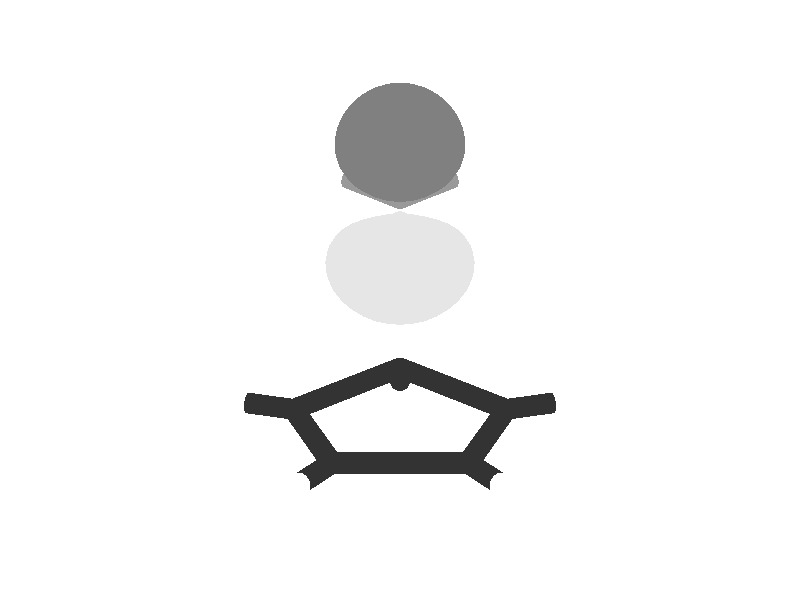 camera {
 location <0.0, -3.6, 1.8>
 look_at <0.0, 0.35, 0.0>
 sky <0.0, 0.1, 0.0>
 angle 15
}
 light_source { <0, -9, 0> color rgb<0.7, 0.7, 0.7> shadowless}
 light_source { <0, 0, 9> color rgb<0.7, 0.7, 0.7> shadowless}
 background {<1, 1, 1>}
 #declare MeshRed = texture {
 pigment { color rgb<0.9, 0.9, 0.9> }
 finish { ambient 0.2 diffuse 0.6 specular 0.9}
 }
 #declare MeshBlue = texture {
 pigment { color rgb<0.5, 0.5, 0.5> }
 finish { ambient 0.2 diffuse 0.6 specular 0.9}
 }
 #declare BSAMBI = 0.2;
 #declare BSDIFF = 0.8;
 #declare BSSPEC = 0.8;
#declare colorA = 
 texture { 
 pigment { rgb<  1.0000  0.0000  0.0000 >}
 finish {ambient BSAMBI diffuse BSDIFF specular BSSPEC}
 }
#declare colorK = 
 texture { 
 pigment { rgb<  0.6  0.6  0.6 >}
 finish {ambient BSAMBI diffuse BSDIFF specular BSSPEC}
 }
#declare colorN = 
 texture { 
 pigment { rgb<  0.2  0.2  0.2 >}
 finish {ambient BSAMBI diffuse BSDIFF specular BSSPEC}
 }
#declare colorO = 
 texture { 
 pigment { rgb<  1.0  1.0  1.0 >}
 finish {ambient BSAMBI diffuse BSDIFF specular BSSPEC}
 }
 # declare molecule = union { 
 mesh {
 smooth_triangle {
<  0.000000,  0.183333,  0.228792>, < -0.380380, -0.427498, -0.820096>,
<  0.000000,  0.176931,  0.233333>, < -0.339008, -0.471169, -0.814293>,
< -0.015094,  0.183333,  0.233333>, < -0.482376, -0.258746, -0.836877>
 }
 smooth_triangle {
<  0.000000,  0.176931,  0.233333>, < -0.339008, -0.471169, -0.814293>,
<  0.000000,  0.183333,  0.228792>, < -0.380380, -0.427498, -0.820096>,
<  0.015094,  0.183333,  0.233333>, < -0.041265, -0.700093, -0.712859>
 }
 smooth_triangle {
< -0.016667,  0.200000,  0.227705>, < -0.558414, -0.033711, -0.828877>,
< -0.016667,  0.184493,  0.233333>, < -0.499448, -0.219297, -0.838129>,
< -0.024965,  0.200000,  0.233333>, < -0.572040, -0.028140, -0.819743>
 }
 smooth_triangle {
< -0.015094,  0.183333,  0.233333>, < -0.482376, -0.258746, -0.836877>,
< -0.016667,  0.184493,  0.233333>, < -0.499448, -0.219297, -0.838129>,
< -0.016667,  0.200000,  0.227705>, < -0.558414, -0.033711, -0.828877>
 }
 smooth_triangle {
< -0.015094,  0.183333,  0.233333>, < -0.482376, -0.258746, -0.836877>,
< -0.016667,  0.200000,  0.227705>, < -0.558414, -0.033711, -0.828877>,
<  0.000000,  0.183333,  0.228792>, < -0.380380, -0.427498, -0.820096>
 }
 smooth_triangle {
<  0.000000,  0.183333,  0.228792>, < -0.380380, -0.427498, -0.820096>,
< -0.016667,  0.200000,  0.227705>, < -0.558414, -0.033711, -0.828877>,
<  0.000000,  0.200000,  0.223449>, < -0.383406,  0.062679, -0.921451>
 }
 smooth_triangle {
<  0.016667,  0.184493,  0.233333>, <  0.000000, -0.688060, -0.725654>,
<  0.015094,  0.183333,  0.233333>, < -0.041265, -0.700093, -0.712859>,
<  0.000000,  0.183333,  0.228792>, < -0.380380, -0.427498, -0.820096>
 }
 smooth_triangle {
<  0.016667,  0.184493,  0.233333>, <  0.000000, -0.688060, -0.725654>,
<  0.000000,  0.183333,  0.228792>, < -0.380380, -0.427498, -0.820096>,
<  0.016667,  0.200000,  0.227705>, <  0.000000,  0.262211, -0.965011>
 }
 smooth_triangle {
<  0.016667,  0.200000,  0.227705>, <  0.000000,  0.262211, -0.965011>,
<  0.000000,  0.183333,  0.228792>, < -0.380380, -0.427498, -0.820096>,
<  0.000000,  0.200000,  0.223449>, < -0.383406,  0.062679, -0.921451>
 }
 smooth_triangle {
<  0.016667,  0.184493,  0.233333>, <  0.000000, -0.688060, -0.725654>,
<  0.016667,  0.200000,  0.227705>, <  0.000000,  0.262211, -0.965011>,
<  0.024965,  0.200000,  0.233333>, <  0.423608, -0.046720, -0.904640>
 }
 smooth_triangle {
< -0.016667,  0.216667,  0.232897>, < -0.532524,  0.216928, -0.818145>,
< -0.016667,  0.200000,  0.227705>, < -0.558414, -0.033711, -0.828877>,
< -0.024965,  0.200000,  0.233333>, < -0.572040, -0.028140, -0.819743>
 }
 smooth_triangle {
< -0.017782,  0.216667,  0.233333>, < -0.537598,  0.212398, -0.816012>,
< -0.016667,  0.216667,  0.232897>, < -0.532524,  0.216928, -0.818145>,
< -0.024965,  0.200000,  0.233333>, < -0.572040, -0.028140, -0.819743>
 }
 smooth_triangle {
<  0.000000,  0.200000,  0.223449>, < -0.383406,  0.062679, -0.921451>,
< -0.016667,  0.200000,  0.227705>, < -0.558414, -0.033711, -0.828877>,
<  0.000000,  0.216667,  0.231373>, < -0.285548,  0.419157, -0.861841>
 }
 smooth_triangle {
<  0.000000,  0.216667,  0.231373>, < -0.285548,  0.419157, -0.861841>,
< -0.016667,  0.200000,  0.227705>, < -0.558414, -0.033711, -0.828877>,
< -0.016667,  0.216667,  0.232897>, < -0.532524,  0.216928, -0.818145>
 }
 smooth_triangle {
<  0.016667,  0.200000,  0.227705>, <  0.000000,  0.262211, -0.965011>,
<  0.000000,  0.200000,  0.223449>, < -0.383406,  0.062679, -0.921451>,
<  0.016667,  0.216667,  0.232897>, <  0.000000,  0.386361, -0.922348>
 }
 smooth_triangle {
<  0.016667,  0.216667,  0.232897>, <  0.000000,  0.386361, -0.922348>,
<  0.000000,  0.200000,  0.223449>, < -0.383406,  0.062679, -0.921451>,
<  0.000000,  0.216667,  0.231373>, < -0.285548,  0.419157, -0.861841>
 }
 smooth_triangle {
<  0.017782,  0.216667,  0.233333>, <  0.016933,  0.393174, -0.919308>,
<  0.024965,  0.200000,  0.233333>, <  0.423608, -0.046720, -0.904640>,
<  0.016667,  0.200000,  0.227705>, <  0.000000,  0.262211, -0.965011>
 }
 smooth_triangle {
<  0.016667,  0.216667,  0.232897>, <  0.000000,  0.386361, -0.922348>,
<  0.017782,  0.216667,  0.233333>, <  0.016933,  0.393174, -0.919308>,
<  0.016667,  0.200000,  0.227705>, <  0.000000,  0.262211, -0.965011>
 }
 smooth_triangle {
< -0.016667,  0.216667,  0.232897>, < -0.532524,  0.216928, -0.818145>,
< -0.017782,  0.216667,  0.233333>, < -0.537598,  0.212398, -0.816012>,
< -0.016667,  0.217726,  0.233333>, < -0.532613,  0.226171, -0.815580>
 }
 smooth_triangle {
<  0.000000,  0.216667,  0.231373>, < -0.285548,  0.419157, -0.861841>,
< -0.016667,  0.216667,  0.232897>, < -0.532524,  0.216928, -0.818145>,
< -0.016667,  0.217726,  0.233333>, < -0.532613,  0.226171, -0.815580>
 }
 smooth_triangle {
<  0.000000,  0.224135,  0.233333>, < -0.319663,  0.468279, -0.823729>,
<  0.000000,  0.216667,  0.231373>, < -0.285548,  0.419157, -0.861841>,
< -0.016667,  0.217726,  0.233333>, < -0.532613,  0.226171, -0.815580>
 }
 smooth_triangle {
<  0.016667,  0.216667,  0.232897>, <  0.000000,  0.386361, -0.922348>,
<  0.000000,  0.216667,  0.231373>, < -0.285548,  0.419157, -0.861841>,
<  0.000000,  0.224135,  0.233333>, < -0.319663,  0.468279, -0.823729>
 }
 smooth_triangle {
<  0.016667,  0.217726,  0.233333>, <  0.000000,  0.397590, -0.917563>,
<  0.016667,  0.216667,  0.232897>, <  0.000000,  0.386361, -0.922348>,
<  0.000000,  0.224135,  0.233333>, < -0.319663,  0.468279, -0.823729>
 }
 smooth_triangle {
<  0.017782,  0.216667,  0.233333>, <  0.016933,  0.393174, -0.919308>,
<  0.016667,  0.216667,  0.232897>, <  0.000000,  0.386361, -0.922348>,
<  0.016667,  0.217726,  0.233333>, <  0.000000,  0.397590, -0.917563>
 }
 smooth_triangle {
< -0.016667,  0.166667,  0.246342>, < -0.340058, -0.222574, -0.913686>,
< -0.016667,  0.154855,  0.250000>, < -0.281967, -0.183369, -0.941738>,
< -0.027682,  0.166667,  0.250000>, < -0.377578, -0.143432, -0.914802>
 }
 smooth_triangle {
< -0.016667,  0.166667,  0.246342>, < -0.340058, -0.222574, -0.913686>,
<  0.000000,  0.166667,  0.243799>, < -0.224838, -0.399486, -0.888740>,
<  0.000000,  0.150175,  0.250000>, < -0.147673, -0.244746, -0.958275>
 }
 smooth_triangle {
< -0.016667,  0.154855,  0.250000>, < -0.281967, -0.183369, -0.941738>,
< -0.016667,  0.166667,  0.246342>, < -0.340058, -0.222574, -0.913686>,
<  0.000000,  0.150175,  0.250000>, < -0.147673, -0.244746, -0.958275>
 }
 smooth_triangle {
<  0.000000,  0.166667,  0.243799>, < -0.224838, -0.399486, -0.888740>,
<  0.016667,  0.166667,  0.246342>, <  0.000000, -0.486054, -0.873929>,
<  0.016667,  0.154855,  0.250000>, <  0.000000, -0.327935, -0.944700>
 }
 smooth_triangle {
<  0.000000,  0.150175,  0.250000>, < -0.147673, -0.244746, -0.958275>,
<  0.000000,  0.166667,  0.243799>, < -0.224838, -0.399486, -0.888740>,
<  0.016667,  0.154855,  0.250000>, <  0.000000, -0.327935, -0.944700>
 }
 smooth_triangle {
<  0.016667,  0.154855,  0.250000>, <  0.000000, -0.327935, -0.944700>,
<  0.016667,  0.166667,  0.246342>, <  0.000000, -0.486054, -0.873929>,
<  0.027682,  0.166667,  0.250000>, <  0.169273, -0.402993, -0.899413>
 }
 smooth_triangle {
< -0.033333,  0.183333,  0.248145>, < -0.480861, -0.063323, -0.874507>,
< -0.033333,  0.175656,  0.250000>, < -0.444606, -0.079624, -0.892180>,
< -0.036580,  0.183333,  0.250000>, < -0.485567, -0.048155, -0.872872>
 }
 smooth_triangle {
< -0.027682,  0.166667,  0.250000>, < -0.377578, -0.143432, -0.914802>,
< -0.033333,  0.175656,  0.250000>, < -0.444606, -0.079624, -0.892180>,
< -0.033333,  0.183333,  0.248145>, < -0.480861, -0.063323, -0.874507>
 }
 smooth_triangle {
< -0.027682,  0.166667,  0.250000>, < -0.377578, -0.143432, -0.914802>,
< -0.033333,  0.183333,  0.248145>, < -0.480861, -0.063323, -0.874507>,
< -0.016667,  0.166667,  0.246342>, < -0.340058, -0.222574, -0.913686>
 }
 smooth_triangle {
< -0.016667,  0.166667,  0.246342>, < -0.340058, -0.222574, -0.913686>,
< -0.033333,  0.183333,  0.248145>, < -0.480861, -0.063323, -0.874507>,
< -0.016667,  0.183333,  0.234360>, < -0.490102, -0.230381, -0.840669>
 }
 smooth_triangle {
<  0.000000,  0.176931,  0.233333>, < -0.339008, -0.471169, -0.814293>,
< -0.016667,  0.183333,  0.234360>, < -0.490102, -0.230381, -0.840669>,
< -0.015094,  0.183333,  0.233333>, < -0.482376, -0.258746, -0.836877>
 }
 smooth_triangle {
<  0.000000,  0.176931,  0.233333>, < -0.339008, -0.471169, -0.814293>,
<  0.000000,  0.166667,  0.243799>, < -0.224838, -0.399486, -0.888740>,
< -0.016667,  0.183333,  0.234360>, < -0.490102, -0.230381, -0.840669>
 }
 smooth_triangle {
<  0.000000,  0.166667,  0.243799>, < -0.224838, -0.399486, -0.888740>,
< -0.016667,  0.166667,  0.246342>, < -0.340058, -0.222574, -0.913686>,
< -0.016667,  0.183333,  0.234360>, < -0.490102, -0.230381, -0.840669>
 }
 smooth_triangle {
<  0.015094,  0.183333,  0.233333>, < -0.041265, -0.700093, -0.712859>,
<  0.000000,  0.166667,  0.243799>, < -0.224838, -0.399486, -0.888740>,
<  0.000000,  0.176931,  0.233333>, < -0.339008, -0.471169, -0.814293>
 }
 smooth_triangle {
<  0.015094,  0.183333,  0.233333>, < -0.041265, -0.700093, -0.712859>,
<  0.016667,  0.183333,  0.234360>, <  0.000000, -0.714659, -0.699473>,
<  0.000000,  0.166667,  0.243799>, < -0.224838, -0.399486, -0.888740>
 }
 smooth_triangle {
<  0.016667,  0.183333,  0.234360>, <  0.000000, -0.714659, -0.699473>,
<  0.016667,  0.166667,  0.246342>, <  0.000000, -0.486054, -0.873929>,
<  0.000000,  0.166667,  0.243799>, < -0.224838, -0.399486, -0.888740>
 }
 smooth_triangle {
<  0.033333,  0.175656,  0.250000>, <  0.388115, -0.398202, -0.831145>,
<  0.027682,  0.166667,  0.250000>, <  0.169273, -0.402993, -0.899413>,
<  0.016667,  0.166667,  0.246342>, <  0.000000, -0.486054, -0.873929>
 }
 smooth_triangle {
<  0.033333,  0.175656,  0.250000>, <  0.388115, -0.398202, -0.831145>,
<  0.016667,  0.166667,  0.246342>, <  0.000000, -0.486054, -0.873929>,
<  0.033333,  0.183333,  0.248145>, <  0.513770, -0.434490, -0.739769>
 }
 smooth_triangle {
<  0.033333,  0.183333,  0.248145>, <  0.513770, -0.434490, -0.739769>,
<  0.016667,  0.166667,  0.246342>, <  0.000000, -0.486054, -0.873929>,
<  0.016667,  0.183333,  0.234360>, <  0.000000, -0.714659, -0.699473>
 }
 smooth_triangle {
<  0.033333,  0.175656,  0.250000>, <  0.388115, -0.398202, -0.831145>,
<  0.033333,  0.183333,  0.248145>, <  0.513770, -0.434490, -0.739769>,
<  0.036580,  0.183333,  0.250000>, <  0.545892, -0.362723, -0.755271>
 }
 smooth_triangle {
< -0.033333,  0.200000,  0.245987>, < -0.549156,  0.038353, -0.834839>,
< -0.033333,  0.183333,  0.248145>, < -0.480861, -0.063323, -0.874507>,
< -0.036580,  0.183333,  0.250000>, < -0.485567, -0.048155, -0.872872>
 }
 smooth_triangle {
< -0.038368,  0.200000,  0.250000>, < -0.550432,  0.062696, -0.832522>,
< -0.033333,  0.200000,  0.245987>, < -0.549156,  0.038353, -0.834839>,
< -0.036580,  0.183333,  0.250000>, < -0.485567, -0.048155, -0.872872>
 }
 smooth_triangle {
< -0.016667,  0.184493,  0.233333>, < -0.499448, -0.219297, -0.838129>,
< -0.033333,  0.200000,  0.245987>, < -0.549156,  0.038353, -0.834839>,
< -0.024965,  0.200000,  0.233333>, < -0.572040, -0.028140, -0.819743>
 }
 smooth_triangle {
< -0.016667,  0.184493,  0.233333>, < -0.499448, -0.219297, -0.838129>,
< -0.016667,  0.183333,  0.234360>, < -0.490102, -0.230381, -0.840669>,
< -0.033333,  0.200000,  0.245987>, < -0.549156,  0.038353, -0.834839>
 }
 smooth_triangle {
< -0.016667,  0.183333,  0.234360>, < -0.490102, -0.230381, -0.840669>,
< -0.033333,  0.183333,  0.248145>, < -0.480861, -0.063323, -0.874507>,
< -0.033333,  0.200000,  0.245987>, < -0.549156,  0.038353, -0.834839>
 }
 smooth_triangle {
< -0.015094,  0.183333,  0.233333>, < -0.482376, -0.258746, -0.836877>,
< -0.016667,  0.183333,  0.234360>, < -0.490102, -0.230381, -0.840669>,
< -0.016667,  0.184493,  0.233333>, < -0.499448, -0.219297, -0.838129>
 }
 smooth_triangle {
<  0.015094,  0.183333,  0.233333>, < -0.041265, -0.700093, -0.712859>,
<  0.016667,  0.184493,  0.233333>, <  0.000000, -0.688060, -0.725654>,
<  0.016667,  0.183333,  0.234360>, <  0.000000, -0.714659, -0.699473>
 }
 smooth_triangle {
<  0.024965,  0.200000,  0.233333>, <  0.423608, -0.046720, -0.904640>,
<  0.016667,  0.183333,  0.234360>, <  0.000000, -0.714659, -0.699473>,
<  0.016667,  0.184493,  0.233333>, <  0.000000, -0.688060, -0.725654>
 }
 smooth_triangle {
<  0.024965,  0.200000,  0.233333>, <  0.423608, -0.046720, -0.904640>,
<  0.033333,  0.200000,  0.245987>, <  0.844653,  0.034210, -0.534220>,
<  0.016667,  0.183333,  0.234360>, <  0.000000, -0.714659, -0.699473>
 }
 smooth_triangle {
<  0.033333,  0.200000,  0.245987>, <  0.844653,  0.034210, -0.534220>,
<  0.033333,  0.183333,  0.248145>, <  0.513770, -0.434490, -0.739769>,
<  0.016667,  0.183333,  0.234360>, <  0.000000, -0.714659, -0.699473>
 }
 smooth_triangle {
<  0.038368,  0.200000,  0.250000>, <  0.861792,  0.083635, -0.500320>,
<  0.036580,  0.183333,  0.250000>, <  0.545892, -0.362723, -0.755271>,
<  0.033333,  0.183333,  0.248145>, <  0.513770, -0.434490, -0.739769>
 }
 smooth_triangle {
<  0.033333,  0.200000,  0.245987>, <  0.844653,  0.034210, -0.534220>,
<  0.038368,  0.200000,  0.250000>, <  0.861792,  0.083635, -0.500320>,
<  0.033333,  0.183333,  0.248145>, <  0.513770, -0.434490, -0.739769>
 }
 smooth_triangle {
< -0.033333,  0.200000,  0.245987>, < -0.549156,  0.038353, -0.834839>,
< -0.038368,  0.200000,  0.250000>, < -0.550432,  0.062696, -0.832522>,
< -0.033333,  0.214357,  0.250000>, < -0.564619,  0.196352, -0.801656>
 }
 smooth_triangle {
< -0.033333,  0.214357,  0.250000>, < -0.564619,  0.196352, -0.801656>,
< -0.024965,  0.200000,  0.233333>, < -0.572040, -0.028140, -0.819743>,
< -0.033333,  0.200000,  0.245987>, < -0.549156,  0.038353, -0.834839>
 }
 smooth_triangle {
< -0.033333,  0.214357,  0.250000>, < -0.564619,  0.196352, -0.801656>,
< -0.032491,  0.216667,  0.250000>, < -0.566581,  0.227122, -0.792087>,
< -0.024965,  0.200000,  0.233333>, < -0.572040, -0.028140, -0.819743>
 }
 smooth_triangle {
< -0.032491,  0.216667,  0.250000>, < -0.566581,  0.227122, -0.792087>,
< -0.017782,  0.216667,  0.233333>, < -0.537598,  0.212398, -0.816012>,
< -0.024965,  0.200000,  0.233333>, < -0.572040, -0.028140, -0.819743>
 }
 smooth_triangle {
<  0.033333,  0.200000,  0.245987>, <  0.844653,  0.034210, -0.534220>,
<  0.032491,  0.216667,  0.250000>, <  0.587424,  0.687389, -0.427118>,
<  0.033333,  0.214357,  0.250000>, <  0.657370,  0.615984, -0.434084>
 }
 smooth_triangle {
<  0.033333,  0.200000,  0.245987>, <  0.844653,  0.034210, -0.534220>,
<  0.024965,  0.200000,  0.233333>, <  0.423608, -0.046720, -0.904640>,
<  0.032491,  0.216667,  0.250000>, <  0.587424,  0.687389, -0.427118>
 }
 smooth_triangle {
<  0.024965,  0.200000,  0.233333>, <  0.423608, -0.046720, -0.904640>,
<  0.017782,  0.216667,  0.233333>, <  0.016933,  0.393174, -0.919308>,
<  0.032491,  0.216667,  0.250000>, <  0.587424,  0.687389, -0.427118>
 }
 smooth_triangle {
<  0.038368,  0.200000,  0.250000>, <  0.861792,  0.083635, -0.500320>,
<  0.033333,  0.200000,  0.245987>, <  0.844653,  0.034210, -0.534220>,
<  0.033333,  0.214357,  0.250000>, <  0.657370,  0.615984, -0.434084>
 }
 smooth_triangle {
< -0.017782,  0.216667,  0.233333>, < -0.537598,  0.212398, -0.816012>,
< -0.032491,  0.216667,  0.250000>, < -0.566581,  0.227122, -0.792087>,
< -0.016667,  0.230957,  0.250000>, < -0.487838,  0.500496, -0.715205>
 }
 smooth_triangle {
< -0.016667,  0.217726,  0.233333>, < -0.532613,  0.226171, -0.815580>,
< -0.017782,  0.216667,  0.233333>, < -0.537598,  0.212398, -0.816012>,
< -0.016667,  0.230957,  0.250000>, < -0.487838,  0.500496, -0.715205>
 }
 smooth_triangle {
<  0.000000,  0.233333,  0.248566>, < -0.289206,  0.713765, -0.637887>,
< -0.016667,  0.230957,  0.250000>, < -0.487838,  0.500496, -0.715205>,
< -0.006674,  0.233333,  0.250000>, < -0.363548,  0.662072, -0.655357>
 }
 smooth_triangle {
<  0.000000,  0.233333,  0.248566>, < -0.289206,  0.713765, -0.637887>,
<  0.000000,  0.224135,  0.233333>, < -0.319663,  0.468279, -0.823729>,
< -0.016667,  0.230957,  0.250000>, < -0.487838,  0.500496, -0.715205>
 }
 smooth_triangle {
<  0.000000,  0.224135,  0.233333>, < -0.319663,  0.468279, -0.823729>,
< -0.016667,  0.217726,  0.233333>, < -0.532613,  0.226171, -0.815580>,
< -0.016667,  0.230957,  0.250000>, < -0.487838,  0.500496, -0.715205>
 }
 smooth_triangle {
<  0.006674,  0.233333,  0.250000>, < -0.180115,  0.789050, -0.587331>,
<  0.000000,  0.224135,  0.233333>, < -0.319663,  0.468279, -0.823729>,
<  0.000000,  0.233333,  0.248566>, < -0.289206,  0.713765, -0.637887>
 }
 smooth_triangle {
<  0.006674,  0.233333,  0.250000>, < -0.180115,  0.789050, -0.587331>,
<  0.016667,  0.230957,  0.250000>, <  0.000000,  0.855757, -0.517377>,
<  0.000000,  0.224135,  0.233333>, < -0.319663,  0.468279, -0.823729>
 }
 smooth_triangle {
<  0.016667,  0.230957,  0.250000>, <  0.000000,  0.855757, -0.517377>,
<  0.016667,  0.217726,  0.233333>, <  0.000000,  0.397590, -0.917563>,
<  0.000000,  0.224135,  0.233333>, < -0.319663,  0.468279, -0.823729>
 }
 smooth_triangle {
<  0.032491,  0.216667,  0.250000>, <  0.587424,  0.687389, -0.427118>,
<  0.017782,  0.216667,  0.233333>, <  0.016933,  0.393174, -0.919308>,
<  0.016667,  0.217726,  0.233333>, <  0.000000,  0.397590, -0.917563>
 }
 smooth_triangle {
<  0.016667,  0.230957,  0.250000>, <  0.000000,  0.855757, -0.517377>,
<  0.032491,  0.216667,  0.250000>, <  0.587424,  0.687389, -0.427118>,
<  0.016667,  0.217726,  0.233333>, <  0.000000,  0.397590, -0.917563>
 }
 smooth_triangle {
<  0.000000,  0.233333,  0.248566>, < -0.289206,  0.713765, -0.637887>,
< -0.006674,  0.233333,  0.250000>, < -0.363548,  0.662072, -0.655357>,
<  0.000000,  0.234927,  0.250000>, < -0.291835,  0.734113, -0.613115>
 }
 smooth_triangle {
<  0.006674,  0.233333,  0.250000>, < -0.180115,  0.789050, -0.587331>,
<  0.000000,  0.233333,  0.248566>, < -0.289206,  0.713765, -0.637887>,
<  0.000000,  0.234927,  0.250000>, < -0.291835,  0.734113, -0.613115>
 }
 smooth_triangle {
< -0.016667,  0.083333,  0.265252>, < -0.296524, -0.300471, -0.906527>,
< -0.016667,  0.079417,  0.266667>, < -0.302769, -0.325760, -0.895662>,
< -0.022343,  0.083333,  0.266667>, < -0.343324, -0.308489, -0.887109>
 }
 smooth_triangle {
< -0.016667,  0.083333,  0.265252>, < -0.296524, -0.300471, -0.906527>,
<  0.000000,  0.083333,  0.263830>, < -0.150313, -0.291069, -0.944820>,
<  0.000000,  0.075458,  0.266667>, < -0.156914, -0.345535, -0.925194>
 }
 smooth_triangle {
< -0.016667,  0.079417,  0.266667>, < -0.302769, -0.325760, -0.895662>,
< -0.016667,  0.083333,  0.265252>, < -0.296524, -0.300471, -0.906527>,
<  0.000000,  0.075458,  0.266667>, < -0.156914, -0.345535, -0.925194>
 }
 smooth_triangle {
<  0.000000,  0.083333,  0.263830>, < -0.150313, -0.291069, -0.944820>,
<  0.016667,  0.083333,  0.265252>, <  0.000000, -0.298288, -0.954476>,
<  0.016667,  0.079417,  0.266667>, <  0.000000, -0.325506, -0.945540>
 }
 smooth_triangle {
<  0.000000,  0.075458,  0.266667>, < -0.156914, -0.345535, -0.925194>,
<  0.000000,  0.083333,  0.263830>, < -0.150313, -0.291069, -0.944820>,
<  0.016667,  0.079417,  0.266667>, <  0.000000, -0.325506, -0.945540>
 }
 smooth_triangle {
<  0.016667,  0.079417,  0.266667>, <  0.000000, -0.325506, -0.945540>,
<  0.016667,  0.083333,  0.265252>, <  0.000000, -0.298288, -0.954476>,
<  0.022343,  0.083333,  0.266667>, <  0.053434, -0.307713, -0.949978>
 }
 smooth_triangle {
< -0.033333,  0.100000,  0.264779>, < -0.416598, -0.234859, -0.878230>,
< -0.033333,  0.093196,  0.266667>, < -0.430685, -0.268875, -0.861520>,
< -0.038317,  0.100000,  0.266667>, < -0.459315, -0.244616, -0.853927>
 }
 smooth_triangle {
< -0.022343,  0.083333,  0.266667>, < -0.343324, -0.308489, -0.887109>,
< -0.033333,  0.093196,  0.266667>, < -0.430685, -0.268875, -0.861520>,
< -0.033333,  0.100000,  0.264779>, < -0.416598, -0.234859, -0.878230>
 }
 smooth_triangle {
< -0.022343,  0.083333,  0.266667>, < -0.343324, -0.308489, -0.887109>,
< -0.033333,  0.100000,  0.264779>, < -0.416598, -0.234859, -0.878230>,
< -0.016667,  0.083333,  0.265252>, < -0.296524, -0.300471, -0.906527>
 }
 smooth_triangle {
< -0.016667,  0.083333,  0.265252>, < -0.296524, -0.300471, -0.906527>,
< -0.033333,  0.100000,  0.264779>, < -0.416598, -0.234859, -0.878230>,
< -0.016667,  0.100000,  0.260888>, < -0.271428, -0.212873, -0.938622>
 }
 smooth_triangle {
<  0.000000,  0.083333,  0.263830>, < -0.150313, -0.291069, -0.944820>,
< -0.016667,  0.083333,  0.265252>, < -0.296524, -0.300471, -0.906527>,
<  0.000000,  0.100000,  0.259640>, < -0.136933, -0.204084, -0.969329>
 }
 smooth_triangle {
<  0.000000,  0.100000,  0.259640>, < -0.136933, -0.204084, -0.969329>,
< -0.016667,  0.083333,  0.265252>, < -0.296524, -0.300471, -0.906527>,
< -0.016667,  0.100000,  0.260888>, < -0.271428, -0.212873, -0.938622>
 }
 smooth_triangle {
<  0.016667,  0.083333,  0.265252>, <  0.000000, -0.298288, -0.954476>,
<  0.000000,  0.083333,  0.263830>, < -0.150313, -0.291069, -0.944820>,
<  0.016667,  0.100000,  0.260888>, <  0.000000, -0.208463, -0.978030>
 }
 smooth_triangle {
<  0.016667,  0.100000,  0.260888>, <  0.000000, -0.208463, -0.978030>,
<  0.000000,  0.083333,  0.263830>, < -0.150313, -0.291069, -0.944820>,
<  0.000000,  0.100000,  0.259640>, < -0.136933, -0.204084, -0.969329>
 }
 smooth_triangle {
<  0.033333,  0.093196,  0.266667>, <  0.162817, -0.265798, -0.950180>,
<  0.022343,  0.083333,  0.266667>, <  0.053434, -0.307713, -0.949978>,
<  0.016667,  0.083333,  0.265252>, <  0.000000, -0.298288, -0.954476>
 }
 smooth_triangle {
<  0.033333,  0.093196,  0.266667>, <  0.162817, -0.265798, -0.950180>,
<  0.016667,  0.083333,  0.265252>, <  0.000000, -0.298288, -0.954476>,
<  0.033333,  0.100000,  0.264779>, <  0.157234, -0.228478, -0.960768>
 }
 smooth_triangle {
<  0.033333,  0.100000,  0.264779>, <  0.157234, -0.228478, -0.960768>,
<  0.016667,  0.083333,  0.265252>, <  0.000000, -0.298288, -0.954476>,
<  0.016667,  0.100000,  0.260888>, <  0.000000, -0.208463, -0.978030>
 }
 smooth_triangle {
<  0.033333,  0.093196,  0.266667>, <  0.162817, -0.265798, -0.950180>,
<  0.033333,  0.100000,  0.264779>, <  0.157234, -0.228478, -0.960768>,
<  0.038317,  0.100000,  0.266667>, <  0.207705, -0.239441, -0.948434>
 }
 smooth_triangle {
< -0.033333,  0.116667,  0.261422>, < -0.386356, -0.170574, -0.906440>,
< -0.033333,  0.100000,  0.264779>, < -0.416598, -0.234859, -0.878230>,
< -0.038317,  0.100000,  0.266667>, < -0.459315, -0.244616, -0.853927>
 }
 smooth_triangle {
< -0.047431,  0.116667,  0.266667>, < -0.517865, -0.193116, -0.833380>,
< -0.033333,  0.116667,  0.261422>, < -0.386356, -0.170574, -0.906440>,
< -0.038317,  0.100000,  0.266667>, < -0.459315, -0.244616, -0.853927>
 }
 smooth_triangle {
< -0.016667,  0.100000,  0.260888>, < -0.271428, -0.212873, -0.938622>,
< -0.033333,  0.100000,  0.264779>, < -0.416598, -0.234859, -0.878230>,
< -0.016667,  0.116667,  0.257852>, < -0.249618, -0.158708, -0.955250>
 }
 smooth_triangle {
< -0.016667,  0.116667,  0.257852>, < -0.249618, -0.158708, -0.955250>,
< -0.033333,  0.100000,  0.264779>, < -0.416598, -0.234859, -0.878230>,
< -0.033333,  0.116667,  0.261422>, < -0.386356, -0.170574, -0.906440>
 }
 smooth_triangle {
<  0.000000,  0.100000,  0.259640>, < -0.136933, -0.204084, -0.969329>,
< -0.016667,  0.100000,  0.260888>, < -0.271428, -0.212873, -0.938622>,
<  0.000000,  0.116667,  0.256698>, < -0.126183, -0.158313, -0.979293>
 }
 smooth_triangle {
<  0.000000,  0.116667,  0.256698>, < -0.126183, -0.158313, -0.979293>,
< -0.016667,  0.100000,  0.260888>, < -0.271428, -0.212873, -0.938622>,
< -0.016667,  0.116667,  0.257852>, < -0.249618, -0.158708, -0.955250>
 }
 smooth_triangle {
<  0.016667,  0.100000,  0.260888>, <  0.000000, -0.208463, -0.978030>,
<  0.000000,  0.100000,  0.259640>, < -0.136933, -0.204084, -0.969329>,
<  0.016667,  0.116667,  0.257852>, <  0.000000, -0.162968, -0.986631>
 }
 smooth_triangle {
<  0.016667,  0.116667,  0.257852>, <  0.000000, -0.162968, -0.986631>,
<  0.000000,  0.100000,  0.259640>, < -0.136933, -0.204084, -0.969329>,
<  0.000000,  0.116667,  0.256698>, < -0.126183, -0.158313, -0.979293>
 }
 smooth_triangle {
<  0.033333,  0.100000,  0.264779>, <  0.157234, -0.228478, -0.960768>,
<  0.016667,  0.100000,  0.260888>, <  0.000000, -0.208463, -0.978030>,
<  0.033333,  0.116667,  0.261422>, <  0.146714, -0.172286, -0.974060>
 }
 smooth_triangle {
<  0.033333,  0.116667,  0.261422>, <  0.146714, -0.172286, -0.974060>,
<  0.016667,  0.100000,  0.260888>, <  0.000000, -0.208463, -0.978030>,
<  0.016667,  0.116667,  0.257852>, <  0.000000, -0.162968, -0.986631>
 }
 smooth_triangle {
<  0.047431,  0.116667,  0.266667>, <  0.299402, -0.190475, -0.934921>,
<  0.038317,  0.100000,  0.266667>, <  0.207705, -0.239441, -0.948434>,
<  0.033333,  0.100000,  0.264779>, <  0.157234, -0.228478, -0.960768>
 }
 smooth_triangle {
<  0.033333,  0.116667,  0.261422>, <  0.146714, -0.172286, -0.974060>,
<  0.047431,  0.116667,  0.266667>, <  0.299402, -0.190475, -0.934921>,
<  0.033333,  0.100000,  0.264779>, <  0.157234, -0.228478, -0.960768>
 }
 smooth_triangle {
< -0.050000,  0.133333,  0.264953>, < -0.520351, -0.139414, -0.842495>,
< -0.050000,  0.123004,  0.266667>, < -0.536958, -0.174371, -0.825391>,
< -0.053546,  0.133333,  0.266667>, < -0.554993, -0.144938, -0.819131>
 }
 smooth_triangle {
< -0.047431,  0.116667,  0.266667>, < -0.517865, -0.193116, -0.833380>,
< -0.050000,  0.123004,  0.266667>, < -0.536958, -0.174371, -0.825391>,
< -0.050000,  0.133333,  0.264953>, < -0.520351, -0.139414, -0.842495>
 }
 smooth_triangle {
< -0.047431,  0.116667,  0.266667>, < -0.517865, -0.193116, -0.833380>,
< -0.050000,  0.133333,  0.264953>, < -0.520351, -0.139414, -0.842495>,
< -0.033333,  0.116667,  0.261422>, < -0.386356, -0.170574, -0.906440>
 }
 smooth_triangle {
< -0.033333,  0.116667,  0.261422>, < -0.386356, -0.170574, -0.906440>,
< -0.050000,  0.133333,  0.264953>, < -0.520351, -0.139414, -0.842495>,
< -0.033333,  0.133333,  0.258832>, < -0.366084, -0.129594, -0.921514>
 }
 smooth_triangle {
< -0.016667,  0.116667,  0.257852>, < -0.249618, -0.158708, -0.955250>,
< -0.033333,  0.116667,  0.261422>, < -0.386356, -0.170574, -0.906440>,
< -0.016667,  0.133333,  0.255225>, < -0.240433, -0.141898, -0.960238>
 }
 smooth_triangle {
< -0.016667,  0.133333,  0.255225>, < -0.240433, -0.141898, -0.960238>,
< -0.033333,  0.116667,  0.261422>, < -0.386356, -0.170574, -0.906440>,
< -0.033333,  0.133333,  0.258832>, < -0.366084, -0.129594, -0.921514>
 }
 smooth_triangle {
<  0.000000,  0.116667,  0.256698>, < -0.126183, -0.158313, -0.979293>,
< -0.016667,  0.116667,  0.257852>, < -0.249618, -0.158708, -0.955250>,
<  0.000000,  0.133333,  0.254017>, < -0.124720, -0.164084, -0.978530>
 }
 smooth_triangle {
<  0.000000,  0.133333,  0.254017>, < -0.124720, -0.164084, -0.978530>,
< -0.016667,  0.116667,  0.257852>, < -0.249618, -0.158708, -0.955250>,
< -0.016667,  0.133333,  0.255225>, < -0.240433, -0.141898, -0.960238>
 }
 smooth_triangle {
<  0.016667,  0.116667,  0.257852>, <  0.000000, -0.162968, -0.986631>,
<  0.000000,  0.116667,  0.256698>, < -0.126183, -0.158313, -0.979293>,
<  0.016667,  0.133333,  0.255225>, <  0.000000, -0.174699, -0.984622>
 }
 smooth_triangle {
<  0.016667,  0.133333,  0.255225>, <  0.000000, -0.174699, -0.984622>,
<  0.000000,  0.116667,  0.256698>, < -0.126183, -0.158313, -0.979293>,
<  0.000000,  0.133333,  0.254017>, < -0.124720, -0.164084, -0.978530>
 }
 smooth_triangle {
<  0.033333,  0.116667,  0.261422>, <  0.146714, -0.172286, -0.974060>,
<  0.016667,  0.116667,  0.257852>, <  0.000000, -0.162968, -0.986631>,
<  0.033333,  0.133333,  0.258832>, <  0.145612, -0.165084, -0.975471>
 }
 smooth_triangle {
<  0.033333,  0.133333,  0.258832>, <  0.145612, -0.165084, -0.975471>,
<  0.016667,  0.116667,  0.257852>, <  0.000000, -0.162968, -0.986631>,
<  0.016667,  0.133333,  0.255225>, <  0.000000, -0.174699, -0.984622>
 }
 smooth_triangle {
<  0.050000,  0.123004,  0.266667>, <  0.330695, -0.177020, -0.926987>,
<  0.047431,  0.116667,  0.266667>, <  0.299402, -0.190475, -0.934921>,
<  0.033333,  0.116667,  0.261422>, <  0.146714, -0.172286, -0.974060>
 }
 smooth_triangle {
<  0.050000,  0.123004,  0.266667>, <  0.330695, -0.177020, -0.926987>,
<  0.033333,  0.116667,  0.261422>, <  0.146714, -0.172286, -0.974060>,
<  0.050000,  0.133333,  0.264953>, <  0.325737, -0.152614, -0.933062>
 }
 smooth_triangle {
<  0.050000,  0.133333,  0.264953>, <  0.325737, -0.152614, -0.933062>,
<  0.033333,  0.116667,  0.261422>, <  0.146714, -0.172286, -0.974060>,
<  0.033333,  0.133333,  0.258832>, <  0.145612, -0.165084, -0.975471>
 }
 smooth_triangle {
<  0.050000,  0.123004,  0.266667>, <  0.330695, -0.177020, -0.926987>,
<  0.050000,  0.133333,  0.264953>, <  0.325737, -0.152614, -0.933062>,
<  0.053546,  0.133333,  0.266667>, <  0.367062, -0.152974, -0.917532>
 }
 smooth_triangle {
< -0.050000,  0.150000,  0.262896>, < -0.508393, -0.088784, -0.856536>,
< -0.050000,  0.133333,  0.264953>, < -0.520351, -0.139414, -0.842495>,
< -0.053546,  0.133333,  0.266667>, < -0.554993, -0.144938, -0.819131>
 }
 smooth_triangle {
< -0.057478,  0.150000,  0.266667>, < -0.583817, -0.092733, -0.806572>,
< -0.050000,  0.150000,  0.262896>, < -0.508393, -0.088784, -0.856536>,
< -0.053546,  0.133333,  0.266667>, < -0.554993, -0.144938, -0.819131>
 }
 smooth_triangle {
< -0.033333,  0.133333,  0.258832>, < -0.366084, -0.129594, -0.921514>,
< -0.050000,  0.133333,  0.264953>, < -0.520351, -0.139414, -0.842495>,
< -0.033333,  0.150000,  0.256229>, < -0.367987, -0.109193, -0.923397>
 }
 smooth_triangle {
< -0.033333,  0.150000,  0.256229>, < -0.367987, -0.109193, -0.923397>,
< -0.050000,  0.133333,  0.264953>, < -0.520351, -0.139414, -0.842495>,
< -0.050000,  0.150000,  0.262896>, < -0.508393, -0.088784, -0.856536>
 }
 smooth_triangle {
< -0.016667,  0.133333,  0.255225>, < -0.240433, -0.141898, -0.960238>,
< -0.033333,  0.133333,  0.258832>, < -0.366084, -0.129594, -0.921514>,
< -0.016667,  0.150000,  0.251741>, < -0.260356, -0.168769, -0.950648>
 }
 smooth_triangle {
< -0.016667,  0.150000,  0.251741>, < -0.260356, -0.168769, -0.950648>,
< -0.033333,  0.133333,  0.258832>, < -0.366084, -0.129594, -0.921514>,
< -0.033333,  0.150000,  0.256229>, < -0.367987, -0.109193, -0.923397>
 }
 smooth_triangle {
<  0.000000,  0.133333,  0.254017>, < -0.124720, -0.164084, -0.978530>,
< -0.016667,  0.133333,  0.255225>, < -0.240433, -0.141898, -0.960238>,
<  0.000000,  0.150000,  0.250073>, < -0.146919, -0.243311, -0.958757>
 }
 smooth_triangle {
<  0.000000,  0.150000,  0.250073>, < -0.146919, -0.243311, -0.958757>,
< -0.016667,  0.133333,  0.255225>, < -0.240433, -0.141898, -0.960238>,
< -0.016667,  0.150000,  0.251741>, < -0.260356, -0.168769, -0.950648>
 }
 smooth_triangle {
<  0.016667,  0.133333,  0.255225>, <  0.000000, -0.174699, -0.984622>,
<  0.000000,  0.133333,  0.254017>, < -0.124720, -0.164084, -0.978530>,
<  0.016667,  0.150000,  0.251741>, <  0.000000, -0.272102, -0.962268>
 }
 smooth_triangle {
<  0.016667,  0.150000,  0.251741>, <  0.000000, -0.272102, -0.962268>,
<  0.000000,  0.133333,  0.254017>, < -0.124720, -0.164084, -0.978530>,
<  0.000000,  0.150000,  0.250073>, < -0.146919, -0.243311, -0.958757>
 }
 smooth_triangle {
<  0.033333,  0.133333,  0.258832>, <  0.145612, -0.165084, -0.975471>,
<  0.016667,  0.133333,  0.255225>, <  0.000000, -0.174699, -0.984622>,
<  0.033333,  0.150000,  0.256229>, <  0.170780, -0.222042, -0.959964>
 }
 smooth_triangle {
<  0.033333,  0.150000,  0.256229>, <  0.170780, -0.222042, -0.959964>,
<  0.016667,  0.133333,  0.255225>, <  0.000000, -0.174699, -0.984622>,
<  0.016667,  0.150000,  0.251741>, <  0.000000, -0.272102, -0.962268>
 }
 smooth_triangle {
<  0.050000,  0.133333,  0.264953>, <  0.325737, -0.152614, -0.933062>,
<  0.033333,  0.133333,  0.258832>, <  0.145612, -0.165084, -0.975471>,
<  0.050000,  0.150000,  0.262896>, <  0.351546, -0.141613, -0.925398>
 }
 smooth_triangle {
<  0.050000,  0.150000,  0.262896>, <  0.351546, -0.141613, -0.925398>,
<  0.033333,  0.133333,  0.258832>, <  0.145612, -0.165084, -0.975471>,
<  0.033333,  0.150000,  0.256229>, <  0.170780, -0.222042, -0.959964>
 }
 smooth_triangle {
<  0.057478,  0.150000,  0.266667>, <  0.436928, -0.116266, -0.891951>,
<  0.053546,  0.133333,  0.266667>, <  0.367062, -0.152974, -0.917532>,
<  0.050000,  0.133333,  0.264953>, <  0.325737, -0.152614, -0.933062>
 }
 smooth_triangle {
<  0.050000,  0.150000,  0.262896>, <  0.351546, -0.141613, -0.925398>,
<  0.057478,  0.150000,  0.266667>, <  0.436928, -0.116266, -0.891951>,
<  0.050000,  0.133333,  0.264953>, <  0.325737, -0.152614, -0.933062>
 }
 smooth_triangle {
< -0.050000,  0.166667,  0.261346>, < -0.517492, -0.036853, -0.854894>,
< -0.050000,  0.150000,  0.262896>, < -0.508393, -0.088784, -0.856536>,
< -0.057478,  0.150000,  0.266667>, < -0.583817, -0.092733, -0.806572>
 }
 smooth_triangle {
< -0.059479,  0.166667,  0.266667>, < -0.610856, -0.028732, -0.791220>,
< -0.050000,  0.166667,  0.261346>, < -0.517492, -0.036853, -0.854894>,
< -0.057478,  0.150000,  0.266667>, < -0.583817, -0.092733, -0.806572>
 }
 smooth_triangle {
< -0.033333,  0.150000,  0.256229>, < -0.367987, -0.109193, -0.923397>,
< -0.050000,  0.150000,  0.262896>, < -0.508393, -0.088784, -0.856536>,
< -0.033333,  0.166667,  0.252600>, < -0.405523, -0.098565, -0.908755>
 }
 smooth_triangle {
< -0.033333,  0.166667,  0.252600>, < -0.405523, -0.098565, -0.908755>,
< -0.050000,  0.150000,  0.262896>, < -0.508393, -0.088784, -0.856536>,
< -0.050000,  0.166667,  0.261346>, < -0.517492, -0.036853, -0.854894>
 }
 smooth_triangle {
< -0.016667,  0.154855,  0.250000>, < -0.281967, -0.183369, -0.941738>,
< -0.033333,  0.166667,  0.252600>, < -0.405523, -0.098565, -0.908755>,
< -0.027682,  0.166667,  0.250000>, < -0.377578, -0.143432, -0.914802>
 }
 smooth_triangle {
< -0.016667,  0.154855,  0.250000>, < -0.281967, -0.183369, -0.941738>,
< -0.016667,  0.150000,  0.251741>, < -0.260356, -0.168769, -0.950648>,
< -0.033333,  0.166667,  0.252600>, < -0.405523, -0.098565, -0.908755>
 }
 smooth_triangle {
< -0.016667,  0.150000,  0.251741>, < -0.260356, -0.168769, -0.950648>,
< -0.033333,  0.150000,  0.256229>, < -0.367987, -0.109193, -0.923397>,
< -0.033333,  0.166667,  0.252600>, < -0.405523, -0.098565, -0.908755>
 }
 smooth_triangle {
<  0.000000,  0.150175,  0.250000>, < -0.147673, -0.244746, -0.958275>,
< -0.016667,  0.150000,  0.251741>, < -0.260356, -0.168769, -0.950648>,
< -0.016667,  0.154855,  0.250000>, < -0.281967, -0.183369, -0.941738>
 }
 smooth_triangle {
<  0.000000,  0.150000,  0.250073>, < -0.146919, -0.243311, -0.958757>,
< -0.016667,  0.150000,  0.251741>, < -0.260356, -0.168769, -0.950648>,
<  0.000000,  0.150175,  0.250000>, < -0.147673, -0.244746, -0.958275>
 }
 smooth_triangle {
<  0.016667,  0.154855,  0.250000>, <  0.000000, -0.327935, -0.944700>,
<  0.000000,  0.150000,  0.250073>, < -0.146919, -0.243311, -0.958757>,
<  0.000000,  0.150175,  0.250000>, < -0.147673, -0.244746, -0.958275>
 }
 smooth_triangle {
<  0.016667,  0.150000,  0.251741>, <  0.000000, -0.272102, -0.962268>,
<  0.000000,  0.150000,  0.250073>, < -0.146919, -0.243311, -0.958757>,
<  0.016667,  0.154855,  0.250000>, <  0.000000, -0.327935, -0.944700>
 }
 smooth_triangle {
<  0.027682,  0.166667,  0.250000>, <  0.169273, -0.402993, -0.899413>,
<  0.016667,  0.150000,  0.251741>, <  0.000000, -0.272102, -0.962268>,
<  0.016667,  0.154855,  0.250000>, <  0.000000, -0.327935, -0.944700>
 }
 smooth_triangle {
<  0.027682,  0.166667,  0.250000>, <  0.169273, -0.402993, -0.899413>,
<  0.033333,  0.166667,  0.252600>, <  0.261025, -0.348770, -0.900125>,
<  0.016667,  0.150000,  0.251741>, <  0.000000, -0.272102, -0.962268>
 }
 smooth_triangle {
<  0.033333,  0.166667,  0.252600>, <  0.261025, -0.348770, -0.900125>,
<  0.033333,  0.150000,  0.256229>, <  0.170780, -0.222042, -0.959964>,
<  0.016667,  0.150000,  0.251741>, <  0.000000, -0.272102, -0.962268>
 }
 smooth_triangle {
<  0.050000,  0.150000,  0.262896>, <  0.351546, -0.141613, -0.925398>,
<  0.033333,  0.150000,  0.256229>, <  0.170780, -0.222042, -0.959964>,
<  0.050000,  0.166667,  0.261346>, <  0.444600, -0.137073, -0.885179>
 }
 smooth_triangle {
<  0.050000,  0.166667,  0.261346>, <  0.444600, -0.137073, -0.885179>,
<  0.033333,  0.150000,  0.256229>, <  0.170780, -0.222042, -0.959964>,
<  0.033333,  0.166667,  0.252600>, <  0.261025, -0.348770, -0.900125>
 }
 smooth_triangle {
<  0.059479,  0.166667,  0.266667>, <  0.531275, -0.057338, -0.845257>,
<  0.057478,  0.150000,  0.266667>, <  0.436928, -0.116266, -0.891951>,
<  0.050000,  0.150000,  0.262896>, <  0.351546, -0.141613, -0.925398>
 }
 smooth_triangle {
<  0.050000,  0.166667,  0.261346>, <  0.444600, -0.137073, -0.885179>,
<  0.059479,  0.166667,  0.266667>, <  0.531275, -0.057338, -0.845257>,
<  0.050000,  0.150000,  0.262896>, <  0.351546, -0.141613, -0.925398>
 }
 smooth_triangle {
< -0.050000,  0.183333,  0.260647>, < -0.548739,  0.031664, -0.835394>,
< -0.050000,  0.166667,  0.261346>, < -0.517492, -0.036853, -0.854894>,
< -0.059479,  0.166667,  0.266667>, < -0.610856, -0.028732, -0.791220>
 }
 smooth_triangle {
< -0.059157,  0.183333,  0.266667>, < -0.632851,  0.053416, -0.772429>,
< -0.050000,  0.183333,  0.260647>, < -0.548739,  0.031664, -0.835394>,
< -0.059479,  0.166667,  0.266667>, < -0.610856, -0.028732, -0.791220>
 }
 smooth_triangle {
< -0.033333,  0.175656,  0.250000>, < -0.444606, -0.079624, -0.892180>,
< -0.050000,  0.183333,  0.260647>, < -0.548739,  0.031664, -0.835394>,
< -0.036580,  0.183333,  0.250000>, < -0.485567, -0.048155, -0.872872>
 }
 smooth_triangle {
< -0.033333,  0.175656,  0.250000>, < -0.444606, -0.079624, -0.892180>,
< -0.033333,  0.166667,  0.252600>, < -0.405523, -0.098565, -0.908755>,
< -0.050000,  0.183333,  0.260647>, < -0.548739,  0.031664, -0.835394>
 }
 smooth_triangle {
< -0.033333,  0.166667,  0.252600>, < -0.405523, -0.098565, -0.908755>,
< -0.050000,  0.166667,  0.261346>, < -0.517492, -0.036853, -0.854894>,
< -0.050000,  0.183333,  0.260647>, < -0.548739,  0.031664, -0.835394>
 }
 smooth_triangle {
< -0.027682,  0.166667,  0.250000>, < -0.377578, -0.143432, -0.914802>,
< -0.033333,  0.166667,  0.252600>, < -0.405523, -0.098565, -0.908755>,
< -0.033333,  0.175656,  0.250000>, < -0.444606, -0.079624, -0.892180>
 }
 smooth_triangle {
<  0.027682,  0.166667,  0.250000>, <  0.169273, -0.402993, -0.899413>,
<  0.033333,  0.175656,  0.250000>, <  0.388115, -0.398202, -0.831145>,
<  0.033333,  0.166667,  0.252600>, <  0.261025, -0.348770, -0.900125>
 }
 smooth_triangle {
<  0.036580,  0.183333,  0.250000>, <  0.545892, -0.362723, -0.755271>,
<  0.033333,  0.166667,  0.252600>, <  0.261025, -0.348770, -0.900125>,
<  0.033333,  0.175656,  0.250000>, <  0.388115, -0.398202, -0.831145>
 }
 smooth_triangle {
<  0.036580,  0.183333,  0.250000>, <  0.545892, -0.362723, -0.755271>,
<  0.050000,  0.183333,  0.260647>, <  0.622799, -0.048975, -0.780848>,
<  0.033333,  0.166667,  0.252600>, <  0.261025, -0.348770, -0.900125>
 }
 smooth_triangle {
<  0.050000,  0.183333,  0.260647>, <  0.622799, -0.048975, -0.780848>,
<  0.050000,  0.166667,  0.261346>, <  0.444600, -0.137073, -0.885179>,
<  0.033333,  0.166667,  0.252600>, <  0.261025, -0.348770, -0.900125>
 }
 smooth_triangle {
<  0.059157,  0.183333,  0.266667>, <  0.648032,  0.062559, -0.759039>,
<  0.059479,  0.166667,  0.266667>, <  0.531275, -0.057338, -0.845257>,
<  0.050000,  0.166667,  0.261346>, <  0.444600, -0.137073, -0.885179>
 }
 smooth_triangle {
<  0.050000,  0.183333,  0.260647>, <  0.622799, -0.048975, -0.780848>,
<  0.059157,  0.183333,  0.266667>, <  0.648032,  0.062559, -0.759039>,
<  0.050000,  0.166667,  0.261346>, <  0.444600, -0.137073, -0.885179>
 }
 smooth_triangle {
< -0.050000,  0.200000,  0.262406>, < -0.593690,  0.141216, -0.792206>,
< -0.050000,  0.183333,  0.260647>, < -0.548739,  0.031664, -0.835394>,
< -0.059157,  0.183333,  0.266667>, < -0.632851,  0.053416, -0.772429>
 }
 smooth_triangle {
< -0.055703,  0.200000,  0.266667>, < -0.642780,  0.162943, -0.748521>,
< -0.050000,  0.200000,  0.262406>, < -0.593690,  0.141216, -0.792206>,
< -0.059157,  0.183333,  0.266667>, < -0.632851,  0.053416, -0.772429>
 }
 smooth_triangle {
< -0.036580,  0.183333,  0.250000>, < -0.485567, -0.048155, -0.872872>,
< -0.050000,  0.200000,  0.262406>, < -0.593690,  0.141216, -0.792206>,
< -0.038368,  0.200000,  0.250000>, < -0.550432,  0.062696, -0.832522>
 }
 smooth_triangle {
< -0.050000,  0.183333,  0.260647>, < -0.548739,  0.031664, -0.835394>,
< -0.050000,  0.200000,  0.262406>, < -0.593690,  0.141216, -0.792206>,
< -0.036580,  0.183333,  0.250000>, < -0.485567, -0.048155, -0.872872>
 }
 smooth_triangle {
<  0.050000,  0.183333,  0.260647>, <  0.622799, -0.048975, -0.780848>,
<  0.038368,  0.200000,  0.250000>, <  0.861792,  0.083635, -0.500320>,
<  0.050000,  0.200000,  0.262406>, <  0.756006,  0.237272, -0.610046>
 }
 smooth_triangle {
<  0.036580,  0.183333,  0.250000>, <  0.545892, -0.362723, -0.755271>,
<  0.038368,  0.200000,  0.250000>, <  0.861792,  0.083635, -0.500320>,
<  0.050000,  0.183333,  0.260647>, <  0.622799, -0.048975, -0.780848>
 }
 smooth_triangle {
<  0.055703,  0.200000,  0.266667>, <  0.732444,  0.290474, -0.615752>,
<  0.059157,  0.183333,  0.266667>, <  0.648032,  0.062559, -0.759039>,
<  0.050000,  0.183333,  0.260647>, <  0.622799, -0.048975, -0.780848>
 }
 smooth_triangle {
<  0.050000,  0.200000,  0.262406>, <  0.756006,  0.237272, -0.610046>,
<  0.055703,  0.200000,  0.266667>, <  0.732444,  0.290474, -0.615752>,
<  0.050000,  0.183333,  0.260647>, <  0.622799, -0.048975, -0.780848>
 }
 smooth_triangle {
< -0.050000,  0.200000,  0.262406>, < -0.593690,  0.141216, -0.792206>,
< -0.055703,  0.200000,  0.266667>, < -0.642780,  0.162943, -0.748521>,
< -0.050000,  0.211764,  0.266667>, < -0.629331,  0.263887, -0.730963>
 }
 smooth_triangle {
< -0.033333,  0.216667,  0.251354>, < -0.566839,  0.231220, -0.790716>,
< -0.050000,  0.211764,  0.266667>, < -0.629331,  0.263887, -0.730963>,
< -0.047436,  0.216667,  0.266667>, < -0.625653,  0.320669, -0.711147>
 }
 smooth_triangle {
< -0.033333,  0.214357,  0.250000>, < -0.564619,  0.196352, -0.801656>,
< -0.050000,  0.211764,  0.266667>, < -0.629331,  0.263887, -0.730963>,
< -0.033333,  0.216667,  0.251354>, < -0.566839,  0.231220, -0.790716>
 }
 smooth_triangle {
< -0.033333,  0.214357,  0.250000>, < -0.564619,  0.196352, -0.801656>,
< -0.050000,  0.200000,  0.262406>, < -0.593690,  0.141216, -0.792206>,
< -0.050000,  0.211764,  0.266667>, < -0.629331,  0.263887, -0.730963>
 }
 smooth_triangle {
< -0.033333,  0.214357,  0.250000>, < -0.564619,  0.196352, -0.801656>,
< -0.038368,  0.200000,  0.250000>, < -0.550432,  0.062696, -0.832522>,
< -0.050000,  0.200000,  0.262406>, < -0.593690,  0.141216, -0.792206>
 }
 smooth_triangle {
< -0.033333,  0.214357,  0.250000>, < -0.564619,  0.196352, -0.801656>,
< -0.033333,  0.216667,  0.251354>, < -0.566839,  0.231220, -0.790716>,
< -0.032491,  0.216667,  0.250000>, < -0.566581,  0.227122, -0.792087>
 }
 smooth_triangle {
<  0.033333,  0.214357,  0.250000>, <  0.657370,  0.615984, -0.434084>,
<  0.032491,  0.216667,  0.250000>, <  0.587424,  0.687389, -0.427118>,
<  0.033333,  0.216667,  0.251354>, <  0.603240,  0.678974, -0.418444>
 }
 smooth_triangle {
<  0.033333,  0.214357,  0.250000>, <  0.657370,  0.615984, -0.434084>,
<  0.033333,  0.216667,  0.251354>, <  0.603240,  0.678974, -0.418444>,
<  0.047436,  0.216667,  0.266667>, <  0.643339,  0.624198, -0.443275>
 }
 smooth_triangle {
<  0.038368,  0.200000,  0.250000>, <  0.861792,  0.083635, -0.500320>,
<  0.033333,  0.214357,  0.250000>, <  0.657370,  0.615984, -0.434084>,
<  0.047436,  0.216667,  0.266667>, <  0.643339,  0.624198, -0.443275>
 }
 smooth_triangle {
<  0.038368,  0.200000,  0.250000>, <  0.861792,  0.083635, -0.500320>,
<  0.047436,  0.216667,  0.266667>, <  0.643339,  0.624198, -0.443275>,
<  0.050000,  0.211764,  0.266667>, <  0.692783,  0.510185, -0.509669>
 }
 smooth_triangle {
<  0.038368,  0.200000,  0.250000>, <  0.861792,  0.083635, -0.500320>,
<  0.050000,  0.211764,  0.266667>, <  0.692783,  0.510185, -0.509669>,
<  0.050000,  0.200000,  0.262406>, <  0.756006,  0.237272, -0.610046>
 }
 smooth_triangle {
<  0.055703,  0.200000,  0.266667>, <  0.732444,  0.290474, -0.615752>,
<  0.050000,  0.200000,  0.262406>, <  0.756006,  0.237272, -0.610046>,
<  0.050000,  0.211764,  0.266667>, <  0.692783,  0.510185, -0.509669>
 }
 smooth_triangle {
< -0.033333,  0.216667,  0.251354>, < -0.566839,  0.231220, -0.790716>,
< -0.047436,  0.216667,  0.266667>, < -0.625653,  0.320669, -0.711147>,
< -0.033333,  0.230998,  0.266667>, < -0.556121,  0.527847, -0.641955>
 }
 smooth_triangle {
< -0.016667,  0.233333,  0.255550>, < -0.463892,  0.578587, -0.670852>,
< -0.033333,  0.230998,  0.266667>, < -0.556121,  0.527847, -0.641955>,
< -0.029544,  0.233333,  0.266667>, < -0.526637,  0.590473, -0.611551>
 }
 smooth_triangle {
< -0.016667,  0.230957,  0.250000>, < -0.487838,  0.500496, -0.715205>,
< -0.033333,  0.230998,  0.266667>, < -0.556121,  0.527847, -0.641955>,
< -0.016667,  0.233333,  0.255550>, < -0.463892,  0.578587, -0.670852>
 }
 smooth_triangle {
< -0.016667,  0.230957,  0.250000>, < -0.487838,  0.500496, -0.715205>,
< -0.033333,  0.216667,  0.251354>, < -0.566839,  0.231220, -0.790716>,
< -0.033333,  0.230998,  0.266667>, < -0.556121,  0.527847, -0.641955>
 }
 smooth_triangle {
< -0.016667,  0.230957,  0.250000>, < -0.487838,  0.500496, -0.715205>,
< -0.032491,  0.216667,  0.250000>, < -0.566581,  0.227122, -0.792087>,
< -0.033333,  0.216667,  0.251354>, < -0.566839,  0.231220, -0.790716>
 }
 smooth_triangle {
< -0.016667,  0.230957,  0.250000>, < -0.487838,  0.500496, -0.715205>,
< -0.016667,  0.233333,  0.255550>, < -0.463892,  0.578587, -0.670852>,
< -0.006674,  0.233333,  0.250000>, < -0.363548,  0.662072, -0.655357>
 }
 smooth_triangle {
<  0.016667,  0.230957,  0.250000>, <  0.000000,  0.855757, -0.517377>,
<  0.006674,  0.233333,  0.250000>, < -0.180115,  0.789050, -0.587331>,
<  0.016667,  0.233333,  0.255550>, <  0.000000,  0.876620, -0.481184>
 }
 smooth_triangle {
<  0.016667,  0.230957,  0.250000>, <  0.000000,  0.855757, -0.517377>,
<  0.016667,  0.233333,  0.255550>, <  0.000000,  0.876620, -0.481184>,
<  0.029544,  0.233333,  0.266667>, <  0.235233,  0.914404, -0.329441>
 }
 smooth_triangle {
<  0.032491,  0.216667,  0.250000>, <  0.587424,  0.687389, -0.427118>,
<  0.016667,  0.230957,  0.250000>, <  0.000000,  0.855757, -0.517377>,
<  0.029544,  0.233333,  0.266667>, <  0.235233,  0.914404, -0.329441>
 }
 smooth_triangle {
<  0.032491,  0.216667,  0.250000>, <  0.587424,  0.687389, -0.427118>,
<  0.029544,  0.233333,  0.266667>, <  0.235233,  0.914404, -0.329441>,
<  0.033333,  0.230998,  0.266667>, <  0.328752,  0.885940, -0.327157>
 }
 smooth_triangle {
<  0.032491,  0.216667,  0.250000>, <  0.587424,  0.687389, -0.427118>,
<  0.033333,  0.230998,  0.266667>, <  0.328752,  0.885940, -0.327157>,
<  0.033333,  0.216667,  0.251354>, <  0.603240,  0.678974, -0.418444>
 }
 smooth_triangle {
<  0.047436,  0.216667,  0.266667>, <  0.643339,  0.624198, -0.443275>,
<  0.033333,  0.216667,  0.251354>, <  0.603240,  0.678974, -0.418444>,
<  0.033333,  0.230998,  0.266667>, <  0.328752,  0.885940, -0.327157>
 }
 smooth_triangle {
< -0.016667,  0.233333,  0.255550>, < -0.463892,  0.578587, -0.670852>,
< -0.029544,  0.233333,  0.266667>, < -0.526637,  0.590473, -0.611551>,
< -0.016667,  0.239547,  0.266667>, < -0.428679,  0.732969, -0.528196>
 }
 smooth_triangle {
< -0.006674,  0.233333,  0.250000>, < -0.363548,  0.662072, -0.655357>,
< -0.016667,  0.233333,  0.255550>, < -0.463892,  0.578587, -0.670852>,
< -0.016667,  0.239547,  0.266667>, < -0.428679,  0.732969, -0.528196>
 }
 smooth_triangle {
< -0.006674,  0.233333,  0.250000>, < -0.363548,  0.662072, -0.655357>,
< -0.016667,  0.239547,  0.266667>, < -0.428679,  0.732969, -0.528196>,
<  0.000000,  0.234927,  0.250000>, < -0.291835,  0.734113, -0.613115>
 }
 smooth_triangle {
<  0.000000,  0.234927,  0.250000>, < -0.291835,  0.734113, -0.613115>,
< -0.016667,  0.239547,  0.266667>, < -0.428679,  0.732969, -0.528196>,
<  0.000000,  0.242075,  0.266667>, < -0.244733,  0.877885, -0.411611>
 }
 smooth_triangle {
<  0.016667,  0.233333,  0.255550>, <  0.000000,  0.876620, -0.481184>,
<  0.006674,  0.233333,  0.250000>, < -0.180115,  0.789050, -0.587331>,
<  0.000000,  0.234927,  0.250000>, < -0.291835,  0.734113, -0.613115>
 }
 smooth_triangle {
<  0.016667,  0.233333,  0.255550>, <  0.000000,  0.876620, -0.481184>,
<  0.000000,  0.234927,  0.250000>, < -0.291835,  0.734113, -0.613115>,
<  0.016667,  0.239547,  0.266667>, <  0.000000,  0.945305, -0.326189>
 }
 smooth_triangle {
<  0.016667,  0.239547,  0.266667>, <  0.000000,  0.945305, -0.326189>,
<  0.000000,  0.234927,  0.250000>, < -0.291835,  0.734113, -0.613115>,
<  0.000000,  0.242075,  0.266667>, < -0.244733,  0.877885, -0.411611>
 }
 smooth_triangle {
<  0.029544,  0.233333,  0.266667>, <  0.235233,  0.914404, -0.329441>,
<  0.016667,  0.233333,  0.255550>, <  0.000000,  0.876620, -0.481184>,
<  0.016667,  0.239547,  0.266667>, <  0.000000,  0.945305, -0.326189>
 }
 smooth_triangle {
< -0.016667,  0.050000,  0.281945>, < -0.354779, -0.558640, -0.749702>,
< -0.016667,  0.048178,  0.283333>, < -0.357328, -0.574072, -0.736721>,
< -0.020537,  0.050000,  0.283333>, < -0.389355, -0.560187, -0.731159>
 }
 smooth_triangle {
< -0.016667,  0.050000,  0.281945>, < -0.354779, -0.558640, -0.749702>,
<  0.000000,  0.050000,  0.279865>, < -0.182427, -0.567296, -0.803054>,
<  0.000000,  0.045458,  0.283333>, < -0.185891, -0.609557, -0.770639>
 }
 smooth_triangle {
< -0.016667,  0.048178,  0.283333>, < -0.357328, -0.574072, -0.736721>,
< -0.016667,  0.050000,  0.281945>, < -0.354779, -0.558640, -0.749702>,
<  0.000000,  0.045458,  0.283333>, < -0.185891, -0.609557, -0.770639>
 }
 smooth_triangle {
<  0.000000,  0.050000,  0.279865>, < -0.182427, -0.567296, -0.803054>,
<  0.016667,  0.050000,  0.281945>, <  0.000000, -0.586655, -0.809837>,
<  0.016667,  0.048178,  0.283333>, <  0.000000, -0.603610, -0.797280>
 }
 smooth_triangle {
<  0.000000,  0.045458,  0.283333>, < -0.185891, -0.609557, -0.770639>,
<  0.000000,  0.050000,  0.279865>, < -0.182427, -0.567296, -0.803054>,
<  0.016667,  0.048178,  0.283333>, <  0.000000, -0.603610, -0.797280>
 }
 smooth_triangle {
<  0.016667,  0.048178,  0.283333>, <  0.000000, -0.603610, -0.797280>,
<  0.016667,  0.050000,  0.281945>, <  0.000000, -0.586655, -0.809837>,
<  0.020537,  0.050000,  0.283333>, <  0.043157, -0.594965, -0.802592>
 }
 smooth_triangle {
< -0.033333,  0.066667,  0.277255>, < -0.494424, -0.421101, -0.760407>,
< -0.033333,  0.056949,  0.283333>, < -0.513795, -0.494522, -0.701044>,
< -0.043986,  0.066667,  0.283333>, < -0.593859, -0.431126, -0.679310>
 }
 smooth_triangle {
< -0.020537,  0.050000,  0.283333>, < -0.389355, -0.560187, -0.731159>,
< -0.033333,  0.056949,  0.283333>, < -0.513795, -0.494522, -0.701044>,
< -0.033333,  0.066667,  0.277255>, < -0.494424, -0.421101, -0.760407>
 }
 smooth_triangle {
< -0.020537,  0.050000,  0.283333>, < -0.389355, -0.560187, -0.731159>,
< -0.033333,  0.066667,  0.277255>, < -0.494424, -0.421101, -0.760407>,
< -0.016667,  0.050000,  0.281945>, < -0.354779, -0.558640, -0.749702>
 }
 smooth_triangle {
< -0.016667,  0.050000,  0.281945>, < -0.354779, -0.558640, -0.749702>,
< -0.033333,  0.066667,  0.277255>, < -0.494424, -0.421101, -0.760407>,
< -0.016667,  0.066667,  0.271803>, < -0.328630, -0.410901, -0.850390>
 }
 smooth_triangle {
<  0.000000,  0.050000,  0.279865>, < -0.182427, -0.567296, -0.803054>,
< -0.016667,  0.050000,  0.281945>, < -0.354779, -0.558640, -0.749702>,
<  0.000000,  0.066667,  0.270131>, < -0.166901, -0.408964, -0.897158>
 }
 smooth_triangle {
<  0.000000,  0.066667,  0.270131>, < -0.166901, -0.408964, -0.897158>,
< -0.016667,  0.050000,  0.281945>, < -0.354779, -0.558640, -0.749702>,
< -0.016667,  0.066667,  0.271803>, < -0.328630, -0.410901, -0.850390>
 }
 smooth_triangle {
<  0.016667,  0.050000,  0.281945>, <  0.000000, -0.586655, -0.809837>,
<  0.000000,  0.050000,  0.279865>, < -0.182427, -0.567296, -0.803054>,
<  0.016667,  0.066667,  0.271803>, <  0.000000, -0.418685, -0.908132>
 }
 smooth_triangle {
<  0.016667,  0.066667,  0.271803>, <  0.000000, -0.418685, -0.908132>,
<  0.000000,  0.050000,  0.279865>, < -0.182427, -0.567296, -0.803054>,
<  0.000000,  0.066667,  0.270131>, < -0.166901, -0.408964, -0.897158>
 }
 smooth_triangle {
<  0.033333,  0.056949,  0.283333>, <  0.200812, -0.534663, -0.820859>,
<  0.020537,  0.050000,  0.283333>, <  0.043157, -0.594965, -0.802592>,
<  0.016667,  0.050000,  0.281945>, <  0.000000, -0.586655, -0.809837>
 }
 smooth_triangle {
<  0.033333,  0.056949,  0.283333>, <  0.200812, -0.534663, -0.820859>,
<  0.016667,  0.050000,  0.281945>, <  0.000000, -0.586655, -0.809837>,
<  0.033333,  0.066667,  0.277255>, <  0.192501, -0.442315, -0.875957>
 }
 smooth_triangle {
<  0.033333,  0.066667,  0.277255>, <  0.192501, -0.442315, -0.875957>,
<  0.016667,  0.050000,  0.281945>, <  0.000000, -0.586655, -0.809837>,
<  0.016667,  0.066667,  0.271803>, <  0.000000, -0.418685, -0.908132>
 }
 smooth_triangle {
<  0.033333,  0.056949,  0.283333>, <  0.200812, -0.534663, -0.820859>,
<  0.033333,  0.066667,  0.277255>, <  0.192501, -0.442315, -0.875957>,
<  0.043986,  0.066667,  0.283333>, <  0.327282, -0.465197, -0.822483>
 }
 smooth_triangle {
< -0.050000,  0.083333,  0.278747>, < -0.627384, -0.333888, -0.703498>,
< -0.050000,  0.074172,  0.283333>, < -0.647219, -0.385996, -0.657354>,
< -0.056110,  0.083333,  0.283333>, < -0.684637, -0.341276, -0.644052>
 }
 smooth_triangle {
< -0.043986,  0.066667,  0.283333>, < -0.593859, -0.431126, -0.679310>,
< -0.050000,  0.074172,  0.283333>, < -0.647219, -0.385996, -0.657354>,
< -0.050000,  0.083333,  0.278747>, < -0.627384, -0.333888, -0.703498>
 }
 smooth_triangle {
< -0.043986,  0.066667,  0.283333>, < -0.593859, -0.431126, -0.679310>,
< -0.050000,  0.083333,  0.278747>, < -0.627384, -0.333888, -0.703498>,
< -0.033333,  0.066667,  0.277255>, < -0.494424, -0.421101, -0.760407>
 }
 smooth_triangle {
< -0.033333,  0.066667,  0.277255>, < -0.494424, -0.421101, -0.760407>,
< -0.050000,  0.083333,  0.278747>, < -0.627384, -0.333888, -0.703498>,
< -0.033333,  0.083333,  0.269832>, < -0.454850, -0.315685, -0.832739>
 }
 smooth_triangle {
< -0.016667,  0.079417,  0.266667>, < -0.302769, -0.325760, -0.895662>,
< -0.033333,  0.083333,  0.269832>, < -0.454850, -0.315685, -0.832739>,
< -0.022343,  0.083333,  0.266667>, < -0.343324, -0.308489, -0.887109>
 }
 smooth_triangle {
< -0.016667,  0.079417,  0.266667>, < -0.302769, -0.325760, -0.895662>,
< -0.016667,  0.066667,  0.271803>, < -0.328630, -0.410901, -0.850390>,
< -0.033333,  0.083333,  0.269832>, < -0.454850, -0.315685, -0.832739>
 }
 smooth_triangle {
< -0.016667,  0.066667,  0.271803>, < -0.328630, -0.410901, -0.850390>,
< -0.033333,  0.066667,  0.277255>, < -0.494424, -0.421101, -0.760407>,
< -0.033333,  0.083333,  0.269832>, < -0.454850, -0.315685, -0.832739>
 }
 smooth_triangle {
<  0.000000,  0.075458,  0.266667>, < -0.156914, -0.345535, -0.925194>,
< -0.016667,  0.066667,  0.271803>, < -0.328630, -0.410901, -0.850390>,
< -0.016667,  0.079417,  0.266667>, < -0.302769, -0.325760, -0.895662>
 }
 smooth_triangle {
<  0.000000,  0.066667,  0.270131>, < -0.166901, -0.408964, -0.897158>,
< -0.016667,  0.066667,  0.271803>, < -0.328630, -0.410901, -0.850390>,
<  0.000000,  0.075458,  0.266667>, < -0.156914, -0.345535, -0.925194>
 }
 smooth_triangle {
<  0.016667,  0.079417,  0.266667>, <  0.000000, -0.325506, -0.945540>,
<  0.000000,  0.066667,  0.270131>, < -0.166901, -0.408964, -0.897158>,
<  0.000000,  0.075458,  0.266667>, < -0.156914, -0.345535, -0.925194>
 }
 smooth_triangle {
<  0.016667,  0.066667,  0.271803>, <  0.000000, -0.418685, -0.908132>,
<  0.000000,  0.066667,  0.270131>, < -0.166901, -0.408964, -0.897158>,
<  0.016667,  0.079417,  0.266667>, <  0.000000, -0.325506, -0.945540>
 }
 smooth_triangle {
<  0.022343,  0.083333,  0.266667>, <  0.053434, -0.307713, -0.949978>,
<  0.016667,  0.066667,  0.271803>, <  0.000000, -0.418685, -0.908132>,
<  0.016667,  0.079417,  0.266667>, <  0.000000, -0.325506, -0.945540>
 }
 smooth_triangle {
<  0.022343,  0.083333,  0.266667>, <  0.053434, -0.307713, -0.949978>,
<  0.033333,  0.083333,  0.269832>, <  0.174222, -0.313803, -0.933367>,
<  0.016667,  0.066667,  0.271803>, <  0.000000, -0.418685, -0.908132>
 }
 smooth_triangle {
<  0.033333,  0.083333,  0.269832>, <  0.174222, -0.313803, -0.933367>,
<  0.033333,  0.066667,  0.277255>, <  0.192501, -0.442315, -0.875957>,
<  0.016667,  0.066667,  0.271803>, <  0.000000, -0.418685, -0.908132>
 }
 smooth_triangle {
<  0.050000,  0.074172,  0.283333>, <  0.413599, -0.408896, -0.813474>,
<  0.043986,  0.066667,  0.283333>, <  0.327282, -0.465197, -0.822483>,
<  0.033333,  0.066667,  0.277255>, <  0.192501, -0.442315, -0.875957>
 }
 smooth_triangle {
<  0.050000,  0.074172,  0.283333>, <  0.413599, -0.408896, -0.813474>,
<  0.033333,  0.066667,  0.277255>, <  0.192501, -0.442315, -0.875957>,
<  0.050000,  0.083333,  0.278747>, <  0.398186, -0.338044, -0.852745>
 }
 smooth_triangle {
<  0.050000,  0.083333,  0.278747>, <  0.398186, -0.338044, -0.852745>,
<  0.033333,  0.066667,  0.277255>, <  0.192501, -0.442315, -0.875957>,
<  0.033333,  0.083333,  0.269832>, <  0.174222, -0.313803, -0.933367>
 }
 smooth_triangle {
<  0.050000,  0.074172,  0.283333>, <  0.413599, -0.408896, -0.813474>,
<  0.050000,  0.083333,  0.278747>, <  0.398186, -0.338044, -0.852745>,
<  0.056110,  0.083333,  0.283333>, <  0.480527, -0.350041, -0.804093>
 }
 smooth_triangle {
< -0.050000,  0.100000,  0.272640>, < -0.588820, -0.255633, -0.766774>,
< -0.050000,  0.083333,  0.278747>, < -0.627384, -0.333888, -0.703498>,
< -0.056110,  0.083333,  0.283333>, < -0.684637, -0.341276, -0.644052>
 }
 smooth_triangle {
< -0.063972,  0.100000,  0.283333>, < -0.740411, -0.272367, -0.614498>,
< -0.050000,  0.100000,  0.272640>, < -0.588820, -0.255633, -0.766774>,
< -0.056110,  0.083333,  0.283333>, < -0.684637, -0.341276, -0.644052>
 }
 smooth_triangle {
< -0.033333,  0.093196,  0.266667>, < -0.430685, -0.268875, -0.861520>,
< -0.050000,  0.100000,  0.272640>, < -0.588820, -0.255633, -0.766774>,
< -0.038317,  0.100000,  0.266667>, < -0.459315, -0.244616, -0.853927>
 }
 smooth_triangle {
< -0.033333,  0.093196,  0.266667>, < -0.430685, -0.268875, -0.861520>,
< -0.033333,  0.083333,  0.269832>, < -0.454850, -0.315685, -0.832739>,
< -0.050000,  0.100000,  0.272640>, < -0.588820, -0.255633, -0.766774>
 }
 smooth_triangle {
< -0.033333,  0.083333,  0.269832>, < -0.454850, -0.315685, -0.832739>,
< -0.050000,  0.083333,  0.278747>, < -0.627384, -0.333888, -0.703498>,
< -0.050000,  0.100000,  0.272640>, < -0.588820, -0.255633, -0.766774>
 }
 smooth_triangle {
< -0.022343,  0.083333,  0.266667>, < -0.343324, -0.308489, -0.887109>,
< -0.033333,  0.083333,  0.269832>, < -0.454850, -0.315685, -0.832739>,
< -0.033333,  0.093196,  0.266667>, < -0.430685, -0.268875, -0.861520>
 }
 smooth_triangle {
<  0.022343,  0.083333,  0.266667>, <  0.053434, -0.307713, -0.949978>,
<  0.033333,  0.093196,  0.266667>, <  0.162817, -0.265798, -0.950180>,
<  0.033333,  0.083333,  0.269832>, <  0.174222, -0.313803, -0.933367>
 }
 smooth_triangle {
<  0.038317,  0.100000,  0.266667>, <  0.207705, -0.239441, -0.948434>,
<  0.033333,  0.083333,  0.269832>, <  0.174222, -0.313803, -0.933367>,
<  0.033333,  0.093196,  0.266667>, <  0.162817, -0.265798, -0.950180>
 }
 smooth_triangle {
<  0.038317,  0.100000,  0.266667>, <  0.207705, -0.239441, -0.948434>,
<  0.050000,  0.100000,  0.272640>, <  0.366617, -0.244405, -0.897696>,
<  0.033333,  0.083333,  0.269832>, <  0.174222, -0.313803, -0.933367>
 }
 smooth_triangle {
<  0.050000,  0.100000,  0.272640>, <  0.366617, -0.244405, -0.897696>,
<  0.050000,  0.083333,  0.278747>, <  0.398186, -0.338044, -0.852745>,
<  0.033333,  0.083333,  0.269832>, <  0.174222, -0.313803, -0.933367>
 }
 smooth_triangle {
<  0.063972,  0.100000,  0.283333>, <  0.583085, -0.262946, -0.768681>,
<  0.056110,  0.083333,  0.283333>, <  0.480527, -0.350041, -0.804093>,
<  0.050000,  0.083333,  0.278747>, <  0.398186, -0.338044, -0.852745>
 }
 smooth_triangle {
<  0.050000,  0.100000,  0.272640>, <  0.366617, -0.244405, -0.897696>,
<  0.063972,  0.100000,  0.283333>, <  0.583085, -0.262946, -0.768681>,
<  0.050000,  0.083333,  0.278747>, <  0.398186, -0.338044, -0.852745>
 }
 smooth_triangle {
< -0.066667,  0.116667,  0.280650>, < -0.748667, -0.210744, -0.628558>,
< -0.066667,  0.108049,  0.283333>, < -0.762541, -0.243308, -0.599444>,
< -0.069548,  0.116667,  0.283333>, < -0.779527, -0.213545, -0.588844>
 }
 smooth_triangle {
< -0.063972,  0.100000,  0.283333>, < -0.740411, -0.272367, -0.614498>,
< -0.066667,  0.108049,  0.283333>, < -0.762541, -0.243308, -0.599444>,
< -0.066667,  0.116667,  0.280650>, < -0.748667, -0.210744, -0.628558>
 }
 smooth_triangle {
< -0.063972,  0.100000,  0.283333>, < -0.740411, -0.272367, -0.614498>,
< -0.066667,  0.116667,  0.280650>, < -0.748667, -0.210744, -0.628558>,
< -0.050000,  0.100000,  0.272640>, < -0.588820, -0.255633, -0.766774>
 }
 smooth_triangle {
< -0.050000,  0.100000,  0.272640>, < -0.588820, -0.255633, -0.766774>,
< -0.066667,  0.116667,  0.280650>, < -0.748667, -0.210744, -0.628558>,
< -0.050000,  0.116667,  0.268046>, < -0.548813, -0.194538, -0.812994>
 }
 smooth_triangle {
< -0.038317,  0.100000,  0.266667>, < -0.459315, -0.244616, -0.853927>,
< -0.050000,  0.116667,  0.268046>, < -0.548813, -0.194538, -0.812994>,
< -0.047431,  0.116667,  0.266667>, < -0.517865, -0.193116, -0.833380>
 }
 smooth_triangle {
< -0.050000,  0.100000,  0.272640>, < -0.588820, -0.255633, -0.766774>,
< -0.050000,  0.116667,  0.268046>, < -0.548813, -0.194538, -0.812994>,
< -0.038317,  0.100000,  0.266667>, < -0.459315, -0.244616, -0.853927>
 }
 smooth_triangle {
<  0.050000,  0.100000,  0.272640>, <  0.366617, -0.244405, -0.897696>,
<  0.047431,  0.116667,  0.266667>, <  0.299402, -0.190475, -0.934921>,
<  0.050000,  0.116667,  0.268046>, <  0.336224, -0.188793, -0.922665>
 }
 smooth_triangle {
<  0.038317,  0.100000,  0.266667>, <  0.207705, -0.239441, -0.948434>,
<  0.047431,  0.116667,  0.266667>, <  0.299402, -0.190475, -0.934921>,
<  0.050000,  0.100000,  0.272640>, <  0.366617, -0.244405, -0.897696>
 }
 smooth_triangle {
<  0.066667,  0.108049,  0.283333>, <  0.623390, -0.230177, -0.747264>,
<  0.063972,  0.100000,  0.283333>, <  0.583085, -0.262946, -0.768681>,
<  0.050000,  0.100000,  0.272640>, <  0.366617, -0.244405, -0.897696>
 }
 smooth_triangle {
<  0.066667,  0.108049,  0.283333>, <  0.623390, -0.230177, -0.747264>,
<  0.050000,  0.100000,  0.272640>, <  0.366617, -0.244405, -0.897696>,
<  0.066667,  0.116667,  0.280650>, <  0.608170, -0.190765, -0.770544>
 }
 smooth_triangle {
<  0.066667,  0.116667,  0.280650>, <  0.608170, -0.190765, -0.770544>,
<  0.050000,  0.100000,  0.272640>, <  0.366617, -0.244405, -0.897696>,
<  0.050000,  0.116667,  0.268046>, <  0.336224, -0.188793, -0.922665>
 }
 smooth_triangle {
<  0.066667,  0.108049,  0.283333>, <  0.623390, -0.230177, -0.747264>,
<  0.066667,  0.116667,  0.280650>, <  0.608170, -0.190765, -0.770544>,
<  0.069548,  0.116667,  0.283333>, <  0.654873, -0.192132, -0.730908>
 }
 smooth_triangle {
< -0.066667,  0.133333,  0.276925>, < -0.727086, -0.150515, -0.669844>,
< -0.066667,  0.116667,  0.280650>, < -0.748667, -0.210744, -0.628558>,
< -0.069548,  0.116667,  0.283333>, < -0.779527, -0.213545, -0.588844>
 }
 smooth_triangle {
< -0.073341,  0.133333,  0.283333>, < -0.808678, -0.154877, -0.567497>,
< -0.066667,  0.133333,  0.276925>, < -0.727086, -0.150515, -0.669844>,
< -0.069548,  0.116667,  0.283333>, < -0.779527, -0.213545, -0.588844>
 }
 smooth_triangle {
< -0.050000,  0.123004,  0.266667>, < -0.536958, -0.174371, -0.825391>,
< -0.066667,  0.133333,  0.276925>, < -0.727086, -0.150515, -0.669844>,
< -0.053546,  0.133333,  0.266667>, < -0.554993, -0.144938, -0.819131>
 }
 smooth_triangle {
< -0.050000,  0.123004,  0.266667>, < -0.536958, -0.174371, -0.825391>,
< -0.050000,  0.116667,  0.268046>, < -0.548813, -0.194538, -0.812994>,
< -0.066667,  0.133333,  0.276925>, < -0.727086, -0.150515, -0.669844>
 }
 smooth_triangle {
< -0.050000,  0.116667,  0.268046>, < -0.548813, -0.194538, -0.812994>,
< -0.066667,  0.116667,  0.280650>, < -0.748667, -0.210744, -0.628558>,
< -0.066667,  0.133333,  0.276925>, < -0.727086, -0.150515, -0.669844>
 }
 smooth_triangle {
< -0.047431,  0.116667,  0.266667>, < -0.517865, -0.193116, -0.833380>,
< -0.050000,  0.116667,  0.268046>, < -0.548813, -0.194538, -0.812994>,
< -0.050000,  0.123004,  0.266667>, < -0.536958, -0.174371, -0.825391>
 }
 smooth_triangle {
<  0.047431,  0.116667,  0.266667>, <  0.299402, -0.190475, -0.934921>,
<  0.050000,  0.123004,  0.266667>, <  0.330695, -0.177020, -0.926987>,
<  0.050000,  0.116667,  0.268046>, <  0.336224, -0.188793, -0.922665>
 }
 smooth_triangle {
<  0.053546,  0.133333,  0.266667>, <  0.367062, -0.152974, -0.917532>,
<  0.050000,  0.116667,  0.268046>, <  0.336224, -0.188793, -0.922665>,
<  0.050000,  0.123004,  0.266667>, <  0.330695, -0.177020, -0.926987>
 }
 smooth_triangle {
<  0.053546,  0.133333,  0.266667>, <  0.367062, -0.152974, -0.917532>,
<  0.066667,  0.133333,  0.276925>, <  0.589694, -0.129191, -0.797227>,
<  0.050000,  0.116667,  0.268046>, <  0.336224, -0.188793, -0.922665>
 }
 smooth_triangle {
<  0.066667,  0.133333,  0.276925>, <  0.589694, -0.129191, -0.797227>,
<  0.066667,  0.116667,  0.280650>, <  0.608170, -0.190765, -0.770544>,
<  0.050000,  0.116667,  0.268046>, <  0.336224, -0.188793, -0.922665>
 }
 smooth_triangle {
<  0.073341,  0.133333,  0.283333>, <  0.709837, -0.121949, -0.693729>,
<  0.069548,  0.116667,  0.283333>, <  0.654873, -0.192132, -0.730908>,
<  0.066667,  0.116667,  0.280650>, <  0.608170, -0.190765, -0.770544>
 }
 smooth_triangle {
<  0.066667,  0.133333,  0.276925>, <  0.589694, -0.129191, -0.797227>,
<  0.073341,  0.133333,  0.283333>, <  0.709837, -0.121949, -0.693729>,
<  0.066667,  0.116667,  0.280650>, <  0.608170, -0.190765, -0.770544>
 }
 smooth_triangle {
< -0.066667,  0.150000,  0.274509>, < -0.713466, -0.087942, -0.695149>,
< -0.066667,  0.133333,  0.276925>, < -0.727086, -0.150515, -0.669844>,
< -0.073341,  0.133333,  0.283333>, < -0.808678, -0.154877, -0.567497>
 }
 smooth_triangle {
< -0.075479,  0.150000,  0.283333>, < -0.832603, -0.088295, -0.546786>,
< -0.066667,  0.150000,  0.274509>, < -0.713466, -0.087942, -0.695149>,
< -0.073341,  0.133333,  0.283333>, < -0.808678, -0.154877, -0.567497>
 }
 smooth_triangle {
< -0.053546,  0.133333,  0.266667>, < -0.554993, -0.144938, -0.819131>,
< -0.066667,  0.150000,  0.274509>, < -0.713466, -0.087942, -0.695149>,
< -0.057478,  0.150000,  0.266667>, < -0.583817, -0.092733, -0.806572>
 }
 smooth_triangle {
< -0.066667,  0.133333,  0.276925>, < -0.727086, -0.150515, -0.669844>,
< -0.066667,  0.150000,  0.274509>, < -0.713466, -0.087942, -0.695149>,
< -0.053546,  0.133333,  0.266667>, < -0.554993, -0.144938, -0.819131>
 }
 smooth_triangle {
<  0.066667,  0.133333,  0.276925>, <  0.589694, -0.129191, -0.797227>,
<  0.057478,  0.150000,  0.266667>, <  0.436928, -0.116266, -0.891951>,
<  0.066667,  0.150000,  0.274509>, <  0.594906, -0.069865, -0.800754>
 }
 smooth_triangle {
<  0.053546,  0.133333,  0.266667>, <  0.367062, -0.152974, -0.917532>,
<  0.057478,  0.150000,  0.266667>, <  0.436928, -0.116266, -0.891951>,
<  0.066667,  0.133333,  0.276925>, <  0.589694, -0.129191, -0.797227>
 }
 smooth_triangle {
<  0.075479,  0.150000,  0.283333>, <  0.758742, -0.037613, -0.650304>,
<  0.073341,  0.133333,  0.283333>, <  0.709837, -0.121949, -0.693729>,
<  0.066667,  0.133333,  0.276925>, <  0.589694, -0.129191, -0.797227>
 }
 smooth_triangle {
<  0.066667,  0.150000,  0.274509>, <  0.594906, -0.069865, -0.800754>,
<  0.075479,  0.150000,  0.283333>, <  0.758742, -0.037613, -0.650304>,
<  0.066667,  0.133333,  0.276925>, <  0.589694, -0.129191, -0.797227>
 }
 smooth_triangle {
< -0.066667,  0.166667,  0.273634>, < -0.716651, -0.015237, -0.697266>,
< -0.066667,  0.150000,  0.274509>, < -0.713466, -0.087942, -0.695149>,
< -0.075479,  0.150000,  0.283333>, < -0.832603, -0.088295, -0.546786>
 }
 smooth_triangle {
< -0.075823,  0.166667,  0.283333>, < -0.849262, -0.006670, -0.527929>,
< -0.066667,  0.166667,  0.273634>, < -0.716651, -0.015237, -0.697266>,
< -0.075479,  0.150000,  0.283333>, < -0.832603, -0.088295, -0.546786>
 }
 smooth_triangle {
< -0.057478,  0.150000,  0.266667>, < -0.583817, -0.092733, -0.806572>,
< -0.066667,  0.166667,  0.273634>, < -0.716651, -0.015237, -0.697266>,
< -0.059479,  0.166667,  0.266667>, < -0.610856, -0.028732, -0.791220>
 }
 smooth_triangle {
< -0.066667,  0.150000,  0.274509>, < -0.713466, -0.087942, -0.695149>,
< -0.066667,  0.166667,  0.273634>, < -0.716651, -0.015237, -0.697266>,
< -0.057478,  0.150000,  0.266667>, < -0.583817, -0.092733, -0.806572>
 }
 smooth_triangle {
<  0.066667,  0.150000,  0.274509>, <  0.594906, -0.069865, -0.800754>,
<  0.059479,  0.166667,  0.266667>, <  0.531275, -0.057338, -0.845257>,
<  0.066667,  0.166667,  0.273634>, <  0.641669,  0.010999, -0.766902>
 }
 smooth_triangle {
<  0.057478,  0.150000,  0.266667>, <  0.436928, -0.116266, -0.891951>,
<  0.059479,  0.166667,  0.266667>, <  0.531275, -0.057338, -0.845257>,
<  0.066667,  0.150000,  0.274509>, <  0.594906, -0.069865, -0.800754>
 }
 smooth_triangle {
<  0.075823,  0.166667,  0.283333>, <  0.798345,  0.075433, -0.597457>,
<  0.075479,  0.150000,  0.283333>, <  0.758742, -0.037613, -0.650304>,
<  0.066667,  0.150000,  0.274509>, <  0.594906, -0.069865, -0.800754>
 }
 smooth_triangle {
<  0.066667,  0.166667,  0.273634>, <  0.641669,  0.010999, -0.766902>,
<  0.075823,  0.166667,  0.283333>, <  0.798345,  0.075433, -0.597457>,
<  0.066667,  0.150000,  0.274509>, <  0.594906, -0.069865, -0.800754>
 }
 smooth_triangle {
< -0.066667,  0.183333,  0.275114>, < -0.745554,  0.079858, -0.661643>,
< -0.066667,  0.166667,  0.273634>, < -0.716651, -0.015237, -0.697266>,
< -0.075823,  0.166667,  0.283333>, < -0.849262, -0.006670, -0.527929>
 }
 smooth_triangle {
< -0.073955,  0.183333,  0.283333>, < -0.854633,  0.096539, -0.510179>,
< -0.066667,  0.183333,  0.275114>, < -0.745554,  0.079858, -0.661643>,
< -0.075823,  0.166667,  0.283333>, < -0.849262, -0.006670, -0.527929>
 }
 smooth_triangle {
< -0.059479,  0.166667,  0.266667>, < -0.610856, -0.028732, -0.791220>,
< -0.066667,  0.183333,  0.275114>, < -0.745554,  0.079858, -0.661643>,
< -0.059157,  0.183333,  0.266667>, < -0.632851,  0.053416, -0.772429>
 }
 smooth_triangle {
< -0.066667,  0.166667,  0.273634>, < -0.716651, -0.015237, -0.697266>,
< -0.066667,  0.183333,  0.275114>, < -0.745554,  0.079858, -0.661643>,
< -0.059479,  0.166667,  0.266667>, < -0.610856, -0.028732, -0.791220>
 }
 smooth_triangle {
<  0.066667,  0.166667,  0.273634>, <  0.641669,  0.010999, -0.766902>,
<  0.059157,  0.183333,  0.266667>, <  0.648032,  0.062559, -0.759039>,
<  0.066667,  0.183333,  0.275114>, <  0.723149,  0.158042, -0.672368>
 }
 smooth_triangle {
<  0.059479,  0.166667,  0.266667>, <  0.531275, -0.057338, -0.845257>,
<  0.059157,  0.183333,  0.266667>, <  0.648032,  0.062559, -0.759039>,
<  0.066667,  0.166667,  0.273634>, <  0.641669,  0.010999, -0.766902>
 }
 smooth_triangle {
<  0.073955,  0.183333,  0.283333>, <  0.817629,  0.230573, -0.527559>,
<  0.075823,  0.166667,  0.283333>, <  0.798345,  0.075433, -0.597457>,
<  0.066667,  0.166667,  0.273634>, <  0.641669,  0.010999, -0.766902>
 }
 smooth_triangle {
<  0.066667,  0.183333,  0.275114>, <  0.723149,  0.158042, -0.672368>,
<  0.073955,  0.183333,  0.283333>, <  0.817629,  0.230573, -0.527559>,
<  0.066667,  0.166667,  0.273634>, <  0.641669,  0.010999, -0.766902>
 }
 smooth_triangle {
< -0.066667,  0.200000,  0.280471>, < -0.805218,  0.220461, -0.550473>,
< -0.066667,  0.183333,  0.275114>, < -0.745554,  0.079858, -0.661643>,
< -0.073955,  0.183333,  0.283333>, < -0.854633,  0.096539, -0.510179>
 }
 smooth_triangle {
< -0.069096,  0.200000,  0.283333>, < -0.840195,  0.229653, -0.491256>,
< -0.066667,  0.200000,  0.280471>, < -0.805218,  0.220461, -0.550473>,
< -0.073955,  0.183333,  0.283333>, < -0.854633,  0.096539, -0.510179>
 }
 smooth_triangle {
< -0.059157,  0.183333,  0.266667>, < -0.632851,  0.053416, -0.772429>,
< -0.066667,  0.200000,  0.280471>, < -0.805218,  0.220461, -0.550473>,
< -0.055703,  0.200000,  0.266667>, < -0.642780,  0.162943, -0.748521>
 }
 smooth_triangle {
< -0.066667,  0.183333,  0.275114>, < -0.745554,  0.079858, -0.661643>,
< -0.066667,  0.200000,  0.280471>, < -0.805218,  0.220461, -0.550473>,
< -0.059157,  0.183333,  0.266667>, < -0.632851,  0.053416, -0.772429>
 }
 smooth_triangle {
<  0.066667,  0.183333,  0.275114>, <  0.723149,  0.158042, -0.672368>,
<  0.055703,  0.200000,  0.266667>, <  0.732444,  0.290474, -0.615752>,
<  0.066667,  0.200000,  0.280471>, <  0.771301,  0.409425, -0.487305>
 }
 smooth_triangle {
<  0.059157,  0.183333,  0.266667>, <  0.648032,  0.062559, -0.759039>,
<  0.055703,  0.200000,  0.266667>, <  0.732444,  0.290474, -0.615752>,
<  0.066667,  0.183333,  0.275114>, <  0.723149,  0.158042, -0.672368>
 }
 smooth_triangle {
<  0.069096,  0.200000,  0.283333>, <  0.789022,  0.434770, -0.434073>,
<  0.073955,  0.183333,  0.283333>, <  0.817629,  0.230573, -0.527559>,
<  0.066667,  0.183333,  0.275114>, <  0.723149,  0.158042, -0.672368>
 }
 smooth_triangle {
<  0.066667,  0.200000,  0.280471>, <  0.771301,  0.409425, -0.487305>,
<  0.069096,  0.200000,  0.283333>, <  0.789022,  0.434770, -0.434073>,
<  0.066667,  0.183333,  0.275114>, <  0.723149,  0.158042, -0.672368>
 }
 smooth_triangle {
< -0.066667,  0.200000,  0.280471>, < -0.805218,  0.220461, -0.550473>,
< -0.069096,  0.200000,  0.283333>, < -0.840195,  0.229653, -0.491256>,
< -0.066667,  0.204916,  0.283333>, < -0.829147,  0.274413, -0.487045>
 }
 smooth_triangle {
< -0.050000,  0.216667,  0.270572>, < -0.654399,  0.341736, -0.674521>,
< -0.066667,  0.204916,  0.283333>, < -0.829147,  0.274413, -0.487045>,
< -0.059805,  0.216667,  0.283333>, < -0.785067,  0.415659, -0.459236>
 }
 smooth_triangle {
< -0.050000,  0.211764,  0.266667>, < -0.629331,  0.263887, -0.730963>,
< -0.066667,  0.204916,  0.283333>, < -0.829147,  0.274413, -0.487045>,
< -0.050000,  0.216667,  0.270572>, < -0.654399,  0.341736, -0.674521>
 }
 smooth_triangle {
< -0.050000,  0.211764,  0.266667>, < -0.629331,  0.263887, -0.730963>,
< -0.066667,  0.200000,  0.280471>, < -0.805218,  0.220461, -0.550473>,
< -0.066667,  0.204916,  0.283333>, < -0.829147,  0.274413, -0.487045>
 }
 smooth_triangle {
< -0.050000,  0.211764,  0.266667>, < -0.629331,  0.263887, -0.730963>,
< -0.055703,  0.200000,  0.266667>, < -0.642780,  0.162943, -0.748521>,
< -0.066667,  0.200000,  0.280471>, < -0.805218,  0.220461, -0.550473>
 }
 smooth_triangle {
< -0.050000,  0.211764,  0.266667>, < -0.629331,  0.263887, -0.730963>,
< -0.050000,  0.216667,  0.270572>, < -0.654399,  0.341736, -0.674521>,
< -0.047436,  0.216667,  0.266667>, < -0.625653,  0.320669, -0.711147>
 }
 smooth_triangle {
<  0.050000,  0.211764,  0.266667>, <  0.692783,  0.510185, -0.509669>,
<  0.047436,  0.216667,  0.266667>, <  0.643339,  0.624198, -0.443275>,
<  0.050000,  0.216667,  0.270572>, <  0.649865,  0.626308, -0.430597>
 }
 smooth_triangle {
<  0.050000,  0.211764,  0.266667>, <  0.692783,  0.510185, -0.509669>,
<  0.050000,  0.216667,  0.270572>, <  0.649865,  0.626308, -0.430597>,
<  0.059805,  0.216667,  0.283333>, <  0.659445,  0.686374, -0.306631>
 }
 smooth_triangle {
<  0.055703,  0.200000,  0.266667>, <  0.732444,  0.290474, -0.615752>,
<  0.050000,  0.211764,  0.266667>, <  0.692783,  0.510185, -0.509669>,
<  0.059805,  0.216667,  0.283333>, <  0.659445,  0.686374, -0.306631>
 }
 smooth_triangle {
<  0.055703,  0.200000,  0.266667>, <  0.732444,  0.290474, -0.615752>,
<  0.059805,  0.216667,  0.283333>, <  0.659445,  0.686374, -0.306631>,
<  0.066667,  0.204916,  0.283333>, <  0.762947,  0.500084, -0.409668>
 }
 smooth_triangle {
<  0.055703,  0.200000,  0.266667>, <  0.732444,  0.290474, -0.615752>,
<  0.066667,  0.204916,  0.283333>, <  0.762947,  0.500084, -0.409668>,
<  0.066667,  0.200000,  0.280471>, <  0.771301,  0.409425, -0.487305>
 }
 smooth_triangle {
<  0.069096,  0.200000,  0.283333>, <  0.789022,  0.434770, -0.434073>,
<  0.066667,  0.200000,  0.280471>, <  0.771301,  0.409425, -0.487305>,
<  0.066667,  0.204916,  0.283333>, <  0.762947,  0.500084, -0.409668>
 }
 smooth_triangle {
< -0.050000,  0.216667,  0.270572>, < -0.654399,  0.341736, -0.674521>,
< -0.059805,  0.216667,  0.283333>, < -0.785067,  0.415659, -0.459236>,
< -0.050000,  0.227282,  0.283333>, < -0.707159,  0.561448, -0.429770>
 }
 smooth_triangle {
< -0.033333,  0.233333,  0.271837>, < -0.556190,  0.606644, -0.568010>,
< -0.050000,  0.227282,  0.283333>, < -0.707159,  0.561448, -0.429770>,
< -0.041948,  0.233333,  0.283333>, < -0.627292,  0.677497, -0.384060>
 }
 smooth_triangle {
< -0.033333,  0.230998,  0.266667>, < -0.556121,  0.527847, -0.641955>,
< -0.050000,  0.227282,  0.283333>, < -0.707159,  0.561448, -0.429770>,
< -0.033333,  0.233333,  0.271837>, < -0.556190,  0.606644, -0.568010>
 }
 smooth_triangle {
< -0.033333,  0.230998,  0.266667>, < -0.556121,  0.527847, -0.641955>,
< -0.050000,  0.216667,  0.270572>, < -0.654399,  0.341736, -0.674521>,
< -0.050000,  0.227282,  0.283333>, < -0.707159,  0.561448, -0.429770>
 }
 smooth_triangle {
< -0.033333,  0.230998,  0.266667>, < -0.556121,  0.527847, -0.641955>,
< -0.047436,  0.216667,  0.266667>, < -0.625653,  0.320669, -0.711147>,
< -0.050000,  0.216667,  0.270572>, < -0.654399,  0.341736, -0.674521>
 }
 smooth_triangle {
< -0.033333,  0.230998,  0.266667>, < -0.556121,  0.527847, -0.641955>,
< -0.033333,  0.233333,  0.271837>, < -0.556190,  0.606644, -0.568010>,
< -0.029544,  0.233333,  0.266667>, < -0.526637,  0.590473, -0.611551>
 }
 smooth_triangle {
<  0.033333,  0.230998,  0.266667>, <  0.328752,  0.885940, -0.327157>,
<  0.029544,  0.233333,  0.266667>, <  0.235233,  0.914404, -0.329441>,
<  0.033333,  0.233333,  0.271837>, <  0.290211,  0.914112, -0.283153>
 }
 smooth_triangle {
<  0.033333,  0.230998,  0.266667>, <  0.328752,  0.885940, -0.327157>,
<  0.033333,  0.233333,  0.271837>, <  0.290211,  0.914112, -0.283153>,
<  0.041948,  0.233333,  0.283333>, <  0.354906,  0.918610, -0.173774>
 }
 smooth_triangle {
<  0.047436,  0.216667,  0.266667>, <  0.643339,  0.624198, -0.443275>,
<  0.033333,  0.230998,  0.266667>, <  0.328752,  0.885940, -0.327157>,
<  0.041948,  0.233333,  0.283333>, <  0.354906,  0.918610, -0.173774>
 }
 smooth_triangle {
<  0.047436,  0.216667,  0.266667>, <  0.643339,  0.624198, -0.443275>,
<  0.041948,  0.233333,  0.283333>, <  0.354906,  0.918610, -0.173774>,
<  0.050000,  0.227282,  0.283333>, <  0.503090,  0.833522, -0.228346>
 }
 smooth_triangle {
<  0.047436,  0.216667,  0.266667>, <  0.643339,  0.624198, -0.443275>,
<  0.050000,  0.227282,  0.283333>, <  0.503090,  0.833522, -0.228346>,
<  0.050000,  0.216667,  0.270572>, <  0.649865,  0.626308, -0.430597>
 }
 smooth_triangle {
<  0.059805,  0.216667,  0.283333>, <  0.659445,  0.686374, -0.306631>,
<  0.050000,  0.216667,  0.270572>, <  0.649865,  0.626308, -0.430597>,
<  0.050000,  0.227282,  0.283333>, <  0.503090,  0.833522, -0.228346>
 }
 smooth_triangle {
< -0.033333,  0.233333,  0.271837>, < -0.556190,  0.606644, -0.568010>,
< -0.041948,  0.233333,  0.283333>, < -0.627292,  0.677497, -0.384060>,
< -0.033333,  0.238469,  0.283333>, < -0.546440,  0.761783, -0.347980>
 }
 smooth_triangle {
< -0.029544,  0.233333,  0.266667>, < -0.526637,  0.590473, -0.611551>,
< -0.033333,  0.233333,  0.271837>, < -0.556190,  0.606644, -0.568010>,
< -0.033333,  0.238469,  0.283333>, < -0.546440,  0.761783, -0.347980>
 }
 smooth_triangle {
< -0.029544,  0.233333,  0.266667>, < -0.526637,  0.590473, -0.611551>,
< -0.033333,  0.238469,  0.283333>, < -0.546440,  0.761783, -0.347980>,
< -0.016667,  0.239547,  0.266667>, < -0.428679,  0.732969, -0.528196>
 }
 smooth_triangle {
< -0.016667,  0.239547,  0.266667>, < -0.428679,  0.732969, -0.528196>,
< -0.033333,  0.238469,  0.283333>, < -0.546440,  0.761783, -0.347980>,
< -0.016667,  0.244136,  0.283333>, < -0.375384,  0.889738, -0.259718>
 }
 smooth_triangle {
<  0.000000,  0.242075,  0.266667>, < -0.244733,  0.877885, -0.411611>,
< -0.016667,  0.239547,  0.266667>, < -0.428679,  0.732969, -0.528196>,
<  0.000000,  0.245878,  0.283333>, < -0.195696,  0.963585, -0.182230>
 }
 smooth_triangle {
< -0.016667,  0.239547,  0.266667>, < -0.428679,  0.732969, -0.528196>,
< -0.016667,  0.244136,  0.283333>, < -0.375384,  0.889738, -0.259718>,
<  0.000000,  0.245878,  0.283333>, < -0.195696,  0.963585, -0.182230>
 }
 smooth_triangle {
<  0.016667,  0.239547,  0.266667>, <  0.000000,  0.945305, -0.326189>,
<  0.000000,  0.242075,  0.266667>, < -0.244733,  0.877885, -0.411611>,
<  0.016667,  0.244136,  0.283333>, <  0.000000,  0.990859, -0.134900>
 }
 smooth_triangle {
<  0.000000,  0.242075,  0.266667>, < -0.244733,  0.877885, -0.411611>,
<  0.000000,  0.245878,  0.283333>, < -0.195696,  0.963585, -0.182230>,
<  0.016667,  0.244136,  0.283333>, <  0.000000,  0.990859, -0.134900>
 }
 smooth_triangle {
<  0.033333,  0.233333,  0.271837>, <  0.290211,  0.914112, -0.283153>,
<  0.029544,  0.233333,  0.266667>, <  0.235233,  0.914404, -0.329441>,
<  0.016667,  0.239547,  0.266667>, <  0.000000,  0.945305, -0.326189>
 }
 smooth_triangle {
<  0.033333,  0.233333,  0.271837>, <  0.290211,  0.914112, -0.283153>,
<  0.016667,  0.239547,  0.266667>, <  0.000000,  0.945305, -0.326189>,
<  0.033333,  0.238469,  0.283333>, <  0.229980,  0.963008, -0.140443>
 }
 smooth_triangle {
<  0.033333,  0.238469,  0.283333>, <  0.229980,  0.963008, -0.140443>,
<  0.016667,  0.239547,  0.266667>, <  0.000000,  0.945305, -0.326189>,
<  0.016667,  0.244136,  0.283333>, <  0.000000,  0.990859, -0.134900>
 }
 smooth_triangle {
<  0.041948,  0.233333,  0.283333>, <  0.354906,  0.918610, -0.173774>,
<  0.033333,  0.233333,  0.271837>, <  0.290211,  0.914112, -0.283153>,
<  0.033333,  0.238469,  0.283333>, <  0.229980,  0.963008, -0.140443>
 }
 smooth_triangle {
< -0.016667,  0.033333,  0.298401>, < -0.380947, -0.741512, -0.552303>,
< -0.016667,  0.031998,  0.300000>, < -0.382364, -0.753113, -0.535367>,
< -0.019969,  0.033333,  0.300000>, < -0.411511, -0.739829, -0.532270>
 }
 smooth_triangle {
< -0.016667,  0.033333,  0.298401>, < -0.380947, -0.741512, -0.552303>,
<  0.000000,  0.033333,  0.295587>, < -0.196805, -0.769018, -0.608177>,
<  0.000000,  0.029647,  0.300000>, < -0.198957, -0.804471, -0.559680>
 }
 smooth_triangle {
< -0.016667,  0.031998,  0.300000>, < -0.382364, -0.753113, -0.535367>,
< -0.016667,  0.033333,  0.298401>, < -0.380947, -0.741512, -0.552303>,
<  0.000000,  0.029647,  0.300000>, < -0.198957, -0.804471, -0.559680>
 }
 smooth_triangle {
<  0.000000,  0.033333,  0.295587>, < -0.196805, -0.769018, -0.608177>,
<  0.016667,  0.033333,  0.298401>, <  0.000000, -0.802056, -0.597249>,
<  0.016667,  0.031998,  0.300000>, <  0.000000, -0.814683, -0.579906>
 }
 smooth_triangle {
<  0.000000,  0.029647,  0.300000>, < -0.198957, -0.804471, -0.559680>,
<  0.000000,  0.033333,  0.295587>, < -0.196805, -0.769018, -0.608177>,
<  0.016667,  0.031998,  0.300000>, <  0.000000, -0.814683, -0.579906>
 }
 smooth_triangle {
<  0.016667,  0.031998,  0.300000>, <  0.000000, -0.814683, -0.579906>,
<  0.016667,  0.033333,  0.298401>, <  0.000000, -0.802056, -0.597249>,
<  0.019969,  0.033333,  0.300000>, <  0.039384, -0.810769, -0.584040>
 }
 smooth_triangle {
< -0.033333,  0.050000,  0.288689>, < -0.532313, -0.557755, -0.636830>,
< -0.033333,  0.038895,  0.300000>, < -0.554353, -0.656305, -0.511817>,
< -0.047723,  0.050000,  0.300000>, < -0.675819, -0.554293, -0.485828>
 }
 smooth_triangle {
< -0.019969,  0.033333,  0.300000>, < -0.411511, -0.739829, -0.532270>,
< -0.033333,  0.038895,  0.300000>, < -0.554353, -0.656305, -0.511817>,
< -0.033333,  0.050000,  0.288689>, < -0.532313, -0.557755, -0.636830>
 }
 smooth_triangle {
< -0.016667,  0.033333,  0.298401>, < -0.380947, -0.741512, -0.552303>,
< -0.019969,  0.033333,  0.300000>, < -0.411511, -0.739829, -0.532270>,
< -0.033333,  0.050000,  0.288689>, < -0.532313, -0.557755, -0.636830>
 }
 smooth_triangle {
< -0.016667,  0.033333,  0.298401>, < -0.380947, -0.741512, -0.552303>,
< -0.033333,  0.050000,  0.288689>, < -0.532313, -0.557755, -0.636830>,
< -0.020537,  0.050000,  0.283333>, < -0.389355, -0.560187, -0.731159>
 }
 smooth_triangle {
< -0.016667,  0.033333,  0.298401>, < -0.380947, -0.741512, -0.552303>,
< -0.020537,  0.050000,  0.283333>, < -0.389355, -0.560187, -0.731159>,
< -0.016667,  0.048178,  0.283333>, < -0.357328, -0.574072, -0.736721>
 }
 smooth_triangle {
<  0.000000,  0.045458,  0.283333>, < -0.185891, -0.609557, -0.770639>,
< -0.016667,  0.033333,  0.298401>, < -0.380947, -0.741512, -0.552303>,
< -0.016667,  0.048178,  0.283333>, < -0.357328, -0.574072, -0.736721>
 }
 smooth_triangle {
<  0.000000,  0.033333,  0.295587>, < -0.196805, -0.769018, -0.608177>,
< -0.016667,  0.033333,  0.298401>, < -0.380947, -0.741512, -0.552303>,
<  0.000000,  0.045458,  0.283333>, < -0.185891, -0.609557, -0.770639>
 }
 smooth_triangle {
<  0.016667,  0.048178,  0.283333>, <  0.000000, -0.603610, -0.797280>,
<  0.000000,  0.033333,  0.295587>, < -0.196805, -0.769018, -0.608177>,
<  0.000000,  0.045458,  0.283333>, < -0.185891, -0.609557, -0.770639>
 }
 smooth_triangle {
<  0.016667,  0.033333,  0.298401>, <  0.000000, -0.802056, -0.597249>,
<  0.000000,  0.033333,  0.295587>, < -0.196805, -0.769018, -0.608177>,
<  0.016667,  0.048178,  0.283333>, <  0.000000, -0.603610, -0.797280>
 }
 smooth_triangle {
<  0.020537,  0.050000,  0.283333>, <  0.043157, -0.594965, -0.802592>,
<  0.033333,  0.050000,  0.288689>, <  0.211668, -0.628333, -0.748594>,
<  0.033333,  0.038895,  0.300000>, <  0.221628, -0.759086, -0.612102>
 }
 smooth_triangle {
<  0.016667,  0.048178,  0.283333>, <  0.000000, -0.603610, -0.797280>,
<  0.020537,  0.050000,  0.283333>, <  0.043157, -0.594965, -0.802592>,
<  0.033333,  0.038895,  0.300000>, <  0.221628, -0.759086, -0.612102>
 }
 smooth_triangle {
<  0.016667,  0.048178,  0.283333>, <  0.000000, -0.603610, -0.797280>,
<  0.033333,  0.038895,  0.300000>, <  0.221628, -0.759086, -0.612102>,
<  0.019969,  0.033333,  0.300000>, <  0.039384, -0.810769, -0.584040>
 }
 smooth_triangle {
<  0.016667,  0.048178,  0.283333>, <  0.000000, -0.603610, -0.797280>,
<  0.019969,  0.033333,  0.300000>, <  0.039384, -0.810769, -0.584040>,
<  0.016667,  0.033333,  0.298401>, <  0.000000, -0.802056, -0.597249>
 }
 smooth_triangle {
<  0.033333,  0.038895,  0.300000>, <  0.221628, -0.759086, -0.612102>,
<  0.033333,  0.050000,  0.288689>, <  0.211668, -0.628333, -0.748594>,
<  0.047723,  0.050000,  0.300000>, <  0.424334, -0.660600, -0.619313>
 }
 smooth_triangle {
< -0.050000,  0.066667,  0.287918>, < -0.667773, -0.430663, -0.607131>,
< -0.050000,  0.052307,  0.300000>, < -0.699423, -0.531203, -0.478154>,
< -0.061403,  0.066667,  0.300000>, < -0.780414, -0.429817, -0.454105>
 }
 smooth_triangle {
< -0.047723,  0.050000,  0.300000>, < -0.675819, -0.554293, -0.485828>,
< -0.050000,  0.052307,  0.300000>, < -0.699423, -0.531203, -0.478154>,
< -0.050000,  0.066667,  0.287918>, < -0.667773, -0.430663, -0.607131>
 }
 smooth_triangle {
< -0.033333,  0.050000,  0.288689>, < -0.532313, -0.557755, -0.636830>,
< -0.047723,  0.050000,  0.300000>, < -0.675819, -0.554293, -0.485828>,
< -0.050000,  0.066667,  0.287918>, < -0.667773, -0.430663, -0.607131>
 }
 smooth_triangle {
< -0.033333,  0.050000,  0.288689>, < -0.532313, -0.557755, -0.636830>,
< -0.050000,  0.066667,  0.287918>, < -0.667773, -0.430663, -0.607131>,
< -0.043986,  0.066667,  0.283333>, < -0.593859, -0.431126, -0.679310>
 }
 smooth_triangle {
< -0.033333,  0.050000,  0.288689>, < -0.532313, -0.557755, -0.636830>,
< -0.043986,  0.066667,  0.283333>, < -0.593859, -0.431126, -0.679310>,
< -0.033333,  0.056949,  0.283333>, < -0.513795, -0.494522, -0.701044>
 }
 smooth_triangle {
< -0.020537,  0.050000,  0.283333>, < -0.389355, -0.560187, -0.731159>,
< -0.033333,  0.050000,  0.288689>, < -0.532313, -0.557755, -0.636830>,
< -0.033333,  0.056949,  0.283333>, < -0.513795, -0.494522, -0.701044>
 }
 smooth_triangle {
<  0.020537,  0.050000,  0.283333>, <  0.043157, -0.594965, -0.802592>,
<  0.033333,  0.056949,  0.283333>, <  0.200812, -0.534663, -0.820859>,
<  0.033333,  0.050000,  0.288689>, <  0.211668, -0.628333, -0.748594>
 }
 smooth_triangle {
<  0.043986,  0.066667,  0.283333>, <  0.327282, -0.465197, -0.822483>,
<  0.050000,  0.066667,  0.287918>, <  0.438785, -0.475626, -0.762396>,
<  0.050000,  0.052307,  0.300000>, <  0.467049, -0.630501, -0.619946>
 }
 smooth_triangle {
<  0.033333,  0.056949,  0.283333>, <  0.200812, -0.534663, -0.820859>,
<  0.043986,  0.066667,  0.283333>, <  0.327282, -0.465197, -0.822483>,
<  0.050000,  0.052307,  0.300000>, <  0.467049, -0.630501, -0.619946>
 }
 smooth_triangle {
<  0.033333,  0.056949,  0.283333>, <  0.200812, -0.534663, -0.820859>,
<  0.050000,  0.052307,  0.300000>, <  0.467049, -0.630501, -0.619946>,
<  0.047723,  0.050000,  0.300000>, <  0.424334, -0.660600, -0.619313>
 }
 smooth_triangle {
<  0.033333,  0.056949,  0.283333>, <  0.200812, -0.534663, -0.820859>,
<  0.047723,  0.050000,  0.300000>, <  0.424334, -0.660600, -0.619313>,
<  0.033333,  0.050000,  0.288689>, <  0.211668, -0.628333, -0.748594>
 }
 smooth_triangle {
<  0.050000,  0.052307,  0.300000>, <  0.467049, -0.630501, -0.619946>,
<  0.050000,  0.066667,  0.287918>, <  0.438785, -0.475626, -0.762396>,
<  0.061403,  0.066667,  0.300000>, <  0.624331, -0.488199, -0.609814>
 }
 smooth_triangle {
< -0.066667,  0.083333,  0.295445>, < -0.811334, -0.337734, -0.477151>,
< -0.066667,  0.076754,  0.300000>, < -0.823416, -0.369114, -0.430977>,
< -0.070082,  0.083333,  0.300000>, < -0.842417, -0.335798, -0.421395>
 }
 smooth_triangle {
< -0.061403,  0.066667,  0.300000>, < -0.780414, -0.429817, -0.454105>,
< -0.066667,  0.076754,  0.300000>, < -0.823416, -0.369114, -0.430977>,
< -0.066667,  0.083333,  0.295445>, < -0.811334, -0.337734, -0.477151>
 }
 smooth_triangle {
< -0.050000,  0.066667,  0.287918>, < -0.667773, -0.430663, -0.607131>,
< -0.061403,  0.066667,  0.300000>, < -0.780414, -0.429817, -0.454105>,
< -0.066667,  0.083333,  0.295445>, < -0.811334, -0.337734, -0.477151>
 }
 smooth_triangle {
< -0.050000,  0.066667,  0.287918>, < -0.667773, -0.430663, -0.607131>,
< -0.066667,  0.083333,  0.295445>, < -0.811334, -0.337734, -0.477151>,
< -0.056110,  0.083333,  0.283333>, < -0.684637, -0.341276, -0.644052>
 }
 smooth_triangle {
< -0.050000,  0.066667,  0.287918>, < -0.667773, -0.430663, -0.607131>,
< -0.056110,  0.083333,  0.283333>, < -0.684637, -0.341276, -0.644052>,
< -0.050000,  0.074172,  0.283333>, < -0.647219, -0.385996, -0.657354>
 }
 smooth_triangle {
< -0.043986,  0.066667,  0.283333>, < -0.593859, -0.431126, -0.679310>,
< -0.050000,  0.066667,  0.287918>, < -0.667773, -0.430663, -0.607131>,
< -0.050000,  0.074172,  0.283333>, < -0.647219, -0.385996, -0.657354>
 }
 smooth_triangle {
<  0.043986,  0.066667,  0.283333>, <  0.327282, -0.465197, -0.822483>,
<  0.050000,  0.074172,  0.283333>, <  0.413599, -0.408896, -0.813474>,
<  0.050000,  0.066667,  0.287918>, <  0.438785, -0.475626, -0.762396>
 }
 smooth_triangle {
<  0.056110,  0.083333,  0.283333>, <  0.480527, -0.350041, -0.804093>,
<  0.066667,  0.083333,  0.295445>, <  0.697613, -0.344719, -0.628097>,
<  0.066667,  0.076754,  0.300000>, <  0.713574, -0.393477, -0.579644>
 }
 smooth_triangle {
<  0.050000,  0.074172,  0.283333>, <  0.413599, -0.408896, -0.813474>,
<  0.056110,  0.083333,  0.283333>, <  0.480527, -0.350041, -0.804093>,
<  0.066667,  0.076754,  0.300000>, <  0.713574, -0.393477, -0.579644>
 }
 smooth_triangle {
<  0.050000,  0.074172,  0.283333>, <  0.413599, -0.408896, -0.813474>,
<  0.066667,  0.076754,  0.300000>, <  0.713574, -0.393477, -0.579644>,
<  0.061403,  0.066667,  0.300000>, <  0.624331, -0.488199, -0.609814>
 }
 smooth_triangle {
<  0.050000,  0.074172,  0.283333>, <  0.413599, -0.408896, -0.813474>,
<  0.061403,  0.066667,  0.300000>, <  0.624331, -0.488199, -0.609814>,
<  0.050000,  0.066667,  0.287918>, <  0.438785, -0.475626, -0.762396>
 }
 smooth_triangle {
<  0.066667,  0.076754,  0.300000>, <  0.713574, -0.393477, -0.579644>,
<  0.066667,  0.083333,  0.295445>, <  0.697613, -0.344719, -0.628097>,
<  0.070082,  0.083333,  0.300000>, <  0.749170, -0.341109, -0.567793>
 }
 smooth_triangle {
< -0.066667,  0.100000,  0.286659>, < -0.778300, -0.270515, -0.566631>,
< -0.066667,  0.083333,  0.295445>, < -0.811334, -0.337734, -0.477151>,
< -0.070082,  0.083333,  0.300000>, < -0.842417, -0.335798, -0.421395>
 }
 smooth_triangle {
< -0.076055,  0.100000,  0.300000>, < -0.882538, -0.260949, -0.391193>,
< -0.066667,  0.100000,  0.286659>, < -0.778300, -0.270515, -0.566631>,
< -0.070082,  0.083333,  0.300000>, < -0.842417, -0.335798, -0.421395>
 }
 smooth_triangle {
< -0.056110,  0.083333,  0.283333>, < -0.684637, -0.341276, -0.644052>,
< -0.066667,  0.100000,  0.286659>, < -0.778300, -0.270515, -0.566631>,
< -0.063972,  0.100000,  0.283333>, < -0.740411, -0.272367, -0.614498>
 }
 smooth_triangle {
< -0.066667,  0.083333,  0.295445>, < -0.811334, -0.337734, -0.477151>,
< -0.066667,  0.100000,  0.286659>, < -0.778300, -0.270515, -0.566631>,
< -0.056110,  0.083333,  0.283333>, < -0.684637, -0.341276, -0.644052>
 }
 smooth_triangle {
<  0.066667,  0.083333,  0.295445>, <  0.697613, -0.344719, -0.628097>,
<  0.063972,  0.100000,  0.283333>, <  0.583085, -0.262946, -0.768681>,
<  0.066667,  0.100000,  0.286659>, <  0.647271, -0.256108, -0.717948>
 }
 smooth_triangle {
<  0.056110,  0.083333,  0.283333>, <  0.480527, -0.350041, -0.804093>,
<  0.063972,  0.100000,  0.283333>, <  0.583085, -0.262946, -0.768681>,
<  0.066667,  0.083333,  0.295445>, <  0.697613, -0.344719, -0.628097>
 }
 smooth_triangle {
<  0.076055,  0.100000,  0.300000>, <  0.821307, -0.229980, -0.522076>,
<  0.070082,  0.083333,  0.300000>, <  0.749170, -0.341109, -0.567793>,
<  0.066667,  0.083333,  0.295445>, <  0.697613, -0.344719, -0.628097>
 }
 smooth_triangle {
<  0.066667,  0.100000,  0.286659>, <  0.647271, -0.256108, -0.717948>,
<  0.076055,  0.100000,  0.300000>, <  0.821307, -0.229980, -0.522076>,
<  0.066667,  0.083333,  0.295445>, <  0.697613, -0.344719, -0.628097>
 }
 smooth_triangle {
< -0.066667,  0.108049,  0.283333>, < -0.762541, -0.243308, -0.599444>,
< -0.066667,  0.100000,  0.286659>, < -0.778300, -0.270515, -0.566631>,
< -0.076055,  0.100000,  0.300000>, < -0.882538, -0.260949, -0.391193>
 }
 smooth_triangle {
< -0.066667,  0.108049,  0.283333>, < -0.762541, -0.243308, -0.599444>,
< -0.076055,  0.100000,  0.300000>, < -0.882538, -0.260949, -0.391193>,
< -0.069548,  0.116667,  0.283333>, < -0.779527, -0.213545, -0.588844>
 }
 smooth_triangle {
< -0.069548,  0.116667,  0.283333>, < -0.779527, -0.213545, -0.588844>,
< -0.076055,  0.100000,  0.300000>, < -0.882538, -0.260949, -0.391193>,
< -0.079962,  0.116667,  0.300000>, < -0.913613, -0.196307, -0.356054>
 }
 smooth_triangle {
< -0.063972,  0.100000,  0.283333>, < -0.740411, -0.272367, -0.614498>,
< -0.066667,  0.100000,  0.286659>, < -0.778300, -0.270515, -0.566631>,
< -0.066667,  0.108049,  0.283333>, < -0.762541, -0.243308, -0.599444>
 }
 smooth_triangle {
<  0.063972,  0.100000,  0.283333>, <  0.583085, -0.262946, -0.768681>,
<  0.066667,  0.108049,  0.283333>, <  0.623390, -0.230177, -0.747264>,
<  0.066667,  0.100000,  0.286659>, <  0.647271, -0.256108, -0.717948>
 }
 smooth_triangle {
<  0.066667,  0.100000,  0.286659>, <  0.647271, -0.256108, -0.717948>,
<  0.066667,  0.108049,  0.283333>, <  0.623390, -0.230177, -0.747264>,
<  0.069548,  0.116667,  0.283333>, <  0.654873, -0.192132, -0.730908>
 }
 smooth_triangle {
<  0.066667,  0.100000,  0.286659>, <  0.647271, -0.256108, -0.717948>,
<  0.069548,  0.116667,  0.283333>, <  0.654873, -0.192132, -0.730908>,
<  0.076055,  0.100000,  0.300000>, <  0.821307, -0.229980, -0.522076>
 }
 smooth_triangle {
<  0.076055,  0.100000,  0.300000>, <  0.821307, -0.229980, -0.522076>,
<  0.069548,  0.116667,  0.283333>, <  0.654873, -0.192132, -0.730908>,
<  0.079962,  0.116667,  0.300000>, <  0.875953, -0.142673, -0.460816>
 }
 smooth_triangle {
< -0.069548,  0.116667,  0.283333>, < -0.779527, -0.213545, -0.588844>,
< -0.079962,  0.116667,  0.300000>, < -0.913613, -0.196307, -0.356054>,
< -0.073341,  0.133333,  0.283333>, < -0.808678, -0.154877, -0.567497>
 }
 smooth_triangle {
< -0.079962,  0.116667,  0.300000>, < -0.913613, -0.196307, -0.356054>,
< -0.082377,  0.133333,  0.300000>, < -0.938314, -0.133313, -0.319052>,
< -0.073341,  0.133333,  0.283333>, < -0.808678, -0.154877, -0.567497>
 }
 smooth_triangle {
<  0.069548,  0.116667,  0.283333>, <  0.654873, -0.192132, -0.730908>,
<  0.073341,  0.133333,  0.283333>, <  0.709837, -0.121949, -0.693729>,
<  0.079962,  0.116667,  0.300000>, <  0.875953, -0.142673, -0.460816>
 }
 smooth_triangle {
<  0.079962,  0.116667,  0.300000>, <  0.875953, -0.142673, -0.460816>,
<  0.073341,  0.133333,  0.283333>, <  0.709837, -0.121949, -0.693729>,
<  0.082377,  0.133333,  0.300000>, <  0.917906, -0.058279, -0.392495>
 }
 smooth_triangle {
< -0.083333,  0.150000,  0.299848>, < -0.956326, -0.062944, -0.285445>,
< -0.083333,  0.148957,  0.300000>, < -0.956076, -0.067301, -0.285286>,
< -0.083405,  0.150000,  0.300000>, < -0.957076, -0.062686, -0.282977>
 }
 smooth_triangle {
< -0.083333,  0.150000,  0.299848>, < -0.956326, -0.062944, -0.285445>,
< -0.082377,  0.133333,  0.300000>, < -0.938314, -0.133313, -0.319052>,
< -0.083333,  0.148957,  0.300000>, < -0.956076, -0.067301, -0.285286>
 }
 smooth_triangle {
< -0.083333,  0.150000,  0.299848>, < -0.956326, -0.062944, -0.285445>,
< -0.075479,  0.150000,  0.283333>, < -0.832603, -0.088295, -0.546786>,
< -0.082377,  0.133333,  0.300000>, < -0.938314, -0.133313, -0.319052>
 }
 smooth_triangle {
< -0.075479,  0.150000,  0.283333>, < -0.832603, -0.088295, -0.546786>,
< -0.073341,  0.133333,  0.283333>, < -0.808678, -0.154877, -0.567497>,
< -0.082377,  0.133333,  0.300000>, < -0.938314, -0.133313, -0.319052>
 }
 smooth_triangle {
<  0.083333,  0.148957,  0.300000>, <  0.944679,  0.034981, -0.326125>,
<  0.075479,  0.150000,  0.283333>, <  0.758742, -0.037613, -0.650304>,
<  0.083333,  0.150000,  0.299848>, <  0.944940,  0.041140, -0.324647>
 }
 smooth_triangle {
<  0.083333,  0.148957,  0.300000>, <  0.944679,  0.034981, -0.326125>,
<  0.082377,  0.133333,  0.300000>, <  0.917906, -0.058279, -0.392495>,
<  0.075479,  0.150000,  0.283333>, <  0.758742, -0.037613, -0.650304>
 }
 smooth_triangle {
<  0.082377,  0.133333,  0.300000>, <  0.917906, -0.058279, -0.392495>,
<  0.073341,  0.133333,  0.283333>, <  0.709837, -0.121949, -0.693729>,
<  0.075479,  0.150000,  0.283333>, <  0.758742, -0.037613, -0.650304>
 }
 smooth_triangle {
<  0.083333,  0.148957,  0.300000>, <  0.944679,  0.034981, -0.326125>,
<  0.083333,  0.150000,  0.299848>, <  0.944940,  0.041140, -0.324647>,
<  0.083405,  0.150000,  0.300000>, <  0.946032,  0.041794, -0.321366>
 }
 smooth_triangle {
< -0.083333,  0.150000,  0.299848>, < -0.956326, -0.062944, -0.285445>,
< -0.083405,  0.150000,  0.300000>, < -0.957076, -0.062686, -0.282977>,
< -0.083333,  0.152076,  0.300000>, < -0.958838, -0.052585, -0.279042>
 }
 smooth_triangle {
< -0.083333,  0.152076,  0.300000>, < -0.958838, -0.052585, -0.279042>,
< -0.075479,  0.150000,  0.283333>, < -0.832603, -0.088295, -0.546786>,
< -0.083333,  0.150000,  0.299848>, < -0.956326, -0.062944, -0.285445>
 }
 smooth_triangle {
< -0.083333,  0.152076,  0.300000>, < -0.958838, -0.052585, -0.279042>,
< -0.082827,  0.166667,  0.300000>, < -0.968330,  0.024187, -0.248498>,
< -0.075479,  0.150000,  0.283333>, < -0.832603, -0.088295, -0.546786>
 }
 smooth_triangle {
< -0.082827,  0.166667,  0.300000>, < -0.968330,  0.024187, -0.248498>,
< -0.075823,  0.166667,  0.283333>, < -0.849262, -0.006670, -0.527929>,
< -0.075479,  0.150000,  0.283333>, < -0.832603, -0.088295, -0.546786>
 }
 smooth_triangle {
<  0.083333,  0.150000,  0.299848>, <  0.944940,  0.041140, -0.324647>,
<  0.082827,  0.166667,  0.300000>, <  0.953856,  0.169617, -0.247767>,
<  0.083333,  0.152076,  0.300000>, <  0.947986,  0.056467, -0.313265>
 }
 smooth_triangle {
<  0.083333,  0.150000,  0.299848>, <  0.944940,  0.041140, -0.324647>,
<  0.075479,  0.150000,  0.283333>, <  0.758742, -0.037613, -0.650304>,
<  0.082827,  0.166667,  0.300000>, <  0.953856,  0.169617, -0.247767>
 }
 smooth_triangle {
<  0.075479,  0.150000,  0.283333>, <  0.758742, -0.037613, -0.650304>,
<  0.075823,  0.166667,  0.283333>, <  0.798345,  0.075433, -0.597457>,
<  0.082827,  0.166667,  0.300000>, <  0.953856,  0.169617, -0.247767>
 }
 smooth_triangle {
<  0.083405,  0.150000,  0.300000>, <  0.946032,  0.041794, -0.321366>,
<  0.083333,  0.150000,  0.299848>, <  0.944940,  0.041140, -0.324647>,
<  0.083333,  0.152076,  0.300000>, <  0.947986,  0.056467, -0.313265>
 }
 smooth_triangle {
< -0.075823,  0.166667,  0.283333>, < -0.849262, -0.006670, -0.527929>,
< -0.082827,  0.166667,  0.300000>, < -0.968330,  0.024187, -0.248498>,
< -0.073955,  0.183333,  0.283333>, < -0.854633,  0.096539, -0.510179>
 }
 smooth_triangle {
< -0.082827,  0.166667,  0.300000>, < -0.968330,  0.024187, -0.248498>,
< -0.080187,  0.183333,  0.300000>, < -0.967281,  0.136239, -0.214023>,
< -0.073955,  0.183333,  0.283333>, < -0.854633,  0.096539, -0.510179>
 }
 smooth_triangle {
<  0.075823,  0.166667,  0.283333>, <  0.798345,  0.075433, -0.597457>,
<  0.073955,  0.183333,  0.283333>, <  0.817629,  0.230573, -0.527559>,
<  0.082827,  0.166667,  0.300000>, <  0.953856,  0.169617, -0.247767>
 }
 smooth_triangle {
<  0.082827,  0.166667,  0.300000>, <  0.953856,  0.169617, -0.247767>,
<  0.073955,  0.183333,  0.283333>, <  0.817629,  0.230573, -0.527559>,
<  0.080187,  0.183333,  0.300000>, <  0.926979,  0.334285, -0.170183>
 }
 smooth_triangle {
< -0.073955,  0.183333,  0.283333>, < -0.854633,  0.096539, -0.510179>,
< -0.080187,  0.183333,  0.300000>, < -0.967281,  0.136239, -0.214023>,
< -0.069096,  0.200000,  0.283333>, < -0.840195,  0.229653, -0.491256>
 }
 smooth_triangle {
< -0.080187,  0.183333,  0.300000>, < -0.967281,  0.136239, -0.214023>,
< -0.074665,  0.200000,  0.300000>, < -0.942690,  0.283156, -0.176518>,
< -0.069096,  0.200000,  0.283333>, < -0.840195,  0.229653, -0.491256>
 }
 smooth_triangle {
<  0.073955,  0.183333,  0.283333>, <  0.817629,  0.230573, -0.527559>,
<  0.069096,  0.200000,  0.283333>, <  0.789022,  0.434770, -0.434073>,
<  0.080187,  0.183333,  0.300000>, <  0.926979,  0.334285, -0.170183>
 }
 smooth_triangle {
<  0.080187,  0.183333,  0.300000>, <  0.926979,  0.334285, -0.170183>,
<  0.069096,  0.200000,  0.283333>, <  0.789022,  0.434770, -0.434073>,
<  0.074665,  0.200000,  0.300000>, <  0.840631,  0.534508, -0.087418>
 }
 smooth_triangle {
< -0.069096,  0.200000,  0.283333>, < -0.840195,  0.229653, -0.491256>,
< -0.074665,  0.200000,  0.300000>, < -0.942690,  0.283156, -0.176518>,
< -0.066667,  0.213993,  0.300000>, < -0.887411,  0.438036, -0.143616>
 }
 smooth_triangle {
< -0.066667,  0.204916,  0.283333>, < -0.829147,  0.274413, -0.487045>,
< -0.069096,  0.200000,  0.283333>, < -0.840195,  0.229653, -0.491256>,
< -0.066667,  0.213993,  0.300000>, < -0.887411,  0.438036, -0.143616>
 }
 smooth_triangle {
< -0.066667,  0.213993,  0.300000>, < -0.887411,  0.438036, -0.143616>,
< -0.059805,  0.216667,  0.283333>, < -0.785067,  0.415659, -0.459236>,
< -0.066667,  0.204916,  0.283333>, < -0.829147,  0.274413, -0.487045>
 }
 smooth_triangle {
< -0.064733,  0.216667,  0.300000>, < -0.868582,  0.477284, -0.133285>,
< -0.059805,  0.216667,  0.283333>, < -0.785067,  0.415659, -0.459236>,
< -0.066667,  0.213993,  0.300000>, < -0.887411,  0.438036, -0.143616>
 }
 smooth_triangle {
<  0.066667,  0.204916,  0.283333>, <  0.762947,  0.500084, -0.409668>,
<  0.064733,  0.216667,  0.300000>, <  0.665621,  0.746253, -0.007462>,
<  0.066667,  0.213993,  0.300000>, <  0.704130,  0.709639, -0.024780>
 }
 smooth_triangle {
<  0.059805,  0.216667,  0.283333>, <  0.659445,  0.686374, -0.306631>,
<  0.064733,  0.216667,  0.300000>, <  0.665621,  0.746253, -0.007462>,
<  0.066667,  0.204916,  0.283333>, <  0.762947,  0.500084, -0.409668>
 }
 smooth_triangle {
<  0.074665,  0.200000,  0.300000>, <  0.840631,  0.534508, -0.087418>,
<  0.069096,  0.200000,  0.283333>, <  0.789022,  0.434770, -0.434073>,
<  0.066667,  0.204916,  0.283333>, <  0.762947,  0.500084, -0.409668>
 }
 smooth_triangle {
<  0.066667,  0.213993,  0.300000>, <  0.704130,  0.709639, -0.024780>,
<  0.074665,  0.200000,  0.300000>, <  0.840631,  0.534508, -0.087418>,
<  0.066667,  0.204916,  0.283333>, <  0.762947,  0.500084, -0.409668>
 }
 smooth_triangle {
< -0.059805,  0.216667,  0.283333>, < -0.785067,  0.415659, -0.459236>,
< -0.064733,  0.216667,  0.300000>, < -0.868582,  0.477284, -0.133285>,
< -0.050000,  0.230886,  0.300000>, < -0.717028,  0.691941, -0.084192>
 }
 smooth_triangle {
< -0.050000,  0.227282,  0.283333>, < -0.707159,  0.561448, -0.429770>,
< -0.059805,  0.216667,  0.283333>, < -0.785067,  0.415659, -0.459236>,
< -0.050000,  0.230886,  0.300000>, < -0.717028,  0.691941, -0.084192>
 }
 smooth_triangle {
< -0.050000,  0.230886,  0.300000>, < -0.717028,  0.691941, -0.084192>,
< -0.041948,  0.233333,  0.283333>, < -0.627292,  0.677497, -0.384060>,
< -0.050000,  0.227282,  0.283333>, < -0.707159,  0.561448, -0.429770>
 }
 smooth_triangle {
< -0.046087,  0.233333,  0.300000>, < -0.668608,  0.740505, -0.067942>,
< -0.041948,  0.233333,  0.283333>, < -0.627292,  0.677497, -0.384060>,
< -0.050000,  0.230886,  0.300000>, < -0.717028,  0.691941, -0.084192>
 }
 smooth_triangle {
<  0.050000,  0.227282,  0.283333>, <  0.503090,  0.833522, -0.228346>,
<  0.046087,  0.233333,  0.300000>, <  0.359029,  0.931165,  0.063484>,
<  0.050000,  0.230886,  0.300000>, <  0.421715,  0.905222,  0.052250>
 }
 smooth_triangle {
<  0.041948,  0.233333,  0.283333>, <  0.354906,  0.918610, -0.173774>,
<  0.046087,  0.233333,  0.300000>, <  0.359029,  0.931165,  0.063484>,
<  0.050000,  0.227282,  0.283333>, <  0.503090,  0.833522, -0.228346>
 }
 smooth_triangle {
<  0.064733,  0.216667,  0.300000>, <  0.665621,  0.746253, -0.007462>,
<  0.059805,  0.216667,  0.283333>, <  0.659445,  0.686374, -0.306631>,
<  0.050000,  0.227282,  0.283333>, <  0.503090,  0.833522, -0.228346>
 }
 smooth_triangle {
<  0.050000,  0.230886,  0.300000>, <  0.421715,  0.905222,  0.052250>,
<  0.064733,  0.216667,  0.300000>, <  0.665621,  0.746253, -0.007462>,
<  0.050000,  0.227282,  0.283333>, <  0.503090,  0.833522, -0.228346>
 }
 smooth_triangle {
< -0.041948,  0.233333,  0.283333>, < -0.627292,  0.677497, -0.384060>,
< -0.046087,  0.233333,  0.300000>, < -0.668608,  0.740505, -0.067942>,
< -0.033333,  0.240107,  0.300000>, < -0.526650,  0.849440, -0.033024>
 }
 smooth_triangle {
< -0.033333,  0.238469,  0.283333>, < -0.546440,  0.761783, -0.347980>,
< -0.041948,  0.233333,  0.283333>, < -0.627292,  0.677497, -0.384060>,
< -0.033333,  0.240107,  0.300000>, < -0.526650,  0.849440, -0.033024>
 }
 smooth_triangle {
< -0.016667,  0.244136,  0.283333>, < -0.375384,  0.889738, -0.259718>,
< -0.033333,  0.238469,  0.283333>, < -0.546440,  0.761783, -0.347980>,
< -0.016667,  0.244851,  0.300000>, < -0.343671,  0.938998,  0.013148>
 }
 smooth_triangle {
< -0.033333,  0.238469,  0.283333>, < -0.546440,  0.761783, -0.347980>,
< -0.033333,  0.240107,  0.300000>, < -0.526650,  0.849440, -0.033024>,
< -0.016667,  0.244851,  0.300000>, < -0.343671,  0.938998,  0.013148>
 }
 smooth_triangle {
<  0.000000,  0.245878,  0.283333>, < -0.195696,  0.963585, -0.182230>,
< -0.016667,  0.244136,  0.283333>, < -0.375384,  0.889738, -0.259718>,
<  0.000000,  0.246316,  0.300000>, < -0.172057,  0.983728,  0.051726>
 }
 smooth_triangle {
< -0.016667,  0.244136,  0.283333>, < -0.375384,  0.889738, -0.259718>,
< -0.016667,  0.244851,  0.300000>, < -0.343671,  0.938998,  0.013148>,
<  0.000000,  0.246316,  0.300000>, < -0.172057,  0.983728,  0.051726>
 }
 smooth_triangle {
<  0.016667,  0.244136,  0.283333>, <  0.000000,  0.990859, -0.134900>,
<  0.000000,  0.245878,  0.283333>, < -0.195696,  0.963585, -0.182230>,
<  0.016667,  0.244851,  0.300000>, <  0.000000,  0.997039,  0.076901>
 }
 smooth_triangle {
<  0.000000,  0.245878,  0.283333>, < -0.195696,  0.963585, -0.182230>,
<  0.000000,  0.246316,  0.300000>, < -0.172057,  0.983728,  0.051726>,
<  0.016667,  0.244851,  0.300000>, <  0.000000,  0.997039,  0.076901>
 }
 smooth_triangle {
<  0.033333,  0.238469,  0.283333>, <  0.229980,  0.963008, -0.140443>,
<  0.016667,  0.244136,  0.283333>, <  0.000000,  0.990859, -0.134900>,
<  0.033333,  0.240107,  0.300000>, <  0.191972,  0.978081,  0.080648>
 }
 smooth_triangle {
<  0.016667,  0.244136,  0.283333>, <  0.000000,  0.990859, -0.134900>,
<  0.016667,  0.244851,  0.300000>, <  0.000000,  0.997039,  0.076901>,
<  0.033333,  0.240107,  0.300000>, <  0.191972,  0.978081,  0.080648>
 }
 smooth_triangle {
<  0.046087,  0.233333,  0.300000>, <  0.359029,  0.931165,  0.063484>,
<  0.041948,  0.233333,  0.283333>, <  0.354906,  0.918610, -0.173774>,
<  0.033333,  0.238469,  0.283333>, <  0.229980,  0.963008, -0.140443>
 }
 smooth_triangle {
<  0.033333,  0.240107,  0.300000>, <  0.191972,  0.978081,  0.080648>,
<  0.046087,  0.233333,  0.300000>, <  0.359029,  0.931165,  0.063484>,
<  0.033333,  0.238469,  0.283333>, <  0.229980,  0.963008, -0.140443>
 }
 smooth_triangle {
< -0.033333,  0.033333,  0.309050>, < -0.565148, -0.723975, -0.395561>,
< -0.033333,  0.028971,  0.316667>, < -0.571987, -0.760159, -0.308203>,
< -0.040076,  0.033333,  0.316667>, < -0.626686, -0.717960, -0.302984>
 }
 smooth_triangle {
< -0.033333,  0.033333,  0.309050>, < -0.565148, -0.723975, -0.395561>,
< -0.019969,  0.033333,  0.300000>, < -0.411511, -0.739829, -0.532270>,
< -0.016667,  0.031998,  0.300000>, < -0.382364, -0.753113, -0.535367>
 }
 smooth_triangle {
< -0.033333,  0.033333,  0.309050>, < -0.565148, -0.723975, -0.395561>,
< -0.016667,  0.031998,  0.300000>, < -0.382364, -0.753113, -0.535367>,
< -0.033333,  0.028971,  0.316667>, < -0.571987, -0.760159, -0.308203>
 }
 smooth_triangle {
< -0.033333,  0.028971,  0.316667>, < -0.571987, -0.760159, -0.308203>,
< -0.016667,  0.031998,  0.300000>, < -0.382364, -0.753113, -0.535367>,
< -0.016667,  0.022557,  0.316667>, < -0.396474, -0.859162, -0.323496>
 }
 smooth_triangle {
<  0.000000,  0.029647,  0.300000>, < -0.198957, -0.804471, -0.559680>,
<  0.000000,  0.020639,  0.316667>, < -0.204200, -0.919872, -0.334869>,
< -0.016667,  0.031998,  0.300000>, < -0.382364, -0.753113, -0.535367>
 }
 smooth_triangle {
< -0.016667,  0.031998,  0.300000>, < -0.382364, -0.753113, -0.535367>,
<  0.000000,  0.020639,  0.316667>, < -0.204200, -0.919872, -0.334869>,
< -0.016667,  0.022557,  0.316667>, < -0.396474, -0.859162, -0.323496>
 }
 smooth_triangle {
<  0.016667,  0.031998,  0.300000>, <  0.000000, -0.814683, -0.579906>,
<  0.016667,  0.022557,  0.316667>, <  0.000000, -0.937186, -0.348830>,
<  0.000000,  0.029647,  0.300000>, < -0.198957, -0.804471, -0.559680>
 }
 smooth_triangle {
<  0.000000,  0.029647,  0.300000>, < -0.198957, -0.804471, -0.559680>,
<  0.016667,  0.022557,  0.316667>, <  0.000000, -0.937186, -0.348830>,
<  0.000000,  0.020639,  0.316667>, < -0.204200, -0.919872, -0.334869>
 }
 smooth_triangle {
<  0.019969,  0.033333,  0.300000>, <  0.039384, -0.810769, -0.584040>,
<  0.033333,  0.033333,  0.309050>, <  0.224479, -0.858665, -0.460764>,
<  0.033333,  0.028971,  0.316667>, <  0.227043, -0.903958, -0.362370>
 }
 smooth_triangle {
<  0.019969,  0.033333,  0.300000>, <  0.039384, -0.810769, -0.584040>,
<  0.033333,  0.028971,  0.316667>, <  0.227043, -0.903958, -0.362370>,
<  0.016667,  0.031998,  0.300000>, <  0.000000, -0.814683, -0.579906>
 }
 smooth_triangle {
<  0.016667,  0.031998,  0.300000>, <  0.000000, -0.814683, -0.579906>,
<  0.033333,  0.028971,  0.316667>, <  0.227043, -0.903958, -0.362370>,
<  0.016667,  0.022557,  0.316667>, <  0.000000, -0.937186, -0.348830>
 }
 smooth_triangle {
<  0.033333,  0.028971,  0.316667>, <  0.227043, -0.903958, -0.362370>,
<  0.033333,  0.033333,  0.309050>, <  0.224479, -0.858665, -0.460764>,
<  0.040076,  0.033333,  0.316667>, <  0.314680, -0.875943, -0.365650>
 }
 smooth_triangle {
< -0.050000,  0.050000,  0.302845>, < -0.706184, -0.551375, -0.444173>,
< -0.050000,  0.040777,  0.316667>, < -0.729075, -0.620919, -0.287940>,
< -0.058941,  0.050000,  0.316667>, < -0.792317, -0.543754, -0.276704>
 }
 smooth_triangle {
< -0.040076,  0.033333,  0.316667>, < -0.626686, -0.717960, -0.302984>,
< -0.050000,  0.040777,  0.316667>, < -0.729075, -0.620919, -0.287940>,
< -0.050000,  0.050000,  0.302845>, < -0.706184, -0.551375, -0.444173>
 }
 smooth_triangle {
< -0.033333,  0.033333,  0.309050>, < -0.565148, -0.723975, -0.395561>,
< -0.040076,  0.033333,  0.316667>, < -0.626686, -0.717960, -0.302984>,
< -0.050000,  0.050000,  0.302845>, < -0.706184, -0.551375, -0.444173>
 }
 smooth_triangle {
< -0.033333,  0.033333,  0.309050>, < -0.565148, -0.723975, -0.395561>,
< -0.050000,  0.050000,  0.302845>, < -0.706184, -0.551375, -0.444173>,
< -0.047723,  0.050000,  0.300000>, < -0.675819, -0.554293, -0.485828>
 }
 smooth_triangle {
< -0.033333,  0.033333,  0.309050>, < -0.565148, -0.723975, -0.395561>,
< -0.047723,  0.050000,  0.300000>, < -0.675819, -0.554293, -0.485828>,
< -0.033333,  0.038895,  0.300000>, < -0.554353, -0.656305, -0.511817>
 }
 smooth_triangle {
< -0.019969,  0.033333,  0.300000>, < -0.411511, -0.739829, -0.532270>,
< -0.033333,  0.033333,  0.309050>, < -0.565148, -0.723975, -0.395561>,
< -0.033333,  0.038895,  0.300000>, < -0.554353, -0.656305, -0.511817>
 }
 smooth_triangle {
<  0.019969,  0.033333,  0.300000>, <  0.039384, -0.810769, -0.584040>,
<  0.033333,  0.038895,  0.300000>, <  0.221628, -0.759086, -0.612102>,
<  0.033333,  0.033333,  0.309050>, <  0.224479, -0.858665, -0.460764>
 }
 smooth_triangle {
<  0.047723,  0.050000,  0.300000>, <  0.424334, -0.660600, -0.619313>,
<  0.050000,  0.050000,  0.302845>, <  0.474925, -0.668825, -0.571943>,
<  0.050000,  0.040777,  0.316667>, <  0.497887, -0.780534, -0.377988>
 }
 smooth_triangle {
<  0.033333,  0.038895,  0.300000>, <  0.221628, -0.759086, -0.612102>,
<  0.047723,  0.050000,  0.300000>, <  0.424334, -0.660600, -0.619313>,
<  0.050000,  0.040777,  0.316667>, <  0.497887, -0.780534, -0.377988>
 }
 smooth_triangle {
<  0.033333,  0.038895,  0.300000>, <  0.221628, -0.759086, -0.612102>,
<  0.050000,  0.040777,  0.316667>, <  0.497887, -0.780534, -0.377988>,
<  0.040076,  0.033333,  0.316667>, <  0.314680, -0.875943, -0.365650>
 }
 smooth_triangle {
<  0.033333,  0.038895,  0.300000>, <  0.221628, -0.759086, -0.612102>,
<  0.040076,  0.033333,  0.316667>, <  0.314680, -0.875943, -0.365650>,
<  0.033333,  0.033333,  0.309050>, <  0.224479, -0.858665, -0.460764>
 }
 smooth_triangle {
<  0.050000,  0.040777,  0.316667>, <  0.497887, -0.780534, -0.377988>,
<  0.050000,  0.050000,  0.302845>, <  0.474925, -0.668825, -0.571943>,
<  0.058941,  0.050000,  0.316667>, <  0.623770, -0.685576, -0.375361>
 }
 smooth_triangle {
< -0.066667,  0.066667,  0.310070>, < -0.847084, -0.420729, -0.324709>,
< -0.066667,  0.061507,  0.316667>, < -0.857054, -0.447379, -0.255559>,
< -0.069967,  0.066667,  0.316667>, < -0.875287, -0.414389, -0.249308>
 }
 smooth_triangle {
< -0.058941,  0.050000,  0.316667>, < -0.792317, -0.543754, -0.276704>,
< -0.066667,  0.061507,  0.316667>, < -0.857054, -0.447379, -0.255559>,
< -0.066667,  0.066667,  0.310070>, < -0.847084, -0.420729, -0.324709>
 }
 smooth_triangle {
< -0.050000,  0.050000,  0.302845>, < -0.706184, -0.551375, -0.444173>,
< -0.058941,  0.050000,  0.316667>, < -0.792317, -0.543754, -0.276704>,
< -0.066667,  0.066667,  0.310070>, < -0.847084, -0.420729, -0.324709>
 }
 smooth_triangle {
< -0.050000,  0.050000,  0.302845>, < -0.706184, -0.551375, -0.444173>,
< -0.066667,  0.066667,  0.310070>, < -0.847084, -0.420729, -0.324709>,
< -0.061403,  0.066667,  0.300000>, < -0.780414, -0.429817, -0.454105>
 }
 smooth_triangle {
< -0.050000,  0.050000,  0.302845>, < -0.706184, -0.551375, -0.444173>,
< -0.061403,  0.066667,  0.300000>, < -0.780414, -0.429817, -0.454105>,
< -0.050000,  0.052307,  0.300000>, < -0.699423, -0.531203, -0.478154>
 }
 smooth_triangle {
< -0.047723,  0.050000,  0.300000>, < -0.675819, -0.554293, -0.485828>,
< -0.050000,  0.050000,  0.302845>, < -0.706184, -0.551375, -0.444173>,
< -0.050000,  0.052307,  0.300000>, < -0.699423, -0.531203, -0.478154>
 }
 smooth_triangle {
<  0.047723,  0.050000,  0.300000>, <  0.424334, -0.660600, -0.619313>,
<  0.050000,  0.052307,  0.300000>, <  0.467049, -0.630501, -0.619946>,
<  0.050000,  0.050000,  0.302845>, <  0.474925, -0.668825, -0.571943>
 }
 smooth_triangle {
<  0.061403,  0.066667,  0.300000>, <  0.624331, -0.488199, -0.609814>,
<  0.066667,  0.066667,  0.310070>, <  0.758377, -0.481081, -0.439801>,
<  0.066667,  0.061507,  0.316667>, <  0.773134, -0.525359, -0.355334>
 }
 smooth_triangle {
<  0.050000,  0.052307,  0.300000>, <  0.467049, -0.630501, -0.619946>,
<  0.061403,  0.066667,  0.300000>, <  0.624331, -0.488199, -0.609814>,
<  0.066667,  0.061507,  0.316667>, <  0.773134, -0.525359, -0.355334>
 }
 smooth_triangle {
<  0.050000,  0.052307,  0.300000>, <  0.467049, -0.630501, -0.619946>,
<  0.066667,  0.061507,  0.316667>, <  0.773134, -0.525359, -0.355334>,
<  0.058941,  0.050000,  0.316667>, <  0.623770, -0.685576, -0.375361>
 }
 smooth_triangle {
<  0.050000,  0.052307,  0.300000>, <  0.467049, -0.630501, -0.619946>,
<  0.058941,  0.050000,  0.316667>, <  0.623770, -0.685576, -0.375361>,
<  0.050000,  0.050000,  0.302845>, <  0.474925, -0.668825, -0.571943>
 }
 smooth_triangle {
<  0.066667,  0.061507,  0.316667>, <  0.773134, -0.525359, -0.355334>,
<  0.066667,  0.066667,  0.310070>, <  0.758377, -0.481081, -0.439801>,
<  0.069967,  0.066667,  0.316667>, <  0.808836, -0.473473, -0.348722>
 }
 smooth_triangle {
< -0.066667,  0.076754,  0.300000>, < -0.823416, -0.369114, -0.430977>,
< -0.066667,  0.066667,  0.310070>, < -0.847084, -0.420729, -0.324709>,
< -0.069967,  0.066667,  0.316667>, < -0.875287, -0.414389, -0.249308>
 }
 smooth_triangle {
< -0.066667,  0.076754,  0.300000>, < -0.823416, -0.369114, -0.430977>,
< -0.069967,  0.066667,  0.316667>, < -0.875287, -0.414389, -0.249308>,
< -0.070082,  0.083333,  0.300000>, < -0.842417, -0.335798, -0.421395>
 }
 smooth_triangle {
< -0.070082,  0.083333,  0.300000>, < -0.842417, -0.335798, -0.421395>,
< -0.069967,  0.066667,  0.316667>, < -0.875287, -0.414389, -0.249308>,
< -0.077318,  0.083333,  0.316667>, < -0.923050, -0.314295, -0.221804>
 }
 smooth_triangle {
< -0.061403,  0.066667,  0.300000>, < -0.780414, -0.429817, -0.454105>,
< -0.066667,  0.066667,  0.310070>, < -0.847084, -0.420729, -0.324709>,
< -0.066667,  0.076754,  0.300000>, < -0.823416, -0.369114, -0.430977>
 }
 smooth_triangle {
<  0.061403,  0.066667,  0.300000>, <  0.624331, -0.488199, -0.609814>,
<  0.066667,  0.076754,  0.300000>, <  0.713574, -0.393477, -0.579644>,
<  0.066667,  0.066667,  0.310070>, <  0.758377, -0.481081, -0.439801>
 }
 smooth_triangle {
<  0.066667,  0.066667,  0.310070>, <  0.758377, -0.481081, -0.439801>,
<  0.066667,  0.076754,  0.300000>, <  0.713574, -0.393477, -0.579644>,
<  0.070082,  0.083333,  0.300000>, <  0.749170, -0.341109, -0.567793>
 }
 smooth_triangle {
<  0.066667,  0.066667,  0.310070>, <  0.758377, -0.481081, -0.439801>,
<  0.070082,  0.083333,  0.300000>, <  0.749170, -0.341109, -0.567793>,
<  0.069967,  0.066667,  0.316667>, <  0.808836, -0.473473, -0.348722>
 }
 smooth_triangle {
<  0.069967,  0.066667,  0.316667>, <  0.808836, -0.473473, -0.348722>,
<  0.070082,  0.083333,  0.300000>, <  0.749170, -0.341109, -0.567793>,
<  0.077318,  0.083333,  0.316667>, <  0.900314, -0.302803, -0.312643>
 }
 smooth_triangle {
< -0.070082,  0.083333,  0.300000>, < -0.842417, -0.335798, -0.421395>,
< -0.077318,  0.083333,  0.316667>, < -0.923050, -0.314295, -0.221804>,
< -0.076055,  0.100000,  0.300000>, < -0.882538, -0.260949, -0.391193>
 }
 smooth_triangle {
< -0.077318,  0.083333,  0.316667>, < -0.923050, -0.314295, -0.221804>,
< -0.081795,  0.100000,  0.316667>, < -0.954372, -0.232658, -0.187202>,
< -0.076055,  0.100000,  0.300000>, < -0.882538, -0.260949, -0.391193>
 }
 smooth_triangle {
<  0.070082,  0.083333,  0.300000>, <  0.749170, -0.341109, -0.567793>,
<  0.076055,  0.100000,  0.300000>, <  0.821307, -0.229980, -0.522076>,
<  0.077318,  0.083333,  0.316667>, <  0.900314, -0.302803, -0.312643>
 }
 smooth_triangle {
<  0.077318,  0.083333,  0.316667>, <  0.900314, -0.302803, -0.312643>,
<  0.076055,  0.100000,  0.300000>, <  0.821307, -0.229980, -0.522076>,
<  0.081795,  0.100000,  0.316667>, <  0.951200, -0.173706, -0.255041>
 }
 smooth_triangle {
< -0.083333,  0.116667,  0.312105>, < -0.963802, -0.171681, -0.203988>,
< -0.083333,  0.109601,  0.316667>, < -0.967643, -0.191816, -0.163930>,
< -0.084669,  0.116667,  0.316667>, < -0.975736, -0.161478, -0.147868>
 }
 smooth_triangle {
< -0.083333,  0.116667,  0.312105>, < -0.963802, -0.171681, -0.203988>,
< -0.081795,  0.100000,  0.316667>, < -0.954372, -0.232658, -0.187202>,
< -0.083333,  0.109601,  0.316667>, < -0.967643, -0.191816, -0.163930>
 }
 smooth_triangle {
< -0.083333,  0.116667,  0.312105>, < -0.963802, -0.171681, -0.203988>,
< -0.079962,  0.116667,  0.300000>, < -0.913613, -0.196307, -0.356054>,
< -0.081795,  0.100000,  0.316667>, < -0.954372, -0.232658, -0.187202>
 }
 smooth_triangle {
< -0.079962,  0.116667,  0.300000>, < -0.913613, -0.196307, -0.356054>,
< -0.076055,  0.100000,  0.300000>, < -0.882538, -0.260949, -0.391193>,
< -0.081795,  0.100000,  0.316667>, < -0.954372, -0.232658, -0.187202>
 }
 smooth_triangle {
<  0.083333,  0.109601,  0.316667>, <  0.969387, -0.117857, -0.215402>,
<  0.079962,  0.116667,  0.300000>, <  0.875953, -0.142673, -0.460816>,
<  0.083333,  0.116667,  0.312105>, <  0.961385, -0.090609, -0.259865>
 }
 smooth_triangle {
<  0.083333,  0.109601,  0.316667>, <  0.969387, -0.117857, -0.215402>,
<  0.081795,  0.100000,  0.316667>, <  0.951200, -0.173706, -0.255041>,
<  0.079962,  0.116667,  0.300000>, <  0.875953, -0.142673, -0.460816>
 }
 smooth_triangle {
<  0.081795,  0.100000,  0.316667>, <  0.951200, -0.173706, -0.255041>,
<  0.076055,  0.100000,  0.300000>, <  0.821307, -0.229980, -0.522076>,
<  0.079962,  0.116667,  0.300000>, <  0.875953, -0.142673, -0.460816>
 }
 smooth_triangle {
<  0.083333,  0.109601,  0.316667>, <  0.969387, -0.117857, -0.215402>,
<  0.083333,  0.116667,  0.312105>, <  0.961385, -0.090609, -0.259865>,
<  0.084669,  0.116667,  0.316667>, <  0.979611, -0.070266, -0.188216>
 }
 smooth_triangle {
< -0.083333,  0.133333,  0.304419>, < -0.956995, -0.123145, -0.262672>,
< -0.083333,  0.116667,  0.312105>, < -0.963802, -0.171681, -0.203988>,
< -0.084669,  0.116667,  0.316667>, < -0.975736, -0.161478, -0.147868>
 }
 smooth_triangle {
< -0.086131,  0.133333,  0.316667>, < -0.990295, -0.092106, -0.104076>,
< -0.083333,  0.133333,  0.304419>, < -0.956995, -0.123145, -0.262672>,
< -0.084669,  0.116667,  0.316667>, < -0.975736, -0.161478, -0.147868>
 }
 smooth_triangle {
< -0.079962,  0.116667,  0.300000>, < -0.913613, -0.196307, -0.356054>,
< -0.083333,  0.133333,  0.304419>, < -0.956995, -0.123145, -0.262672>,
< -0.082377,  0.133333,  0.300000>, < -0.938314, -0.133313, -0.319052>
 }
 smooth_triangle {
< -0.083333,  0.116667,  0.312105>, < -0.963802, -0.171681, -0.203988>,
< -0.083333,  0.133333,  0.304419>, < -0.956995, -0.123145, -0.262672>,
< -0.079962,  0.116667,  0.300000>, < -0.913613, -0.196307, -0.356054>
 }
 smooth_triangle {
<  0.083333,  0.116667,  0.312105>, <  0.961385, -0.090609, -0.259865>,
<  0.082377,  0.133333,  0.300000>, <  0.917906, -0.058279, -0.392495>,
<  0.083333,  0.133333,  0.304419>, <  0.947323, -0.035523, -0.318305>
 }
 smooth_triangle {
<  0.079962,  0.116667,  0.300000>, <  0.875953, -0.142673, -0.460816>,
<  0.082377,  0.133333,  0.300000>, <  0.917906, -0.058279, -0.392495>,
<  0.083333,  0.116667,  0.312105>, <  0.961385, -0.090609, -0.259865>
 }
 smooth_triangle {
<  0.086131,  0.133333,  0.316667>, <  0.993461,  0.028371, -0.110590>,
<  0.084669,  0.116667,  0.316667>, <  0.979611, -0.070266, -0.188216>,
<  0.083333,  0.116667,  0.312105>, <  0.961385, -0.090609, -0.259865>
 }
 smooth_triangle {
<  0.083333,  0.133333,  0.304419>, <  0.947323, -0.035523, -0.318305>,
<  0.086131,  0.133333,  0.316667>, <  0.993461,  0.028371, -0.110590>,
<  0.083333,  0.116667,  0.312105>, <  0.961385, -0.090609, -0.259865>
 }
 smooth_triangle {
< -0.083333,  0.148957,  0.300000>, < -0.956076, -0.067301, -0.285286>,
< -0.083333,  0.133333,  0.304419>, < -0.956995, -0.123145, -0.262672>,
< -0.086131,  0.133333,  0.316667>, < -0.990295, -0.092106, -0.104076>
 }
 smooth_triangle {
< -0.083333,  0.148957,  0.300000>, < -0.956076, -0.067301, -0.285286>,
< -0.086131,  0.133333,  0.316667>, < -0.990295, -0.092106, -0.104076>,
< -0.083405,  0.150000,  0.300000>, < -0.957076, -0.062686, -0.282977>
 }
 smooth_triangle {
< -0.083405,  0.150000,  0.300000>, < -0.957076, -0.062686, -0.282977>,
< -0.086131,  0.133333,  0.316667>, < -0.990295, -0.092106, -0.104076>,
< -0.086087,  0.150000,  0.316667>, < -0.998241, -0.017569, -0.056618>
 }
 smooth_triangle {
< -0.082377,  0.133333,  0.300000>, < -0.938314, -0.133313, -0.319052>,
< -0.083333,  0.133333,  0.304419>, < -0.956995, -0.123145, -0.262672>,
< -0.083333,  0.148957,  0.300000>, < -0.956076, -0.067301, -0.285286>
 }
 smooth_triangle {
<  0.082377,  0.133333,  0.300000>, <  0.917906, -0.058279, -0.392495>,
<  0.083333,  0.148957,  0.300000>, <  0.944679,  0.034981, -0.326125>,
<  0.083333,  0.133333,  0.304419>, <  0.947323, -0.035523, -0.318305>
 }
 smooth_triangle {
<  0.083333,  0.133333,  0.304419>, <  0.947323, -0.035523, -0.318305>,
<  0.083333,  0.148957,  0.300000>, <  0.944679,  0.034981, -0.326125>,
<  0.083405,  0.150000,  0.300000>, <  0.946032,  0.041794, -0.321366>
 }
 smooth_triangle {
<  0.083333,  0.133333,  0.304419>, <  0.947323, -0.035523, -0.318305>,
<  0.083405,  0.150000,  0.300000>, <  0.946032,  0.041794, -0.321366>,
<  0.086131,  0.133333,  0.316667>, <  0.993461,  0.028371, -0.110590>
 }
 smooth_triangle {
<  0.086131,  0.133333,  0.316667>, <  0.993461,  0.028371, -0.110590>,
<  0.083405,  0.150000,  0.300000>, <  0.946032,  0.041794, -0.321366>,
<  0.086087,  0.150000,  0.316667>, <  0.990837,  0.133015, -0.023449>
 }
 smooth_triangle {
< -0.083333,  0.166667,  0.305648>, < -0.984703,  0.039418, -0.169723>,
< -0.083333,  0.152076,  0.300000>, < -0.958838, -0.052585, -0.279042>,
< -0.083405,  0.150000,  0.300000>, < -0.957076, -0.062686, -0.282977>
 }
 smooth_triangle {
< -0.083333,  0.166667,  0.305648>, < -0.984703,  0.039418, -0.169723>,
< -0.083405,  0.150000,  0.300000>, < -0.957076, -0.062686, -0.282977>,
< -0.084395,  0.166667,  0.316667>, < -0.997504,  0.070176, -0.007803>
 }
 smooth_triangle {
< -0.084395,  0.166667,  0.316667>, < -0.997504,  0.070176, -0.007803>,
< -0.083405,  0.150000,  0.300000>, < -0.957076, -0.062686, -0.282977>,
< -0.086087,  0.150000,  0.316667>, < -0.998241, -0.017569, -0.056618>
 }
 smooth_triangle {
< -0.083333,  0.152076,  0.300000>, < -0.958838, -0.052585, -0.279042>,
< -0.083333,  0.166667,  0.305648>, < -0.984703,  0.039418, -0.169723>,
< -0.082827,  0.166667,  0.300000>, < -0.968330,  0.024187, -0.248498>
 }
 smooth_triangle {
<  0.083333,  0.152076,  0.300000>, <  0.947986,  0.056467, -0.313265>,
<  0.082827,  0.166667,  0.300000>, <  0.953856,  0.169617, -0.247767>,
<  0.083333,  0.166667,  0.305648>, <  0.968909,  0.200695, -0.144698>
 }
 smooth_triangle {
<  0.083333,  0.152076,  0.300000>, <  0.947986,  0.056467, -0.313265>,
<  0.083333,  0.166667,  0.305648>, <  0.968909,  0.200695, -0.144698>,
<  0.084395,  0.166667,  0.316667>, <  0.964579,  0.255675,  0.064936>
 }
 smooth_triangle {
<  0.083333,  0.152076,  0.300000>, <  0.947986,  0.056467, -0.313265>,
<  0.084395,  0.166667,  0.316667>, <  0.964579,  0.255675,  0.064936>,
<  0.083405,  0.150000,  0.300000>, <  0.946032,  0.041794, -0.321366>
 }
 smooth_triangle {
<  0.083405,  0.150000,  0.300000>, <  0.946032,  0.041794, -0.321366>,
<  0.084395,  0.166667,  0.316667>, <  0.964579,  0.255675,  0.064936>,
<  0.086087,  0.150000,  0.316667>, <  0.990837,  0.133015, -0.023449>
 }
 smooth_triangle {
< -0.083333,  0.166667,  0.305648>, < -0.984703,  0.039418, -0.169723>,
< -0.084395,  0.166667,  0.316667>, < -0.997504,  0.070176, -0.007803>,
< -0.083333,  0.171713,  0.316667>, < -0.994923,  0.100479,  0.005693>
 }
 smooth_triangle {
< -0.083333,  0.171713,  0.316667>, < -0.994923,  0.100479,  0.005693>,
< -0.082827,  0.166667,  0.300000>, < -0.968330,  0.024187, -0.248498>,
< -0.083333,  0.166667,  0.305648>, < -0.984703,  0.039418, -0.169723>
 }
 smooth_triangle {
< -0.083333,  0.171713,  0.316667>, < -0.994923,  0.100479,  0.005693>,
< -0.080701,  0.183333,  0.316667>, < -0.982055,  0.183635,  0.042955>,
< -0.082827,  0.166667,  0.300000>, < -0.968330,  0.024187, -0.248498>
 }
 smooth_triangle {
< -0.080701,  0.183333,  0.316667>, < -0.982055,  0.183635,  0.042955>,
< -0.080187,  0.183333,  0.300000>, < -0.967281,  0.136239, -0.214023>,
< -0.082827,  0.166667,  0.300000>, < -0.968330,  0.024187, -0.248498>
 }
 smooth_triangle {
<  0.083333,  0.166667,  0.305648>, <  0.968909,  0.200695, -0.144698>,
<  0.080701,  0.183333,  0.316667>, <  0.901179,  0.407047,  0.148959>,
<  0.083333,  0.171713,  0.316667>, <  0.950648,  0.297628,  0.087665>
 }
 smooth_triangle {
<  0.083333,  0.166667,  0.305648>, <  0.968909,  0.200695, -0.144698>,
<  0.082827,  0.166667,  0.300000>, <  0.953856,  0.169617, -0.247767>,
<  0.080701,  0.183333,  0.316667>, <  0.901179,  0.407047,  0.148959>
 }
 smooth_triangle {
<  0.082827,  0.166667,  0.300000>, <  0.953856,  0.169617, -0.247767>,
<  0.080187,  0.183333,  0.300000>, <  0.926979,  0.334285, -0.170183>,
<  0.080701,  0.183333,  0.316667>, <  0.901179,  0.407047,  0.148959>
 }
 smooth_triangle {
<  0.084395,  0.166667,  0.316667>, <  0.964579,  0.255675,  0.064936>,
<  0.083333,  0.166667,  0.305648>, <  0.968909,  0.200695, -0.144698>,
<  0.083333,  0.171713,  0.316667>, <  0.950648,  0.297628,  0.087665>
 }
 smooth_triangle {
< -0.080187,  0.183333,  0.300000>, < -0.967281,  0.136239, -0.214023>,
< -0.080701,  0.183333,  0.316667>, < -0.982055,  0.183635,  0.042955>,
< -0.074665,  0.200000,  0.300000>, < -0.942690,  0.283156, -0.176518>
 }
 smooth_triangle {
< -0.080701,  0.183333,  0.316667>, < -0.982055,  0.183635,  0.042955>,
< -0.074083,  0.200000,  0.316667>, < -0.938182,  0.332342,  0.096767>,
< -0.074665,  0.200000,  0.300000>, < -0.942690,  0.283156, -0.176518>
 }
 smooth_triangle {
<  0.080187,  0.183333,  0.300000>, <  0.926979,  0.334285, -0.170183>,
<  0.074665,  0.200000,  0.300000>, <  0.840631,  0.534508, -0.087418>,
<  0.080701,  0.183333,  0.316667>, <  0.901179,  0.407047,  0.148959>
 }
 smooth_triangle {
<  0.080701,  0.183333,  0.316667>, <  0.901179,  0.407047,  0.148959>,
<  0.074665,  0.200000,  0.300000>, <  0.840631,  0.534508, -0.087418>,
<  0.074083,  0.200000,  0.316667>, <  0.780829,  0.583940,  0.222079>
 }
 smooth_triangle {
< -0.074665,  0.200000,  0.300000>, < -0.942690,  0.283156, -0.176518>,
< -0.074083,  0.200000,  0.316667>, < -0.938182,  0.332342,  0.096767>,
< -0.066667,  0.211850,  0.316667>, < -0.879086,  0.458094,  0.131749>
 }
 smooth_triangle {
< -0.066667,  0.213993,  0.300000>, < -0.887411,  0.438036, -0.143616>,
< -0.074665,  0.200000,  0.300000>, < -0.942690,  0.283156, -0.176518>,
< -0.066667,  0.211850,  0.316667>, < -0.879086,  0.458094,  0.131749>
 }
 smooth_triangle {
< -0.066667,  0.211850,  0.316667>, < -0.879086,  0.458094,  0.131749>,
< -0.064733,  0.216667,  0.300000>, < -0.868582,  0.477284, -0.133285>,
< -0.066667,  0.213993,  0.300000>, < -0.887411,  0.438036, -0.143616>
 }
 smooth_triangle {
< -0.062709,  0.216667,  0.316667>, < -0.836763,  0.526045,  0.151998>,
< -0.064733,  0.216667,  0.300000>, < -0.868582,  0.477284, -0.133285>,
< -0.066667,  0.211850,  0.316667>, < -0.879086,  0.458094,  0.131749>
 }
 smooth_triangle {
<  0.066667,  0.213993,  0.300000>, <  0.704130,  0.709639, -0.024780>,
<  0.062709,  0.216667,  0.316667>, <  0.583273,  0.765501,  0.271664>,
<  0.066667,  0.211850,  0.316667>, <  0.656278,  0.710056,  0.255184>
 }
 smooth_triangle {
<  0.064733,  0.216667,  0.300000>, <  0.665621,  0.746253, -0.007462>,
<  0.062709,  0.216667,  0.316667>, <  0.583273,  0.765501,  0.271664>,
<  0.066667,  0.213993,  0.300000>, <  0.704130,  0.709639, -0.024780>
 }
 smooth_triangle {
<  0.074083,  0.200000,  0.316667>, <  0.780829,  0.583940,  0.222079>,
<  0.074665,  0.200000,  0.300000>, <  0.840631,  0.534508, -0.087418>,
<  0.066667,  0.213993,  0.300000>, <  0.704130,  0.709639, -0.024780>
 }
 smooth_triangle {
<  0.066667,  0.211850,  0.316667>, <  0.656278,  0.710056,  0.255184>,
<  0.074083,  0.200000,  0.316667>, <  0.780829,  0.583940,  0.222079>,
<  0.066667,  0.213993,  0.300000>, <  0.704130,  0.709639, -0.024780>
 }
 smooth_triangle {
< -0.064733,  0.216667,  0.300000>, < -0.868582,  0.477284, -0.133285>,
< -0.062709,  0.216667,  0.316667>, < -0.836763,  0.526045,  0.151998>,
< -0.050000,  0.228196,  0.316667>, < -0.702713,  0.686433,  0.187091>
 }
 smooth_triangle {
< -0.050000,  0.230886,  0.300000>, < -0.717028,  0.691941, -0.084192>,
< -0.064733,  0.216667,  0.300000>, < -0.868582,  0.477284, -0.133285>,
< -0.050000,  0.228196,  0.316667>, < -0.702713,  0.686433,  0.187091>
 }
 smooth_triangle {
< -0.050000,  0.228196,  0.316667>, < -0.702713,  0.686433,  0.187091>,
< -0.046087,  0.233333,  0.300000>, < -0.668608,  0.740505, -0.067942>,
< -0.050000,  0.230886,  0.300000>, < -0.717028,  0.691941, -0.084192>
 }
 smooth_triangle {
< -0.040978,  0.233333,  0.316667>, < -0.593458,  0.777297,  0.208845>,
< -0.046087,  0.233333,  0.300000>, < -0.668608,  0.740505, -0.067942>,
< -0.050000,  0.228196,  0.316667>, < -0.702713,  0.686433,  0.187091>
 }
 smooth_triangle {
<  0.050000,  0.230886,  0.300000>, <  0.421715,  0.905222,  0.052250>,
<  0.040978,  0.233333,  0.316667>, <  0.267305,  0.919624,  0.287820>,
<  0.050000,  0.228196,  0.316667>, <  0.392130,  0.874642,  0.285017>
 }
 smooth_triangle {
<  0.046087,  0.233333,  0.300000>, <  0.359029,  0.931165,  0.063484>,
<  0.040978,  0.233333,  0.316667>, <  0.267305,  0.919624,  0.287820>,
<  0.050000,  0.230886,  0.300000>, <  0.421715,  0.905222,  0.052250>
 }
 smooth_triangle {
<  0.062709,  0.216667,  0.316667>, <  0.583273,  0.765501,  0.271664>,
<  0.064733,  0.216667,  0.300000>, <  0.665621,  0.746253, -0.007462>,
<  0.050000,  0.230886,  0.300000>, <  0.421715,  0.905222,  0.052250>
 }
 smooth_triangle {
<  0.050000,  0.228196,  0.316667>, <  0.392130,  0.874642,  0.285017>,
<  0.062709,  0.216667,  0.316667>, <  0.583273,  0.765501,  0.271664>,
<  0.050000,  0.230886,  0.300000>, <  0.421715,  0.905222,  0.052250>
 }
 smooth_triangle {
< -0.046087,  0.233333,  0.300000>, < -0.668608,  0.740505, -0.067942>,
< -0.040978,  0.233333,  0.316667>, < -0.593458,  0.777297,  0.208845>,
< -0.033333,  0.237187,  0.316667>, < -0.510772,  0.831592,  0.218100>
 }
 smooth_triangle {
< -0.033333,  0.240107,  0.300000>, < -0.526650,  0.849440, -0.033024>,
< -0.046087,  0.233333,  0.300000>, < -0.668608,  0.740505, -0.067942>,
< -0.033333,  0.237187,  0.316667>, < -0.510772,  0.831592,  0.218100>
 }
 smooth_triangle {
< -0.016667,  0.244851,  0.300000>, < -0.343671,  0.938998,  0.013148>,
< -0.033333,  0.240107,  0.300000>, < -0.526650,  0.849440, -0.033024>,
< -0.016667,  0.241895,  0.316667>, < -0.331863,  0.912636,  0.238667>
 }
 smooth_triangle {
< -0.033333,  0.240107,  0.300000>, < -0.526650,  0.849440, -0.033024>,
< -0.033333,  0.237187,  0.316667>, < -0.510772,  0.831592,  0.218100>,
< -0.016667,  0.241895,  0.316667>, < -0.331863,  0.912636,  0.238667>
 }
 smooth_triangle {
<  0.000000,  0.246316,  0.300000>, < -0.172057,  0.983728,  0.051726>,
< -0.016667,  0.244851,  0.300000>, < -0.343671,  0.938998,  0.013148>,
<  0.000000,  0.243349,  0.316667>, < -0.164704,  0.952419,  0.256458>
 }
 smooth_triangle {
< -0.016667,  0.244851,  0.300000>, < -0.343671,  0.938998,  0.013148>,
< -0.016667,  0.241895,  0.316667>, < -0.331863,  0.912636,  0.238667>,
<  0.000000,  0.243349,  0.316667>, < -0.164704,  0.952419,  0.256458>
 }
 smooth_triangle {
<  0.016667,  0.244851,  0.300000>, <  0.000000,  0.997039,  0.076901>,
<  0.000000,  0.246316,  0.300000>, < -0.172057,  0.983728,  0.051726>,
<  0.016667,  0.241895,  0.316667>, <  0.000000,  0.962130,  0.272593>
 }
 smooth_triangle {
<  0.000000,  0.246316,  0.300000>, < -0.172057,  0.983728,  0.051726>,
<  0.000000,  0.243349,  0.316667>, < -0.164704,  0.952419,  0.256458>,
<  0.016667,  0.241895,  0.316667>, <  0.000000,  0.962130,  0.272593>
 }
 smooth_triangle {
<  0.033333,  0.240107,  0.300000>, <  0.191972,  0.978081,  0.080648>,
<  0.016667,  0.244851,  0.300000>, <  0.000000,  0.997039,  0.076901>,
<  0.033333,  0.237187,  0.316667>, <  0.178418,  0.941941,  0.284454>
 }
 smooth_triangle {
<  0.016667,  0.244851,  0.300000>, <  0.000000,  0.997039,  0.076901>,
<  0.016667,  0.241895,  0.316667>, <  0.000000,  0.962130,  0.272593>,
<  0.033333,  0.237187,  0.316667>, <  0.178418,  0.941941,  0.284454>
 }
 smooth_triangle {
<  0.040978,  0.233333,  0.316667>, <  0.267305,  0.919624,  0.287820>,
<  0.046087,  0.233333,  0.300000>, <  0.359029,  0.931165,  0.063484>,
<  0.033333,  0.240107,  0.300000>, <  0.191972,  0.978081,  0.080648>
 }
 smooth_triangle {
<  0.033333,  0.237187,  0.316667>, <  0.178418,  0.941941,  0.284454>,
<  0.040978,  0.233333,  0.316667>, <  0.267305,  0.919624,  0.287820>,
<  0.033333,  0.240107,  0.300000>, <  0.191972,  0.978081,  0.080648>
 }
 smooth_triangle {
< -0.033333,  0.028971,  0.316667>, < -0.571987, -0.760159, -0.308203>,
< -0.033333,  0.024341,  0.333333>, < -0.582558, -0.806015, -0.104716>,
< -0.046884,  0.033333,  0.333333>, < -0.704058, -0.703352, -0.097975>
 }
 smooth_triangle {
< -0.040076,  0.033333,  0.316667>, < -0.626686, -0.717960, -0.302984>,
< -0.033333,  0.028971,  0.316667>, < -0.571987, -0.760159, -0.308203>,
< -0.046884,  0.033333,  0.333333>, < -0.704058, -0.703352, -0.097975>
 }
 smooth_triangle {
< -0.016667,  0.022557,  0.316667>, < -0.396474, -0.859162, -0.323496>,
< -0.016667,  0.018588,  0.333333>, < -0.397255, -0.911098, -0.109953>,
< -0.033333,  0.028971,  0.316667>, < -0.571987, -0.760159, -0.308203>
 }
 smooth_triangle {
< -0.033333,  0.028971,  0.316667>, < -0.571987, -0.760159, -0.308203>,
< -0.016667,  0.018588,  0.333333>, < -0.397255, -0.911098, -0.109953>,
< -0.033333,  0.024341,  0.333333>, < -0.582558, -0.806015, -0.104716>
 }
 smooth_triangle {
<  0.000000,  0.020639,  0.316667>, < -0.204200, -0.919872, -0.334869>,
<  0.000000,  0.016928,  0.333333>, < -0.201603, -0.973030, -0.112109>,
< -0.016667,  0.022557,  0.316667>, < -0.396474, -0.859162, -0.323496>
 }
 smooth_triangle {
< -0.016667,  0.022557,  0.316667>, < -0.396474, -0.859162, -0.323496>,
<  0.000000,  0.016928,  0.333333>, < -0.201603, -0.973030, -0.112109>,
< -0.016667,  0.018588,  0.333333>, < -0.397255, -0.911098, -0.109953>
 }
 smooth_triangle {
<  0.016667,  0.022557,  0.316667>, <  0.000000, -0.937186, -0.348830>,
<  0.016667,  0.018588,  0.333333>, <  0.000000, -0.993296, -0.115598>,
<  0.000000,  0.020639,  0.316667>, < -0.204200, -0.919872, -0.334869>
 }
 smooth_triangle {
<  0.000000,  0.020639,  0.316667>, < -0.204200, -0.919872, -0.334869>,
<  0.016667,  0.018588,  0.333333>, <  0.000000, -0.993296, -0.115598>,
<  0.000000,  0.016928,  0.333333>, < -0.201603, -0.973030, -0.112109>
 }
 smooth_triangle {
<  0.033333,  0.028971,  0.316667>, <  0.227043, -0.903958, -0.362370>,
<  0.033333,  0.024341,  0.333333>, <  0.230710, -0.965579, -0.120128>,
<  0.016667,  0.022557,  0.316667>, <  0.000000, -0.937186, -0.348830>
 }
 smooth_triangle {
<  0.016667,  0.022557,  0.316667>, <  0.000000, -0.937186, -0.348830>,
<  0.033333,  0.024341,  0.333333>, <  0.230710, -0.965579, -0.120128>,
<  0.016667,  0.018588,  0.333333>, <  0.000000, -0.993296, -0.115598>
 }
 smooth_triangle {
<  0.033333,  0.024341,  0.333333>, <  0.230710, -0.965579, -0.120128>,
<  0.033333,  0.028971,  0.316667>, <  0.227043, -0.903958, -0.362370>,
<  0.040076,  0.033333,  0.316667>, <  0.314680, -0.875943, -0.365650>
 }
 smooth_triangle {
<  0.046884,  0.033333,  0.333333>, <  0.431071, -0.894375, -0.119461>,
<  0.033333,  0.024341,  0.333333>, <  0.230710, -0.965579, -0.120128>,
<  0.040076,  0.033333,  0.316667>, <  0.314680, -0.875943, -0.365650>
 }
 smooth_triangle {
< -0.050000,  0.040777,  0.316667>, < -0.729075, -0.620919, -0.287940>,
< -0.050000,  0.035766,  0.333333>, < -0.740439, -0.665419, -0.094697>,
< -0.063404,  0.050000,  0.333333>, < -0.844616, -0.529086, -0.081806>
 }
 smooth_triangle {
< -0.058941,  0.050000,  0.316667>, < -0.792317, -0.543754, -0.276704>,
< -0.050000,  0.040777,  0.316667>, < -0.729075, -0.620919, -0.287940>,
< -0.063404,  0.050000,  0.333333>, < -0.844616, -0.529086, -0.081806>
 }
 smooth_triangle {
< -0.046884,  0.033333,  0.333333>, < -0.704058, -0.703352, -0.097975>,
< -0.050000,  0.040777,  0.316667>, < -0.729075, -0.620919, -0.287940>,
< -0.040076,  0.033333,  0.316667>, < -0.626686, -0.717960, -0.302984>
 }
 smooth_triangle {
< -0.050000,  0.035766,  0.333333>, < -0.740439, -0.665419, -0.094697>,
< -0.050000,  0.040777,  0.316667>, < -0.729075, -0.620919, -0.287940>,
< -0.046884,  0.033333,  0.333333>, < -0.704058, -0.703352, -0.097975>
 }
 smooth_triangle {
<  0.040076,  0.033333,  0.316667>, <  0.314680, -0.875943, -0.365650>,
<  0.050000,  0.035766,  0.333333>, <  0.501533, -0.856765, -0.120075>,
<  0.046884,  0.033333,  0.333333>, <  0.431071, -0.894375, -0.119461>
 }
 smooth_triangle {
<  0.050000,  0.040777,  0.316667>, <  0.497887, -0.780534, -0.377988>,
<  0.050000,  0.035766,  0.333333>, <  0.501533, -0.856765, -0.120075>,
<  0.040076,  0.033333,  0.316667>, <  0.314680, -0.875943, -0.365650>
 }
 smooth_triangle {
<  0.050000,  0.035766,  0.333333>, <  0.501533, -0.856765, -0.120075>,
<  0.050000,  0.040777,  0.316667>, <  0.497887, -0.780534, -0.377988>,
<  0.058941,  0.050000,  0.316667>, <  0.623770, -0.685576, -0.375361>
 }
 smooth_triangle {
<  0.063404,  0.050000,  0.333333>, <  0.724173, -0.680412, -0.112308>,
<  0.050000,  0.035766,  0.333333>, <  0.501533, -0.856765, -0.120075>,
<  0.058941,  0.050000,  0.316667>, <  0.623770, -0.685576, -0.375361>
 }
 smooth_triangle {
< -0.066667,  0.061507,  0.316667>, < -0.857054, -0.447379, -0.255559>,
< -0.066667,  0.055288,  0.333333>, < -0.874767, -0.478822, -0.074239>,
< -0.073601,  0.066667,  0.333333>, < -0.916334, -0.395609, -0.061857>
 }
 smooth_triangle {
< -0.069967,  0.066667,  0.316667>, < -0.875287, -0.414389, -0.249308>,
< -0.066667,  0.061507,  0.316667>, < -0.857054, -0.447379, -0.255559>,
< -0.073601,  0.066667,  0.333333>, < -0.916334, -0.395609, -0.061857>
 }
 smooth_triangle {
< -0.063404,  0.050000,  0.333333>, < -0.844616, -0.529086, -0.081806>,
< -0.066667,  0.061507,  0.316667>, < -0.857054, -0.447379, -0.255559>,
< -0.058941,  0.050000,  0.316667>, < -0.792317, -0.543754, -0.276704>
 }
 smooth_triangle {
< -0.066667,  0.055288,  0.333333>, < -0.874767, -0.478822, -0.074239>,
< -0.066667,  0.061507,  0.316667>, < -0.857054, -0.447379, -0.255559>,
< -0.063404,  0.050000,  0.333333>, < -0.844616, -0.529086, -0.081806>
 }
 smooth_triangle {
<  0.058941,  0.050000,  0.316667>, <  0.623770, -0.685576, -0.375361>,
<  0.066667,  0.055288,  0.333333>, <  0.801337, -0.589004, -0.104559>,
<  0.063404,  0.050000,  0.333333>, <  0.724173, -0.680412, -0.112308>
 }
 smooth_triangle {
<  0.066667,  0.061507,  0.316667>, <  0.773134, -0.525359, -0.355334>,
<  0.066667,  0.055288,  0.333333>, <  0.801337, -0.589004, -0.104559>,
<  0.058941,  0.050000,  0.316667>, <  0.623770, -0.685576, -0.375361>
 }
 smooth_triangle {
<  0.066667,  0.055288,  0.333333>, <  0.801337, -0.589004, -0.104559>,
<  0.066667,  0.061507,  0.316667>, <  0.773134, -0.525359, -0.355334>,
<  0.069967,  0.066667,  0.316667>, <  0.808836, -0.473473, -0.348722>
 }
 smooth_triangle {
<  0.073601,  0.066667,  0.333333>, <  0.887416, -0.451754, -0.091713>,
<  0.066667,  0.055288,  0.333333>, <  0.801337, -0.589004, -0.104559>,
<  0.069967,  0.066667,  0.316667>, <  0.808836, -0.473473, -0.348722>
 }
 smooth_triangle {
< -0.069967,  0.066667,  0.316667>, < -0.875287, -0.414389, -0.249308>,
< -0.073601,  0.066667,  0.333333>, < -0.916334, -0.395609, -0.061857>,
< -0.077318,  0.083333,  0.316667>, < -0.923050, -0.314295, -0.221804>
 }
 smooth_triangle {
< -0.073601,  0.066667,  0.333333>, < -0.916334, -0.395609, -0.061857>,
< -0.079874,  0.083333,  0.333333>, < -0.957011, -0.287775, -0.036268>,
< -0.077318,  0.083333,  0.316667>, < -0.923050, -0.314295, -0.221804>
 }
 smooth_triangle {
<  0.069967,  0.066667,  0.316667>, <  0.808836, -0.473473, -0.348722>,
<  0.077318,  0.083333,  0.316667>, <  0.900314, -0.302803, -0.312643>,
<  0.073601,  0.066667,  0.333333>, <  0.887416, -0.451754, -0.091713>
 }
 smooth_triangle {
<  0.073601,  0.066667,  0.333333>, <  0.887416, -0.451754, -0.091713>,
<  0.077318,  0.083333,  0.316667>, <  0.900314, -0.302803, -0.312643>,
<  0.079874,  0.083333,  0.333333>, <  0.963616, -0.260835, -0.058393>
 }
 smooth_triangle {
< -0.083333,  0.100000,  0.332359>, < -0.979516, -0.200892, -0.013824>,
< -0.083333,  0.099572,  0.333333>, < -0.979602, -0.200909, -0.003977>,
< -0.083443,  0.100000,  0.333333>, < -0.980055, -0.198700, -0.003189>
 }
 smooth_triangle {
< -0.083333,  0.100000,  0.332359>, < -0.979516, -0.200892, -0.013824>,
< -0.079874,  0.083333,  0.333333>, < -0.957011, -0.287775, -0.036268>,
< -0.083333,  0.099572,  0.333333>, < -0.979602, -0.200909, -0.003977>
 }
 smooth_triangle {
< -0.083333,  0.100000,  0.332359>, < -0.979516, -0.200892, -0.013824>,
< -0.081795,  0.100000,  0.316667>, < -0.954372, -0.232658, -0.187202>,
< -0.079874,  0.083333,  0.333333>, < -0.957011, -0.287775, -0.036268>
 }
 smooth_triangle {
< -0.081795,  0.100000,  0.316667>, < -0.954372, -0.232658, -0.187202>,
< -0.077318,  0.083333,  0.316667>, < -0.923050, -0.314295, -0.221804>,
< -0.079874,  0.083333,  0.333333>, < -0.957011, -0.287775, -0.036268>
 }
 smooth_triangle {
<  0.083333,  0.099572,  0.333333>, <  0.992677, -0.120375, -0.010122>,
<  0.081795,  0.100000,  0.316667>, <  0.951200, -0.173706, -0.255041>,
<  0.083333,  0.100000,  0.332359>, <  0.992506, -0.120136, -0.022326>
 }
 smooth_triangle {
<  0.083333,  0.099572,  0.333333>, <  0.992677, -0.120375, -0.010122>,
<  0.079874,  0.083333,  0.333333>, <  0.963616, -0.260835, -0.058393>,
<  0.081795,  0.100000,  0.316667>, <  0.951200, -0.173706, -0.255041>
 }
 smooth_triangle {
<  0.079874,  0.083333,  0.333333>, <  0.963616, -0.260835, -0.058393>,
<  0.077318,  0.083333,  0.316667>, <  0.900314, -0.302803, -0.312643>,
<  0.081795,  0.100000,  0.316667>, <  0.951200, -0.173706, -0.255041>
 }
 smooth_triangle {
<  0.083333,  0.099572,  0.333333>, <  0.992677, -0.120375, -0.010122>,
<  0.083333,  0.100000,  0.332359>, <  0.992506, -0.120136, -0.022326>,
<  0.083443,  0.100000,  0.333333>, <  0.993141, -0.116581, -0.008984>
 }
 smooth_triangle {
< -0.083333,  0.109601,  0.316667>, < -0.967643, -0.191816, -0.163930>,
< -0.083333,  0.100000,  0.332359>, < -0.979516, -0.200892, -0.013824>,
< -0.083443,  0.100000,  0.333333>, < -0.980055, -0.198700, -0.003189>
 }
 smooth_triangle {
< -0.083333,  0.109601,  0.316667>, < -0.967643, -0.191816, -0.163930>,
< -0.083443,  0.100000,  0.333333>, < -0.980055, -0.198700, -0.003189>,
< -0.084669,  0.116667,  0.316667>, < -0.975736, -0.161478, -0.147868>
 }
 smooth_triangle {
< -0.084669,  0.116667,  0.316667>, < -0.975736, -0.161478, -0.147868>,
< -0.083443,  0.100000,  0.333333>, < -0.980055, -0.198700, -0.003189>,
< -0.085556,  0.116667,  0.333333>, < -0.992255, -0.118558,  0.037067>
 }
 smooth_triangle {
< -0.081795,  0.100000,  0.316667>, < -0.954372, -0.232658, -0.187202>,
< -0.083333,  0.100000,  0.332359>, < -0.979516, -0.200892, -0.013824>,
< -0.083333,  0.109601,  0.316667>, < -0.967643, -0.191816, -0.163930>
 }
 smooth_triangle {
<  0.081795,  0.100000,  0.316667>, <  0.951200, -0.173706, -0.255041>,
<  0.083333,  0.109601,  0.316667>, <  0.969387, -0.117857, -0.215402>,
<  0.083333,  0.100000,  0.332359>, <  0.992506, -0.120136, -0.022326>
 }
 smooth_triangle {
<  0.083333,  0.100000,  0.332359>, <  0.992506, -0.120136, -0.022326>,
<  0.083333,  0.109601,  0.316667>, <  0.969387, -0.117857, -0.215402>,
<  0.084669,  0.116667,  0.316667>, <  0.979611, -0.070266, -0.188216>
 }
 smooth_triangle {
<  0.083333,  0.100000,  0.332359>, <  0.992506, -0.120136, -0.022326>,
<  0.084669,  0.116667,  0.316667>, <  0.979611, -0.070266, -0.188216>,
<  0.083443,  0.100000,  0.333333>, <  0.993141, -0.116581, -0.008984>
 }
 smooth_triangle {
<  0.083443,  0.100000,  0.333333>, <  0.993141, -0.116581, -0.008984>,
<  0.084669,  0.116667,  0.316667>, <  0.979611, -0.070266, -0.188216>,
<  0.085556,  0.116667,  0.333333>, <  0.998551,  0.006850,  0.053373>
 }
 smooth_triangle {
< -0.084669,  0.116667,  0.316667>, < -0.975736, -0.161478, -0.147868>,
< -0.085556,  0.116667,  0.333333>, < -0.992255, -0.118558,  0.037067>,
< -0.086131,  0.133333,  0.316667>, < -0.990295, -0.092106, -0.104076>
 }
 smooth_triangle {
< -0.085556,  0.116667,  0.333333>, < -0.992255, -0.118558,  0.037067>,
< -0.085913,  0.133333,  0.333333>, < -0.995466, -0.042916,  0.084891>,
< -0.086131,  0.133333,  0.316667>, < -0.990295, -0.092106, -0.104076>
 }
 smooth_triangle {
<  0.084669,  0.116667,  0.316667>, <  0.979611, -0.070266, -0.188216>,
<  0.086131,  0.133333,  0.316667>, <  0.993461,  0.028371, -0.110590>,
<  0.085556,  0.116667,  0.333333>, <  0.998551,  0.006850,  0.053373>
 }
 smooth_triangle {
<  0.085556,  0.116667,  0.333333>, <  0.998551,  0.006850,  0.053373>,
<  0.086131,  0.133333,  0.316667>, <  0.993461,  0.028371, -0.110590>,
<  0.085913,  0.133333,  0.333333>, <  0.984446,  0.115072,  0.132755>
 }
 smooth_triangle {
< -0.086131,  0.133333,  0.316667>, < -0.990295, -0.092106, -0.104076>,
< -0.085913,  0.133333,  0.333333>, < -0.995466, -0.042916,  0.084891>,
< -0.086087,  0.150000,  0.316667>, < -0.998241, -0.017569, -0.056618>
 }
 smooth_triangle {
< -0.085913,  0.133333,  0.333333>, < -0.995466, -0.042916,  0.084891>,
< -0.084680,  0.150000,  0.333333>, < -0.989776,  0.034950,  0.138280>,
< -0.086087,  0.150000,  0.316667>, < -0.998241, -0.017569, -0.056618>
 }
 smooth_triangle {
<  0.086131,  0.133333,  0.316667>, <  0.993461,  0.028371, -0.110590>,
<  0.086087,  0.150000,  0.316667>, <  0.990837,  0.133015, -0.023449>,
<  0.085913,  0.133333,  0.333333>, <  0.984446,  0.115072,  0.132755>
 }
 smooth_triangle {
<  0.085913,  0.133333,  0.333333>, <  0.984446,  0.115072,  0.132755>,
<  0.086087,  0.150000,  0.316667>, <  0.990837,  0.133015, -0.023449>,
<  0.084680,  0.150000,  0.333333>, <  0.950426,  0.219537,  0.220213>
 }
 smooth_triangle {
< -0.083333,  0.157989,  0.333333>, < -0.983631,  0.074881,  0.163897>,
< -0.083333,  0.166667,  0.323500>, < -0.993104,  0.091390,  0.073434>,
< -0.084395,  0.166667,  0.316667>, < -0.997504,  0.070176, -0.007803>
 }
 smooth_triangle {
< -0.083333,  0.157989,  0.333333>, < -0.983631,  0.074881,  0.163897>,
< -0.084395,  0.166667,  0.316667>, < -0.997504,  0.070176, -0.007803>,
< -0.084680,  0.150000,  0.333333>, < -0.989776,  0.034950,  0.138280>
 }
 smooth_triangle {
< -0.084680,  0.150000,  0.333333>, < -0.989776,  0.034950,  0.138280>,
< -0.084395,  0.166667,  0.316667>, < -0.997504,  0.070176, -0.007803>,
< -0.086087,  0.150000,  0.316667>, < -0.998241, -0.017569, -0.056618>
 }
 smooth_triangle {
< -0.083333,  0.157989,  0.333333>, < -0.983631,  0.074881,  0.163897>,
< -0.081788,  0.166667,  0.333333>, < -0.972540,  0.125647,  0.195905>,
< -0.083333,  0.166667,  0.323500>, < -0.993104,  0.091390,  0.073434>
 }
 smooth_triangle {
<  0.083333,  0.166667,  0.323500>, <  0.943317,  0.288356,  0.164326>,
<  0.081788,  0.166667,  0.333333>, <  0.890993,  0.334336,  0.307165>,
<  0.083333,  0.157989,  0.333333>, <  0.927143,  0.270703,  0.259086>
 }
 smooth_triangle {
<  0.083333,  0.166667,  0.323500>, <  0.943317,  0.288356,  0.164326>,
<  0.083333,  0.157989,  0.333333>, <  0.927143,  0.270703,  0.259086>,
<  0.084680,  0.150000,  0.333333>, <  0.950426,  0.219537,  0.220213>
 }
 smooth_triangle {
<  0.083333,  0.166667,  0.323500>, <  0.943317,  0.288356,  0.164326>,
<  0.084680,  0.150000,  0.333333>, <  0.950426,  0.219537,  0.220213>,
<  0.084395,  0.166667,  0.316667>, <  0.964579,  0.255675,  0.064936>
 }
 smooth_triangle {
<  0.084395,  0.166667,  0.316667>, <  0.964579,  0.255675,  0.064936>,
<  0.084680,  0.150000,  0.333333>, <  0.950426,  0.219537,  0.220213>,
<  0.086087,  0.150000,  0.316667>, <  0.990837,  0.133015, -0.023449>
 }
 smooth_triangle {
< -0.084395,  0.166667,  0.316667>, < -0.997504,  0.070176, -0.007803>,
< -0.083333,  0.166667,  0.323500>, < -0.993104,  0.091390,  0.073434>,
< -0.083333,  0.171713,  0.316667>, < -0.994923,  0.100479,  0.005693>
 }
 smooth_triangle {
< -0.083333,  0.166667,  0.323500>, < -0.993104,  0.091390,  0.073434>,
< -0.080701,  0.183333,  0.316667>, < -0.982055,  0.183635,  0.042955>,
< -0.083333,  0.171713,  0.316667>, < -0.994923,  0.100479,  0.005693>
 }
 smooth_triangle {
< -0.083333,  0.166667,  0.323500>, < -0.993104,  0.091390,  0.073434>,
< -0.081788,  0.166667,  0.333333>, < -0.972540,  0.125647,  0.195905>,
< -0.080701,  0.183333,  0.316667>, < -0.982055,  0.183635,  0.042955>
 }
 smooth_triangle {
< -0.081788,  0.166667,  0.333333>, < -0.972540,  0.125647,  0.195905>,
< -0.076723,  0.183333,  0.333333>, < -0.935959,  0.240328,  0.257338>,
< -0.080701,  0.183333,  0.316667>, < -0.982055,  0.183635,  0.042955>
 }
 smooth_triangle {
<  0.083333,  0.171713,  0.316667>, <  0.950648,  0.297628,  0.087665>,
<  0.081788,  0.166667,  0.333333>, <  0.890993,  0.334336,  0.307165>,
<  0.083333,  0.166667,  0.323500>, <  0.943317,  0.288356,  0.164326>
 }
 smooth_triangle {
<  0.083333,  0.171713,  0.316667>, <  0.950648,  0.297628,  0.087665>,
<  0.080701,  0.183333,  0.316667>, <  0.901179,  0.407047,  0.148959>,
<  0.081788,  0.166667,  0.333333>, <  0.890993,  0.334336,  0.307165>
 }
 smooth_triangle {
<  0.080701,  0.183333,  0.316667>, <  0.901179,  0.407047,  0.148959>,
<  0.076723,  0.183333,  0.333333>, <  0.795174,  0.467166,  0.386593>,
<  0.081788,  0.166667,  0.333333>, <  0.890993,  0.334336,  0.307165>
 }
 smooth_triangle {
<  0.084395,  0.166667,  0.316667>, <  0.964579,  0.255675,  0.064936>,
<  0.083333,  0.171713,  0.316667>, <  0.950648,  0.297628,  0.087665>,
<  0.083333,  0.166667,  0.323500>, <  0.943317,  0.288356,  0.164326>
 }
 smooth_triangle {
< -0.080701,  0.183333,  0.316667>, < -0.982055,  0.183635,  0.042955>,
< -0.076723,  0.183333,  0.333333>, < -0.935959,  0.240328,  0.257338>,
< -0.074083,  0.200000,  0.316667>, < -0.938182,  0.332342,  0.096767>
 }
 smooth_triangle {
< -0.076723,  0.183333,  0.333333>, < -0.935959,  0.240328,  0.257338>,
< -0.068459,  0.200000,  0.333333>, < -0.868802,  0.381171,  0.316055>,
< -0.074083,  0.200000,  0.316667>, < -0.938182,  0.332342,  0.096767>
 }
 smooth_triangle {
<  0.080701,  0.183333,  0.316667>, <  0.901179,  0.407047,  0.148959>,
<  0.074083,  0.200000,  0.316667>, <  0.780829,  0.583940,  0.222079>,
<  0.076723,  0.183333,  0.333333>, <  0.795174,  0.467166,  0.386593>
 }
 smooth_triangle {
<  0.076723,  0.183333,  0.333333>, <  0.795174,  0.467166,  0.386593>,
<  0.074083,  0.200000,  0.316667>, <  0.780829,  0.583940,  0.222079>,
<  0.068459,  0.200000,  0.333333>, <  0.655285,  0.611508,  0.443463>
 }
 smooth_triangle {
< -0.074083,  0.200000,  0.316667>, < -0.938182,  0.332342,  0.096767>,
< -0.068459,  0.200000,  0.333333>, < -0.868802,  0.381171,  0.316055>,
< -0.066667,  0.202718,  0.333333>, < -0.854770,  0.405655,  0.323746>
 }
 smooth_triangle {
< -0.066667,  0.211850,  0.316667>, < -0.879086,  0.458094,  0.131749>,
< -0.074083,  0.200000,  0.316667>, < -0.938182,  0.332342,  0.096767>,
< -0.066667,  0.202718,  0.333333>, < -0.854770,  0.405655,  0.323746>
 }
 smooth_triangle {
< -0.066667,  0.202718,  0.333333>, < -0.854770,  0.405655,  0.323746>,
< -0.062709,  0.216667,  0.316667>, < -0.836763,  0.526045,  0.151998>,
< -0.066667,  0.211850,  0.316667>, < -0.879086,  0.458094,  0.131749>
 }
 smooth_triangle {
< -0.054346,  0.216667,  0.333333>, < -0.729454,  0.571837,  0.375366>,
< -0.062709,  0.216667,  0.316667>, < -0.836763,  0.526045,  0.151998>,
< -0.066667,  0.202718,  0.333333>, < -0.854770,  0.405655,  0.323746>
 }
 smooth_triangle {
<  0.066667,  0.211850,  0.316667>, <  0.656278,  0.710056,  0.255184>,
<  0.054346,  0.216667,  0.333333>, <  0.438508,  0.764666,  0.472226>,
<  0.066667,  0.202718,  0.333333>, <  0.629567,  0.634738,  0.448054>
 }
 smooth_triangle {
<  0.062709,  0.216667,  0.316667>, <  0.583273,  0.765501,  0.271664>,
<  0.054346,  0.216667,  0.333333>, <  0.438508,  0.764666,  0.472226>,
<  0.066667,  0.211850,  0.316667>, <  0.656278,  0.710056,  0.255184>
 }
 smooth_triangle {
<  0.068459,  0.200000,  0.333333>, <  0.655285,  0.611508,  0.443463>,
<  0.074083,  0.200000,  0.316667>, <  0.780829,  0.583940,  0.222079>,
<  0.066667,  0.211850,  0.316667>, <  0.656278,  0.710056,  0.255184>
 }
 smooth_triangle {
<  0.066667,  0.202718,  0.333333>, <  0.629567,  0.634738,  0.448054>,
<  0.068459,  0.200000,  0.333333>, <  0.655285,  0.611508,  0.443463>,
<  0.066667,  0.211850,  0.316667>, <  0.656278,  0.710056,  0.255184>
 }
 smooth_triangle {
< -0.062709,  0.216667,  0.316667>, < -0.836763,  0.526045,  0.151998>,
< -0.054346,  0.216667,  0.333333>, < -0.729454,  0.571837,  0.375366>,
< -0.050000,  0.220520,  0.333333>, < -0.687373,  0.616415,  0.384122>
 }
 smooth_triangle {
< -0.050000,  0.228196,  0.316667>, < -0.702713,  0.686433,  0.187091>,
< -0.062709,  0.216667,  0.316667>, < -0.836763,  0.526045,  0.151998>,
< -0.050000,  0.220520,  0.333333>, < -0.687373,  0.616415,  0.384122>
 }
 smooth_triangle {
< -0.040978,  0.233333,  0.316667>, < -0.593458,  0.777297,  0.208845>,
< -0.033333,  0.230208,  0.333333>, < -0.506561,  0.758228,  0.410470>,
< -0.033333,  0.233333,  0.326131>, < -0.509912,  0.795900,  0.326393>
 }
 smooth_triangle {
< -0.040978,  0.233333,  0.316667>, < -0.593458,  0.777297,  0.208845>,
< -0.050000,  0.228196,  0.316667>, < -0.702713,  0.686433,  0.187091>,
< -0.033333,  0.230208,  0.333333>, < -0.506561,  0.758228,  0.410470>
 }
 smooth_triangle {
< -0.050000,  0.228196,  0.316667>, < -0.702713,  0.686433,  0.187091>,
< -0.050000,  0.220520,  0.333333>, < -0.687373,  0.616415,  0.384122>,
< -0.033333,  0.230208,  0.333333>, < -0.506561,  0.758228,  0.410470>
 }
 smooth_triangle {
< -0.033333,  0.230208,  0.333333>, < -0.506561,  0.758228,  0.410470>,
< -0.023087,  0.233333,  0.333333>, < -0.394635,  0.816546,  0.421328>,
< -0.033333,  0.233333,  0.326131>, < -0.509912,  0.795900,  0.326393>
 }
 smooth_triangle {
<  0.033333,  0.233333,  0.326131>, <  0.177825,  0.906240,  0.383546>,
<  0.023087,  0.233333,  0.333333>, <  0.065108,  0.888841,  0.453567>,
<  0.033333,  0.230208,  0.333333>, <  0.176877,  0.869534,  0.461113>
 }
 smooth_triangle {
<  0.033333,  0.233333,  0.326131>, <  0.177825,  0.906240,  0.383546>,
<  0.050000,  0.228196,  0.316667>, <  0.392130,  0.874642,  0.285017>,
<  0.040978,  0.233333,  0.316667>, <  0.267305,  0.919624,  0.287820>
 }
 smooth_triangle {
<  0.033333,  0.233333,  0.326131>, <  0.177825,  0.906240,  0.383546>,
<  0.033333,  0.230208,  0.333333>, <  0.176877,  0.869534,  0.461113>,
<  0.050000,  0.228196,  0.316667>, <  0.392130,  0.874642,  0.285017>
 }
 smooth_triangle {
<  0.033333,  0.230208,  0.333333>, <  0.176877,  0.869534,  0.461113>,
<  0.050000,  0.220520,  0.333333>, <  0.382435,  0.794996,  0.470877>,
<  0.050000,  0.228196,  0.316667>, <  0.392130,  0.874642,  0.285017>
 }
 smooth_triangle {
<  0.054346,  0.216667,  0.333333>, <  0.438508,  0.764666,  0.472226>,
<  0.062709,  0.216667,  0.316667>, <  0.583273,  0.765501,  0.271664>,
<  0.050000,  0.228196,  0.316667>, <  0.392130,  0.874642,  0.285017>
 }
 smooth_triangle {
<  0.050000,  0.220520,  0.333333>, <  0.382435,  0.794996,  0.470877>,
<  0.054346,  0.216667,  0.333333>, <  0.438508,  0.764666,  0.472226>,
<  0.050000,  0.228196,  0.316667>, <  0.392130,  0.874642,  0.285017>
 }
 smooth_triangle {
< -0.040978,  0.233333,  0.316667>, < -0.593458,  0.777297,  0.208845>,
< -0.033333,  0.233333,  0.326131>, < -0.509912,  0.795900,  0.326393>,
< -0.033333,  0.237187,  0.316667>, < -0.510772,  0.831592,  0.218100>
 }
 smooth_triangle {
< -0.033333,  0.233333,  0.326131>, < -0.509912,  0.795900,  0.326393>,
< -0.023087,  0.233333,  0.333333>, < -0.394635,  0.816546,  0.421328>,
< -0.016667,  0.235246,  0.333333>, < -0.330531,  0.843384,  0.423619>
 }
 smooth_triangle {
< -0.033333,  0.233333,  0.326131>, < -0.509912,  0.795900,  0.326393>,
< -0.016667,  0.235246,  0.333333>, < -0.330531,  0.843384,  0.423619>,
< -0.033333,  0.237187,  0.316667>, < -0.510772,  0.831592,  0.218100>
 }
 smooth_triangle {
< -0.033333,  0.237187,  0.316667>, < -0.510772,  0.831592,  0.218100>,
< -0.016667,  0.235246,  0.333333>, < -0.330531,  0.843384,  0.423619>,
< -0.016667,  0.241895,  0.316667>, < -0.331863,  0.912636,  0.238667>
 }
 smooth_triangle {
<  0.000000,  0.243349,  0.316667>, < -0.164704,  0.952419,  0.256458>,
< -0.016667,  0.241895,  0.316667>, < -0.331863,  0.912636,  0.238667>,
<  0.000000,  0.236865,  0.333333>, < -0.164822,  0.885612,  0.434194>
 }
 smooth_triangle {
< -0.016667,  0.241895,  0.316667>, < -0.331863,  0.912636,  0.238667>,
< -0.016667,  0.235246,  0.333333>, < -0.330531,  0.843384,  0.423619>,
<  0.000000,  0.236865,  0.333333>, < -0.164822,  0.885612,  0.434194>
 }
 smooth_triangle {
<  0.016667,  0.241895,  0.316667>, <  0.000000,  0.962130,  0.272593>,
<  0.000000,  0.243349,  0.316667>, < -0.164704,  0.952419,  0.256458>,
<  0.016667,  0.235246,  0.333333>, <  0.000000,  0.894691,  0.446685>
 }
 smooth_triangle {
<  0.000000,  0.243349,  0.316667>, < -0.164704,  0.952419,  0.256458>,
<  0.000000,  0.236865,  0.333333>, < -0.164822,  0.885612,  0.434194>,
<  0.016667,  0.235246,  0.333333>, <  0.000000,  0.894691,  0.446685>
 }
 smooth_triangle {
<  0.023087,  0.233333,  0.333333>, <  0.065108,  0.888841,  0.453567>,
<  0.033333,  0.233333,  0.326131>, <  0.177825,  0.906240,  0.383546>,
<  0.033333,  0.237187,  0.316667>, <  0.178418,  0.941941,  0.284454>
 }
 smooth_triangle {
<  0.023087,  0.233333,  0.333333>, <  0.065108,  0.888841,  0.453567>,
<  0.033333,  0.237187,  0.316667>, <  0.178418,  0.941941,  0.284454>,
<  0.016667,  0.235246,  0.333333>, <  0.000000,  0.894691,  0.446685>
 }
 smooth_triangle {
<  0.016667,  0.235246,  0.333333>, <  0.000000,  0.894691,  0.446685>,
<  0.033333,  0.237187,  0.316667>, <  0.178418,  0.941941,  0.284454>,
<  0.016667,  0.241895,  0.316667>, <  0.000000,  0.962130,  0.272593>
 }
 smooth_triangle {
<  0.040978,  0.233333,  0.316667>, <  0.267305,  0.919624,  0.287820>,
<  0.033333,  0.237187,  0.316667>, <  0.178418,  0.941941,  0.284454>,
<  0.033333,  0.233333,  0.326131>, <  0.177825,  0.906240,  0.383546>
 }
 smooth_triangle {
< -0.033333,  0.024341,  0.333333>, < -0.582558, -0.806015, -0.104716>,
< -0.033333,  0.024341,  0.350000>, < -0.587497, -0.803275,  0.097959>,
< -0.046763,  0.033333,  0.350000>, < -0.708979, -0.698384,  0.098026>
 }
 smooth_triangle {
< -0.046884,  0.033333,  0.333333>, < -0.704058, -0.703352, -0.097975>,
< -0.033333,  0.024341,  0.333333>, < -0.582558, -0.806015, -0.104716>,
< -0.046763,  0.033333,  0.350000>, < -0.708979, -0.698384,  0.098026>
 }
 smooth_triangle {
< -0.016667,  0.018588,  0.333333>, < -0.397255, -0.911098, -0.109953>,
< -0.016667,  0.018537,  0.350000>, < -0.400332, -0.911041,  0.098681>,
< -0.033333,  0.024341,  0.333333>, < -0.582558, -0.806015, -0.104716>
 }
 smooth_triangle {
< -0.033333,  0.024341,  0.333333>, < -0.582558, -0.806015, -0.104716>,
< -0.016667,  0.018537,  0.350000>, < -0.400332, -0.911041,  0.098681>,
< -0.033333,  0.024341,  0.350000>, < -0.587497, -0.803275,  0.097959>
 }
 smooth_triangle {
<  0.000000,  0.016928,  0.333333>, < -0.201603, -0.973030, -0.112109>,
<  0.000000,  0.016866,  0.350000>, < -0.203028, -0.973973,  0.100780>,
< -0.016667,  0.018588,  0.333333>, < -0.397255, -0.911098, -0.109953>
 }
 smooth_triangle {
< -0.016667,  0.018588,  0.333333>, < -0.397255, -0.911098, -0.109953>,
<  0.000000,  0.016866,  0.350000>, < -0.203028, -0.973973,  0.100780>,
< -0.016667,  0.018537,  0.350000>, < -0.400332, -0.911041,  0.098681>
 }
 smooth_triangle {
<  0.016667,  0.018588,  0.333333>, <  0.000000, -0.993296, -0.115598>,
<  0.016667,  0.018537,  0.350000>, <  0.000000, -0.994155,  0.107962>,
<  0.000000,  0.016928,  0.333333>, < -0.201603, -0.973030, -0.112109>
 }
 smooth_triangle {
<  0.000000,  0.016928,  0.333333>, < -0.201603, -0.973030, -0.112109>,
<  0.016667,  0.018537,  0.350000>, <  0.000000, -0.994155,  0.107962>,
<  0.000000,  0.016866,  0.350000>, < -0.203028, -0.973973,  0.100780>
 }
 smooth_triangle {
<  0.033333,  0.024341,  0.333333>, <  0.230710, -0.965579, -0.120128>,
<  0.033333,  0.024341,  0.350000>, <  0.232719, -0.965093,  0.120154>,
<  0.016667,  0.018588,  0.333333>, <  0.000000, -0.993296, -0.115598>
 }
 smooth_triangle {
<  0.016667,  0.018588,  0.333333>, <  0.000000, -0.993296, -0.115598>,
<  0.033333,  0.024341,  0.350000>, <  0.232719, -0.965093,  0.120154>,
<  0.016667,  0.018537,  0.350000>, <  0.000000, -0.994155,  0.107962>
 }
 smooth_triangle {
<  0.033333,  0.024341,  0.350000>, <  0.232719, -0.965093,  0.120154>,
<  0.033333,  0.024341,  0.333333>, <  0.230710, -0.965579, -0.120128>,
<  0.046884,  0.033333,  0.333333>, <  0.431071, -0.894375, -0.119461>
 }
 smooth_triangle {
<  0.046763,  0.033333,  0.350000>, <  0.433127, -0.892069,  0.128895>,
<  0.033333,  0.024341,  0.350000>, <  0.232719, -0.965093,  0.120154>,
<  0.046884,  0.033333,  0.333333>, <  0.431071, -0.894375, -0.119461>
 }
 smooth_triangle {
< -0.050000,  0.035766,  0.333333>, < -0.740439, -0.665419, -0.094697>,
< -0.050000,  0.035912,  0.350000>, < -0.747117, -0.657321,  0.098714>,
< -0.063051,  0.050000,  0.350000>, < -0.848942, -0.517982,  0.104842>
 }
 smooth_triangle {
< -0.063404,  0.050000,  0.333333>, < -0.844616, -0.529086, -0.081806>,
< -0.050000,  0.035766,  0.333333>, < -0.740439, -0.665419, -0.094697>,
< -0.063051,  0.050000,  0.350000>, < -0.848942, -0.517982,  0.104842>
 }
 smooth_triangle {
< -0.046763,  0.033333,  0.350000>, < -0.708979, -0.698384,  0.098026>,
< -0.050000,  0.035766,  0.333333>, < -0.740439, -0.665419, -0.094697>,
< -0.046884,  0.033333,  0.333333>, < -0.704058, -0.703352, -0.097975>
 }
 smooth_triangle {
< -0.050000,  0.035912,  0.350000>, < -0.747117, -0.657321,  0.098714>,
< -0.050000,  0.035766,  0.333333>, < -0.740439, -0.665419, -0.094697>,
< -0.046763,  0.033333,  0.350000>, < -0.708979, -0.698384,  0.098026>
 }
 smooth_triangle {
<  0.046884,  0.033333,  0.333333>, <  0.431071, -0.894375, -0.119461>,
<  0.050000,  0.035912,  0.350000>, <  0.507352, -0.851211,  0.134290>,
<  0.046763,  0.033333,  0.350000>, <  0.433127, -0.892069,  0.128895>
 }
 smooth_triangle {
<  0.050000,  0.035766,  0.333333>, <  0.501533, -0.856765, -0.120075>,
<  0.050000,  0.035912,  0.350000>, <  0.507352, -0.851211,  0.134290>,
<  0.046884,  0.033333,  0.333333>, <  0.431071, -0.894375, -0.119461>
 }
 smooth_triangle {
<  0.050000,  0.035912,  0.350000>, <  0.507352, -0.851211,  0.134290>,
<  0.050000,  0.035766,  0.333333>, <  0.501533, -0.856765, -0.120075>,
<  0.063404,  0.050000,  0.333333>, <  0.724173, -0.680412, -0.112308>
 }
 smooth_triangle {
<  0.063051,  0.050000,  0.350000>, <  0.725741, -0.671746,  0.148518>,
<  0.050000,  0.035912,  0.350000>, <  0.507352, -0.851211,  0.134290>,
<  0.063404,  0.050000,  0.333333>, <  0.724173, -0.680412, -0.112308>
 }
 smooth_triangle {
< -0.066667,  0.055288,  0.333333>, < -0.874767, -0.478822, -0.074239>,
< -0.066667,  0.056102,  0.350000>, < -0.882178, -0.457908,  0.109919>,
< -0.072891,  0.066667,  0.350000>, < -0.918620, -0.376935,  0.118561>
 }
 smooth_triangle {
< -0.073601,  0.066667,  0.333333>, < -0.916334, -0.395609, -0.061857>,
< -0.066667,  0.055288,  0.333333>, < -0.874767, -0.478822, -0.074239>,
< -0.072891,  0.066667,  0.350000>, < -0.918620, -0.376935,  0.118561>
 }
 smooth_triangle {
< -0.063051,  0.050000,  0.350000>, < -0.848942, -0.517982,  0.104842>,
< -0.066667,  0.055288,  0.333333>, < -0.874767, -0.478822, -0.074239>,
< -0.063404,  0.050000,  0.333333>, < -0.844616, -0.529086, -0.081806>
 }
 smooth_triangle {
< -0.066667,  0.056102,  0.350000>, < -0.882178, -0.457908,  0.109919>,
< -0.066667,  0.055288,  0.333333>, < -0.874767, -0.478822, -0.074239>,
< -0.063051,  0.050000,  0.350000>, < -0.848942, -0.517982,  0.104842>
 }
 smooth_triangle {
<  0.063404,  0.050000,  0.333333>, <  0.724173, -0.680412, -0.112308>,
<  0.066667,  0.056102,  0.350000>, <  0.811469, -0.563571,  0.154614>,
<  0.063051,  0.050000,  0.350000>, <  0.725741, -0.671746,  0.148518>
 }
 smooth_triangle {
<  0.066667,  0.055288,  0.333333>, <  0.801337, -0.589004, -0.104559>,
<  0.066667,  0.056102,  0.350000>, <  0.811469, -0.563571,  0.154614>,
<  0.063404,  0.050000,  0.333333>, <  0.724173, -0.680412, -0.112308>
 }
 smooth_triangle {
<  0.066667,  0.056102,  0.350000>, <  0.811469, -0.563571,  0.154614>,
<  0.066667,  0.055288,  0.333333>, <  0.801337, -0.589004, -0.104559>,
<  0.073601,  0.066667,  0.333333>, <  0.887416, -0.451754, -0.091713>
 }
 smooth_triangle {
<  0.072891,  0.066667,  0.350000>, <  0.887013, -0.431510,  0.164337>,
<  0.066667,  0.056102,  0.350000>, <  0.811469, -0.563571,  0.154614>,
<  0.073601,  0.066667,  0.333333>, <  0.887416, -0.451754, -0.091713>
 }
 smooth_triangle {
< -0.073601,  0.066667,  0.333333>, < -0.916334, -0.395609, -0.061857>,
< -0.072891,  0.066667,  0.350000>, < -0.918620, -0.376935,  0.118561>,
< -0.079874,  0.083333,  0.333333>, < -0.957011, -0.287775, -0.036268>
 }
 smooth_triangle {
< -0.072891,  0.066667,  0.350000>, < -0.918620, -0.376935,  0.118561>,
< -0.078798,  0.083333,  0.350000>, < -0.955209, -0.260768,  0.139913>,
< -0.079874,  0.083333,  0.333333>, < -0.957011, -0.287775, -0.036268>
 }
 smooth_triangle {
<  0.073601,  0.066667,  0.333333>, <  0.887416, -0.451754, -0.091713>,
<  0.079874,  0.083333,  0.333333>, <  0.963616, -0.260835, -0.058393>,
<  0.072891,  0.066667,  0.350000>, <  0.887013, -0.431510,  0.164337>
 }
 smooth_triangle {
<  0.072891,  0.066667,  0.350000>, <  0.887013, -0.431510,  0.164337>,
<  0.079874,  0.083333,  0.333333>, <  0.963616, -0.260835, -0.058393>,
<  0.078798,  0.083333,  0.350000>, <  0.955879, -0.227038,  0.186414>
 }
 smooth_triangle {
< -0.083333,  0.099572,  0.333333>, < -0.979602, -0.200909, -0.003977>,
< -0.083333,  0.100000,  0.334300>, < -0.980403, -0.196898,  0.006476>,
< -0.083443,  0.100000,  0.333333>, < -0.980055, -0.198700, -0.003189>
 }
 smooth_triangle {
< -0.083333,  0.099572,  0.333333>, < -0.979602, -0.200909, -0.003977>,
< -0.081816,  0.100000,  0.350000>, < -0.972068, -0.162164,  0.169665>,
< -0.083333,  0.100000,  0.334300>, < -0.980403, -0.196898,  0.006476>
 }
 smooth_triangle {
< -0.083333,  0.099572,  0.333333>, < -0.979602, -0.200909, -0.003977>,
< -0.079874,  0.083333,  0.333333>, < -0.957011, -0.287775, -0.036268>,
< -0.081816,  0.100000,  0.350000>, < -0.972068, -0.162164,  0.169665>
 }
 smooth_triangle {
< -0.079874,  0.083333,  0.333333>, < -0.957011, -0.287775, -0.036268>,
< -0.078798,  0.083333,  0.350000>, < -0.955209, -0.260768,  0.139913>,
< -0.081816,  0.100000,  0.350000>, < -0.972068, -0.162164,  0.169665>
 }
 smooth_triangle {
<  0.083333,  0.100000,  0.334300>, <  0.993467, -0.114051,  0.004052>,
<  0.079874,  0.083333,  0.333333>, <  0.963616, -0.260835, -0.058393>,
<  0.083333,  0.099572,  0.333333>, <  0.992677, -0.120375, -0.010122>
 }
 smooth_triangle {
<  0.083333,  0.100000,  0.334300>, <  0.993467, -0.114051,  0.004052>,
<  0.081816,  0.100000,  0.350000>, <  0.973000, -0.063846,  0.221801>,
<  0.079874,  0.083333,  0.333333>, <  0.963616, -0.260835, -0.058393>
 }
 smooth_triangle {
<  0.081816,  0.100000,  0.350000>, <  0.973000, -0.063846,  0.221801>,
<  0.078798,  0.083333,  0.350000>, <  0.955879, -0.227038,  0.186414>,
<  0.079874,  0.083333,  0.333333>, <  0.963616, -0.260835, -0.058393>
 }
 smooth_triangle {
<  0.083333,  0.099572,  0.333333>, <  0.992677, -0.120375, -0.010122>,
<  0.083443,  0.100000,  0.333333>, <  0.993141, -0.116581, -0.008984>,
<  0.083333,  0.100000,  0.334300>, <  0.993467, -0.114051,  0.004052>
 }
 smooth_triangle {
< -0.083333,  0.100000,  0.334300>, < -0.980403, -0.196898,  0.006476>,
< -0.083333,  0.116667,  0.346821>, < -0.981002, -0.083947,  0.174896>,
< -0.085556,  0.116667,  0.333333>, < -0.992255, -0.118558,  0.037067>
 }
 smooth_triangle {
< -0.083443,  0.100000,  0.333333>, < -0.980055, -0.198700, -0.003189>,
< -0.083333,  0.100000,  0.334300>, < -0.980403, -0.196898,  0.006476>,
< -0.085556,  0.116667,  0.333333>, < -0.992255, -0.118558,  0.037067>
 }
 smooth_triangle {
< -0.082862,  0.116667,  0.350000>, < -0.975178, -0.074435,  0.208535>,
< -0.083333,  0.100000,  0.334300>, < -0.980403, -0.196898,  0.006476>,
< -0.081816,  0.100000,  0.350000>, < -0.972068, -0.162164,  0.169665>
 }
 smooth_triangle {
< -0.083333,  0.116667,  0.346821>, < -0.981002, -0.083947,  0.174896>,
< -0.083333,  0.100000,  0.334300>, < -0.980403, -0.196898,  0.006476>,
< -0.082862,  0.116667,  0.350000>, < -0.975178, -0.074435,  0.208535>
 }
 smooth_triangle {
<  0.083333,  0.116667,  0.346821>, <  0.970659,  0.056609,  0.233702>,
<  0.081816,  0.100000,  0.350000>, <  0.973000, -0.063846,  0.221801>,
<  0.083333,  0.100000,  0.334300>, <  0.993467, -0.114051,  0.004052>
 }
 smooth_triangle {
<  0.082862,  0.116667,  0.350000>, <  0.958455,  0.070647,  0.276357>,
<  0.081816,  0.100000,  0.350000>, <  0.973000, -0.063846,  0.221801>,
<  0.083333,  0.116667,  0.346821>, <  0.970659,  0.056609,  0.233702>
 }
 smooth_triangle {
<  0.083443,  0.100000,  0.333333>, <  0.993141, -0.116581, -0.008984>,
<  0.085556,  0.116667,  0.333333>, <  0.998551,  0.006850,  0.053373>,
<  0.083333,  0.116667,  0.346821>, <  0.970659,  0.056609,  0.233702>
 }
 smooth_triangle {
<  0.083333,  0.100000,  0.334300>, <  0.993467, -0.114051,  0.004052>,
<  0.083443,  0.100000,  0.333333>, <  0.993141, -0.116581, -0.008984>,
<  0.083333,  0.116667,  0.346821>, <  0.970659,  0.056609,  0.233702>
 }
 smooth_triangle {
< -0.083333,  0.116667,  0.346821>, < -0.981002, -0.083947,  0.174896>,
< -0.083333,  0.133333,  0.344786>, < -0.979511, -0.009109,  0.201184>,
< -0.085913,  0.133333,  0.333333>, < -0.995466, -0.042916,  0.084891>
 }
 smooth_triangle {
< -0.085556,  0.116667,  0.333333>, < -0.992255, -0.118558,  0.037067>,
< -0.083333,  0.116667,  0.346821>, < -0.981002, -0.083947,  0.174896>,
< -0.085913,  0.133333,  0.333333>, < -0.995466, -0.042916,  0.084891>
 }
 smooth_triangle {
< -0.082211,  0.133333,  0.350000>, < -0.966446,  0.009288,  0.256703>,
< -0.083333,  0.116667,  0.346821>, < -0.981002, -0.083947,  0.174896>,
< -0.082862,  0.116667,  0.350000>, < -0.975178, -0.074435,  0.208535>
 }
 smooth_triangle {
< -0.083333,  0.133333,  0.344786>, < -0.979511, -0.009109,  0.201184>,
< -0.083333,  0.116667,  0.346821>, < -0.981002, -0.083947,  0.174896>,
< -0.082211,  0.133333,  0.350000>, < -0.966446,  0.009288,  0.256703>
 }
 smooth_triangle {
<  0.083333,  0.133333,  0.344786>, <  0.945965,  0.164339,  0.279542>,
<  0.082862,  0.116667,  0.350000>, <  0.958455,  0.070647,  0.276357>,
<  0.083333,  0.116667,  0.346821>, <  0.970659,  0.056609,  0.233702>
 }
 smooth_triangle {
<  0.082211,  0.133333,  0.350000>, <  0.918368,  0.190829,  0.346678>,
<  0.082862,  0.116667,  0.350000>, <  0.958455,  0.070647,  0.276357>,
<  0.083333,  0.133333,  0.344786>, <  0.945965,  0.164339,  0.279542>
 }
 smooth_triangle {
<  0.085556,  0.116667,  0.333333>, <  0.998551,  0.006850,  0.053373>,
<  0.085913,  0.133333,  0.333333>, <  0.984446,  0.115072,  0.132755>,
<  0.083333,  0.133333,  0.344786>, <  0.945965,  0.164339,  0.279542>
 }
 smooth_triangle {
<  0.083333,  0.116667,  0.346821>, <  0.970659,  0.056609,  0.233702>,
<  0.085556,  0.116667,  0.333333>, <  0.998551,  0.006850,  0.053373>,
<  0.083333,  0.133333,  0.344786>, <  0.945965,  0.164339,  0.279542>
 }
 smooth_triangle {
< -0.083333,  0.133333,  0.344786>, < -0.979511, -0.009109,  0.201184>,
< -0.083333,  0.150000,  0.337960>, < -0.981566,  0.049291,  0.184659>,
< -0.084680,  0.150000,  0.333333>, < -0.989776,  0.034950,  0.138280>
 }
 smooth_triangle {
< -0.085913,  0.133333,  0.333333>, < -0.995466, -0.042916,  0.084891>,
< -0.083333,  0.133333,  0.344786>, < -0.979511, -0.009109,  0.201184>,
< -0.084680,  0.150000,  0.333333>, < -0.989776,  0.034950,  0.138280>
 }
 smooth_triangle {
< -0.079803,  0.150000,  0.350000>, < -0.944823,  0.095528,  0.313343>,
< -0.083333,  0.133333,  0.344786>, < -0.979511, -0.009109,  0.201184>,
< -0.082211,  0.133333,  0.350000>, < -0.966446,  0.009288,  0.256703>
 }
 smooth_triangle {
< -0.083333,  0.150000,  0.337960>, < -0.981566,  0.049291,  0.184659>,
< -0.083333,  0.133333,  0.344786>, < -0.979511, -0.009109,  0.201184>,
< -0.079803,  0.150000,  0.350000>, < -0.944823,  0.095528,  0.313343>
 }
 smooth_triangle {
<  0.083333,  0.150000,  0.337960>, <  0.930652,  0.239951,  0.276243>,
<  0.082211,  0.133333,  0.350000>, <  0.918368,  0.190829,  0.346678>,
<  0.083333,  0.133333,  0.344786>, <  0.945965,  0.164339,  0.279542>
 }
 smooth_triangle {
<  0.079803,  0.150000,  0.350000>, <  0.854051,  0.300696,  0.424474>,
<  0.082211,  0.133333,  0.350000>, <  0.918368,  0.190829,  0.346678>,
<  0.083333,  0.150000,  0.337960>, <  0.930652,  0.239951,  0.276243>
 }
 smooth_triangle {
<  0.085913,  0.133333,  0.333333>, <  0.984446,  0.115072,  0.132755>,
<  0.084680,  0.150000,  0.333333>, <  0.950426,  0.219537,  0.220213>,
<  0.083333,  0.150000,  0.337960>, <  0.930652,  0.239951,  0.276243>
 }
 smooth_triangle {
<  0.083333,  0.133333,  0.344786>, <  0.945965,  0.164339,  0.279542>,
<  0.085913,  0.133333,  0.333333>, <  0.984446,  0.115072,  0.132755>,
<  0.083333,  0.150000,  0.337960>, <  0.930652,  0.239951,  0.276243>
 }
 smooth_triangle {
< -0.084680,  0.150000,  0.333333>, < -0.989776,  0.034950,  0.138280>,
< -0.083333,  0.150000,  0.337960>, < -0.981566,  0.049291,  0.184659>,
< -0.083333,  0.157989,  0.333333>, < -0.983631,  0.074881,  0.163897>
 }
 smooth_triangle {
< -0.083333,  0.150000,  0.337960>, < -0.981566,  0.049291,  0.184659>,
< -0.081788,  0.166667,  0.333333>, < -0.972540,  0.125647,  0.195905>,
< -0.083333,  0.157989,  0.333333>, < -0.983631,  0.074881,  0.163897>
 }
 smooth_triangle {
< -0.083333,  0.150000,  0.337960>, < -0.981566,  0.049291,  0.184659>,
< -0.079803,  0.150000,  0.350000>, < -0.944823,  0.095528,  0.313343>,
< -0.081788,  0.166667,  0.333333>, < -0.972540,  0.125647,  0.195905>
 }
 smooth_triangle {
< -0.079803,  0.150000,  0.350000>, < -0.944823,  0.095528,  0.313343>,
< -0.075368,  0.166667,  0.350000>, < -0.907100,  0.190383,  0.375399>,
< -0.081788,  0.166667,  0.333333>, < -0.972540,  0.125647,  0.195905>
 }
 smooth_triangle {
<  0.083333,  0.157989,  0.333333>, <  0.927143,  0.270703,  0.259086>,
<  0.079803,  0.150000,  0.350000>, <  0.854051,  0.300696,  0.424474>,
<  0.083333,  0.150000,  0.337960>, <  0.930652,  0.239951,  0.276243>
 }
 smooth_triangle {
<  0.083333,  0.157989,  0.333333>, <  0.927143,  0.270703,  0.259086>,
<  0.081788,  0.166667,  0.333333>, <  0.890993,  0.334336,  0.307165>,
<  0.079803,  0.150000,  0.350000>, <  0.854051,  0.300696,  0.424474>
 }
 smooth_triangle {
<  0.081788,  0.166667,  0.333333>, <  0.890993,  0.334336,  0.307165>,
<  0.075368,  0.166667,  0.350000>, <  0.764654,  0.406201,  0.500305>,
<  0.079803,  0.150000,  0.350000>, <  0.854051,  0.300696,  0.424474>
 }
 smooth_triangle {
<  0.084680,  0.150000,  0.333333>, <  0.950426,  0.219537,  0.220213>,
<  0.083333,  0.157989,  0.333333>, <  0.927143,  0.270703,  0.259086>,
<  0.083333,  0.150000,  0.337960>, <  0.930652,  0.239951,  0.276243>
 }
 smooth_triangle {
< -0.081788,  0.166667,  0.333333>, < -0.972540,  0.125647,  0.195905>,
< -0.075368,  0.166667,  0.350000>, < -0.907100,  0.190383,  0.375399>,
< -0.076723,  0.183333,  0.333333>, < -0.935959,  0.240328,  0.257338>
 }
 smooth_triangle {
< -0.075368,  0.166667,  0.350000>, < -0.907100,  0.190383,  0.375399>,
< -0.068362,  0.183333,  0.350000>, < -0.848271,  0.298802,  0.437212>,
< -0.076723,  0.183333,  0.333333>, < -0.935959,  0.240328,  0.257338>
 }
 smooth_triangle {
<  0.081788,  0.166667,  0.333333>, <  0.890993,  0.334336,  0.307165>,
<  0.076723,  0.183333,  0.333333>, <  0.795174,  0.467166,  0.386593>,
<  0.075368,  0.166667,  0.350000>, <  0.764654,  0.406201,  0.500305>
 }
 smooth_triangle {
<  0.075368,  0.166667,  0.350000>, <  0.764654,  0.406201,  0.500305>,
<  0.076723,  0.183333,  0.333333>, <  0.795174,  0.467166,  0.386593>,
<  0.068362,  0.183333,  0.350000>, <  0.647395,  0.514292,  0.562480>
 }
 smooth_triangle {
< -0.066667,  0.186440,  0.350000>, < -0.835327,  0.320203,  0.446878>,
< -0.066667,  0.200000,  0.336443>, < -0.852065,  0.390402,  0.348670>,
< -0.068459,  0.200000,  0.333333>, < -0.868802,  0.381171,  0.316055>
 }
 smooth_triangle {
< -0.066667,  0.186440,  0.350000>, < -0.835327,  0.320203,  0.446878>,
< -0.068459,  0.200000,  0.333333>, < -0.868802,  0.381171,  0.316055>,
< -0.068362,  0.183333,  0.350000>, < -0.848271,  0.298802,  0.437212>
 }
 smooth_triangle {
< -0.068362,  0.183333,  0.350000>, < -0.848271,  0.298802,  0.437212>,
< -0.068459,  0.200000,  0.333333>, < -0.868802,  0.381171,  0.316055>,
< -0.076723,  0.183333,  0.333333>, < -0.935959,  0.240328,  0.257338>
 }
 smooth_triangle {
< -0.066667,  0.186440,  0.350000>, < -0.835327,  0.320203,  0.446878>,
< -0.057045,  0.200000,  0.350000>, < -0.741806,  0.443709,  0.502837>,
< -0.066667,  0.200000,  0.336443>, < -0.852065,  0.390402,  0.348670>
 }
 smooth_triangle {
<  0.066667,  0.200000,  0.336443>, <  0.628937,  0.616268,  0.473975>,
<  0.057045,  0.200000,  0.350000>, <  0.475454,  0.636028,  0.607792>,
<  0.066667,  0.186440,  0.350000>, <  0.623864,  0.534749,  0.569944>
 }
 smooth_triangle {
<  0.066667,  0.200000,  0.336443>, <  0.628937,  0.616268,  0.473975>,
<  0.066667,  0.186440,  0.350000>, <  0.623864,  0.534749,  0.569944>,
<  0.068362,  0.183333,  0.350000>, <  0.647395,  0.514292,  0.562480>
 }
 smooth_triangle {
<  0.066667,  0.200000,  0.336443>, <  0.628937,  0.616268,  0.473975>,
<  0.068362,  0.183333,  0.350000>, <  0.647395,  0.514292,  0.562480>,
<  0.068459,  0.200000,  0.333333>, <  0.655285,  0.611508,  0.443463>
 }
 smooth_triangle {
<  0.068459,  0.200000,  0.333333>, <  0.655285,  0.611508,  0.443463>,
<  0.068362,  0.183333,  0.350000>, <  0.647395,  0.514292,  0.562480>,
<  0.076723,  0.183333,  0.333333>, <  0.795174,  0.467166,  0.386593>
 }
 smooth_triangle {
< -0.068459,  0.200000,  0.333333>, < -0.868802,  0.381171,  0.316055>,
< -0.066667,  0.200000,  0.336443>, < -0.852065,  0.390402,  0.348670>,
< -0.066667,  0.202718,  0.333333>, < -0.854770,  0.405655,  0.323746>
 }
 smooth_triangle {
< -0.054346,  0.216667,  0.333333>, < -0.729454,  0.571837,  0.375366>,
< -0.050000,  0.207603,  0.350000>, < -0.677564,  0.515142,  0.524914>,
< -0.050000,  0.216667,  0.338705>, < -0.685488,  0.586422,  0.431527>
 }
 smooth_triangle {
< -0.066667,  0.202718,  0.333333>, < -0.854770,  0.405655,  0.323746>,
< -0.050000,  0.207603,  0.350000>, < -0.677564,  0.515142,  0.524914>,
< -0.054346,  0.216667,  0.333333>, < -0.729454,  0.571837,  0.375366>
 }
 smooth_triangle {
< -0.066667,  0.202718,  0.333333>, < -0.854770,  0.405655,  0.323746>,
< -0.057045,  0.200000,  0.350000>, < -0.741806,  0.443709,  0.502837>,
< -0.050000,  0.207603,  0.350000>, < -0.677564,  0.515142,  0.524914>
 }
 smooth_triangle {
< -0.066667,  0.202718,  0.333333>, < -0.854770,  0.405655,  0.323746>,
< -0.066667,  0.200000,  0.336443>, < -0.852065,  0.390402,  0.348670>,
< -0.057045,  0.200000,  0.350000>, < -0.741806,  0.443709,  0.502837>
 }
 smooth_triangle {
< -0.050000,  0.207603,  0.350000>, < -0.677564,  0.515142,  0.524914>,
< -0.036984,  0.216667,  0.350000>, < -0.541357,  0.628368,  0.558647>,
< -0.050000,  0.216667,  0.338705>, < -0.685488,  0.586422,  0.431527>
 }
 smooth_triangle {
<  0.050000,  0.216667,  0.338705>, <  0.383454,  0.763613,  0.519479>,
<  0.036984,  0.216667,  0.350000>, <  0.220205,  0.755274,  0.617310>,
<  0.050000,  0.207603,  0.350000>, <  0.384477,  0.689692,  0.613598>
 }
 smooth_triangle {
<  0.057045,  0.200000,  0.350000>, <  0.475454,  0.636028,  0.607792>,
<  0.050000,  0.216667,  0.338705>, <  0.383454,  0.763613,  0.519479>,
<  0.050000,  0.207603,  0.350000>, <  0.384477,  0.689692,  0.613598>
 }
 smooth_triangle {
<  0.066667,  0.200000,  0.336443>, <  0.628937,  0.616268,  0.473975>,
<  0.050000,  0.216667,  0.338705>, <  0.383454,  0.763613,  0.519479>,
<  0.057045,  0.200000,  0.350000>, <  0.475454,  0.636028,  0.607792>
 }
 smooth_triangle {
<  0.066667,  0.200000,  0.336443>, <  0.628937,  0.616268,  0.473975>,
<  0.054346,  0.216667,  0.333333>, <  0.438508,  0.764666,  0.472226>,
<  0.050000,  0.216667,  0.338705>, <  0.383454,  0.763613,  0.519479>
 }
 smooth_triangle {
<  0.066667,  0.200000,  0.336443>, <  0.628937,  0.616268,  0.473975>,
<  0.066667,  0.202718,  0.333333>, <  0.629567,  0.634738,  0.448054>,
<  0.054346,  0.216667,  0.333333>, <  0.438508,  0.764666,  0.472226>
 }
 smooth_triangle {
<  0.068459,  0.200000,  0.333333>, <  0.655285,  0.611508,  0.443463>,
<  0.066667,  0.202718,  0.333333>, <  0.629567,  0.634738,  0.448054>,
<  0.066667,  0.200000,  0.336443>, <  0.628937,  0.616268,  0.473975>
 }
 smooth_triangle {
< -0.054346,  0.216667,  0.333333>, < -0.729454,  0.571837,  0.375366>,
< -0.050000,  0.216667,  0.338705>, < -0.685488,  0.586422,  0.431527>,
< -0.050000,  0.220520,  0.333333>, < -0.687373,  0.616415,  0.384122>
 }
 smooth_triangle {
< -0.050000,  0.216667,  0.338705>, < -0.685488,  0.586422,  0.431527>,
< -0.036984,  0.216667,  0.350000>, < -0.541357,  0.628368,  0.558647>,
< -0.033333,  0.218917,  0.350000>, < -0.506409,  0.653443,  0.562639>
 }
 smooth_triangle {
< -0.050000,  0.216667,  0.338705>, < -0.685488,  0.586422,  0.431527>,
< -0.033333,  0.218917,  0.350000>, < -0.506409,  0.653443,  0.562639>,
< -0.050000,  0.220520,  0.333333>, < -0.687373,  0.616415,  0.384122>
 }
 smooth_triangle {
< -0.050000,  0.220520,  0.333333>, < -0.687373,  0.616415,  0.384122>,
< -0.033333,  0.218917,  0.350000>, < -0.506409,  0.653443,  0.562639>,
< -0.033333,  0.230208,  0.333333>, < -0.506561,  0.758228,  0.410470>
 }
 smooth_triangle {
< -0.023087,  0.233333,  0.333333>, < -0.394635,  0.816546,  0.421328>,
< -0.016667,  0.224824,  0.350000>, < -0.337190,  0.741723,  0.579785>,
< -0.016667,  0.233333,  0.336593>, < -0.332082,  0.826744,  0.454110>
 }
 smooth_triangle {
< -0.023087,  0.233333,  0.333333>, < -0.394635,  0.816546,  0.421328>,
< -0.033333,  0.230208,  0.333333>, < -0.506561,  0.758228,  0.410470>,
< -0.016667,  0.224824,  0.350000>, < -0.337190,  0.741723,  0.579785>
 }
 smooth_triangle {
< -0.033333,  0.230208,  0.333333>, < -0.506561,  0.758228,  0.410470>,
< -0.033333,  0.218917,  0.350000>, < -0.506409,  0.653443,  0.562639>,
< -0.016667,  0.224824,  0.350000>, < -0.337190,  0.741723,  0.579785>
 }
 smooth_triangle {
< -0.016667,  0.233333,  0.336593>, < -0.332082,  0.826744,  0.454110>,
<  0.000000,  0.226640,  0.350000>, < -0.169301,  0.788633,  0.591097>,
<  0.000000,  0.233333,  0.339383>, < -0.166541,  0.855136,  0.490925>
 }
 smooth_triangle {
< -0.016667,  0.224824,  0.350000>, < -0.337190,  0.741723,  0.579785>,
<  0.000000,  0.226640,  0.350000>, < -0.169301,  0.788633,  0.591097>,
< -0.016667,  0.233333,  0.336593>, < -0.332082,  0.826744,  0.454110>
 }
 smooth_triangle {
<  0.000000,  0.233333,  0.339383>, < -0.166541,  0.855136,  0.490925>,
<  0.016667,  0.224824,  0.350000>, <  0.000000,  0.798055,  0.602585>,
<  0.016667,  0.233333,  0.336593>, <  0.000000,  0.878940,  0.476932>
 }
 smooth_triangle {
<  0.000000,  0.226640,  0.350000>, < -0.169301,  0.788633,  0.591097>,
<  0.016667,  0.224824,  0.350000>, <  0.000000,  0.798055,  0.602585>,
<  0.000000,  0.233333,  0.339383>, < -0.166541,  0.855136,  0.490925>
 }
 smooth_triangle {
<  0.016667,  0.233333,  0.336593>, <  0.000000,  0.878940,  0.476932>,
<  0.033333,  0.230208,  0.333333>, <  0.176877,  0.869534,  0.461113>,
<  0.023087,  0.233333,  0.333333>, <  0.065108,  0.888841,  0.453567>
 }
 smooth_triangle {
<  0.016667,  0.233333,  0.336593>, <  0.000000,  0.878940,  0.476932>,
<  0.016667,  0.224824,  0.350000>, <  0.000000,  0.798055,  0.602585>,
<  0.033333,  0.230208,  0.333333>, <  0.176877,  0.869534,  0.461113>
 }
 smooth_triangle {
<  0.016667,  0.224824,  0.350000>, <  0.000000,  0.798055,  0.602585>,
<  0.033333,  0.218917,  0.350000>, <  0.179730,  0.768549,  0.614028>,
<  0.033333,  0.230208,  0.333333>, <  0.176877,  0.869534,  0.461113>
 }
 smooth_triangle {
<  0.036984,  0.216667,  0.350000>, <  0.220205,  0.755274,  0.617310>,
<  0.050000,  0.216667,  0.338705>, <  0.383454,  0.763613,  0.519479>,
<  0.050000,  0.220520,  0.333333>, <  0.382435,  0.794996,  0.470877>
 }
 smooth_triangle {
<  0.036984,  0.216667,  0.350000>, <  0.220205,  0.755274,  0.617310>,
<  0.050000,  0.220520,  0.333333>, <  0.382435,  0.794996,  0.470877>,
<  0.033333,  0.218917,  0.350000>, <  0.179730,  0.768549,  0.614028>
 }
 smooth_triangle {
<  0.033333,  0.218917,  0.350000>, <  0.179730,  0.768549,  0.614028>,
<  0.050000,  0.220520,  0.333333>, <  0.382435,  0.794996,  0.470877>,
<  0.033333,  0.230208,  0.333333>, <  0.176877,  0.869534,  0.461113>
 }
 smooth_triangle {
<  0.054346,  0.216667,  0.333333>, <  0.438508,  0.764666,  0.472226>,
<  0.050000,  0.220520,  0.333333>, <  0.382435,  0.794996,  0.470877>,
<  0.050000,  0.216667,  0.338705>, <  0.383454,  0.763613,  0.519479>
 }
 smooth_triangle {
< -0.023087,  0.233333,  0.333333>, < -0.394635,  0.816546,  0.421328>,
< -0.016667,  0.233333,  0.336593>, < -0.332082,  0.826744,  0.454110>,
< -0.016667,  0.235246,  0.333333>, < -0.330531,  0.843384,  0.423619>
 }
 smooth_triangle {
<  0.000000,  0.236865,  0.333333>, < -0.164822,  0.885612,  0.434194>,
< -0.016667,  0.235246,  0.333333>, < -0.330531,  0.843384,  0.423619>,
< -0.016667,  0.233333,  0.336593>, < -0.332082,  0.826744,  0.454110>
 }
 smooth_triangle {
<  0.000000,  0.233333,  0.339383>, < -0.166541,  0.855136,  0.490925>,
<  0.000000,  0.236865,  0.333333>, < -0.164822,  0.885612,  0.434194>,
< -0.016667,  0.233333,  0.336593>, < -0.332082,  0.826744,  0.454110>
 }
 smooth_triangle {
<  0.016667,  0.235246,  0.333333>, <  0.000000,  0.894691,  0.446685>,
<  0.000000,  0.236865,  0.333333>, < -0.164822,  0.885612,  0.434194>,
<  0.000000,  0.233333,  0.339383>, < -0.166541,  0.855136,  0.490925>
 }
 smooth_triangle {
<  0.016667,  0.233333,  0.336593>, <  0.000000,  0.878940,  0.476932>,
<  0.016667,  0.235246,  0.333333>, <  0.000000,  0.894691,  0.446685>,
<  0.000000,  0.233333,  0.339383>, < -0.166541,  0.855136,  0.490925>
 }
 smooth_triangle {
<  0.023087,  0.233333,  0.333333>, <  0.065108,  0.888841,  0.453567>,
<  0.016667,  0.235246,  0.333333>, <  0.000000,  0.894691,  0.446685>,
<  0.016667,  0.233333,  0.336593>, <  0.000000,  0.878940,  0.476932>
 }
 smooth_triangle {
< -0.033333,  0.024341,  0.350000>, < -0.587497, -0.803275,  0.097959>,
< -0.033333,  0.029017,  0.366667>, < -0.588422, -0.749992,  0.302113>,
< -0.039823,  0.033333,  0.366667>, < -0.642690, -0.705095,  0.299651>
 }
 smooth_triangle {
< -0.046763,  0.033333,  0.350000>, < -0.708979, -0.698384,  0.098026>,
< -0.033333,  0.024341,  0.350000>, < -0.587497, -0.803275,  0.097959>,
< -0.039823,  0.033333,  0.366667>, < -0.642690, -0.705095,  0.299651>
 }
 smooth_triangle {
< -0.016667,  0.018537,  0.350000>, < -0.400332, -0.911041,  0.098681>,
< -0.016667,  0.022419,  0.366667>, < -0.407287, -0.857697,  0.313803>,
< -0.033333,  0.024341,  0.350000>, < -0.587497, -0.803275,  0.097959>
 }
 smooth_triangle {
< -0.033333,  0.024341,  0.350000>, < -0.587497, -0.803275,  0.097959>,
< -0.016667,  0.022419,  0.366667>, < -0.407287, -0.857697,  0.313803>,
< -0.033333,  0.029017,  0.366667>, < -0.588422, -0.749992,  0.302113>
 }
 smooth_triangle {
<  0.000000,  0.016866,  0.350000>, < -0.203028, -0.973973,  0.100780>,
<  0.000000,  0.020455,  0.366667>, < -0.209501, -0.922030,  0.325529>,
< -0.016667,  0.018537,  0.350000>, < -0.400332, -0.911041,  0.098681>
 }
 smooth_triangle {
< -0.016667,  0.018537,  0.350000>, < -0.400332, -0.911041,  0.098681>,
<  0.000000,  0.020455,  0.366667>, < -0.209501, -0.922030,  0.325529>,
< -0.016667,  0.022419,  0.366667>, < -0.407287, -0.857697,  0.313803>
 }
 smooth_triangle {
<  0.016667,  0.018537,  0.350000>, <  0.000000, -0.994155,  0.107962>,
<  0.016667,  0.022419,  0.366667>, <  0.000000, -0.938846,  0.344337>,
<  0.000000,  0.016866,  0.350000>, < -0.203028, -0.973973,  0.100780>
 }
 smooth_triangle {
<  0.000000,  0.016866,  0.350000>, < -0.203028, -0.973973,  0.100780>,
<  0.016667,  0.022419,  0.366667>, <  0.000000, -0.938846,  0.344337>,
<  0.000000,  0.020455,  0.366667>, < -0.209501, -0.922030,  0.325529>
 }
 smooth_triangle {
<  0.033333,  0.024341,  0.350000>, <  0.232719, -0.965093,  0.120154>,
<  0.033333,  0.029017,  0.366667>, <  0.233810, -0.900315,  0.367106>,
<  0.016667,  0.018537,  0.350000>, <  0.000000, -0.994155,  0.107962>
 }
 smooth_triangle {
<  0.016667,  0.018537,  0.350000>, <  0.000000, -0.994155,  0.107962>,
<  0.033333,  0.029017,  0.366667>, <  0.233810, -0.900315,  0.367106>,
<  0.016667,  0.022419,  0.366667>, <  0.000000, -0.938846,  0.344337>
 }
 smooth_triangle {
<  0.033333,  0.029017,  0.366667>, <  0.233810, -0.900315,  0.367106>,
<  0.033333,  0.024341,  0.350000>, <  0.232719, -0.965093,  0.120154>,
<  0.046763,  0.033333,  0.350000>, <  0.433127, -0.892069,  0.128895>
 }
 smooth_triangle {
<  0.039823,  0.033333,  0.366667>, <  0.320752, -0.869796,  0.374929>,
<  0.033333,  0.029017,  0.366667>, <  0.233810, -0.900315,  0.367106>,
<  0.046763,  0.033333,  0.350000>, <  0.433127, -0.892069,  0.128895>
 }
 smooth_triangle {
< -0.050000,  0.035912,  0.350000>, < -0.747117, -0.657321,  0.098714>,
< -0.050000,  0.041458,  0.366667>, < -0.750656, -0.591277,  0.294801>,
< -0.057870,  0.050000,  0.366667>, < -0.806909, -0.512073,  0.294414>
 }
 smooth_triangle {
< -0.063051,  0.050000,  0.350000>, < -0.848942, -0.517982,  0.104842>,
< -0.050000,  0.035912,  0.350000>, < -0.747117, -0.657321,  0.098714>,
< -0.057870,  0.050000,  0.366667>, < -0.806909, -0.512073,  0.294414>
 }
 smooth_triangle {
< -0.039823,  0.033333,  0.366667>, < -0.642690, -0.705095,  0.299651>,
< -0.050000,  0.035912,  0.350000>, < -0.747117, -0.657321,  0.098714>,
< -0.046763,  0.033333,  0.350000>, < -0.708979, -0.698384,  0.098026>
 }
 smooth_triangle {
< -0.050000,  0.041458,  0.366667>, < -0.750656, -0.591277,  0.294801>,
< -0.050000,  0.035912,  0.350000>, < -0.747117, -0.657321,  0.098714>,
< -0.039823,  0.033333,  0.366667>, < -0.642690, -0.705095,  0.299651>
 }
 smooth_triangle {
<  0.046763,  0.033333,  0.350000>, <  0.433127, -0.892069,  0.128895>,
<  0.050000,  0.041458,  0.366667>, <  0.516045, -0.755876,  0.402927>,
<  0.039823,  0.033333,  0.366667>, <  0.320752, -0.869796,  0.374929>
 }
 smooth_triangle {
<  0.050000,  0.035912,  0.350000>, <  0.507352, -0.851211,  0.134290>,
<  0.050000,  0.041458,  0.366667>, <  0.516045, -0.755876,  0.402927>,
<  0.046763,  0.033333,  0.350000>, <  0.433127, -0.892069,  0.128895>
 }
 smooth_triangle {
<  0.050000,  0.041458,  0.366667>, <  0.516045, -0.755876,  0.402927>,
<  0.050000,  0.035912,  0.350000>, <  0.507352, -0.851211,  0.134290>,
<  0.063051,  0.050000,  0.350000>, <  0.725741, -0.671746,  0.148518>
 }
 smooth_triangle {
<  0.057870,  0.050000,  0.366667>, <  0.628788, -0.658764,  0.413104>,
<  0.050000,  0.041458,  0.366667>, <  0.516045, -0.755876,  0.402927>,
<  0.063051,  0.050000,  0.350000>, <  0.725741, -0.671746,  0.148518>
 }
 smooth_triangle {
< -0.066667,  0.056102,  0.350000>, < -0.882178, -0.457908,  0.109919>,
< -0.066667,  0.064808,  0.366667>, < -0.878697, -0.373768,  0.296967>,
< -0.067740,  0.066667,  0.366667>, < -0.884139, -0.360031,  0.297786>
 }
 smooth_triangle {
< -0.072891,  0.066667,  0.350000>, < -0.918620, -0.376935,  0.118561>,
< -0.066667,  0.056102,  0.350000>, < -0.882178, -0.457908,  0.109919>,
< -0.067740,  0.066667,  0.366667>, < -0.884139, -0.360031,  0.297786>
 }
 smooth_triangle {
< -0.057870,  0.050000,  0.366667>, < -0.806909, -0.512073,  0.294414>,
< -0.066667,  0.056102,  0.350000>, < -0.882178, -0.457908,  0.109919>,
< -0.063051,  0.050000,  0.350000>, < -0.848942, -0.517982,  0.104842>
 }
 smooth_triangle {
< -0.066667,  0.064808,  0.366667>, < -0.878697, -0.373768,  0.296967>,
< -0.066667,  0.056102,  0.350000>, < -0.882178, -0.457908,  0.109919>,
< -0.057870,  0.050000,  0.366667>, < -0.806909, -0.512073,  0.294414>
 }
 smooth_triangle {
<  0.063051,  0.050000,  0.350000>, <  0.725741, -0.671746,  0.148518>,
<  0.066667,  0.064808,  0.366667>, <  0.797515, -0.433530,  0.419550>,
<  0.057870,  0.050000,  0.366667>, <  0.628788, -0.658764,  0.413104>
 }
 smooth_triangle {
<  0.066667,  0.056102,  0.350000>, <  0.811469, -0.563571,  0.154614>,
<  0.066667,  0.064808,  0.366667>, <  0.797515, -0.433530,  0.419550>,
<  0.063051,  0.050000,  0.350000>, <  0.725741, -0.671746,  0.148518>
 }
 smooth_triangle {
<  0.066667,  0.064808,  0.366667>, <  0.797515, -0.433530,  0.419550>,
<  0.066667,  0.056102,  0.350000>, <  0.811469, -0.563571,  0.154614>,
<  0.072891,  0.066667,  0.350000>, <  0.887013, -0.431510,  0.164337>
 }
 smooth_triangle {
<  0.067740,  0.066667,  0.366667>, <  0.808108, -0.412608,  0.420378>,
<  0.066667,  0.064808,  0.366667>, <  0.797515, -0.433530,  0.419550>,
<  0.072891,  0.066667,  0.350000>, <  0.887013, -0.431510,  0.164337>
 }
 smooth_triangle {
< -0.072891,  0.066667,  0.350000>, < -0.918620, -0.376935,  0.118561>,
< -0.067740,  0.066667,  0.366667>, < -0.884139, -0.360031,  0.297786>,
< -0.078798,  0.083333,  0.350000>, < -0.955209, -0.260768,  0.139913>
 }
 smooth_triangle {
< -0.067740,  0.066667,  0.366667>, < -0.884139, -0.360031,  0.297786>,
< -0.073883,  0.083333,  0.366667>, < -0.919353, -0.235257,  0.315347>,
< -0.078798,  0.083333,  0.350000>, < -0.955209, -0.260768,  0.139913>
 }
 smooth_triangle {
<  0.072891,  0.066667,  0.350000>, <  0.887013, -0.431510,  0.164337>,
<  0.078798,  0.083333,  0.350000>, <  0.955879, -0.227038,  0.186414>,
<  0.067740,  0.066667,  0.366667>, <  0.808108, -0.412608,  0.420378>
 }
 smooth_triangle {
<  0.067740,  0.066667,  0.366667>, <  0.808108, -0.412608,  0.420378>,
<  0.078798,  0.083333,  0.350000>, <  0.955879, -0.227038,  0.186414>,
<  0.073883,  0.083333,  0.366667>, <  0.875636, -0.202783,  0.438339>
 }
 smooth_triangle {
< -0.078798,  0.083333,  0.350000>, < -0.955209, -0.260768,  0.139913>,
< -0.073883,  0.083333,  0.366667>, < -0.919353, -0.235257,  0.315347>,
< -0.081816,  0.100000,  0.350000>, < -0.972068, -0.162164,  0.169665>
 }
 smooth_triangle {
< -0.073883,  0.083333,  0.366667>, < -0.919353, -0.235257,  0.315347>,
< -0.076657,  0.100000,  0.366667>, < -0.931470, -0.125674,  0.341424>,
< -0.081816,  0.100000,  0.350000>, < -0.972068, -0.162164,  0.169665>
 }
 smooth_triangle {
<  0.078798,  0.083333,  0.350000>, <  0.955879, -0.227038,  0.186414>,
<  0.081816,  0.100000,  0.350000>, <  0.973000, -0.063846,  0.221801>,
<  0.073883,  0.083333,  0.366667>, <  0.875636, -0.202783,  0.438339>
 }
 smooth_triangle {
<  0.073883,  0.083333,  0.366667>, <  0.875636, -0.202783,  0.438339>,
<  0.081816,  0.100000,  0.350000>, <  0.973000, -0.063846,  0.221801>,
<  0.076657,  0.100000,  0.366667>, <  0.886884, -0.021971,  0.461470>
 }
 smooth_triangle {
< -0.081816,  0.100000,  0.350000>, < -0.972068, -0.162164,  0.169665>,
< -0.076657,  0.100000,  0.366667>, < -0.931470, -0.125674,  0.341424>,
< -0.082862,  0.116667,  0.350000>, < -0.975178, -0.074435,  0.208535>
 }
 smooth_triangle {
< -0.076657,  0.100000,  0.366667>, < -0.931470, -0.125674,  0.341424>,
< -0.076947,  0.116667,  0.366667>, < -0.925567, -0.026564,  0.377652>,
< -0.082862,  0.116667,  0.350000>, < -0.975178, -0.074435,  0.208535>
 }
 smooth_triangle {
<  0.081816,  0.100000,  0.350000>, <  0.973000, -0.063846,  0.221801>,
<  0.082862,  0.116667,  0.350000>, <  0.958455,  0.070647,  0.276357>,
<  0.076657,  0.100000,  0.366667>, <  0.886884, -0.021971,  0.461470>
 }
 smooth_triangle {
<  0.076657,  0.100000,  0.366667>, <  0.886884, -0.021971,  0.461470>,
<  0.082862,  0.116667,  0.350000>, <  0.958455,  0.070647,  0.276357>,
<  0.076947,  0.116667,  0.366667>, <  0.856550,  0.130775,  0.499220>
 }
 smooth_triangle {
< -0.082862,  0.116667,  0.350000>, < -0.975178, -0.074435,  0.208535>,
< -0.076947,  0.116667,  0.366667>, < -0.925567, -0.026564,  0.377652>,
< -0.082211,  0.133333,  0.350000>, < -0.966446,  0.009288,  0.256703>
 }
 smooth_triangle {
< -0.076947,  0.116667,  0.366667>, < -0.925567, -0.026564,  0.377652>,
< -0.075066,  0.133333,  0.366667>, < -0.903317,  0.066850,  0.423734>,
< -0.082211,  0.133333,  0.350000>, < -0.966446,  0.009288,  0.256703>
 }
 smooth_triangle {
<  0.082862,  0.116667,  0.350000>, <  0.958455,  0.070647,  0.276357>,
<  0.082211,  0.133333,  0.350000>, <  0.918368,  0.190829,  0.346678>,
<  0.076947,  0.116667,  0.366667>, <  0.856550,  0.130775,  0.499220>
 }
 smooth_triangle {
<  0.076947,  0.116667,  0.366667>, <  0.856550,  0.130775,  0.499220>,
<  0.082211,  0.133333,  0.350000>, <  0.918368,  0.190829,  0.346678>,
<  0.075066,  0.133333,  0.366667>, <  0.794427,  0.258255,  0.549718>
 }
 smooth_triangle {
< -0.082211,  0.133333,  0.350000>, < -0.966446,  0.009288,  0.256703>,
< -0.075066,  0.133333,  0.366667>, < -0.903317,  0.066850,  0.423734>,
< -0.079803,  0.150000,  0.350000>, < -0.944823,  0.095528,  0.313343>
 }
 smooth_triangle {
< -0.075066,  0.133333,  0.366667>, < -0.903317,  0.066850,  0.423734>,
< -0.070990,  0.150000,  0.366667>, < -0.864366,  0.158232,  0.477320>,
< -0.079803,  0.150000,  0.350000>, < -0.944823,  0.095528,  0.313343>
 }
 smooth_triangle {
<  0.082211,  0.133333,  0.350000>, <  0.918368,  0.190829,  0.346678>,
<  0.079803,  0.150000,  0.350000>, <  0.854051,  0.300696,  0.424474>,
<  0.075066,  0.133333,  0.366667>, <  0.794427,  0.258255,  0.549718>
 }
 smooth_triangle {
<  0.075066,  0.133333,  0.366667>, <  0.794427,  0.258255,  0.549718>,
<  0.079803,  0.150000,  0.350000>, <  0.854051,  0.300696,  0.424474>,
<  0.070990,  0.150000,  0.366667>, <  0.708114,  0.363280,  0.605477>
 }
 smooth_triangle {
< -0.066667,  0.161583,  0.366667>, < -0.827817,  0.220403,  0.515889>,
< -0.066667,  0.166667,  0.363629>, < -0.829038,  0.240292,  0.504931>,
< -0.075368,  0.166667,  0.350000>, < -0.907100,  0.190383,  0.375399>
 }
 smooth_triangle {
< -0.066667,  0.161583,  0.366667>, < -0.827817,  0.220403,  0.515889>,
< -0.075368,  0.166667,  0.350000>, < -0.907100,  0.190383,  0.375399>,
< -0.070990,  0.150000,  0.366667>, < -0.864366,  0.158232,  0.477320>
 }
 smooth_triangle {
< -0.070990,  0.150000,  0.366667>, < -0.864366,  0.158232,  0.477320>,
< -0.075368,  0.166667,  0.350000>, < -0.907100,  0.190383,  0.375399>,
< -0.079803,  0.150000,  0.350000>, < -0.944823,  0.095528,  0.313343>
 }
 smooth_triangle {
< -0.066667,  0.161583,  0.366667>, < -0.827817,  0.220403,  0.515889>,
< -0.064352,  0.166667,  0.366667>, < -0.803345,  0.255969,  0.537695>,
< -0.066667,  0.166667,  0.363629>, < -0.829038,  0.240292,  0.504931>
 }
 smooth_triangle {
<  0.066667,  0.166667,  0.363629>, <  0.634446,  0.447783,  0.630054>,
<  0.064352,  0.166667,  0.366667>, <  0.594979,  0.458203,  0.660340>,
<  0.066667,  0.161583,  0.366667>, <  0.638474,  0.425708,  0.641188>
 }
 smooth_triangle {
<  0.066667,  0.166667,  0.363629>, <  0.634446,  0.447783,  0.630054>,
<  0.066667,  0.161583,  0.366667>, <  0.638474,  0.425708,  0.641188>,
<  0.070990,  0.150000,  0.366667>, <  0.708114,  0.363280,  0.605477>
 }
 smooth_triangle {
<  0.066667,  0.166667,  0.363629>, <  0.634446,  0.447783,  0.630054>,
<  0.070990,  0.150000,  0.366667>, <  0.708114,  0.363280,  0.605477>,
<  0.075368,  0.166667,  0.350000>, <  0.764654,  0.406201,  0.500305>
 }
 smooth_triangle {
<  0.075368,  0.166667,  0.350000>, <  0.764654,  0.406201,  0.500305>,
<  0.070990,  0.150000,  0.366667>, <  0.708114,  0.363280,  0.605477>,
<  0.079803,  0.150000,  0.350000>, <  0.854051,  0.300696,  0.424474>
 }
 smooth_triangle {
< -0.066667,  0.166667,  0.363629>, < -0.829038,  0.240292,  0.504931>,
< -0.066667,  0.183333,  0.352369>, < -0.834040,  0.306590,  0.458671>,
< -0.068362,  0.183333,  0.350000>, < -0.848271,  0.298802,  0.437212>
 }
 smooth_triangle {
< -0.075368,  0.166667,  0.350000>, < -0.907100,  0.190383,  0.375399>,
< -0.066667,  0.166667,  0.363629>, < -0.829038,  0.240292,  0.504931>,
< -0.068362,  0.183333,  0.350000>, < -0.848271,  0.298802,  0.437212>
 }
 smooth_triangle {
< -0.054057,  0.183333,  0.366667>, < -0.705496,  0.372019,  0.603223>,
< -0.066667,  0.166667,  0.363629>, < -0.829038,  0.240292,  0.504931>,
< -0.064352,  0.166667,  0.366667>, < -0.803345,  0.255969,  0.537695>
 }
 smooth_triangle {
< -0.066667,  0.183333,  0.352369>, < -0.834040,  0.306590,  0.458671>,
< -0.066667,  0.166667,  0.363629>, < -0.829038,  0.240292,  0.504931>,
< -0.054057,  0.183333,  0.366667>, < -0.705496,  0.372019,  0.603223>
 }
 smooth_triangle {
<  0.066667,  0.183333,  0.352369>, <  0.625003,  0.519596,  0.582573>,
<  0.064352,  0.166667,  0.366667>, <  0.594979,  0.458203,  0.660340>,
<  0.066667,  0.166667,  0.363629>, <  0.634446,  0.447783,  0.630054>
 }
 smooth_triangle {
<  0.054057,  0.183333,  0.366667>, <  0.441129,  0.552413,  0.707280>,
<  0.064352,  0.166667,  0.366667>, <  0.594979,  0.458203,  0.660340>,
<  0.066667,  0.183333,  0.352369>, <  0.625003,  0.519596,  0.582573>
 }
 smooth_triangle {
<  0.075368,  0.166667,  0.350000>, <  0.764654,  0.406201,  0.500305>,
<  0.068362,  0.183333,  0.350000>, <  0.647395,  0.514292,  0.562480>,
<  0.066667,  0.183333,  0.352369>, <  0.625003,  0.519596,  0.582573>
 }
 smooth_triangle {
<  0.066667,  0.166667,  0.363629>, <  0.634446,  0.447783,  0.630054>,
<  0.075368,  0.166667,  0.350000>, <  0.764654,  0.406201,  0.500305>,
<  0.066667,  0.183333,  0.352369>, <  0.625003,  0.519596,  0.582573>
 }
 smooth_triangle {
< -0.068362,  0.183333,  0.350000>, < -0.848271,  0.298802,  0.437212>,
< -0.066667,  0.183333,  0.352369>, < -0.834040,  0.306590,  0.458671>,
< -0.066667,  0.186440,  0.350000>, < -0.835327,  0.320203,  0.446878>
 }
 smooth_triangle {
< -0.057045,  0.200000,  0.350000>, < -0.741806,  0.443709,  0.502837>,
< -0.050000,  0.188523,  0.366667>, < -0.670588,  0.408230,  0.619403>,
< -0.050000,  0.200000,  0.357111>, < -0.675281,  0.469133,  0.569131>
 }
 smooth_triangle {
< -0.066667,  0.186440,  0.350000>, < -0.835327,  0.320203,  0.446878>,
< -0.050000,  0.188523,  0.366667>, < -0.670588,  0.408230,  0.619403>,
< -0.057045,  0.200000,  0.350000>, < -0.741806,  0.443709,  0.502837>
 }
 smooth_triangle {
< -0.066667,  0.186440,  0.350000>, < -0.835327,  0.320203,  0.446878>,
< -0.054057,  0.183333,  0.366667>, < -0.705496,  0.372019,  0.603223>,
< -0.050000,  0.188523,  0.366667>, < -0.670588,  0.408230,  0.619403>
 }
 smooth_triangle {
< -0.066667,  0.186440,  0.350000>, < -0.835327,  0.320203,  0.446878>,
< -0.066667,  0.183333,  0.352369>, < -0.834040,  0.306590,  0.458671>,
< -0.054057,  0.183333,  0.366667>, < -0.705496,  0.372019,  0.603223>
 }
 smooth_triangle {
< -0.050000,  0.188523,  0.366667>, < -0.670588,  0.408230,  0.619403>,
< -0.036455,  0.200000,  0.366667>, < -0.535103,  0.517103,  0.668033>,
< -0.050000,  0.200000,  0.357111>, < -0.675281,  0.469133,  0.569131>
 }
 smooth_triangle {
<  0.050000,  0.200000,  0.357111>, <  0.387176,  0.641932,  0.661830>,
<  0.036455,  0.200000,  0.366667>, <  0.218655,  0.643652,  0.733418>,
<  0.050000,  0.188523,  0.366667>, <  0.390436,  0.579863,  0.715065>
 }
 smooth_triangle {
<  0.054057,  0.183333,  0.366667>, <  0.441129,  0.552413,  0.707280>,
<  0.050000,  0.200000,  0.357111>, <  0.387176,  0.641932,  0.661830>,
<  0.050000,  0.188523,  0.366667>, <  0.390436,  0.579863,  0.715065>
 }
 smooth_triangle {
<  0.066667,  0.183333,  0.352369>, <  0.625003,  0.519596,  0.582573>,
<  0.050000,  0.200000,  0.357111>, <  0.387176,  0.641932,  0.661830>,
<  0.054057,  0.183333,  0.366667>, <  0.441129,  0.552413,  0.707280>
 }
 smooth_triangle {
<  0.066667,  0.183333,  0.352369>, <  0.625003,  0.519596,  0.582573>,
<  0.057045,  0.200000,  0.350000>, <  0.475454,  0.636028,  0.607792>,
<  0.050000,  0.200000,  0.357111>, <  0.387176,  0.641932,  0.661830>
 }
 smooth_triangle {
<  0.066667,  0.183333,  0.352369>, <  0.625003,  0.519596,  0.582573>,
<  0.066667,  0.186440,  0.350000>, <  0.623864,  0.534749,  0.569944>,
<  0.057045,  0.200000,  0.350000>, <  0.475454,  0.636028,  0.607792>
 }
 smooth_triangle {
<  0.068362,  0.183333,  0.350000>, <  0.647395,  0.514292,  0.562480>,
<  0.066667,  0.186440,  0.350000>, <  0.623864,  0.534749,  0.569944>,
<  0.066667,  0.183333,  0.352369>, <  0.625003,  0.519596,  0.582573>
 }
 smooth_triangle {
< -0.057045,  0.200000,  0.350000>, < -0.741806,  0.443709,  0.502837>,
< -0.050000,  0.200000,  0.357111>, < -0.675281,  0.469133,  0.569131>,
< -0.050000,  0.207603,  0.350000>, < -0.677564,  0.515142,  0.524914>
 }
 smooth_triangle {
< -0.036984,  0.216667,  0.350000>, < -0.541357,  0.628368,  0.558647>,
< -0.033333,  0.202326,  0.366667>, < -0.506723,  0.537532,  0.674011>,
< -0.033333,  0.216667,  0.352483>, < -0.506764,  0.636929,  0.580958>
 }
 smooth_triangle {
< -0.050000,  0.207603,  0.350000>, < -0.677564,  0.515142,  0.524914>,
< -0.033333,  0.202326,  0.366667>, < -0.506723,  0.537532,  0.674011>,
< -0.036984,  0.216667,  0.350000>, < -0.541357,  0.628368,  0.558647>
 }
 smooth_triangle {
< -0.050000,  0.207603,  0.350000>, < -0.677564,  0.515142,  0.524914>,
< -0.036455,  0.200000,  0.366667>, < -0.535103,  0.517103,  0.668033>,
< -0.033333,  0.202326,  0.366667>, < -0.506723,  0.537532,  0.674011>
 }
 smooth_triangle {
< -0.050000,  0.207603,  0.350000>, < -0.677564,  0.515142,  0.524914>,
< -0.050000,  0.200000,  0.357111>, < -0.675281,  0.469133,  0.569131>,
< -0.036455,  0.200000,  0.366667>, < -0.535103,  0.517103,  0.668033>
 }
 smooth_triangle {
< -0.033333,  0.216667,  0.352483>, < -0.506764,  0.636929,  0.580958>,
< -0.016667,  0.209468,  0.366667>, < -0.341366,  0.624471,  0.702499>,
< -0.016667,  0.216667,  0.359265>, < -0.339814,  0.678011,  0.651788>
 }
 smooth_triangle {
< -0.033333,  0.202326,  0.366667>, < -0.506723,  0.537532,  0.674011>,
< -0.016667,  0.209468,  0.366667>, < -0.341366,  0.624471,  0.702499>,
< -0.033333,  0.216667,  0.352483>, < -0.506764,  0.636929,  0.580958>
 }
 smooth_triangle {
< -0.016667,  0.216667,  0.359265>, < -0.339814,  0.678011,  0.651788>,
<  0.000000,  0.211643,  0.366667>, < -0.172872,  0.672693,  0.719444>,
<  0.000000,  0.216667,  0.361435>, < -0.171832,  0.710327,  0.682575>
 }
 smooth_triangle {
< -0.016667,  0.209468,  0.366667>, < -0.341366,  0.624471,  0.702499>,
<  0.000000,  0.211643,  0.366667>, < -0.172872,  0.672693,  0.719444>,
< -0.016667,  0.216667,  0.359265>, < -0.339814,  0.678011,  0.651788>
 }
 smooth_triangle {
<  0.000000,  0.216667,  0.361435>, < -0.171832,  0.710327,  0.682575>,
<  0.016667,  0.209468,  0.366667>, <  0.000000,  0.683684,  0.729778>,
<  0.016667,  0.216667,  0.359265>, <  0.000000,  0.735837,  0.677159>
 }
 smooth_triangle {
<  0.000000,  0.211643,  0.366667>, < -0.172872,  0.672693,  0.719444>,
<  0.016667,  0.209468,  0.366667>, <  0.000000,  0.683684,  0.729778>,
<  0.000000,  0.216667,  0.361435>, < -0.171832,  0.710327,  0.682575>
 }
 smooth_triangle {
<  0.016667,  0.216667,  0.359265>, <  0.000000,  0.735837,  0.677159>,
<  0.033333,  0.202326,  0.366667>, <  0.183818,  0.654953,  0.732972>,
<  0.033333,  0.216667,  0.352483>, <  0.180373,  0.752311,  0.633636>
 }
 smooth_triangle {
<  0.016667,  0.209468,  0.366667>, <  0.000000,  0.683684,  0.729778>,
<  0.033333,  0.202326,  0.366667>, <  0.183818,  0.654953,  0.732972>,
<  0.016667,  0.216667,  0.359265>, <  0.000000,  0.735837,  0.677159>
 }
 smooth_triangle {
<  0.036455,  0.200000,  0.366667>, <  0.218655,  0.643652,  0.733418>,
<  0.033333,  0.216667,  0.352483>, <  0.180373,  0.752311,  0.633636>,
<  0.033333,  0.202326,  0.366667>, <  0.183818,  0.654953,  0.732972>
 }
 smooth_triangle {
<  0.050000,  0.200000,  0.357111>, <  0.387176,  0.641932,  0.661830>,
<  0.033333,  0.216667,  0.352483>, <  0.180373,  0.752311,  0.633636>,
<  0.036455,  0.200000,  0.366667>, <  0.218655,  0.643652,  0.733418>
 }
 smooth_triangle {
<  0.050000,  0.200000,  0.357111>, <  0.387176,  0.641932,  0.661830>,
<  0.036984,  0.216667,  0.350000>, <  0.220205,  0.755274,  0.617310>,
<  0.033333,  0.216667,  0.352483>, <  0.180373,  0.752311,  0.633636>
 }
 smooth_triangle {
<  0.050000,  0.200000,  0.357111>, <  0.387176,  0.641932,  0.661830>,
<  0.050000,  0.207603,  0.350000>, <  0.384477,  0.689692,  0.613598>,
<  0.036984,  0.216667,  0.350000>, <  0.220205,  0.755274,  0.617310>
 }
 smooth_triangle {
<  0.057045,  0.200000,  0.350000>, <  0.475454,  0.636028,  0.607792>,
<  0.050000,  0.207603,  0.350000>, <  0.384477,  0.689692,  0.613598>,
<  0.050000,  0.200000,  0.357111>, <  0.387176,  0.641932,  0.661830>
 }
 smooth_triangle {
< -0.036984,  0.216667,  0.350000>, < -0.541357,  0.628368,  0.558647>,
< -0.033333,  0.216667,  0.352483>, < -0.506764,  0.636929,  0.580958>,
< -0.033333,  0.218917,  0.350000>, < -0.506409,  0.653443,  0.562639>
 }
 smooth_triangle {
< -0.016667,  0.224824,  0.350000>, < -0.337190,  0.741723,  0.579785>,
< -0.033333,  0.218917,  0.350000>, < -0.506409,  0.653443,  0.562639>,
< -0.033333,  0.216667,  0.352483>, < -0.506764,  0.636929,  0.580958>
 }
 smooth_triangle {
< -0.016667,  0.216667,  0.359265>, < -0.339814,  0.678011,  0.651788>,
< -0.016667,  0.224824,  0.350000>, < -0.337190,  0.741723,  0.579785>,
< -0.033333,  0.216667,  0.352483>, < -0.506764,  0.636929,  0.580958>
 }
 smooth_triangle {
<  0.000000,  0.226640,  0.350000>, < -0.169301,  0.788633,  0.591097>,
< -0.016667,  0.224824,  0.350000>, < -0.337190,  0.741723,  0.579785>,
< -0.016667,  0.216667,  0.359265>, < -0.339814,  0.678011,  0.651788>
 }
 smooth_triangle {
<  0.000000,  0.216667,  0.361435>, < -0.171832,  0.710327,  0.682575>,
<  0.000000,  0.226640,  0.350000>, < -0.169301,  0.788633,  0.591097>,
< -0.016667,  0.216667,  0.359265>, < -0.339814,  0.678011,  0.651788>
 }
 smooth_triangle {
<  0.016667,  0.224824,  0.350000>, <  0.000000,  0.798055,  0.602585>,
<  0.000000,  0.226640,  0.350000>, < -0.169301,  0.788633,  0.591097>,
<  0.000000,  0.216667,  0.361435>, < -0.171832,  0.710327,  0.682575>
 }
 smooth_triangle {
<  0.016667,  0.216667,  0.359265>, <  0.000000,  0.735837,  0.677159>,
<  0.016667,  0.224824,  0.350000>, <  0.000000,  0.798055,  0.602585>,
<  0.000000,  0.216667,  0.361435>, < -0.171832,  0.710327,  0.682575>
 }
 smooth_triangle {
<  0.033333,  0.218917,  0.350000>, <  0.179730,  0.768549,  0.614028>,
<  0.016667,  0.224824,  0.350000>, <  0.000000,  0.798055,  0.602585>,
<  0.016667,  0.216667,  0.359265>, <  0.000000,  0.735837,  0.677159>
 }
 smooth_triangle {
<  0.033333,  0.216667,  0.352483>, <  0.180373,  0.752311,  0.633636>,
<  0.033333,  0.218917,  0.350000>, <  0.179730,  0.768549,  0.614028>,
<  0.016667,  0.216667,  0.359265>, <  0.000000,  0.735837,  0.677159>
 }
 smooth_triangle {
<  0.036984,  0.216667,  0.350000>, <  0.220205,  0.755274,  0.617310>,
<  0.033333,  0.218917,  0.350000>, <  0.179730,  0.768549,  0.614028>,
<  0.033333,  0.216667,  0.352483>, <  0.180373,  0.752311,  0.633636>
 }
 smooth_triangle {
< -0.033333,  0.029017,  0.366667>, < -0.588422, -0.749992,  0.302113>,
< -0.033333,  0.033333,  0.374240>, < -0.588143, -0.710199,  0.386919>,
< -0.039823,  0.033333,  0.366667>, < -0.642690, -0.705095,  0.299651>
 }
 smooth_triangle {
< -0.020231,  0.033333,  0.383333>, < -0.438145, -0.727769,  0.527618>,
< -0.033333,  0.033333,  0.374240>, < -0.588143, -0.710199,  0.386919>,
< -0.033333,  0.029017,  0.366667>, < -0.588422, -0.749992,  0.302113>
 }
 smooth_triangle {
< -0.020231,  0.033333,  0.383333>, < -0.438145, -0.727769,  0.527618>,
< -0.033333,  0.029017,  0.366667>, < -0.588422, -0.749992,  0.302113>,
< -0.016667,  0.031826,  0.383333>, < -0.404598, -0.744733,  0.530729>
 }
 smooth_triangle {
< -0.016667,  0.031826,  0.383333>, < -0.404598, -0.744733,  0.530729>,
< -0.033333,  0.029017,  0.366667>, < -0.588422, -0.749992,  0.302113>,
< -0.016667,  0.022419,  0.366667>, < -0.407287, -0.857697,  0.313803>
 }
 smooth_triangle {
<  0.000000,  0.020455,  0.366667>, < -0.209501, -0.922030,  0.325529>,
<  0.000000,  0.029374,  0.383333>, < -0.210320, -0.802687,  0.558086>,
< -0.016667,  0.022419,  0.366667>, < -0.407287, -0.857697,  0.313803>
 }
 smooth_triangle {
< -0.016667,  0.022419,  0.366667>, < -0.407287, -0.857697,  0.313803>,
<  0.000000,  0.029374,  0.383333>, < -0.210320, -0.802687,  0.558086>,
< -0.016667,  0.031826,  0.383333>, < -0.404598, -0.744733,  0.530729>
 }
 smooth_triangle {
<  0.016667,  0.022419,  0.366667>, <  0.000000, -0.938846,  0.344337>,
<  0.016667,  0.031826,  0.383333>, <  0.000000, -0.811040,  0.584991>,
<  0.000000,  0.020455,  0.366667>, < -0.209501, -0.922030,  0.325529>
 }
 smooth_triangle {
<  0.000000,  0.020455,  0.366667>, < -0.209501, -0.922030,  0.325529>,
<  0.016667,  0.031826,  0.383333>, <  0.000000, -0.811040,  0.584991>,
<  0.000000,  0.029374,  0.383333>, < -0.210320, -0.802687,  0.558086>
 }
 smooth_triangle {
<  0.033333,  0.033333,  0.374240>, <  0.233955, -0.853103,  0.466347>,
<  0.020231,  0.033333,  0.383333>, <  0.045044, -0.804929,  0.591659>,
<  0.016667,  0.031826,  0.383333>, <  0.000000, -0.811040,  0.584991>
 }
 smooth_triangle {
<  0.033333,  0.033333,  0.374240>, <  0.233955, -0.853103,  0.466347>,
<  0.016667,  0.031826,  0.383333>, <  0.000000, -0.811040,  0.584991>,
<  0.033333,  0.029017,  0.366667>, <  0.233810, -0.900315,  0.367106>
 }
 smooth_triangle {
<  0.033333,  0.029017,  0.366667>, <  0.233810, -0.900315,  0.367106>,
<  0.016667,  0.031826,  0.383333>, <  0.000000, -0.811040,  0.584991>,
<  0.016667,  0.022419,  0.366667>, <  0.000000, -0.938846,  0.344337>
 }
 smooth_triangle {
<  0.033333,  0.029017,  0.366667>, <  0.233810, -0.900315,  0.367106>,
<  0.039823,  0.033333,  0.366667>, <  0.320752, -0.869796,  0.374929>,
<  0.033333,  0.033333,  0.374240>, <  0.233955, -0.853103,  0.466347>
 }
 smooth_triangle {
< -0.050000,  0.041458,  0.366667>, < -0.750656, -0.591277,  0.294801>,
< -0.050000,  0.050000,  0.378574>, < -0.746329, -0.509482,  0.428277>,
< -0.057870,  0.050000,  0.366667>, < -0.806909, -0.512073,  0.294414>
 }
 smooth_triangle {
< -0.050000,  0.041458,  0.366667>, < -0.750656, -0.591277,  0.294801>,
< -0.046058,  0.050000,  0.383333>, < -0.699962, -0.511236,  0.498689>,
< -0.050000,  0.050000,  0.378574>, < -0.746329, -0.509482,  0.428277>
 }
 smooth_triangle {
< -0.039823,  0.033333,  0.366667>, < -0.642690, -0.705095,  0.299651>,
< -0.046058,  0.050000,  0.383333>, < -0.699962, -0.511236,  0.498689>,
< -0.050000,  0.041458,  0.366667>, < -0.750656, -0.591277,  0.294801>
 }
 smooth_triangle {
< -0.039823,  0.033333,  0.366667>, < -0.642690, -0.705095,  0.299651>,
< -0.033333,  0.039347,  0.383333>, < -0.587721, -0.626346,  0.512128>,
< -0.046058,  0.050000,  0.383333>, < -0.699962, -0.511236,  0.498689>
 }
 smooth_triangle {
< -0.039823,  0.033333,  0.366667>, < -0.642690, -0.705095,  0.299651>,
< -0.033333,  0.033333,  0.374240>, < -0.588143, -0.710199,  0.386919>,
< -0.033333,  0.039347,  0.383333>, < -0.587721, -0.626346,  0.512128>
 }
 smooth_triangle {
< -0.020231,  0.033333,  0.383333>, < -0.438145, -0.727769,  0.527618>,
< -0.033333,  0.039347,  0.383333>, < -0.587721, -0.626346,  0.512128>,
< -0.033333,  0.033333,  0.374240>, < -0.588143, -0.710199,  0.386919>
 }
 smooth_triangle {
<  0.033333,  0.033333,  0.374240>, <  0.233955, -0.853103,  0.466347>,
<  0.033333,  0.039347,  0.383333>, <  0.235705, -0.736004,  0.634619>,
<  0.020231,  0.033333,  0.383333>, <  0.045044, -0.804929,  0.591659>
 }
 smooth_triangle {
<  0.050000,  0.050000,  0.378574>, <  0.508926, -0.638134,  0.577737>,
<  0.046058,  0.050000,  0.383333>, <  0.423321, -0.621159,  0.659516>,
<  0.033333,  0.039347,  0.383333>, <  0.235705, -0.736004,  0.634619>
 }
 smooth_triangle {
<  0.050000,  0.041458,  0.366667>, <  0.516045, -0.755876,  0.402927>,
<  0.050000,  0.050000,  0.378574>, <  0.508926, -0.638134,  0.577737>,
<  0.033333,  0.039347,  0.383333>, <  0.235705, -0.736004,  0.634619>
 }
 smooth_triangle {
<  0.050000,  0.041458,  0.366667>, <  0.516045, -0.755876,  0.402927>,
<  0.033333,  0.039347,  0.383333>, <  0.235705, -0.736004,  0.634619>,
<  0.033333,  0.033333,  0.374240>, <  0.233955, -0.853103,  0.466347>
 }
 smooth_triangle {
<  0.050000,  0.041458,  0.366667>, <  0.516045, -0.755876,  0.402927>,
<  0.033333,  0.033333,  0.374240>, <  0.233955, -0.853103,  0.466347>,
<  0.039823,  0.033333,  0.366667>, <  0.320752, -0.869796,  0.374929>
 }
 smooth_triangle {
<  0.050000,  0.041458,  0.366667>, <  0.516045, -0.755876,  0.402927>,
<  0.057870,  0.050000,  0.366667>, <  0.628788, -0.658764,  0.413104>,
<  0.050000,  0.050000,  0.378574>, <  0.508926, -0.638134,  0.577737>
 }
 smooth_triangle {
< -0.066667,  0.064808,  0.366667>, < -0.878697, -0.373768,  0.296967>,
< -0.066667,  0.066667,  0.368613>, < -0.878087, -0.358811,  0.316571>,
< -0.067740,  0.066667,  0.366667>, < -0.884139, -0.360031,  0.297786>
 }
 smooth_triangle {
< -0.066667,  0.064808,  0.366667>, < -0.878697, -0.373768,  0.296967>,
< -0.057991,  0.066667,  0.383333>, < -0.797883, -0.347882,  0.492302>,
< -0.066667,  0.066667,  0.368613>, < -0.878087, -0.358811,  0.316571>
 }
 smooth_triangle {
< -0.057870,  0.050000,  0.366667>, < -0.806909, -0.512073,  0.294414>,
< -0.057991,  0.066667,  0.383333>, < -0.797883, -0.347882,  0.492302>,
< -0.066667,  0.064808,  0.366667>, < -0.878697, -0.373768,  0.296967>
 }
 smooth_triangle {
< -0.057870,  0.050000,  0.366667>, < -0.806909, -0.512073,  0.294414>,
< -0.050000,  0.054838,  0.383333>, < -0.742291, -0.454022,  0.492816>,
< -0.057991,  0.066667,  0.383333>, < -0.797883, -0.347882,  0.492302>
 }
 smooth_triangle {
< -0.057870,  0.050000,  0.366667>, < -0.806909, -0.512073,  0.294414>,
< -0.050000,  0.050000,  0.378574>, < -0.746329, -0.509482,  0.428277>,
< -0.050000,  0.054838,  0.383333>, < -0.742291, -0.454022,  0.492816>
 }
 smooth_triangle {
< -0.046058,  0.050000,  0.383333>, < -0.699962, -0.511236,  0.498689>,
< -0.050000,  0.054838,  0.383333>, < -0.742291, -0.454022,  0.492816>,
< -0.050000,  0.050000,  0.378574>, < -0.746329, -0.509482,  0.428277>
 }
 smooth_triangle {
<  0.050000,  0.050000,  0.378574>, <  0.508926, -0.638134,  0.577737>,
<  0.050000,  0.054838,  0.383333>, <  0.501499, -0.544943,  0.671964>,
<  0.046058,  0.050000,  0.383333>, <  0.423321, -0.621159,  0.659516>
 }
 smooth_triangle {
<  0.066667,  0.066667,  0.368613>, <  0.795720, -0.411504,  0.444403>,
<  0.057991,  0.066667,  0.383333>, <  0.610004, -0.396672,  0.685963>,
<  0.050000,  0.054838,  0.383333>, <  0.501499, -0.544943,  0.671964>
 }
 smooth_triangle {
<  0.066667,  0.064808,  0.366667>, <  0.797515, -0.433530,  0.419550>,
<  0.066667,  0.066667,  0.368613>, <  0.795720, -0.411504,  0.444403>,
<  0.050000,  0.054838,  0.383333>, <  0.501499, -0.544943,  0.671964>
 }
 smooth_triangle {
<  0.066667,  0.064808,  0.366667>, <  0.797515, -0.433530,  0.419550>,
<  0.050000,  0.054838,  0.383333>, <  0.501499, -0.544943,  0.671964>,
<  0.050000,  0.050000,  0.378574>, <  0.508926, -0.638134,  0.577737>
 }
 smooth_triangle {
<  0.066667,  0.064808,  0.366667>, <  0.797515, -0.433530,  0.419550>,
<  0.050000,  0.050000,  0.378574>, <  0.508926, -0.638134,  0.577737>,
<  0.057870,  0.050000,  0.366667>, <  0.628788, -0.658764,  0.413104>
 }
 smooth_triangle {
<  0.066667,  0.064808,  0.366667>, <  0.797515, -0.433530,  0.419550>,
<  0.067740,  0.066667,  0.366667>, <  0.808108, -0.412608,  0.420378>,
<  0.066667,  0.066667,  0.368613>, <  0.795720, -0.411504,  0.444403>
 }
 smooth_triangle {
< -0.066667,  0.066667,  0.368613>, < -0.878087, -0.358811,  0.316571>,
< -0.066667,  0.083333,  0.379214>, < -0.868580, -0.218635,  0.444710>,
< -0.073883,  0.083333,  0.366667>, < -0.919353, -0.235257,  0.315347>
 }
 smooth_triangle {
< -0.067740,  0.066667,  0.366667>, < -0.884139, -0.360031,  0.297786>,
< -0.066667,  0.066667,  0.368613>, < -0.878087, -0.358811,  0.316571>,
< -0.073883,  0.083333,  0.366667>, < -0.919353, -0.235257,  0.315347>
 }
 smooth_triangle {
< -0.064143,  0.083333,  0.383333>, < -0.841271, -0.211291,  0.497613>,
< -0.066667,  0.066667,  0.368613>, < -0.878087, -0.358811,  0.316571>,
< -0.057991,  0.066667,  0.383333>, < -0.797883, -0.347882,  0.492302>
 }
 smooth_triangle {
< -0.066667,  0.083333,  0.379214>, < -0.868580, -0.218635,  0.444710>,
< -0.066667,  0.066667,  0.368613>, < -0.878087, -0.358811,  0.316571>,
< -0.064143,  0.083333,  0.383333>, < -0.841271, -0.211291,  0.497613>
 }
 smooth_triangle {
<  0.066667,  0.083333,  0.379214>, <  0.768430, -0.189783,  0.611145>,
<  0.057991,  0.066667,  0.383333>, <  0.610004, -0.396672,  0.685963>,
<  0.066667,  0.066667,  0.368613>, <  0.795720, -0.411504,  0.444403>
 }
 smooth_triangle {
<  0.064143,  0.083333,  0.383333>, <  0.702090, -0.183972,  0.687913>,
<  0.057991,  0.066667,  0.383333>, <  0.610004, -0.396672,  0.685963>,
<  0.066667,  0.083333,  0.379214>, <  0.768430, -0.189783,  0.611145>
 }
 smooth_triangle {
<  0.067740,  0.066667,  0.366667>, <  0.808108, -0.412608,  0.420378>,
<  0.073883,  0.083333,  0.366667>, <  0.875636, -0.202783,  0.438339>,
<  0.066667,  0.083333,  0.379214>, <  0.768430, -0.189783,  0.611145>
 }
 smooth_triangle {
<  0.066667,  0.066667,  0.368613>, <  0.795720, -0.411504,  0.444403>,
<  0.067740,  0.066667,  0.366667>, <  0.808108, -0.412608,  0.420378>,
<  0.066667,  0.083333,  0.379214>, <  0.768430, -0.189783,  0.611145>
 }
 smooth_triangle {
< -0.066667,  0.083333,  0.379214>, < -0.868580, -0.218635,  0.444710>,
< -0.066667,  0.100000,  0.383200>, < -0.853441, -0.093049,  0.512817>,
< -0.076657,  0.100000,  0.366667>, < -0.931470, -0.125674,  0.341424>
 }
 smooth_triangle {
< -0.073883,  0.083333,  0.366667>, < -0.919353, -0.235257,  0.315347>,
< -0.066667,  0.083333,  0.379214>, < -0.868580, -0.218635,  0.444710>,
< -0.076657,  0.100000,  0.366667>, < -0.931470, -0.125674,  0.341424>
 }
 smooth_triangle {
< -0.066579,  0.100000,  0.383333>, < -0.852445, -0.092676,  0.514537>,
< -0.066667,  0.083333,  0.379214>, < -0.868580, -0.218635,  0.444710>,
< -0.064143,  0.083333,  0.383333>, < -0.841271, -0.211291,  0.497613>
 }
 smooth_triangle {
< -0.066667,  0.100000,  0.383200>, < -0.853441, -0.093049,  0.512817>,
< -0.066667,  0.083333,  0.379214>, < -0.868580, -0.218635,  0.444710>,
< -0.066579,  0.100000,  0.383333>, < -0.852445, -0.092676,  0.514537>
 }
 smooth_triangle {
<  0.066667,  0.100000,  0.383200>, <  0.725800, -0.000676,  0.687905>,
<  0.064143,  0.083333,  0.383333>, <  0.702090, -0.183972,  0.687913>,
<  0.066667,  0.083333,  0.379214>, <  0.768430, -0.189783,  0.611145>
 }
 smooth_triangle {
<  0.066579,  0.100000,  0.383333>, <  0.723495, -0.000460,  0.690330>,
<  0.064143,  0.083333,  0.383333>, <  0.702090, -0.183972,  0.687913>,
<  0.066667,  0.100000,  0.383200>, <  0.725800, -0.000676,  0.687905>
 }
 smooth_triangle {
<  0.073883,  0.083333,  0.366667>, <  0.875636, -0.202783,  0.438339>,
<  0.076657,  0.100000,  0.366667>, <  0.886884, -0.021971,  0.461470>,
<  0.066667,  0.100000,  0.383200>, <  0.725800, -0.000676,  0.687905>
 }
 smooth_triangle {
<  0.066667,  0.083333,  0.379214>, <  0.768430, -0.189783,  0.611145>,
<  0.073883,  0.083333,  0.366667>, <  0.875636, -0.202783,  0.438339>,
<  0.066667,  0.100000,  0.383200>, <  0.725800, -0.000676,  0.687905>
 }
 smooth_triangle {
< -0.066667,  0.100000,  0.383200>, < -0.853441, -0.093049,  0.512817>,
< -0.066667,  0.116667,  0.382637>, < -0.843148,  0.014171,  0.537494>,
< -0.076947,  0.116667,  0.366667>, < -0.925567, -0.026564,  0.377652>
 }
 smooth_triangle {
< -0.076657,  0.100000,  0.366667>, < -0.931470, -0.125674,  0.341424>,
< -0.066667,  0.100000,  0.383200>, < -0.853441, -0.093049,  0.512817>,
< -0.076947,  0.116667,  0.366667>, < -0.925567, -0.026564,  0.377652>
 }
 smooth_triangle {
< -0.066163,  0.116667,  0.383333>, < -0.837556,  0.016735,  0.546095>,
< -0.066667,  0.100000,  0.383200>, < -0.853441, -0.093049,  0.512817>,
< -0.066579,  0.100000,  0.383333>, < -0.852445, -0.092676,  0.514537>
 }
 smooth_triangle {
< -0.066667,  0.116667,  0.382637>, < -0.843148,  0.014171,  0.537494>,
< -0.066667,  0.100000,  0.383200>, < -0.853441, -0.093049,  0.512817>,
< -0.066163,  0.116667,  0.383333>, < -0.837556,  0.016735,  0.546095>
 }
 smooth_triangle {
<  0.066667,  0.116667,  0.382637>, <  0.697775,  0.157633,  0.698757>,
<  0.066579,  0.100000,  0.383333>, <  0.723495, -0.000460,  0.690330>,
<  0.066667,  0.100000,  0.383200>, <  0.725800, -0.000676,  0.687905>
 }
 smooth_triangle {
<  0.066163,  0.116667,  0.383333>, <  0.686345,  0.159027,  0.709677>,
<  0.066579,  0.100000,  0.383333>, <  0.723495, -0.000460,  0.690330>,
<  0.066667,  0.116667,  0.382637>, <  0.697775,  0.157633,  0.698757>
 }
 smooth_triangle {
<  0.076657,  0.100000,  0.366667>, <  0.886884, -0.021971,  0.461470>,
<  0.076947,  0.116667,  0.366667>, <  0.856550,  0.130775,  0.499220>,
<  0.066667,  0.116667,  0.382637>, <  0.697775,  0.157633,  0.698757>
 }
 smooth_triangle {
<  0.066667,  0.100000,  0.383200>, <  0.725800, -0.000676,  0.687905>,
<  0.076657,  0.100000,  0.366667>, <  0.886884, -0.021971,  0.461470>,
<  0.066667,  0.116667,  0.382637>, <  0.697775,  0.157633,  0.698757>
 }
 smooth_triangle {
< -0.066667,  0.116667,  0.382637>, < -0.843148,  0.014171,  0.537494>,
< -0.066667,  0.133333,  0.378718>, < -0.837017,  0.103069,  0.537382>,
< -0.075066,  0.133333,  0.366667>, < -0.903317,  0.066850,  0.423734>
 }
 smooth_triangle {
< -0.076947,  0.116667,  0.366667>, < -0.925567, -0.026564,  0.377652>,
< -0.066667,  0.116667,  0.382637>, < -0.843148,  0.014171,  0.537494>,
< -0.075066,  0.133333,  0.366667>, < -0.903317,  0.066850,  0.423734>
 }
 smooth_triangle {
< -0.062905,  0.133333,  0.383333>, < -0.797574,  0.123047,  0.590538>,
< -0.066667,  0.116667,  0.382637>, < -0.843148,  0.014171,  0.537494>,
< -0.066163,  0.116667,  0.383333>, < -0.837556,  0.016735,  0.546095>
 }
 smooth_triangle {
< -0.066667,  0.133333,  0.378718>, < -0.837017,  0.103069,  0.537382>,
< -0.066667,  0.116667,  0.382637>, < -0.843148,  0.014171,  0.537494>,
< -0.062905,  0.133333,  0.383333>, < -0.797574,  0.123047,  0.590538>
 }
 smooth_triangle {
<  0.066667,  0.133333,  0.378718>, <  0.675245,  0.284442,  0.680541>,
<  0.066163,  0.116667,  0.383333>, <  0.686345,  0.159027,  0.709677>,
<  0.066667,  0.116667,  0.382637>, <  0.697775,  0.157633,  0.698757>
 }
 smooth_triangle {
<  0.062905,  0.133333,  0.383333>, <  0.605221,  0.295512,  0.739175>,
<  0.066163,  0.116667,  0.383333>, <  0.686345,  0.159027,  0.709677>,
<  0.066667,  0.133333,  0.378718>, <  0.675245,  0.284442,  0.680541>
 }
 smooth_triangle {
<  0.076947,  0.116667,  0.366667>, <  0.856550,  0.130775,  0.499220>,
<  0.075066,  0.133333,  0.366667>, <  0.794427,  0.258255,  0.549718>,
<  0.066667,  0.133333,  0.378718>, <  0.675245,  0.284442,  0.680541>
 }
 smooth_triangle {
<  0.066667,  0.116667,  0.382637>, <  0.697775,  0.157633,  0.698757>,
<  0.076947,  0.116667,  0.366667>, <  0.856550,  0.130775,  0.499220>,
<  0.066667,  0.133333,  0.378718>, <  0.675245,  0.284442,  0.680541>
 }
 smooth_triangle {
< -0.066667,  0.133333,  0.378718>, < -0.837017,  0.103069,  0.537382>,
< -0.066667,  0.150000,  0.372331>, < -0.831334,  0.176592,  0.526971>,
< -0.070990,  0.150000,  0.366667>, < -0.864366,  0.158232,  0.477320>
 }
 smooth_triangle {
< -0.075066,  0.133333,  0.366667>, < -0.903317,  0.066850,  0.423734>,
< -0.066667,  0.133333,  0.378718>, < -0.837017,  0.103069,  0.537382>,
< -0.070990,  0.150000,  0.366667>, < -0.864366,  0.158232,  0.477320>
 }
 smooth_triangle {
< -0.056509,  0.150000,  0.383333>, < -0.731815,  0.227200,  0.642516>,
< -0.066667,  0.133333,  0.378718>, < -0.837017,  0.103069,  0.537382>,
< -0.062905,  0.133333,  0.383333>, < -0.797574,  0.123047,  0.590538>
 }
 smooth_triangle {
< -0.066667,  0.150000,  0.372331>, < -0.831334,  0.176592,  0.526971>,
< -0.066667,  0.133333,  0.378718>, < -0.837017,  0.103069,  0.537382>,
< -0.056509,  0.150000,  0.383333>, < -0.731815,  0.227200,  0.642516>
 }
 smooth_triangle {
<  0.066667,  0.150000,  0.372331>, <  0.651950,  0.376833,  0.657995>,
<  0.062905,  0.133333,  0.383333>, <  0.605221,  0.295512,  0.739175>,
<  0.066667,  0.133333,  0.378718>, <  0.675245,  0.284442,  0.680541>
 }
 smooth_triangle {
<  0.056509,  0.150000,  0.383333>, <  0.493368,  0.403523,  0.770556>,
<  0.062905,  0.133333,  0.383333>, <  0.605221,  0.295512,  0.739175>,
<  0.066667,  0.150000,  0.372331>, <  0.651950,  0.376833,  0.657995>
 }
 smooth_triangle {
<  0.075066,  0.133333,  0.366667>, <  0.794427,  0.258255,  0.549718>,
<  0.070990,  0.150000,  0.366667>, <  0.708114,  0.363280,  0.605477>,
<  0.066667,  0.150000,  0.372331>, <  0.651950,  0.376833,  0.657995>
 }
 smooth_triangle {
<  0.066667,  0.133333,  0.378718>, <  0.675245,  0.284442,  0.680541>,
<  0.075066,  0.133333,  0.366667>, <  0.794427,  0.258255,  0.549718>,
<  0.066667,  0.150000,  0.372331>, <  0.651950,  0.376833,  0.657995>
 }
 smooth_triangle {
< -0.070990,  0.150000,  0.366667>, < -0.864366,  0.158232,  0.477320>,
< -0.066667,  0.150000,  0.372331>, < -0.831334,  0.176592,  0.526971>,
< -0.066667,  0.161583,  0.366667>, < -0.827817,  0.220403,  0.515889>
 }
 smooth_triangle {
< -0.064352,  0.166667,  0.366667>, < -0.803345,  0.255969,  0.537695>,
< -0.050000,  0.161550,  0.383333>, < -0.672989,  0.294458,  0.678513>,
< -0.050000,  0.166667,  0.380525>, < -0.672269,  0.317635,  0.668702>
 }
 smooth_triangle {
< -0.066667,  0.161583,  0.366667>, < -0.827817,  0.220403,  0.515889>,
< -0.050000,  0.161550,  0.383333>, < -0.672989,  0.294458,  0.678513>,
< -0.064352,  0.166667,  0.366667>, < -0.803345,  0.255969,  0.537695>
 }
 smooth_triangle {
< -0.066667,  0.161583,  0.366667>, < -0.827817,  0.220403,  0.515889>,
< -0.056509,  0.150000,  0.383333>, < -0.731815,  0.227200,  0.642516>,
< -0.050000,  0.161550,  0.383333>, < -0.672989,  0.294458,  0.678513>
 }
 smooth_triangle {
< -0.066667,  0.161583,  0.366667>, < -0.827817,  0.220403,  0.515889>,
< -0.066667,  0.150000,  0.372331>, < -0.831334,  0.176592,  0.526971>,
< -0.056509,  0.150000,  0.383333>, < -0.731815,  0.227200,  0.642516>
 }
 smooth_triangle {
< -0.050000,  0.161550,  0.383333>, < -0.672989,  0.294458,  0.678513>,
< -0.045877,  0.166667,  0.383333>, < -0.628792,  0.335731,  0.701360>,
< -0.050000,  0.166667,  0.380525>, < -0.672269,  0.317635,  0.668702>
 }
 smooth_triangle {
<  0.050000,  0.166667,  0.380525>, <  0.400913,  0.486432,  0.776307>,
<  0.045877,  0.166667,  0.383333>, <  0.343738,  0.489632,  0.801314>,
<  0.050000,  0.161550,  0.383333>, <  0.403930,  0.461028,  0.790123>
 }
 smooth_triangle {
<  0.056509,  0.150000,  0.383333>, <  0.493368,  0.403523,  0.770556>,
<  0.050000,  0.166667,  0.380525>, <  0.400913,  0.486432,  0.776307>,
<  0.050000,  0.161550,  0.383333>, <  0.403930,  0.461028,  0.790123>
 }
 smooth_triangle {
<  0.066667,  0.150000,  0.372331>, <  0.651950,  0.376833,  0.657995>,
<  0.050000,  0.166667,  0.380525>, <  0.400913,  0.486432,  0.776307>,
<  0.056509,  0.150000,  0.383333>, <  0.493368,  0.403523,  0.770556>
 }
 smooth_triangle {
<  0.066667,  0.150000,  0.372331>, <  0.651950,  0.376833,  0.657995>,
<  0.064352,  0.166667,  0.366667>, <  0.594979,  0.458203,  0.660340>,
<  0.050000,  0.166667,  0.380525>, <  0.400913,  0.486432,  0.776307>
 }
 smooth_triangle {
<  0.066667,  0.150000,  0.372331>, <  0.651950,  0.376833,  0.657995>,
<  0.066667,  0.161583,  0.366667>, <  0.638474,  0.425708,  0.641188>,
<  0.064352,  0.166667,  0.366667>, <  0.594979,  0.458203,  0.660340>
 }
 smooth_triangle {
<  0.070990,  0.150000,  0.366667>, <  0.708114,  0.363280,  0.605477>,
<  0.066667,  0.161583,  0.366667>, <  0.638474,  0.425708,  0.641188>,
<  0.066667,  0.150000,  0.372331>, <  0.651950,  0.376833,  0.657995>
 }
 smooth_triangle {
< -0.050000,  0.166667,  0.380525>, < -0.672269,  0.317635,  0.668702>,
< -0.050000,  0.183333,  0.370228>, < -0.670685,  0.385940,  0.633429>,
< -0.054057,  0.183333,  0.366667>, < -0.705496,  0.372019,  0.603223>
 }
 smooth_triangle {
< -0.064352,  0.166667,  0.366667>, < -0.803345,  0.255969,  0.537695>,
< -0.050000,  0.166667,  0.380525>, < -0.672269,  0.317635,  0.668702>,
< -0.054057,  0.183333,  0.366667>, < -0.705496,  0.372019,  0.603223>
 }
 smooth_triangle {
< -0.033333,  0.179328,  0.383333>, < -0.509799,  0.425497,  0.747701>,
< -0.050000,  0.166667,  0.380525>, < -0.672269,  0.317635,  0.668702>,
< -0.045877,  0.166667,  0.383333>, < -0.628792,  0.335731,  0.701360>
 }
 smooth_triangle {
< -0.033333,  0.179328,  0.383333>, < -0.509799,  0.425497,  0.747701>,
< -0.033333,  0.183333,  0.380666>, < -0.509274,  0.444420,  0.736974>,
< -0.050000,  0.166667,  0.380525>, < -0.672269,  0.317635,  0.668702>
 }
 smooth_triangle {
< -0.033333,  0.183333,  0.380666>, < -0.509274,  0.444420,  0.736974>,
< -0.050000,  0.183333,  0.370228>, < -0.670685,  0.385940,  0.633429>,
< -0.050000,  0.166667,  0.380525>, < -0.672269,  0.317635,  0.668702>
 }
 smooth_triangle {
< -0.033333,  0.179328,  0.383333>, < -0.509799,  0.425497,  0.747701>,
< -0.025916,  0.183333,  0.383333>, < -0.433030,  0.467746,  0.770519>,
< -0.033333,  0.183333,  0.380666>, < -0.509274,  0.444420,  0.736974>
 }
 smooth_triangle {
<  0.033333,  0.183333,  0.380666>, <  0.188063,  0.562371,  0.805215>,
<  0.025916,  0.183333,  0.383333>, <  0.101666,  0.558246,  0.823423>,
<  0.033333,  0.179328,  0.383333>, <  0.188937,  0.543535,  0.817846>
 }
 smooth_triangle {
<  0.045877,  0.166667,  0.383333>, <  0.343738,  0.489632,  0.801314>,
<  0.033333,  0.183333,  0.380666>, <  0.188063,  0.562371,  0.805215>,
<  0.033333,  0.179328,  0.383333>, <  0.188937,  0.543535,  0.817846>
 }
 smooth_triangle {
<  0.045877,  0.166667,  0.383333>, <  0.343738,  0.489632,  0.801314>,
<  0.050000,  0.166667,  0.380525>, <  0.400913,  0.486432,  0.776307>,
<  0.033333,  0.183333,  0.380666>, <  0.188063,  0.562371,  0.805215>
 }
 smooth_triangle {
<  0.050000,  0.166667,  0.380525>, <  0.400913,  0.486432,  0.776307>,
<  0.050000,  0.183333,  0.370228>, <  0.392616,  0.556913,  0.731915>,
<  0.033333,  0.183333,  0.380666>, <  0.188063,  0.562371,  0.805215>
 }
 smooth_triangle {
<  0.064352,  0.166667,  0.366667>, <  0.594979,  0.458203,  0.660340>,
<  0.054057,  0.183333,  0.366667>, <  0.441129,  0.552413,  0.707280>,
<  0.050000,  0.183333,  0.370228>, <  0.392616,  0.556913,  0.731915>
 }
 smooth_triangle {
<  0.050000,  0.166667,  0.380525>, <  0.400913,  0.486432,  0.776307>,
<  0.064352,  0.166667,  0.366667>, <  0.594979,  0.458203,  0.660340>,
<  0.050000,  0.183333,  0.370228>, <  0.392616,  0.556913,  0.731915>
 }
 smooth_triangle {
< -0.054057,  0.183333,  0.366667>, < -0.705496,  0.372019,  0.603223>,
< -0.050000,  0.183333,  0.370228>, < -0.670685,  0.385940,  0.633429>,
< -0.050000,  0.188523,  0.366667>, < -0.670588,  0.408230,  0.619403>
 }
 smooth_triangle {
< -0.036455,  0.200000,  0.366667>, < -0.535103,  0.517103,  0.668033>,
< -0.050000,  0.188523,  0.366667>, < -0.670588,  0.408230,  0.619403>,
< -0.050000,  0.183333,  0.370228>, < -0.670685,  0.385940,  0.633429>
 }
 smooth_triangle {
< -0.036455,  0.200000,  0.366667>, < -0.535103,  0.517103,  0.668033>,
< -0.050000,  0.183333,  0.370228>, < -0.670685,  0.385940,  0.633429>,
< -0.033333,  0.200000,  0.368517>, < -0.506850,  0.525213,  0.683560>
 }
 smooth_triangle {
< -0.033333,  0.200000,  0.368517>, < -0.506850,  0.525213,  0.683560>,
< -0.050000,  0.183333,  0.370228>, < -0.670685,  0.385940,  0.633429>,
< -0.033333,  0.183333,  0.380666>, < -0.509274,  0.444420,  0.736974>
 }
 smooth_triangle {
< -0.016667,  0.188126,  0.383333>, < -0.344672,  0.509752,  0.788260>,
< -0.033333,  0.183333,  0.380666>, < -0.509274,  0.444420,  0.736974>,
< -0.025916,  0.183333,  0.383333>, < -0.433030,  0.467746,  0.770519>
 }
 smooth_triangle {
< -0.016667,  0.188126,  0.383333>, < -0.344672,  0.509752,  0.788260>,
< -0.016667,  0.200000,  0.374496>, < -0.343161,  0.570447,  0.746211>,
< -0.033333,  0.183333,  0.380666>, < -0.509274,  0.444420,  0.736974>
 }
 smooth_triangle {
< -0.016667,  0.200000,  0.374496>, < -0.343161,  0.570447,  0.746211>,
< -0.033333,  0.200000,  0.368517>, < -0.506850,  0.525213,  0.683560>,
< -0.033333,  0.183333,  0.380666>, < -0.509274,  0.444420,  0.736974>
 }
 smooth_triangle {
< -0.016667,  0.200000,  0.374496>, < -0.343161,  0.570447,  0.746211>,
<  0.000000,  0.190867,  0.383333>, < -0.175926,  0.557351,  0.811425>,
<  0.000000,  0.200000,  0.376418>, < -0.174770,  0.605112,  0.776720>
 }
 smooth_triangle {
< -0.016667,  0.188126,  0.383333>, < -0.344672,  0.509752,  0.788260>,
<  0.000000,  0.190867,  0.383333>, < -0.175926,  0.557351,  0.811425>,
< -0.016667,  0.200000,  0.374496>, < -0.343161,  0.570447,  0.746211>
 }
 smooth_triangle {
<  0.000000,  0.200000,  0.376418>, < -0.174770,  0.605112,  0.776720>,
<  0.016667,  0.188126,  0.383333>, <  0.000000,  0.569823,  0.821768>,
<  0.016667,  0.200000,  0.374496>, <  0.000000,  0.630092,  0.776520>
 }
 smooth_triangle {
<  0.000000,  0.190867,  0.383333>, < -0.175926,  0.557351,  0.811425>,
<  0.016667,  0.188126,  0.383333>, <  0.000000,  0.569823,  0.821768>,
<  0.000000,  0.200000,  0.376418>, < -0.174770,  0.605112,  0.776720>
 }
 smooth_triangle {
<  0.025916,  0.183333,  0.383333>, <  0.101666,  0.558246,  0.823423>,
<  0.016667,  0.200000,  0.374496>, <  0.000000,  0.630092,  0.776520>,
<  0.016667,  0.188126,  0.383333>, <  0.000000,  0.569823,  0.821768>
 }
 smooth_triangle {
<  0.025916,  0.183333,  0.383333>, <  0.101666,  0.558246,  0.823423>,
<  0.033333,  0.183333,  0.380666>, <  0.188063,  0.562371,  0.805215>,
<  0.016667,  0.200000,  0.374496>, <  0.000000,  0.630092,  0.776520>
 }
 smooth_triangle {
<  0.033333,  0.183333,  0.380666>, <  0.188063,  0.562371,  0.805215>,
<  0.033333,  0.200000,  0.368517>, <  0.184232,  0.642569,  0.743750>,
<  0.016667,  0.200000,  0.374496>, <  0.000000,  0.630092,  0.776520>
 }
 smooth_triangle {
<  0.050000,  0.188523,  0.366667>, <  0.390436,  0.579863,  0.715065>,
<  0.036455,  0.200000,  0.366667>, <  0.218655,  0.643652,  0.733418>,
<  0.033333,  0.200000,  0.368517>, <  0.184232,  0.642569,  0.743750>
 }
 smooth_triangle {
<  0.050000,  0.188523,  0.366667>, <  0.390436,  0.579863,  0.715065>,
<  0.033333,  0.200000,  0.368517>, <  0.184232,  0.642569,  0.743750>,
<  0.050000,  0.183333,  0.370228>, <  0.392616,  0.556913,  0.731915>
 }
 smooth_triangle {
<  0.050000,  0.183333,  0.370228>, <  0.392616,  0.556913,  0.731915>,
<  0.033333,  0.200000,  0.368517>, <  0.184232,  0.642569,  0.743750>,
<  0.033333,  0.183333,  0.380666>, <  0.188063,  0.562371,  0.805215>
 }
 smooth_triangle {
<  0.054057,  0.183333,  0.366667>, <  0.441129,  0.552413,  0.707280>,
<  0.050000,  0.188523,  0.366667>, <  0.390436,  0.579863,  0.715065>,
<  0.050000,  0.183333,  0.370228>, <  0.392616,  0.556913,  0.731915>
 }
 smooth_triangle {
< -0.036455,  0.200000,  0.366667>, < -0.535103,  0.517103,  0.668033>,
< -0.033333,  0.200000,  0.368517>, < -0.506850,  0.525213,  0.683560>,
< -0.033333,  0.202326,  0.366667>, < -0.506723,  0.537532,  0.674011>
 }
 smooth_triangle {
< -0.016667,  0.209468,  0.366667>, < -0.341366,  0.624471,  0.702499>,
< -0.033333,  0.202326,  0.366667>, < -0.506723,  0.537532,  0.674011>,
< -0.033333,  0.200000,  0.368517>, < -0.506850,  0.525213,  0.683560>
 }
 smooth_triangle {
< -0.016667,  0.200000,  0.374496>, < -0.343161,  0.570447,  0.746211>,
< -0.016667,  0.209468,  0.366667>, < -0.341366,  0.624471,  0.702499>,
< -0.033333,  0.200000,  0.368517>, < -0.506850,  0.525213,  0.683560>
 }
 smooth_triangle {
<  0.000000,  0.211643,  0.366667>, < -0.172872,  0.672693,  0.719444>,
< -0.016667,  0.209468,  0.366667>, < -0.341366,  0.624471,  0.702499>,
< -0.016667,  0.200000,  0.374496>, < -0.343161,  0.570447,  0.746211>
 }
 smooth_triangle {
<  0.000000,  0.200000,  0.376418>, < -0.174770,  0.605112,  0.776720>,
<  0.000000,  0.211643,  0.366667>, < -0.172872,  0.672693,  0.719444>,
< -0.016667,  0.200000,  0.374496>, < -0.343161,  0.570447,  0.746211>
 }
 smooth_triangle {
<  0.016667,  0.209468,  0.366667>, <  0.000000,  0.683684,  0.729778>,
<  0.000000,  0.211643,  0.366667>, < -0.172872,  0.672693,  0.719444>,
<  0.000000,  0.200000,  0.376418>, < -0.174770,  0.605112,  0.776720>
 }
 smooth_triangle {
<  0.016667,  0.200000,  0.374496>, <  0.000000,  0.630092,  0.776520>,
<  0.016667,  0.209468,  0.366667>, <  0.000000,  0.683684,  0.729778>,
<  0.000000,  0.200000,  0.376418>, < -0.174770,  0.605112,  0.776720>
 }
 smooth_triangle {
<  0.033333,  0.202326,  0.366667>, <  0.183818,  0.654953,  0.732972>,
<  0.016667,  0.209468,  0.366667>, <  0.000000,  0.683684,  0.729778>,
<  0.016667,  0.200000,  0.374496>, <  0.000000,  0.630092,  0.776520>
 }
 smooth_triangle {
<  0.033333,  0.200000,  0.368517>, <  0.184232,  0.642569,  0.743750>,
<  0.033333,  0.202326,  0.366667>, <  0.183818,  0.654953,  0.732972>,
<  0.016667,  0.200000,  0.374496>, <  0.000000,  0.630092,  0.776520>
 }
 smooth_triangle {
<  0.036455,  0.200000,  0.366667>, <  0.218655,  0.643652,  0.733418>,
<  0.033333,  0.202326,  0.366667>, <  0.183818,  0.654953,  0.732972>,
<  0.033333,  0.200000,  0.368517>, <  0.184232,  0.642569,  0.743750>
 }
 smooth_triangle {
< -0.016667,  0.031826,  0.383333>, < -0.404598, -0.744733,  0.530729>,
< -0.016667,  0.033333,  0.385202>, < -0.404405, -0.730863,  0.549814>,
< -0.020231,  0.033333,  0.383333>, < -0.438145, -0.727769,  0.527618>
 }
 smooth_triangle {
< -0.016667,  0.031826,  0.383333>, < -0.404598, -0.744733,  0.530729>,
<  0.000000,  0.029374,  0.383333>, < -0.210320, -0.802687,  0.558086>,
<  0.000000,  0.033333,  0.388222>, < -0.210007, -0.762686,  0.611725>
 }
 smooth_triangle {
< -0.016667,  0.033333,  0.385202>, < -0.404405, -0.730863,  0.549814>,
< -0.016667,  0.031826,  0.383333>, < -0.404598, -0.744733,  0.530729>,
<  0.000000,  0.033333,  0.388222>, < -0.210007, -0.762686,  0.611725>
 }
 smooth_triangle {
<  0.000000,  0.029374,  0.383333>, < -0.210320, -0.802687,  0.558086>,
<  0.016667,  0.031826,  0.383333>, <  0.000000, -0.811040,  0.584991>,
<  0.016667,  0.033333,  0.385202>, <  0.000000, -0.796110,  0.605152>
 }
 smooth_triangle {
<  0.000000,  0.033333,  0.388222>, < -0.210007, -0.762686,  0.611725>,
<  0.000000,  0.029374,  0.383333>, < -0.210320, -0.802687,  0.558086>,
<  0.016667,  0.033333,  0.385202>, <  0.000000, -0.796110,  0.605152>
 }
 smooth_triangle {
<  0.016667,  0.031826,  0.383333>, <  0.000000, -0.811040,  0.584991>,
<  0.020231,  0.033333,  0.383333>, <  0.045044, -0.804929,  0.591659>,
<  0.016667,  0.033333,  0.385202>, <  0.000000, -0.796110,  0.605152>
 }
 smooth_triangle {
< -0.033333,  0.039347,  0.383333>, < -0.587721, -0.626346,  0.512128>,
< -0.033333,  0.050000,  0.393764>, < -0.582668, -0.515158,  0.628578>,
< -0.046058,  0.050000,  0.383333>, < -0.699962, -0.511236,  0.498689>
 }
 smooth_triangle {
< -0.033333,  0.039347,  0.383333>, < -0.587721, -0.626346,  0.512128>,
< -0.018832,  0.050000,  0.400000>, < -0.416457, -0.519175,  0.746338>,
< -0.033333,  0.050000,  0.393764>, < -0.582668, -0.515158,  0.628578>
 }
 smooth_triangle {
< -0.020231,  0.033333,  0.383333>, < -0.438145, -0.727769,  0.527618>,
< -0.018832,  0.050000,  0.400000>, < -0.416457, -0.519175,  0.746338>,
< -0.033333,  0.039347,  0.383333>, < -0.587721, -0.626346,  0.512128>
 }
 smooth_triangle {
< -0.020231,  0.033333,  0.383333>, < -0.438145, -0.727769,  0.527618>,
< -0.016667,  0.048860,  0.400000>, < -0.396723, -0.530333,  0.749238>,
< -0.018832,  0.050000,  0.400000>, < -0.416457, -0.519175,  0.746338>
 }
 smooth_triangle {
< -0.020231,  0.033333,  0.383333>, < -0.438145, -0.727769,  0.527618>,
< -0.016667,  0.033333,  0.385202>, < -0.404405, -0.730863,  0.549814>,
< -0.016667,  0.048860,  0.400000>, < -0.396723, -0.530333,  0.749238>
 }
 smooth_triangle {
<  0.000000,  0.033333,  0.388222>, < -0.210007, -0.762686,  0.611725>,
< -0.016667,  0.048860,  0.400000>, < -0.396723, -0.530333,  0.749238>,
< -0.016667,  0.033333,  0.385202>, < -0.404405, -0.730863,  0.549814>
 }
 smooth_triangle {
<  0.000000,  0.045778,  0.400000>, < -0.206097, -0.577236,  0.790141>,
< -0.016667,  0.048860,  0.400000>, < -0.396723, -0.530333,  0.749238>,
<  0.000000,  0.033333,  0.388222>, < -0.210007, -0.762686,  0.611725>
 }
 smooth_triangle {
<  0.016667,  0.033333,  0.385202>, <  0.000000, -0.796110,  0.605152>,
<  0.000000,  0.045778,  0.400000>, < -0.206097, -0.577236,  0.790141>,
<  0.000000,  0.033333,  0.388222>, < -0.210007, -0.762686,  0.611725>
 }
 smooth_triangle {
<  0.016667,  0.048860,  0.400000>, <  0.000000, -0.561655,  0.827372>,
<  0.000000,  0.045778,  0.400000>, < -0.206097, -0.577236,  0.790141>,
<  0.016667,  0.033333,  0.385202>, <  0.000000, -0.796110,  0.605152>
 }
 smooth_triangle {
<  0.033333,  0.050000,  0.393764>, <  0.232573, -0.593726,  0.770324>,
<  0.018832,  0.050000,  0.400000>, <  0.026476, -0.553383,  0.832506>,
<  0.016667,  0.048860,  0.400000>, <  0.000000, -0.561655,  0.827372>
 }
 smooth_triangle {
<  0.033333,  0.039347,  0.383333>, <  0.235705, -0.736004,  0.634619>,
<  0.033333,  0.050000,  0.393764>, <  0.232573, -0.593726,  0.770324>,
<  0.016667,  0.048860,  0.400000>, <  0.000000, -0.561655,  0.827372>
 }
 smooth_triangle {
<  0.033333,  0.039347,  0.383333>, <  0.235705, -0.736004,  0.634619>,
<  0.016667,  0.048860,  0.400000>, <  0.000000, -0.561655,  0.827372>,
<  0.016667,  0.033333,  0.385202>, <  0.000000, -0.796110,  0.605152>
 }
 smooth_triangle {
<  0.033333,  0.039347,  0.383333>, <  0.235705, -0.736004,  0.634619>,
<  0.016667,  0.033333,  0.385202>, <  0.000000, -0.796110,  0.605152>,
<  0.020231,  0.033333,  0.383333>, <  0.045044, -0.804929,  0.591659>
 }
 smooth_triangle {
<  0.033333,  0.039347,  0.383333>, <  0.235705, -0.736004,  0.634619>,
<  0.046058,  0.050000,  0.383333>, <  0.423321, -0.621159,  0.659516>,
<  0.033333,  0.050000,  0.393764>, <  0.232573, -0.593726,  0.770324>
 }
 smooth_triangle {
< -0.050000,  0.054838,  0.383333>, < -0.742291, -0.454022,  0.492816>,
< -0.050000,  0.066667,  0.391823>, < -0.735994, -0.342592,  0.583904>,
< -0.057991,  0.066667,  0.383333>, < -0.797883, -0.347882,  0.492302>
 }
 smooth_triangle {
< -0.050000,  0.054838,  0.383333>, < -0.742291, -0.454022,  0.492816>,
< -0.039065,  0.066667,  0.400000>, < -0.616513, -0.336994,  0.711581>,
< -0.050000,  0.066667,  0.391823>, < -0.735994, -0.342592,  0.583904>
 }
 smooth_triangle {
< -0.046058,  0.050000,  0.383333>, < -0.699962, -0.511236,  0.498689>,
< -0.039065,  0.066667,  0.400000>, < -0.616513, -0.336994,  0.711581>,
< -0.050000,  0.054838,  0.383333>, < -0.742291, -0.454022,  0.492816>
 }
 smooth_triangle {
< -0.046058,  0.050000,  0.383333>, < -0.699962, -0.511236,  0.498689>,
< -0.033333,  0.060166,  0.400000>, < -0.571686, -0.396758,  0.718163>,
< -0.039065,  0.066667,  0.400000>, < -0.616513, -0.336994,  0.711581>
 }
 smooth_triangle {
< -0.046058,  0.050000,  0.383333>, < -0.699962, -0.511236,  0.498689>,
< -0.033333,  0.050000,  0.393764>, < -0.582668, -0.515158,  0.628578>,
< -0.033333,  0.060166,  0.400000>, < -0.571686, -0.396758,  0.718163>
 }
 smooth_triangle {
< -0.018832,  0.050000,  0.400000>, < -0.416457, -0.519175,  0.746338>,
< -0.033333,  0.060166,  0.400000>, < -0.571686, -0.396758,  0.718163>,
< -0.033333,  0.050000,  0.393764>, < -0.582668, -0.515158,  0.628578>
 }
 smooth_triangle {
<  0.033333,  0.050000,  0.393764>, <  0.232573, -0.593726,  0.770324>,
<  0.033333,  0.060166,  0.400000>, <  0.222965, -0.428395,  0.875651>,
<  0.018832,  0.050000,  0.400000>, <  0.026476, -0.553383,  0.832506>
 }
 smooth_triangle {
<  0.050000,  0.066667,  0.391823>, <  0.493083, -0.384116,  0.780592>,
<  0.039065,  0.066667,  0.400000>, <  0.293590, -0.359725,  0.885665>,
<  0.033333,  0.060166,  0.400000>, <  0.222965, -0.428395,  0.875651>
 }
 smooth_triangle {
<  0.050000,  0.054838,  0.383333>, <  0.501499, -0.544943,  0.671964>,
<  0.050000,  0.066667,  0.391823>, <  0.493083, -0.384116,  0.780592>,
<  0.033333,  0.060166,  0.400000>, <  0.222965, -0.428395,  0.875651>
 }
 smooth_triangle {
<  0.050000,  0.054838,  0.383333>, <  0.501499, -0.544943,  0.671964>,
<  0.033333,  0.060166,  0.400000>, <  0.222965, -0.428395,  0.875651>,
<  0.033333,  0.050000,  0.393764>, <  0.232573, -0.593726,  0.770324>
 }
 smooth_triangle {
<  0.050000,  0.054838,  0.383333>, <  0.501499, -0.544943,  0.671964>,
<  0.033333,  0.050000,  0.393764>, <  0.232573, -0.593726,  0.770324>,
<  0.046058,  0.050000,  0.383333>, <  0.423321, -0.621159,  0.659516>
 }
 smooth_triangle {
<  0.050000,  0.054838,  0.383333>, <  0.501499, -0.544943,  0.671964>,
<  0.057991,  0.066667,  0.383333>, <  0.610004, -0.396672,  0.685963>,
<  0.050000,  0.066667,  0.391823>, <  0.493083, -0.384116,  0.780592>
 }
 smooth_triangle {
< -0.050000,  0.066667,  0.391823>, < -0.735994, -0.342592,  0.583904>,
< -0.050000,  0.083333,  0.398031>, < -0.719457, -0.191138,  0.667719>,
< -0.064143,  0.083333,  0.383333>, < -0.841271, -0.211291,  0.497613>
 }
 smooth_triangle {
< -0.057991,  0.066667,  0.383333>, < -0.797883, -0.347882,  0.492302>,
< -0.050000,  0.066667,  0.391823>, < -0.735994, -0.342592,  0.583904>,
< -0.064143,  0.083333,  0.383333>, < -0.841271, -0.211291,  0.497613>
 }
 smooth_triangle {
< -0.047299,  0.083333,  0.400000>, < -0.686966, -0.187478,  0.702090>,
< -0.050000,  0.066667,  0.391823>, < -0.735994, -0.342592,  0.583904>,
< -0.039065,  0.066667,  0.400000>, < -0.616513, -0.336994,  0.711581>
 }
 smooth_triangle {
< -0.050000,  0.083333,  0.398031>, < -0.719457, -0.191138,  0.667719>,
< -0.050000,  0.066667,  0.391823>, < -0.735994, -0.342592,  0.583904>,
< -0.047299,  0.083333,  0.400000>, < -0.686966, -0.187478,  0.702090>
 }
 smooth_triangle {
<  0.050000,  0.083333,  0.398031>, <  0.465590, -0.166602,  0.869177>,
<  0.039065,  0.066667,  0.400000>, <  0.293590, -0.359725,  0.885665>,
<  0.050000,  0.066667,  0.391823>, <  0.493083, -0.384116,  0.780592>
 }
 smooth_triangle {
<  0.047299,  0.083333,  0.400000>, <  0.409661, -0.164261,  0.897327>,
<  0.039065,  0.066667,  0.400000>, <  0.293590, -0.359725,  0.885665>,
<  0.050000,  0.083333,  0.398031>, <  0.465590, -0.166602,  0.869177>
 }
 smooth_triangle {
<  0.057991,  0.066667,  0.383333>, <  0.610004, -0.396672,  0.685963>,
<  0.064143,  0.083333,  0.383333>, <  0.702090, -0.183972,  0.687913>,
<  0.050000,  0.083333,  0.398031>, <  0.465590, -0.166602,  0.869177>
 }
 smooth_triangle {
<  0.050000,  0.066667,  0.391823>, <  0.493083, -0.384116,  0.780592>,
<  0.057991,  0.066667,  0.383333>, <  0.610004, -0.396672,  0.685963>,
<  0.050000,  0.083333,  0.398031>, <  0.465590, -0.166602,  0.869177>
 }
 smooth_triangle {
< -0.050000,  0.083333,  0.398031>, < -0.719457, -0.191138,  0.667719>,
< -0.050000,  0.099755,  0.400000>, < -0.704383, -0.058309,  0.707421>,
< -0.050039,  0.100000,  0.400000>, < -0.704422, -0.056409,  0.707536>
 }
 smooth_triangle {
< -0.050000,  0.083333,  0.398031>, < -0.719457, -0.191138,  0.667719>,
< -0.050039,  0.100000,  0.400000>, < -0.704422, -0.056409,  0.707536>,
< -0.064143,  0.083333,  0.383333>, < -0.841271, -0.211291,  0.497613>
 }
 smooth_triangle {
< -0.064143,  0.083333,  0.383333>, < -0.841271, -0.211291,  0.497613>,
< -0.050039,  0.100000,  0.400000>, < -0.704422, -0.056409,  0.707536>,
< -0.066579,  0.100000,  0.383333>, < -0.852445, -0.092676,  0.514537>
 }
 smooth_triangle {
< -0.047299,  0.083333,  0.400000>, < -0.686966, -0.187478,  0.702090>,
< -0.050000,  0.099755,  0.400000>, < -0.704383, -0.058309,  0.707421>,
< -0.050000,  0.083333,  0.398031>, < -0.719457, -0.191138,  0.667719>
 }
 smooth_triangle {
<  0.050000,  0.083333,  0.398031>, <  0.465590, -0.166602,  0.869177>,
<  0.050000,  0.099755,  0.400000>, <  0.443870,  0.011749,  0.896014>,
<  0.047299,  0.083333,  0.400000>, <  0.409661, -0.164261,  0.897327>
 }
 smooth_triangle {
<  0.050000,  0.099755,  0.400000>, <  0.443870,  0.011749,  0.896014>,
<  0.050000,  0.083333,  0.398031>, <  0.465590, -0.166602,  0.869177>,
<  0.064143,  0.083333,  0.383333>, <  0.702090, -0.183972,  0.687913>
 }
 smooth_triangle {
<  0.050000,  0.099755,  0.400000>, <  0.443870,  0.011749,  0.896014>,
<  0.064143,  0.083333,  0.383333>, <  0.702090, -0.183972,  0.687913>,
<  0.050039,  0.100000,  0.400000>, <  0.444061,  0.014392,  0.895881>
 }
 smooth_triangle {
<  0.050039,  0.100000,  0.400000>, <  0.444061,  0.014392,  0.895881>,
<  0.064143,  0.083333,  0.383333>, <  0.702090, -0.183972,  0.687913>,
<  0.066579,  0.100000,  0.383333>, <  0.723495, -0.000460,  0.690330>
 }
 smooth_triangle {
< -0.050000,  0.100449,  0.400000>, < -0.703953, -0.053321,  0.708242>,
< -0.050000,  0.116667,  0.398883>, < -0.694523,  0.062117,  0.716784>,
< -0.066163,  0.116667,  0.383333>, < -0.837556,  0.016735,  0.546095>
 }
 smooth_triangle {
< -0.050000,  0.100449,  0.400000>, < -0.703953, -0.053321,  0.708242>,
< -0.066163,  0.116667,  0.383333>, < -0.837556,  0.016735,  0.546095>,
< -0.050039,  0.100000,  0.400000>, < -0.704422, -0.056409,  0.707536>
 }
 smooth_triangle {
< -0.050039,  0.100000,  0.400000>, < -0.704422, -0.056409,  0.707536>,
< -0.066163,  0.116667,  0.383333>, < -0.837556,  0.016735,  0.546095>,
< -0.066579,  0.100000,  0.383333>, < -0.852445, -0.092676,  0.514537>
 }
 smooth_triangle {
< -0.050000,  0.100449,  0.400000>, < -0.703953, -0.053321,  0.708242>,
< -0.048328,  0.116667,  0.400000>, < -0.675412,  0.066954,  0.734395>,
< -0.050000,  0.116667,  0.398883>, < -0.694523,  0.062117,  0.716784>
 }
 smooth_triangle {
<  0.050000,  0.116667,  0.398883>, <  0.434517,  0.174158,  0.883665>,
<  0.048328,  0.116667,  0.400000>, <  0.404864,  0.172481,  0.897962>,
<  0.050000,  0.100449,  0.400000>, <  0.443413,  0.018246,  0.896132>
 }
 smooth_triangle {
<  0.050000,  0.116667,  0.398883>, <  0.434517,  0.174158,  0.883665>,
<  0.050000,  0.100449,  0.400000>, <  0.443413,  0.018246,  0.896132>,
<  0.050039,  0.100000,  0.400000>, <  0.444061,  0.014392,  0.895881>
 }
 smooth_triangle {
<  0.050000,  0.116667,  0.398883>, <  0.434517,  0.174158,  0.883665>,
<  0.050039,  0.100000,  0.400000>, <  0.444061,  0.014392,  0.895881>,
<  0.066163,  0.116667,  0.383333>, <  0.686345,  0.159027,  0.709677>
 }
 smooth_triangle {
<  0.066163,  0.116667,  0.383333>, <  0.686345,  0.159027,  0.709677>,
<  0.050039,  0.100000,  0.400000>, <  0.444061,  0.014392,  0.895881>,
<  0.066579,  0.100000,  0.383333>, <  0.723495, -0.000460,  0.690330>
 }
 smooth_triangle {
< -0.050000,  0.116667,  0.398883>, < -0.694523,  0.062117,  0.716784>,
< -0.050000,  0.133333,  0.395015>, < -0.687470,  0.163633,  0.707537>,
< -0.062905,  0.133333,  0.383333>, < -0.797574,  0.123047,  0.590538>
 }
 smooth_triangle {
< -0.066163,  0.116667,  0.383333>, < -0.837556,  0.016735,  0.546095>,
< -0.050000,  0.116667,  0.398883>, < -0.694523,  0.062117,  0.716784>,
< -0.062905,  0.133333,  0.383333>, < -0.797574,  0.123047,  0.590538>
 }
 smooth_triangle {
< -0.042009,  0.133333,  0.400000>, < -0.603577,  0.188252,  0.774762>,
< -0.050000,  0.116667,  0.398883>, < -0.694523,  0.062117,  0.716784>,
< -0.048328,  0.116667,  0.400000>, < -0.675412,  0.066954,  0.734395>
 }
 smooth_triangle {
< -0.050000,  0.133333,  0.395015>, < -0.687470,  0.163633,  0.707537>,
< -0.050000,  0.116667,  0.398883>, < -0.694523,  0.062117,  0.716784>,
< -0.042009,  0.133333,  0.400000>, < -0.603577,  0.188252,  0.774762>
 }
 smooth_triangle {
<  0.050000,  0.133333,  0.395015>, <  0.425881,  0.310149,  0.849961>,
<  0.048328,  0.116667,  0.400000>, <  0.404864,  0.172481,  0.897962>,
<  0.050000,  0.116667,  0.398883>, <  0.434517,  0.174158,  0.883665>
 }
 smooth_triangle {
<  0.042009,  0.133333,  0.400000>, <  0.306225,  0.304967,  0.901788>,
<  0.048328,  0.116667,  0.400000>, <  0.404864,  0.172481,  0.897962>,
<  0.050000,  0.133333,  0.395015>, <  0.425881,  0.310149,  0.849961>
 }
 smooth_triangle {
<  0.066163,  0.116667,  0.383333>, <  0.686345,  0.159027,  0.709677>,
<  0.062905,  0.133333,  0.383333>, <  0.605221,  0.295512,  0.739175>,
<  0.050000,  0.133333,  0.395015>, <  0.425881,  0.310149,  0.849961>
 }
 smooth_triangle {
<  0.050000,  0.116667,  0.398883>, <  0.434517,  0.174158,  0.883665>,
<  0.066163,  0.116667,  0.383333>, <  0.686345,  0.159027,  0.709677>,
<  0.050000,  0.133333,  0.395015>, <  0.425881,  0.310149,  0.849961>
 }
 smooth_triangle {
< -0.050000,  0.133333,  0.395015>, < -0.687470,  0.163633,  0.707537>,
< -0.050000,  0.150000,  0.388814>, < -0.678980,  0.247534,  0.691168>,
< -0.056509,  0.150000,  0.383333>, < -0.731815,  0.227200,  0.642516>
 }
 smooth_triangle {
< -0.062905,  0.133333,  0.383333>, < -0.797574,  0.123047,  0.590538>,
< -0.050000,  0.133333,  0.395015>, < -0.687470,  0.163633,  0.707537>,
< -0.056509,  0.150000,  0.383333>, < -0.731815,  0.227200,  0.642516>
 }
 smooth_triangle {
< -0.033333,  0.146469,  0.400000>, < -0.520136,  0.276406,  0.808121>,
< -0.050000,  0.133333,  0.395015>, < -0.687470,  0.163633,  0.707537>,
< -0.042009,  0.133333,  0.400000>, < -0.603577,  0.188252,  0.774762>
 }
 smooth_triangle {
< -0.033333,  0.146469,  0.400000>, < -0.520136,  0.276406,  0.808121>,
< -0.033333,  0.150000,  0.398607>, < -0.518921,  0.298167,  0.801135>,
< -0.050000,  0.133333,  0.395015>, < -0.687470,  0.163633,  0.707537>
 }
 smooth_triangle {
< -0.033333,  0.150000,  0.398607>, < -0.518921,  0.298167,  0.801135>,
< -0.050000,  0.150000,  0.388814>, < -0.678980,  0.247534,  0.691168>,
< -0.050000,  0.133333,  0.395015>, < -0.687470,  0.163633,  0.707537>
 }
 smooth_triangle {
< -0.033333,  0.146469,  0.400000>, < -0.520136,  0.276406,  0.808121>,
< -0.029223,  0.150000,  0.400000>, < -0.475052,  0.309916,  0.823576>,
< -0.033333,  0.150000,  0.398607>, < -0.518921,  0.298167,  0.801135>
 }
 smooth_triangle {
<  0.033333,  0.150000,  0.398607>, <  0.195714,  0.408318,  0.891612>,
<  0.029223,  0.150000,  0.400000>, <  0.144700,  0.403826,  0.903320>,
<  0.033333,  0.146469,  0.400000>, <  0.196451,  0.381828,  0.903114>
 }
 smooth_triangle {
<  0.042009,  0.133333,  0.400000>, <  0.306225,  0.304967,  0.901788>,
<  0.033333,  0.150000,  0.398607>, <  0.195714,  0.408318,  0.891612>,
<  0.033333,  0.146469,  0.400000>, <  0.196451,  0.381828,  0.903114>
 }
 smooth_triangle {
<  0.042009,  0.133333,  0.400000>, <  0.306225,  0.304967,  0.901788>,
<  0.050000,  0.133333,  0.395015>, <  0.425881,  0.310149,  0.849961>,
<  0.033333,  0.150000,  0.398607>, <  0.195714,  0.408318,  0.891612>
 }
 smooth_triangle {
<  0.050000,  0.133333,  0.395015>, <  0.425881,  0.310149,  0.849961>,
<  0.050000,  0.150000,  0.388814>, <  0.412629,  0.410731,  0.813042>,
<  0.033333,  0.150000,  0.398607>, <  0.195714,  0.408318,  0.891612>
 }
 smooth_triangle {
<  0.062905,  0.133333,  0.383333>, <  0.605221,  0.295512,  0.739175>,
<  0.056509,  0.150000,  0.383333>, <  0.493368,  0.403523,  0.770556>,
<  0.050000,  0.150000,  0.388814>, <  0.412629,  0.410731,  0.813042>
 }
 smooth_triangle {
<  0.050000,  0.133333,  0.395015>, <  0.425881,  0.310149,  0.849961>,
<  0.062905,  0.133333,  0.383333>, <  0.605221,  0.295512,  0.739175>,
<  0.050000,  0.150000,  0.388814>, <  0.412629,  0.410731,  0.813042>
 }
 smooth_triangle {
< -0.056509,  0.150000,  0.383333>, < -0.731815,  0.227200,  0.642516>,
< -0.050000,  0.150000,  0.388814>, < -0.678980,  0.247534,  0.691168>,
< -0.050000,  0.161550,  0.383333>, < -0.672989,  0.294458,  0.678513>
 }
 smooth_triangle {
< -0.045877,  0.166667,  0.383333>, < -0.628792,  0.335731,  0.701360>,
< -0.050000,  0.161550,  0.383333>, < -0.672989,  0.294458,  0.678513>,
< -0.050000,  0.150000,  0.388814>, < -0.678980,  0.247534,  0.691168>
 }
 smooth_triangle {
< -0.045877,  0.166667,  0.383333>, < -0.628792,  0.335731,  0.701360>,
< -0.050000,  0.150000,  0.388814>, < -0.678980,  0.247534,  0.691168>,
< -0.033333,  0.166667,  0.390601>, < -0.514853,  0.375155,  0.770834>
 }
 smooth_triangle {
< -0.033333,  0.166667,  0.390601>, < -0.514853,  0.375155,  0.770834>,
< -0.050000,  0.150000,  0.388814>, < -0.678980,  0.247534,  0.691168>,
< -0.033333,  0.150000,  0.398607>, < -0.518921,  0.298167,  0.801135>
 }
 smooth_triangle {
< -0.016667,  0.158908,  0.400000>, < -0.351851,  0.377658,  0.856490>,
< -0.033333,  0.150000,  0.398607>, < -0.518921,  0.298167,  0.801135>,
< -0.029223,  0.150000,  0.400000>, < -0.475052,  0.309916,  0.823576>
 }
 smooth_triangle {
< -0.016667,  0.158908,  0.400000>, < -0.351851,  0.377658,  0.856490>,
< -0.016667,  0.166667,  0.396097>, < -0.350358,  0.419047,  0.837645>,
< -0.033333,  0.150000,  0.398607>, < -0.518921,  0.298167,  0.801135>
 }
 smooth_triangle {
< -0.016667,  0.166667,  0.396097>, < -0.350358,  0.419047,  0.837645>,
< -0.033333,  0.166667,  0.390601>, < -0.514853,  0.375155,  0.770834>,
< -0.033333,  0.150000,  0.398607>, < -0.518921,  0.298167,  0.801135>
 }
 smooth_triangle {
< -0.016667,  0.166667,  0.396097>, < -0.350358,  0.419047,  0.837645>,
<  0.000000,  0.162490,  0.400000>, < -0.179911,  0.428690,  0.885357>,
<  0.000000,  0.166667,  0.397849>, < -0.179366,  0.452647,  0.873464>
 }
 smooth_triangle {
< -0.016667,  0.158908,  0.400000>, < -0.351851,  0.377658,  0.856490>,
<  0.000000,  0.162490,  0.400000>, < -0.179911,  0.428690,  0.885357>,
< -0.016667,  0.166667,  0.396097>, < -0.350358,  0.419047,  0.837645>
 }
 smooth_triangle {
<  0.000000,  0.166667,  0.397849>, < -0.179366,  0.452647,  0.873464>,
<  0.016667,  0.158908,  0.400000>, <  0.000000,  0.434744,  0.900554>,
<  0.016667,  0.166667,  0.396097>, <  0.000000,  0.478546,  0.878062>
 }
 smooth_triangle {
<  0.000000,  0.162490,  0.400000>, < -0.179911,  0.428690,  0.885357>,
<  0.016667,  0.158908,  0.400000>, <  0.000000,  0.434744,  0.900554>,
<  0.000000,  0.166667,  0.397849>, < -0.179366,  0.452647,  0.873464>
 }
 smooth_triangle {
<  0.029223,  0.150000,  0.400000>, <  0.144700,  0.403826,  0.903320>,
<  0.016667,  0.166667,  0.396097>, <  0.000000,  0.478546,  0.878062>,
<  0.016667,  0.158908,  0.400000>, <  0.000000,  0.434744,  0.900554>
 }
 smooth_triangle {
<  0.029223,  0.150000,  0.400000>, <  0.144700,  0.403826,  0.903320>,
<  0.033333,  0.150000,  0.398607>, <  0.195714,  0.408318,  0.891612>,
<  0.016667,  0.166667,  0.396097>, <  0.000000,  0.478546,  0.878062>
 }
 smooth_triangle {
<  0.033333,  0.150000,  0.398607>, <  0.195714,  0.408318,  0.891612>,
<  0.033333,  0.166667,  0.390601>, <  0.192545,  0.492770,  0.848589>,
<  0.016667,  0.166667,  0.396097>, <  0.000000,  0.478546,  0.878062>
 }
 smooth_triangle {
<  0.050000,  0.161550,  0.383333>, <  0.403930,  0.461028,  0.790123>,
<  0.045877,  0.166667,  0.383333>, <  0.343738,  0.489632,  0.801314>,
<  0.033333,  0.166667,  0.390601>, <  0.192545,  0.492770,  0.848589>
 }
 smooth_triangle {
<  0.050000,  0.161550,  0.383333>, <  0.403930,  0.461028,  0.790123>,
<  0.033333,  0.166667,  0.390601>, <  0.192545,  0.492770,  0.848589>,
<  0.050000,  0.150000,  0.388814>, <  0.412629,  0.410731,  0.813042>
 }
 smooth_triangle {
<  0.050000,  0.150000,  0.388814>, <  0.412629,  0.410731,  0.813042>,
<  0.033333,  0.166667,  0.390601>, <  0.192545,  0.492770,  0.848589>,
<  0.033333,  0.150000,  0.398607>, <  0.195714,  0.408318,  0.891612>
 }
 smooth_triangle {
<  0.056509,  0.150000,  0.383333>, <  0.493368,  0.403523,  0.770556>,
<  0.050000,  0.161550,  0.383333>, <  0.403930,  0.461028,  0.790123>,
<  0.050000,  0.150000,  0.388814>, <  0.412629,  0.410731,  0.813042>
 }
 smooth_triangle {
< -0.045877,  0.166667,  0.383333>, < -0.628792,  0.335731,  0.701360>,
< -0.033333,  0.166667,  0.390601>, < -0.514853,  0.375155,  0.770834>,
< -0.033333,  0.179328,  0.383333>, < -0.509799,  0.425497,  0.747701>
 }
 smooth_triangle {
< -0.025916,  0.183333,  0.383333>, < -0.433030,  0.467746,  0.770519>,
< -0.033333,  0.179328,  0.383333>, < -0.509799,  0.425497,  0.747701>,
< -0.033333,  0.166667,  0.390601>, < -0.514853,  0.375155,  0.770834>
 }
 smooth_triangle {
< -0.025916,  0.183333,  0.383333>, < -0.433030,  0.467746,  0.770519>,
< -0.033333,  0.166667,  0.390601>, < -0.514853,  0.375155,  0.770834>,
< -0.016667,  0.183333,  0.386384>, < -0.345678,  0.490489,  0.799954>
 }
 smooth_triangle {
< -0.016667,  0.183333,  0.386384>, < -0.345678,  0.490489,  0.799954>,
< -0.033333,  0.166667,  0.390601>, < -0.514853,  0.375155,  0.770834>,
< -0.016667,  0.166667,  0.396097>, < -0.350358,  0.419047,  0.837645>
 }
 smooth_triangle {
<  0.000000,  0.166667,  0.397849>, < -0.179366,  0.452647,  0.873464>,
<  0.000000,  0.183333,  0.388204>, < -0.177059,  0.526210,  0.831717>,
< -0.016667,  0.166667,  0.396097>, < -0.350358,  0.419047,  0.837645>
 }
 smooth_triangle {
<  0.000000,  0.183333,  0.388204>, < -0.177059,  0.526210,  0.831717>,
< -0.016667,  0.183333,  0.386384>, < -0.345678,  0.490489,  0.799954>,
< -0.016667,  0.166667,  0.396097>, < -0.350358,  0.419047,  0.837645>
 }
 smooth_triangle {
<  0.016667,  0.166667,  0.396097>, <  0.000000,  0.478546,  0.878062>,
<  0.016667,  0.183333,  0.386384>, <  0.000000,  0.550515,  0.834825>,
<  0.000000,  0.166667,  0.397849>, < -0.179366,  0.452647,  0.873464>
 }
 smooth_triangle {
<  0.016667,  0.183333,  0.386384>, <  0.000000,  0.550515,  0.834825>,
<  0.000000,  0.183333,  0.388204>, < -0.177059,  0.526210,  0.831717>,
<  0.000000,  0.166667,  0.397849>, < -0.179366,  0.452647,  0.873464>
 }
 smooth_triangle {
<  0.033333,  0.179328,  0.383333>, <  0.188937,  0.543535,  0.817846>,
<  0.025916,  0.183333,  0.383333>, <  0.101666,  0.558246,  0.823423>,
<  0.016667,  0.183333,  0.386384>, <  0.000000,  0.550515,  0.834825>
 }
 smooth_triangle {
<  0.033333,  0.179328,  0.383333>, <  0.188937,  0.543535,  0.817846>,
<  0.016667,  0.183333,  0.386384>, <  0.000000,  0.550515,  0.834825>,
<  0.033333,  0.166667,  0.390601>, <  0.192545,  0.492770,  0.848589>
 }
 smooth_triangle {
<  0.033333,  0.166667,  0.390601>, <  0.192545,  0.492770,  0.848589>,
<  0.016667,  0.183333,  0.386384>, <  0.000000,  0.550515,  0.834825>,
<  0.016667,  0.166667,  0.396097>, <  0.000000,  0.478546,  0.878062>
 }
 smooth_triangle {
<  0.045877,  0.166667,  0.383333>, <  0.343738,  0.489632,  0.801314>,
<  0.033333,  0.179328,  0.383333>, <  0.188937,  0.543535,  0.817846>,
<  0.033333,  0.166667,  0.390601>, <  0.192545,  0.492770,  0.848589>
 }
 smooth_triangle {
< -0.025916,  0.183333,  0.383333>, < -0.433030,  0.467746,  0.770519>,
< -0.016667,  0.183333,  0.386384>, < -0.345678,  0.490489,  0.799954>,
< -0.016667,  0.188126,  0.383333>, < -0.344672,  0.509752,  0.788260>
 }
 smooth_triangle {
<  0.000000,  0.190867,  0.383333>, < -0.175926,  0.557351,  0.811425>,
< -0.016667,  0.188126,  0.383333>, < -0.344672,  0.509752,  0.788260>,
< -0.016667,  0.183333,  0.386384>, < -0.345678,  0.490489,  0.799954>
 }
 smooth_triangle {
<  0.000000,  0.183333,  0.388204>, < -0.177059,  0.526210,  0.831717>,
<  0.000000,  0.190867,  0.383333>, < -0.175926,  0.557351,  0.811425>,
< -0.016667,  0.183333,  0.386384>, < -0.345678,  0.490489,  0.799954>
 }
 smooth_triangle {
<  0.016667,  0.188126,  0.383333>, <  0.000000,  0.569823,  0.821768>,
<  0.000000,  0.190867,  0.383333>, < -0.175926,  0.557351,  0.811425>,
<  0.000000,  0.183333,  0.388204>, < -0.177059,  0.526210,  0.831717>
 }
 smooth_triangle {
<  0.016667,  0.183333,  0.386384>, <  0.000000,  0.550515,  0.834825>,
<  0.016667,  0.188126,  0.383333>, <  0.000000,  0.569823,  0.821768>,
<  0.000000,  0.183333,  0.388204>, < -0.177059,  0.526210,  0.831717>
 }
 smooth_triangle {
<  0.025916,  0.183333,  0.383333>, <  0.101666,  0.558246,  0.823423>,
<  0.016667,  0.188126,  0.383333>, <  0.000000,  0.569823,  0.821768>,
<  0.016667,  0.183333,  0.386384>, <  0.000000,  0.550515,  0.834825>
 }
 smooth_triangle {
< -0.016667,  0.048860,  0.400000>, < -0.396723, -0.530333,  0.749238>,
< -0.016667,  0.050000,  0.400883>, < -0.396233, -0.519444,  0.757085>,
< -0.018832,  0.050000,  0.400000>, < -0.416457, -0.519175,  0.746338>
 }
 smooth_triangle {
< -0.016667,  0.048860,  0.400000>, < -0.396723, -0.530333,  0.749238>,
<  0.000000,  0.045778,  0.400000>, < -0.206097, -0.577236,  0.790141>,
<  0.000000,  0.050000,  0.403265>, < -0.205035, -0.533143,  0.820804>
 }
 smooth_triangle {
< -0.016667,  0.050000,  0.400883>, < -0.396233, -0.519444,  0.757085>,
< -0.016667,  0.048860,  0.400000>, < -0.396723, -0.530333,  0.749238>,
<  0.000000,  0.050000,  0.403265>, < -0.205035, -0.533143,  0.820804>
 }
 smooth_triangle {
<  0.000000,  0.045778,  0.400000>, < -0.206097, -0.577236,  0.790141>,
<  0.016667,  0.048860,  0.400000>, <  0.000000, -0.561655,  0.827372>,
<  0.016667,  0.050000,  0.400883>, <  0.000000, -0.549793,  0.835301>
 }
 smooth_triangle {
<  0.000000,  0.050000,  0.403265>, < -0.205035, -0.533143,  0.820804>,
<  0.000000,  0.045778,  0.400000>, < -0.206097, -0.577236,  0.790141>,
<  0.016667,  0.050000,  0.400883>, <  0.000000, -0.549793,  0.835301>
 }
 smooth_triangle {
<  0.016667,  0.048860,  0.400000>, <  0.000000, -0.561655,  0.827372>,
<  0.018832,  0.050000,  0.400000>, <  0.026476, -0.553383,  0.832506>,
<  0.016667,  0.050000,  0.400883>, <  0.000000, -0.549793,  0.835301>
 }
 smooth_triangle {
< -0.033333,  0.060166,  0.400000>, < -0.571686, -0.396758,  0.718163>,
< -0.033333,  0.066667,  0.403644>, < -0.567822, -0.334780,  0.751998>,
< -0.039065,  0.066667,  0.400000>, < -0.616513, -0.336994,  0.711581>
 }
 smooth_triangle {
< -0.033333,  0.060166,  0.400000>, < -0.571686, -0.396758,  0.718163>,
< -0.018832,  0.050000,  0.400000>, < -0.416457, -0.519175,  0.746338>,
< -0.016667,  0.050000,  0.400883>, < -0.396233, -0.519444,  0.757085>
 }
 smooth_triangle {
< -0.033333,  0.060166,  0.400000>, < -0.571686, -0.396758,  0.718163>,
< -0.016667,  0.050000,  0.400883>, < -0.396233, -0.519444,  0.757085>,
< -0.033333,  0.066667,  0.403644>, < -0.567822, -0.334780,  0.751998>
 }
 smooth_triangle {
< -0.033333,  0.066667,  0.403644>, < -0.567822, -0.334780,  0.751998>,
< -0.016667,  0.050000,  0.400883>, < -0.396233, -0.519444,  0.757085>,
< -0.016667,  0.066667,  0.409976>, < -0.390082, -0.332173,  0.858776>
 }
 smooth_triangle {
<  0.000000,  0.050000,  0.403265>, < -0.205035, -0.533143,  0.820804>,
<  0.000000,  0.066667,  0.411877>, < -0.199925, -0.332101,  0.921813>,
< -0.016667,  0.050000,  0.400883>, < -0.396233, -0.519444,  0.757085>
 }
 smooth_triangle {
<  0.000000,  0.066667,  0.411877>, < -0.199925, -0.332101,  0.921813>,
< -0.016667,  0.066667,  0.409976>, < -0.390082, -0.332173,  0.858776>,
< -0.016667,  0.050000,  0.400883>, < -0.396233, -0.519444,  0.757085>
 }
 smooth_triangle {
<  0.016667,  0.050000,  0.400883>, <  0.000000, -0.549793,  0.835301>,
<  0.016667,  0.066667,  0.409976>, <  0.000000, -0.338778,  0.940866>,
<  0.000000,  0.050000,  0.403265>, < -0.205035, -0.533143,  0.820804>
 }
 smooth_triangle {
<  0.016667,  0.066667,  0.409976>, <  0.000000, -0.338778,  0.940866>,
<  0.000000,  0.066667,  0.411877>, < -0.199925, -0.332101,  0.921813>,
<  0.000000,  0.050000,  0.403265>, < -0.205035, -0.533143,  0.820804>
 }
 smooth_triangle {
<  0.018832,  0.050000,  0.400000>, <  0.026476, -0.553383,  0.832506>,
<  0.033333,  0.060166,  0.400000>, <  0.222965, -0.428395,  0.875651>,
<  0.033333,  0.066667,  0.403644>, <  0.220590, -0.352681,  0.909371>
 }
 smooth_triangle {
<  0.018832,  0.050000,  0.400000>, <  0.026476, -0.553383,  0.832506>,
<  0.033333,  0.066667,  0.403644>, <  0.220590, -0.352681,  0.909371>,
<  0.016667,  0.050000,  0.400883>, <  0.000000, -0.549793,  0.835301>
 }
 smooth_triangle {
<  0.016667,  0.050000,  0.400883>, <  0.000000, -0.549793,  0.835301>,
<  0.033333,  0.066667,  0.403644>, <  0.220590, -0.352681,  0.909371>,
<  0.016667,  0.066667,  0.409976>, <  0.000000, -0.338778,  0.940866>
 }
 smooth_triangle {
<  0.033333,  0.060166,  0.400000>, <  0.222965, -0.428395,  0.875651>,
<  0.039065,  0.066667,  0.400000>, <  0.293590, -0.359725,  0.885665>,
<  0.033333,  0.066667,  0.403644>, <  0.220590, -0.352681,  0.909371>
 }
 smooth_triangle {
< -0.033333,  0.066667,  0.403644>, < -0.567822, -0.334780,  0.751998>,
< -0.033333,  0.083333,  0.408772>, < -0.557997, -0.174680,  0.811250>,
< -0.047299,  0.083333,  0.400000>, < -0.686966, -0.187478,  0.702090>
 }
 smooth_triangle {
< -0.039065,  0.066667,  0.400000>, < -0.616513, -0.336994,  0.711581>,
< -0.033333,  0.066667,  0.403644>, < -0.567822, -0.334780,  0.751998>,
< -0.047299,  0.083333,  0.400000>, < -0.686966, -0.187478,  0.702090>
 }
 smooth_triangle {
< -0.016667,  0.066667,  0.409976>, < -0.390082, -0.332173,  0.858776>,
< -0.016667,  0.083333,  0.414244>, < -0.378294, -0.162670,  0.911281>,
< -0.033333,  0.066667,  0.403644>, < -0.567822, -0.334780,  0.751998>
 }
 smooth_triangle {
< -0.016667,  0.083333,  0.414244>, < -0.378294, -0.162670,  0.911281>,
< -0.033333,  0.083333,  0.408772>, < -0.557997, -0.174680,  0.811250>,
< -0.033333,  0.066667,  0.403644>, < -0.567822, -0.334780,  0.751998>
 }
 smooth_triangle {
<  0.000000,  0.066667,  0.411877>, < -0.199925, -0.332101,  0.921813>,
<  0.000000,  0.083333,  0.415854>, < -0.192033, -0.154914,  0.969085>,
< -0.016667,  0.066667,  0.409976>, < -0.390082, -0.332173,  0.858776>
 }
 smooth_triangle {
<  0.000000,  0.083333,  0.415854>, < -0.192033, -0.154914,  0.969085>,
< -0.016667,  0.083333,  0.414244>, < -0.378294, -0.162670,  0.911281>,
< -0.016667,  0.066667,  0.409976>, < -0.390082, -0.332173,  0.858776>
 }
 smooth_triangle {
<  0.016667,  0.066667,  0.409976>, <  0.000000, -0.338778,  0.940866>,
<  0.016667,  0.083333,  0.414244>, <  0.000000, -0.151478,  0.988461>,
<  0.000000,  0.066667,  0.411877>, < -0.199925, -0.332101,  0.921813>
 }
 smooth_triangle {
<  0.016667,  0.083333,  0.414244>, <  0.000000, -0.151478,  0.988461>,
<  0.000000,  0.083333,  0.415854>, < -0.192033, -0.154914,  0.969085>,
<  0.000000,  0.066667,  0.411877>, < -0.199925, -0.332101,  0.921813>
 }
 smooth_triangle {
<  0.033333,  0.066667,  0.403644>, <  0.220590, -0.352681,  0.909371>,
<  0.033333,  0.083333,  0.408772>, <  0.214990, -0.154383,  0.964337>,
<  0.016667,  0.066667,  0.409976>, <  0.000000, -0.338778,  0.940866>
 }
 smooth_triangle {
<  0.033333,  0.083333,  0.408772>, <  0.214990, -0.154383,  0.964337>,
<  0.016667,  0.083333,  0.414244>, <  0.000000, -0.151478,  0.988461>,
<  0.016667,  0.066667,  0.409976>, <  0.000000, -0.338778,  0.940866>
 }
 smooth_triangle {
<  0.039065,  0.066667,  0.400000>, <  0.293590, -0.359725,  0.885665>,
<  0.047299,  0.083333,  0.400000>, <  0.409661, -0.164261,  0.897327>,
<  0.033333,  0.083333,  0.408772>, <  0.214990, -0.154383,  0.964337>
 }
 smooth_triangle {
<  0.033333,  0.066667,  0.403644>, <  0.220590, -0.352681,  0.909371>,
<  0.039065,  0.066667,  0.400000>, <  0.293590, -0.359725,  0.885665>,
<  0.033333,  0.083333,  0.408772>, <  0.214990, -0.154383,  0.964337>
 }
 smooth_triangle {
< -0.050000,  0.099755,  0.400000>, < -0.704383, -0.058309,  0.707421>,
< -0.050000,  0.100000,  0.400031>, < -0.704144, -0.056356,  0.707817>,
< -0.050039,  0.100000,  0.400000>, < -0.704422, -0.056409,  0.707536>
 }
 smooth_triangle {
< -0.050000,  0.099755,  0.400000>, < -0.704383, -0.058309,  0.707421>,
< -0.047299,  0.083333,  0.400000>, < -0.686966, -0.187478,  0.702090>,
< -0.033333,  0.083333,  0.408772>, < -0.557997, -0.174680,  0.811250>
 }
 smooth_triangle {
< -0.050000,  0.099755,  0.400000>, < -0.704383, -0.058309,  0.707421>,
< -0.033333,  0.083333,  0.408772>, < -0.557997, -0.174680,  0.811250>,
< -0.050000,  0.100000,  0.400031>, < -0.704144, -0.056356,  0.707817>
 }
 smooth_triangle {
< -0.050000,  0.100000,  0.400031>, < -0.704144, -0.056356,  0.707817>,
< -0.033333,  0.083333,  0.408772>, < -0.557997, -0.174680,  0.811250>,
< -0.033333,  0.100000,  0.410208>, < -0.547287, -0.030674,  0.836383>
 }
 smooth_triangle {
< -0.016667,  0.083333,  0.414244>, < -0.378294, -0.162670,  0.911281>,
< -0.016667,  0.100000,  0.415358>, < -0.369951, -0.012734,  0.928964>,
< -0.033333,  0.083333,  0.408772>, < -0.557997, -0.174680,  0.811250>
 }
 smooth_triangle {
< -0.016667,  0.100000,  0.415358>, < -0.369951, -0.012734,  0.928964>,
< -0.033333,  0.100000,  0.410208>, < -0.547287, -0.030674,  0.836383>,
< -0.033333,  0.083333,  0.408772>, < -0.557997, -0.174680,  0.811250>
 }
 smooth_triangle {
< -0.002491,  0.100000,  0.416667>, < -0.212983, -0.001970,  0.977054>,
<  0.000000,  0.083333,  0.415854>, < -0.192033, -0.154914,  0.969085>,
<  0.000000,  0.096535,  0.416667>, < -0.188912, -0.032496,  0.981456>
 }
 smooth_triangle {
< -0.002491,  0.100000,  0.416667>, < -0.212983, -0.001970,  0.977054>,
< -0.016667,  0.100000,  0.415358>, < -0.369951, -0.012734,  0.928964>,
<  0.000000,  0.083333,  0.415854>, < -0.192033, -0.154914,  0.969085>
 }
 smooth_triangle {
< -0.016667,  0.100000,  0.415358>, < -0.369951, -0.012734,  0.928964>,
< -0.016667,  0.083333,  0.414244>, < -0.378294, -0.162670,  0.911281>,
<  0.000000,  0.083333,  0.415854>, < -0.192033, -0.154914,  0.969085>
 }
 smooth_triangle {
<  0.000000,  0.096535,  0.416667>, < -0.188912, -0.032496,  0.981456>,
<  0.016667,  0.100000,  0.415358>, <  0.000000,  0.011139,  0.999938>,
<  0.002491,  0.100000,  0.416667>, < -0.159842,  0.001147,  0.987142>
 }
 smooth_triangle {
<  0.000000,  0.096535,  0.416667>, < -0.188912, -0.032496,  0.981456>,
<  0.000000,  0.083333,  0.415854>, < -0.192033, -0.154914,  0.969085>,
<  0.016667,  0.100000,  0.415358>, <  0.000000,  0.011139,  0.999938>
 }
 smooth_triangle {
<  0.000000,  0.083333,  0.415854>, < -0.192033, -0.154914,  0.969085>,
<  0.016667,  0.083333,  0.414244>, <  0.000000, -0.151478,  0.988461>,
<  0.016667,  0.100000,  0.415358>, <  0.000000,  0.011139,  0.999938>
 }
 smooth_triangle {
<  0.033333,  0.083333,  0.408772>, <  0.214990, -0.154383,  0.964337>,
<  0.033333,  0.100000,  0.410208>, <  0.209648,  0.020060,  0.977571>,
<  0.016667,  0.083333,  0.414244>, <  0.000000, -0.151478,  0.988461>
 }
 smooth_triangle {
<  0.033333,  0.100000,  0.410208>, <  0.209648,  0.020060,  0.977571>,
<  0.016667,  0.100000,  0.415358>, <  0.000000,  0.011139,  0.999938>,
<  0.016667,  0.083333,  0.414244>, <  0.000000, -0.151478,  0.988461>
 }
 smooth_triangle {
<  0.047299,  0.083333,  0.400000>, <  0.409661, -0.164261,  0.897327>,
<  0.050000,  0.099755,  0.400000>, <  0.443870,  0.011749,  0.896014>,
<  0.050000,  0.100000,  0.400031>, <  0.443607,  0.014421,  0.896105>
 }
 smooth_triangle {
<  0.047299,  0.083333,  0.400000>, <  0.409661, -0.164261,  0.897327>,
<  0.050000,  0.100000,  0.400031>, <  0.443607,  0.014421,  0.896105>,
<  0.033333,  0.083333,  0.408772>, <  0.214990, -0.154383,  0.964337>
 }
 smooth_triangle {
<  0.033333,  0.083333,  0.408772>, <  0.214990, -0.154383,  0.964337>,
<  0.050000,  0.100000,  0.400031>, <  0.443607,  0.014421,  0.896105>,
<  0.033333,  0.100000,  0.410208>, <  0.209648,  0.020060,  0.977571>
 }
 smooth_triangle {
<  0.050000,  0.099755,  0.400000>, <  0.443870,  0.011749,  0.896014>,
<  0.050039,  0.100000,  0.400000>, <  0.444061,  0.014392,  0.895881>,
<  0.050000,  0.100000,  0.400031>, <  0.443607,  0.014421,  0.896105>
 }
 smooth_triangle {
< -0.050039,  0.100000,  0.400000>, < -0.704422, -0.056409,  0.707536>,
< -0.050000,  0.100000,  0.400031>, < -0.704144, -0.056356,  0.707817>,
< -0.050000,  0.100449,  0.400000>, < -0.703953, -0.053321,  0.708242>
 }
 smooth_triangle {
< -0.048328,  0.116667,  0.400000>, < -0.675412,  0.066954,  0.734395>,
< -0.050000,  0.100449,  0.400000>, < -0.703953, -0.053321,  0.708242>,
< -0.050000,  0.100000,  0.400031>, < -0.704144, -0.056356,  0.707817>
 }
 smooth_triangle {
< -0.048328,  0.116667,  0.400000>, < -0.675412,  0.066954,  0.734395>,
< -0.050000,  0.100000,  0.400031>, < -0.704144, -0.056356,  0.707817>,
< -0.033333,  0.116667,  0.408764>, < -0.538097,  0.097346,  0.837243>
 }
 smooth_triangle {
< -0.033333,  0.116667,  0.408764>, < -0.538097,  0.097346,  0.837243>,
< -0.050000,  0.100000,  0.400031>, < -0.704144, -0.056356,  0.707817>,
< -0.033333,  0.100000,  0.410208>, < -0.547287, -0.030674,  0.836383>
 }
 smooth_triangle {
< -0.016667,  0.100000,  0.415358>, < -0.369951, -0.012734,  0.928964>,
< -0.016667,  0.116667,  0.413959>, < -0.365923,  0.122950,  0.922488>,
< -0.033333,  0.100000,  0.410208>, < -0.547287, -0.030674,  0.836383>
 }
 smooth_triangle {
< -0.016667,  0.116667,  0.413959>, < -0.365923,  0.122950,  0.922488>,
< -0.033333,  0.116667,  0.408764>, < -0.538097,  0.097346,  0.837243>,
< -0.033333,  0.100000,  0.410208>, < -0.547287, -0.030674,  0.836383>
 }
 smooth_triangle {
<  0.000000,  0.102948,  0.416667>, < -0.187792,  0.022926,  0.981941>,
< -0.016667,  0.100000,  0.415358>, < -0.369951, -0.012734,  0.928964>,
< -0.002491,  0.100000,  0.416667>, < -0.212983, -0.001970,  0.977054>
 }
 smooth_triangle {
<  0.000000,  0.102948,  0.416667>, < -0.187792,  0.022926,  0.981941>,
<  0.000000,  0.116667,  0.415543>, < -0.186772,  0.141836,  0.972111>,
< -0.016667,  0.100000,  0.415358>, < -0.369951, -0.012734,  0.928964>
 }
 smooth_triangle {
<  0.000000,  0.116667,  0.415543>, < -0.186772,  0.141836,  0.972111>,
< -0.016667,  0.116667,  0.413959>, < -0.365923,  0.122950,  0.922488>,
< -0.016667,  0.100000,  0.415358>, < -0.369951, -0.012734,  0.928964>
 }
 smooth_triangle {
<  0.002491,  0.100000,  0.416667>, < -0.159842,  0.001147,  0.987142>,
<  0.000000,  0.116667,  0.415543>, < -0.186772,  0.141836,  0.972111>,
<  0.000000,  0.102948,  0.416667>, < -0.187792,  0.022926,  0.981941>
 }
 smooth_triangle {
<  0.002491,  0.100000,  0.416667>, < -0.159842,  0.001147,  0.987142>,
<  0.016667,  0.100000,  0.415358>, <  0.000000,  0.011139,  0.999938>,
<  0.000000,  0.116667,  0.415543>, < -0.186772,  0.141836,  0.972111>
 }
 smooth_triangle {
<  0.016667,  0.100000,  0.415358>, <  0.000000,  0.011139,  0.999938>,
<  0.016667,  0.116667,  0.413959>, <  0.000000,  0.160213,  0.987083>,
<  0.000000,  0.116667,  0.415543>, < -0.186772,  0.141836,  0.972111>
 }
 smooth_triangle {
<  0.033333,  0.100000,  0.410208>, <  0.209648,  0.020060,  0.977571>,
<  0.033333,  0.116667,  0.408764>, <  0.205647,  0.174939,  0.962863>,
<  0.016667,  0.100000,  0.415358>, <  0.000000,  0.011139,  0.999938>
 }
 smooth_triangle {
<  0.033333,  0.116667,  0.408764>, <  0.205647,  0.174939,  0.962863>,
<  0.016667,  0.116667,  0.413959>, <  0.000000,  0.160213,  0.987083>,
<  0.016667,  0.100000,  0.415358>, <  0.000000,  0.011139,  0.999938>
 }
 smooth_triangle {
<  0.050000,  0.100449,  0.400000>, <  0.443413,  0.018246,  0.896132>,
<  0.048328,  0.116667,  0.400000>, <  0.404864,  0.172481,  0.897962>,
<  0.033333,  0.116667,  0.408764>, <  0.205647,  0.174939,  0.962863>
 }
 smooth_triangle {
<  0.050000,  0.100449,  0.400000>, <  0.443413,  0.018246,  0.896132>,
<  0.033333,  0.116667,  0.408764>, <  0.205647,  0.174939,  0.962863>,
<  0.050000,  0.100000,  0.400031>, <  0.443607,  0.014421,  0.896105>
 }
 smooth_triangle {
<  0.050000,  0.100000,  0.400031>, <  0.443607,  0.014421,  0.896105>,
<  0.033333,  0.116667,  0.408764>, <  0.205647,  0.174939,  0.962863>,
<  0.033333,  0.100000,  0.410208>, <  0.209648,  0.020060,  0.977571>
 }
 smooth_triangle {
<  0.050039,  0.100000,  0.400000>, <  0.444061,  0.014392,  0.895881>,
<  0.050000,  0.100449,  0.400000>, <  0.443413,  0.018246,  0.896132>,
<  0.050000,  0.100000,  0.400031>, <  0.443607,  0.014421,  0.896105>
 }
 smooth_triangle {
< -0.033333,  0.116667,  0.408764>, < -0.538097,  0.097346,  0.837243>,
< -0.033333,  0.133333,  0.404789>, < -0.528388,  0.207393,  0.823282>,
< -0.042009,  0.133333,  0.400000>, < -0.603577,  0.188252,  0.774762>
 }
 smooth_triangle {
< -0.048328,  0.116667,  0.400000>, < -0.675412,  0.066954,  0.734395>,
< -0.033333,  0.116667,  0.408764>, < -0.538097,  0.097346,  0.837243>,
< -0.042009,  0.133333,  0.400000>, < -0.603577,  0.188252,  0.774762>
 }
 smooth_triangle {
< -0.016667,  0.116667,  0.413959>, < -0.365923,  0.122950,  0.922488>,
< -0.016667,  0.133333,  0.410149>, < -0.361993,  0.242228,  0.900159>,
< -0.033333,  0.116667,  0.408764>, < -0.538097,  0.097346,  0.837243>
 }
 smooth_triangle {
< -0.016667,  0.133333,  0.410149>, < -0.361993,  0.242228,  0.900159>,
< -0.033333,  0.133333,  0.404789>, < -0.528388,  0.207393,  0.823282>,
< -0.033333,  0.116667,  0.408764>, < -0.538097,  0.097346,  0.837243>
 }
 smooth_triangle {
<  0.000000,  0.116667,  0.415543>, < -0.186772,  0.141836,  0.972111>,
<  0.000000,  0.133333,  0.411828>, < -0.185875,  0.269336,  0.944938>,
< -0.016667,  0.116667,  0.413959>, < -0.365923,  0.122950,  0.922488>
 }
 smooth_triangle {
<  0.000000,  0.133333,  0.411828>, < -0.185875,  0.269336,  0.944938>,
< -0.016667,  0.133333,  0.410149>, < -0.361993,  0.242228,  0.900159>,
< -0.016667,  0.116667,  0.413959>, < -0.365923,  0.122950,  0.922488>
 }
 smooth_triangle {
<  0.016667,  0.116667,  0.413959>, <  0.000000,  0.160213,  0.987083>,
<  0.016667,  0.133333,  0.410149>, <  0.000000,  0.291887,  0.956453>,
<  0.000000,  0.116667,  0.415543>, < -0.186772,  0.141836,  0.972111>
 }
 smooth_triangle {
<  0.016667,  0.133333,  0.410149>, <  0.000000,  0.291887,  0.956453>,
<  0.000000,  0.133333,  0.411828>, < -0.185875,  0.269336,  0.944938>,
<  0.000000,  0.116667,  0.415543>, < -0.186772,  0.141836,  0.972111>
 }
 smooth_triangle {
<  0.033333,  0.116667,  0.408764>, <  0.205647,  0.174939,  0.962863>,
<  0.033333,  0.133333,  0.404789>, <  0.200855,  0.305337,  0.930820>,
<  0.016667,  0.116667,  0.413959>, <  0.000000,  0.160213,  0.987083>
 }
 smooth_triangle {
<  0.033333,  0.133333,  0.404789>, <  0.200855,  0.305337,  0.930820>,
<  0.016667,  0.133333,  0.410149>, <  0.000000,  0.291887,  0.956453>,
<  0.016667,  0.116667,  0.413959>, <  0.000000,  0.160213,  0.987083>
 }
 smooth_triangle {
<  0.048328,  0.116667,  0.400000>, <  0.404864,  0.172481,  0.897962>,
<  0.042009,  0.133333,  0.400000>, <  0.306225,  0.304967,  0.901788>,
<  0.033333,  0.133333,  0.404789>, <  0.200855,  0.305337,  0.930820>
 }
 smooth_triangle {
<  0.033333,  0.116667,  0.408764>, <  0.205647,  0.174939,  0.962863>,
<  0.048328,  0.116667,  0.400000>, <  0.404864,  0.172481,  0.897962>,
<  0.033333,  0.133333,  0.404789>, <  0.200855,  0.305337,  0.930820>
 }
 smooth_triangle {
< -0.042009,  0.133333,  0.400000>, < -0.603577,  0.188252,  0.774762>,
< -0.033333,  0.133333,  0.404789>, < -0.528388,  0.207393,  0.823282>,
< -0.033333,  0.146469,  0.400000>, < -0.520136,  0.276406,  0.808121>
 }
 smooth_triangle {
< -0.029223,  0.150000,  0.400000>, < -0.475052,  0.309916,  0.823576>,
< -0.033333,  0.146469,  0.400000>, < -0.520136,  0.276406,  0.808121>,
< -0.033333,  0.133333,  0.404789>, < -0.528388,  0.207393,  0.823282>
 }
 smooth_triangle {
< -0.029223,  0.150000,  0.400000>, < -0.475052,  0.309916,  0.823576>,
< -0.033333,  0.133333,  0.404789>, < -0.528388,  0.207393,  0.823282>,
< -0.016667,  0.150000,  0.404069>, < -0.355379,  0.339086,  0.871049>
 }
 smooth_triangle {
< -0.016667,  0.150000,  0.404069>, < -0.355379,  0.339086,  0.871049>,
< -0.033333,  0.133333,  0.404789>, < -0.528388,  0.207393,  0.823282>,
< -0.016667,  0.133333,  0.410149>, < -0.361993,  0.242228,  0.900159>
 }
 smooth_triangle {
<  0.000000,  0.133333,  0.411828>, < -0.185875,  0.269336,  0.944938>,
<  0.000000,  0.150000,  0.405824>, < -0.182912,  0.371734,  0.910141>,
< -0.016667,  0.133333,  0.410149>, < -0.361993,  0.242228,  0.900159>
 }
 smooth_triangle {
<  0.000000,  0.150000,  0.405824>, < -0.182912,  0.371734,  0.910141>,
< -0.016667,  0.150000,  0.404069>, < -0.355379,  0.339086,  0.871049>,
< -0.016667,  0.133333,  0.410149>, < -0.361993,  0.242228,  0.900159>
 }
 smooth_triangle {
<  0.016667,  0.133333,  0.410149>, <  0.000000,  0.291887,  0.956453>,
<  0.016667,  0.150000,  0.404069>, <  0.000000,  0.395116,  0.918631>,
<  0.000000,  0.133333,  0.411828>, < -0.185875,  0.269336,  0.944938>
 }
 smooth_triangle {
<  0.016667,  0.150000,  0.404069>, <  0.000000,  0.395116,  0.918631>,
<  0.000000,  0.150000,  0.405824>, < -0.182912,  0.371734,  0.910141>,
<  0.000000,  0.133333,  0.411828>, < -0.185875,  0.269336,  0.944938>
 }
 smooth_triangle {
<  0.033333,  0.146469,  0.400000>, <  0.196451,  0.381828,  0.903114>,
<  0.029223,  0.150000,  0.400000>, <  0.144700,  0.403826,  0.903320>,
<  0.016667,  0.150000,  0.404069>, <  0.000000,  0.395116,  0.918631>
 }
 smooth_triangle {
<  0.033333,  0.146469,  0.400000>, <  0.196451,  0.381828,  0.903114>,
<  0.016667,  0.150000,  0.404069>, <  0.000000,  0.395116,  0.918631>,
<  0.033333,  0.133333,  0.404789>, <  0.200855,  0.305337,  0.930820>
 }
 smooth_triangle {
<  0.033333,  0.133333,  0.404789>, <  0.200855,  0.305337,  0.930820>,
<  0.016667,  0.150000,  0.404069>, <  0.000000,  0.395116,  0.918631>,
<  0.016667,  0.133333,  0.410149>, <  0.000000,  0.291887,  0.956453>
 }
 smooth_triangle {
<  0.042009,  0.133333,  0.400000>, <  0.306225,  0.304967,  0.901788>,
<  0.033333,  0.146469,  0.400000>, <  0.196451,  0.381828,  0.903114>,
<  0.033333,  0.133333,  0.404789>, <  0.200855,  0.305337,  0.930820>
 }
 smooth_triangle {
< -0.029223,  0.150000,  0.400000>, < -0.475052,  0.309916,  0.823576>,
< -0.016667,  0.150000,  0.404069>, < -0.355379,  0.339086,  0.871049>,
< -0.016667,  0.158908,  0.400000>, < -0.351851,  0.377658,  0.856490>
 }
 smooth_triangle {
<  0.000000,  0.162490,  0.400000>, < -0.179911,  0.428690,  0.885357>,
< -0.016667,  0.158908,  0.400000>, < -0.351851,  0.377658,  0.856490>,
< -0.016667,  0.150000,  0.404069>, < -0.355379,  0.339086,  0.871049>
 }
 smooth_triangle {
<  0.000000,  0.150000,  0.405824>, < -0.182912,  0.371734,  0.910141>,
<  0.000000,  0.162490,  0.400000>, < -0.179911,  0.428690,  0.885357>,
< -0.016667,  0.150000,  0.404069>, < -0.355379,  0.339086,  0.871049>
 }
 smooth_triangle {
<  0.016667,  0.158908,  0.400000>, <  0.000000,  0.434744,  0.900554>,
<  0.000000,  0.162490,  0.400000>, < -0.179911,  0.428690,  0.885357>,
<  0.000000,  0.150000,  0.405824>, < -0.182912,  0.371734,  0.910141>
 }
 smooth_triangle {
<  0.016667,  0.150000,  0.404069>, <  0.000000,  0.395116,  0.918631>,
<  0.016667,  0.158908,  0.400000>, <  0.000000,  0.434744,  0.900554>,
<  0.000000,  0.150000,  0.405824>, < -0.182912,  0.371734,  0.910141>
 }
 smooth_triangle {
<  0.029223,  0.150000,  0.400000>, <  0.144700,  0.403826,  0.903320>,
<  0.016667,  0.158908,  0.400000>, <  0.000000,  0.434744,  0.900554>,
<  0.016667,  0.150000,  0.404069>, <  0.000000,  0.395116,  0.918631>
 }
 smooth_triangle {
<  0.000000,  0.096535,  0.416667>, < -0.188912, -0.032496,  0.981456>,
<  0.000000,  0.100000,  0.416944>, < -0.188002, -0.000071,  0.982169>,
< -0.002491,  0.100000,  0.416667>, < -0.212983, -0.001970,  0.977054>
 }
 smooth_triangle {
<  0.000000,  0.096535,  0.416667>, < -0.188912, -0.032496,  0.981456>,
<  0.002491,  0.100000,  0.416667>, < -0.159842,  0.001147,  0.987142>,
<  0.000000,  0.100000,  0.416944>, < -0.188002, -0.000071,  0.982169>
 }
 smooth_triangle {
< -0.002491,  0.100000,  0.416667>, < -0.212983, -0.001970,  0.977054>,
<  0.000000,  0.100000,  0.416944>, < -0.188002, -0.000071,  0.982169>,
<  0.000000,  0.102948,  0.416667>, < -0.187792,  0.022926,  0.981941>
 }
 smooth_triangle {
<  0.002491,  0.100000,  0.416667>, < -0.159842,  0.001147,  0.987142>,
<  0.000000,  0.102948,  0.416667>, < -0.187792,  0.022926,  0.981941>,
<  0.000000,  0.100000,  0.416944>, < -0.188002, -0.000071,  0.982169>
 }
  texture { MeshBlue }
 }
 mesh {
 smooth_triangle {
<  0.000000,  0.166667,  0.048824>, < -0.137208, -0.223558, -0.964985>,
<  0.000000,  0.163076,  0.050000>, < -0.137264, -0.252478, -0.957817>,
< -0.014975,  0.166667,  0.050000>, < -0.256759, -0.220811, -0.940913>
 }
 smooth_triangle {
<  0.000000,  0.163076,  0.050000>, < -0.137264, -0.252478, -0.957817>,
<  0.000000,  0.166667,  0.048824>, < -0.137208, -0.223558, -0.964985>,
<  0.014975,  0.166667,  0.050000>, < -0.013883, -0.226253, -0.973970>
 }
 smooth_triangle {
< -0.016667,  0.183333,  0.047286>, < -0.273319, -0.078758, -0.958694>,
< -0.016667,  0.167434,  0.050000>, < -0.270964, -0.213624, -0.938586>,
< -0.028348,  0.183333,  0.050000>, < -0.364279, -0.077326, -0.928074>
 }
 smooth_triangle {
< -0.014975,  0.166667,  0.050000>, < -0.256759, -0.220811, -0.940913>,
< -0.016667,  0.167434,  0.050000>, < -0.270964, -0.213624, -0.938586>,
< -0.016667,  0.183333,  0.047286>, < -0.273319, -0.078758, -0.958694>
 }
 smooth_triangle {
< -0.014975,  0.166667,  0.050000>, < -0.256759, -0.220811, -0.940913>,
< -0.016667,  0.183333,  0.047286>, < -0.273319, -0.078758, -0.958694>,
<  0.000000,  0.166667,  0.048824>, < -0.137208, -0.223558, -0.964985>
 }
 smooth_triangle {
<  0.000000,  0.166667,  0.048824>, < -0.137208, -0.223558, -0.964985>,
< -0.016667,  0.183333,  0.047286>, < -0.273319, -0.078758, -0.958694>,
<  0.000000,  0.183333,  0.046027>, < -0.138474, -0.079958, -0.987133>
 }
 smooth_triangle {
<  0.016667,  0.167434,  0.050000>, <  0.000000, -0.219491, -0.975615>,
<  0.014975,  0.166667,  0.050000>, < -0.013883, -0.226253, -0.973970>,
<  0.000000,  0.166667,  0.048824>, < -0.137208, -0.223558, -0.964985>
 }
 smooth_triangle {
<  0.016667,  0.167434,  0.050000>, <  0.000000, -0.219491, -0.975615>,
<  0.000000,  0.166667,  0.048824>, < -0.137208, -0.223558, -0.964985>,
<  0.016667,  0.183333,  0.047286>, <  0.000000, -0.080108, -0.996786>
 }
 smooth_triangle {
<  0.016667,  0.183333,  0.047286>, <  0.000000, -0.080108, -0.996786>,
<  0.000000,  0.166667,  0.048824>, < -0.137208, -0.223558, -0.964985>,
<  0.000000,  0.183333,  0.046027>, < -0.138474, -0.079958, -0.987133>
 }
 smooth_triangle {
<  0.016667,  0.167434,  0.050000>, <  0.000000, -0.219491, -0.975615>,
<  0.016667,  0.183333,  0.047286>, <  0.000000, -0.080108, -0.996786>,
<  0.028348,  0.183333,  0.050000>, <  0.099784, -0.079632, -0.991817>
 }
 smooth_triangle {
< -0.016667,  0.200000,  0.047190>, < -0.276779,  0.066814, -0.958608>,
< -0.016667,  0.183333,  0.047286>, < -0.273319, -0.078758, -0.958694>,
< -0.028348,  0.183333,  0.050000>, < -0.364279, -0.077326, -0.928074>
 }
 smooth_triangle {
< -0.028645,  0.200000,  0.050000>, < -0.371339,  0.067518, -0.926039>,
< -0.016667,  0.200000,  0.047190>, < -0.276779,  0.066814, -0.958608>,
< -0.028348,  0.183333,  0.050000>, < -0.364279, -0.077326, -0.928074>
 }
 smooth_triangle {
<  0.000000,  0.183333,  0.046027>, < -0.138474, -0.079958, -0.987133>,
< -0.016667,  0.183333,  0.047286>, < -0.273319, -0.078758, -0.958694>,
<  0.000000,  0.200000,  0.045921>, < -0.140255,  0.067730, -0.987796>
 }
 smooth_triangle {
<  0.000000,  0.200000,  0.045921>, < -0.140255,  0.067730, -0.987796>,
< -0.016667,  0.183333,  0.047286>, < -0.273319, -0.078758, -0.958694>,
< -0.016667,  0.200000,  0.047190>, < -0.276779,  0.066814, -0.958608>
 }
 smooth_triangle {
<  0.016667,  0.183333,  0.047286>, <  0.000000, -0.080108, -0.996786>,
<  0.000000,  0.183333,  0.046027>, < -0.138474, -0.079958, -0.987133>,
<  0.016667,  0.200000,  0.047190>, <  0.000000,  0.070505, -0.997511>
 }
 smooth_triangle {
<  0.016667,  0.200000,  0.047190>, <  0.000000,  0.070505, -0.997511>,
<  0.000000,  0.183333,  0.046027>, < -0.138474, -0.079958, -0.987133>,
<  0.000000,  0.200000,  0.045921>, < -0.140255,  0.067730, -0.987796>
 }
 smooth_triangle {
<  0.028645,  0.200000,  0.050000>, <  0.103778,  0.073873, -0.991853>,
<  0.028348,  0.183333,  0.050000>, <  0.099784, -0.079632, -0.991817>,
<  0.016667,  0.183333,  0.047286>, <  0.000000, -0.080108, -0.996786>
 }
 smooth_triangle {
<  0.016667,  0.200000,  0.047190>, <  0.000000,  0.070505, -0.997511>,
<  0.028645,  0.200000,  0.050000>, <  0.103778,  0.073873, -0.991853>,
<  0.016667,  0.183333,  0.047286>, <  0.000000, -0.080108, -0.996786>
 }
 smooth_triangle {
< -0.016667,  0.216667,  0.049922>, < -0.281176,  0.218879, -0.934362>,
< -0.016667,  0.200000,  0.047190>, < -0.276779,  0.066814, -0.958608>,
< -0.028645,  0.200000,  0.050000>, < -0.371339,  0.067518, -0.926039>
 }
 smooth_triangle {
< -0.016997,  0.216667,  0.050000>, < -0.283691,  0.218906, -0.933595>,
< -0.016667,  0.216667,  0.049922>, < -0.281176,  0.218879, -0.934362>,
< -0.028645,  0.200000,  0.050000>, < -0.371339,  0.067518, -0.926039>
 }
 smooth_triangle {
<  0.000000,  0.200000,  0.045921>, < -0.140255,  0.067730, -0.987796>,
< -0.016667,  0.200000,  0.047190>, < -0.276779,  0.066814, -0.958608>,
<  0.000000,  0.216667,  0.048576>, < -0.142612,  0.222305, -0.964491>
 }
 smooth_triangle {
<  0.000000,  0.216667,  0.048576>, < -0.142612,  0.222305, -0.964491>,
< -0.016667,  0.200000,  0.047190>, < -0.276779,  0.066814, -0.958608>,
< -0.016667,  0.216667,  0.049922>, < -0.281176,  0.218879, -0.934362>
 }
 smooth_triangle {
<  0.016667,  0.200000,  0.047190>, <  0.000000,  0.070505, -0.997511>,
<  0.000000,  0.200000,  0.045921>, < -0.140255,  0.067730, -0.987796>,
<  0.016667,  0.216667,  0.049922>, <  0.000000,  0.228102, -0.973637>
 }
 smooth_triangle {
<  0.016667,  0.216667,  0.049922>, <  0.000000,  0.228102, -0.973637>,
<  0.000000,  0.200000,  0.045921>, < -0.140255,  0.067730, -0.987796>,
<  0.000000,  0.216667,  0.048576>, < -0.142612,  0.222305, -0.964491>
 }
 smooth_triangle {
<  0.016997,  0.216667,  0.050000>, <  0.002818,  0.228301, -0.973587>,
<  0.028645,  0.200000,  0.050000>, <  0.103778,  0.073873, -0.991853>,
<  0.016667,  0.200000,  0.047190>, <  0.000000,  0.070505, -0.997511>
 }
 smooth_triangle {
<  0.016667,  0.216667,  0.049922>, <  0.000000,  0.228102, -0.973637>,
<  0.016997,  0.216667,  0.050000>, <  0.002818,  0.228301, -0.973587>,
<  0.016667,  0.200000,  0.047190>, <  0.000000,  0.070505, -0.997511>
 }
 smooth_triangle {
< -0.016667,  0.216667,  0.049922>, < -0.281176,  0.218879, -0.934362>,
< -0.016997,  0.216667,  0.050000>, < -0.283691,  0.218906, -0.933595>,
< -0.016667,  0.216906,  0.050000>, < -0.281288,  0.220978, -0.933834>
 }
 smooth_triangle {
<  0.000000,  0.216667,  0.048576>, < -0.142612,  0.222305, -0.964491>,
< -0.016667,  0.216667,  0.049922>, < -0.281176,  0.218879, -0.934362>,
< -0.016667,  0.216906,  0.050000>, < -0.281288,  0.220978, -0.933834>
 }
 smooth_triangle {
<  0.000000,  0.221014,  0.050000>, < -0.143615,  0.262034, -0.954313>,
<  0.000000,  0.216667,  0.048576>, < -0.142612,  0.222305, -0.964491>,
< -0.016667,  0.216906,  0.050000>, < -0.281288,  0.220978, -0.933834>
 }
 smooth_triangle {
<  0.016667,  0.216667,  0.049922>, <  0.000000,  0.228102, -0.973637>,
<  0.000000,  0.216667,  0.048576>, < -0.142612,  0.222305, -0.964491>,
<  0.000000,  0.221014,  0.050000>, < -0.143615,  0.262034, -0.954313>
 }
 smooth_triangle {
<  0.016667,  0.216906,  0.050000>, <  0.000000,  0.230278, -0.973125>,
<  0.016667,  0.216667,  0.049922>, <  0.000000,  0.228102, -0.973637>,
<  0.000000,  0.221014,  0.050000>, < -0.143615,  0.262034, -0.954313>
 }
 smooth_triangle {
<  0.016997,  0.216667,  0.050000>, <  0.002818,  0.228301, -0.973587>,
<  0.016667,  0.216667,  0.049922>, <  0.000000,  0.228102, -0.973637>,
<  0.016667,  0.216906,  0.050000>, <  0.000000,  0.230278, -0.973125>
 }
 smooth_triangle {
< -0.016667,  0.133333,  0.063880>, < -0.275329, -0.511114, -0.814222>,
< -0.016667,  0.129396,  0.066667>, < -0.276043, -0.542164, -0.793636>,
< -0.027142,  0.133333,  0.066667>, < -0.356940, -0.507787, -0.784057>
 }
 smooth_triangle {
< -0.016667,  0.133333,  0.063880>, < -0.275329, -0.511114, -0.814222>,
<  0.000000,  0.133333,  0.062435>, < -0.139583, -0.519014, -0.843292>,
<  0.000000,  0.127345,  0.066667>, < -0.140142, -0.568016, -0.810998>
 }
 smooth_triangle {
< -0.016667,  0.129396,  0.066667>, < -0.276043, -0.542164, -0.793636>,
< -0.016667,  0.133333,  0.063880>, < -0.275329, -0.511114, -0.814222>,
<  0.000000,  0.127345,  0.066667>, < -0.140142, -0.568016, -0.810998>
 }
 smooth_triangle {
<  0.000000,  0.133333,  0.062435>, < -0.139583, -0.519014, -0.843292>,
<  0.016667,  0.133333,  0.063880>, <  0.000000, -0.528149, -0.849152>,
<  0.016667,  0.129396,  0.066667>, <  0.000000, -0.560368, -0.828243>
 }
 smooth_triangle {
<  0.000000,  0.127345,  0.066667>, < -0.140142, -0.568016, -0.810998>,
<  0.000000,  0.133333,  0.062435>, < -0.139583, -0.519014, -0.843292>,
<  0.016667,  0.129396,  0.066667>, <  0.000000, -0.560368, -0.828243>
 }
 smooth_triangle {
<  0.016667,  0.129396,  0.066667>, <  0.000000, -0.560368, -0.828243>,
<  0.016667,  0.133333,  0.063880>, <  0.000000, -0.528149, -0.849152>,
<  0.027142,  0.133333,  0.066667>, <  0.090135, -0.535515, -0.839702>
 }
 smooth_triangle {
< -0.050000,  0.150000,  0.066396>, < -0.542365, -0.355136, -0.761393>,
< -0.050000,  0.149504,  0.066667>, < -0.542486, -0.358909, -0.759535>,
< -0.050452,  0.150000,  0.066667>, < -0.545530, -0.355067, -0.759161>
 }
 smooth_triangle {
< -0.050000,  0.150000,  0.066396>, < -0.542365, -0.355136, -0.761393>,
< -0.033333,  0.150000,  0.059163>, < -0.408818, -0.360903, -0.838222>,
< -0.033333,  0.136171,  0.066667>, < -0.409732, -0.477380, -0.777321>
 }
 smooth_triangle {
< -0.050000,  0.149504,  0.066667>, < -0.542486, -0.358909, -0.759535>,
< -0.050000,  0.150000,  0.066396>, < -0.542365, -0.355136, -0.761393>,
< -0.033333,  0.136171,  0.066667>, < -0.409732, -0.477380, -0.777321>
 }
 smooth_triangle {
< -0.027142,  0.133333,  0.066667>, < -0.356940, -0.507787, -0.784057>,
< -0.033333,  0.136171,  0.066667>, < -0.409732, -0.477380, -0.777321>,
< -0.033333,  0.150000,  0.059163>, < -0.408818, -0.360903, -0.838222>
 }
 smooth_triangle {
< -0.027142,  0.133333,  0.066667>, < -0.356940, -0.507787, -0.784057>,
< -0.033333,  0.150000,  0.059163>, < -0.408818, -0.360903, -0.838222>,
< -0.016667,  0.133333,  0.063880>, < -0.275329, -0.511114, -0.814222>
 }
 smooth_triangle {
< -0.016667,  0.133333,  0.063880>, < -0.275329, -0.511114, -0.814222>,
< -0.033333,  0.150000,  0.059163>, < -0.408818, -0.360903, -0.838222>,
< -0.016667,  0.150000,  0.055240>, < -0.273684, -0.364882, -0.889920>
 }
 smooth_triangle {
<  0.000000,  0.133333,  0.062435>, < -0.139583, -0.519014, -0.843292>,
< -0.016667,  0.133333,  0.063880>, < -0.275329, -0.511114, -0.814222>,
<  0.000000,  0.150000,  0.053998>, < -0.138322, -0.369565, -0.918852>
 }
 smooth_triangle {
<  0.000000,  0.150000,  0.053998>, < -0.138322, -0.369565, -0.918852>,
< -0.016667,  0.133333,  0.063880>, < -0.275329, -0.511114, -0.814222>,
< -0.016667,  0.150000,  0.055240>, < -0.273684, -0.364882, -0.889920>
 }
 smooth_triangle {
<  0.016667,  0.133333,  0.063880>, <  0.000000, -0.528149, -0.849152>,
<  0.000000,  0.133333,  0.062435>, < -0.139583, -0.519014, -0.843292>,
<  0.016667,  0.150000,  0.055240>, <  0.000000, -0.376370, -0.926469>
 }
 smooth_triangle {
<  0.016667,  0.150000,  0.055240>, <  0.000000, -0.376370, -0.926469>,
<  0.000000,  0.133333,  0.062435>, < -0.139583, -0.519014, -0.843292>,
<  0.000000,  0.150000,  0.053998>, < -0.138322, -0.369565, -0.918852>
 }
 smooth_triangle {
<  0.033333,  0.136171,  0.066667>, <  0.146031, -0.510267, -0.847527>,
<  0.027142,  0.133333,  0.066667>, <  0.090135, -0.535515, -0.839702>,
<  0.016667,  0.133333,  0.063880>, <  0.000000, -0.528149, -0.849152>
 }
 smooth_triangle {
<  0.033333,  0.136171,  0.066667>, <  0.146031, -0.510267, -0.847527>,
<  0.016667,  0.133333,  0.063880>, <  0.000000, -0.528149, -0.849152>,
<  0.033333,  0.150000,  0.059163>, <  0.145586, -0.384930, -0.911391>
 }
 smooth_triangle {
<  0.033333,  0.150000,  0.059163>, <  0.145586, -0.384930, -0.911391>,
<  0.016667,  0.133333,  0.063880>, <  0.000000, -0.528149, -0.849152>,
<  0.016667,  0.150000,  0.055240>, <  0.000000, -0.376370, -0.926469>
 }
 smooth_triangle {
<  0.033333,  0.150000,  0.059163>, <  0.145586, -0.384930, -0.911391>,
<  0.050000,  0.150000,  0.066396>, <  0.300495, -0.392713, -0.869183>,
<  0.050000,  0.149504,  0.066667>, <  0.300585, -0.396924, -0.867237>
 }
 smooth_triangle {
<  0.033333,  0.136171,  0.066667>, <  0.146031, -0.510267, -0.847527>,
<  0.033333,  0.150000,  0.059163>, <  0.145586, -0.384930, -0.911391>,
<  0.050000,  0.149504,  0.066667>, <  0.300585, -0.396924, -0.867237>
 }
 smooth_triangle {
<  0.050000,  0.149504,  0.066667>, <  0.300585, -0.396924, -0.867237>,
<  0.050000,  0.150000,  0.066396>, <  0.300495, -0.392713, -0.869183>,
<  0.050452,  0.150000,  0.066667>, <  0.304470, -0.392978, -0.867678>
 }
 smooth_triangle {
< -0.050000,  0.166667,  0.060240>, < -0.544562, -0.214271, -0.810888>,
< -0.050000,  0.150000,  0.066396>, < -0.542365, -0.355136, -0.761393>,
< -0.050452,  0.150000,  0.066667>, < -0.545530, -0.355067, -0.759161>
 }
 smooth_triangle {
< -0.060654,  0.166667,  0.066667>, < -0.626834, -0.210971, -0.750047>,
< -0.050000,  0.166667,  0.060240>, < -0.544562, -0.214271, -0.810888>,
< -0.050452,  0.150000,  0.066667>, < -0.545530, -0.355067, -0.759161>
 }
 smooth_triangle {
< -0.033333,  0.150000,  0.059163>, < -0.408818, -0.360903, -0.838222>,
< -0.050000,  0.150000,  0.066396>, < -0.542365, -0.355136, -0.761393>,
< -0.033333,  0.166667,  0.053666>, < -0.407136, -0.218086, -0.886949>
 }
 smooth_triangle {
< -0.033333,  0.166667,  0.053666>, < -0.407136, -0.218086, -0.886949>,
< -0.050000,  0.150000,  0.066396>, < -0.542365, -0.355136, -0.761393>,
< -0.050000,  0.166667,  0.060240>, < -0.544562, -0.214271, -0.810888>
 }
 smooth_triangle {
< -0.016667,  0.150000,  0.055240>, < -0.273684, -0.364882, -0.889920>,
< -0.033333,  0.150000,  0.059163>, < -0.408818, -0.360903, -0.838222>,
< -0.016667,  0.166667,  0.050116>, < -0.270850, -0.220339, -0.937065>
 }
 smooth_triangle {
< -0.016667,  0.166667,  0.050116>, < -0.270850, -0.220339, -0.937065>,
< -0.033333,  0.150000,  0.059163>, < -0.408818, -0.360903, -0.838222>,
< -0.033333,  0.166667,  0.053666>, < -0.407136, -0.218086, -0.886949>
 }
 smooth_triangle {
<  0.000000,  0.163076,  0.050000>, < -0.137264, -0.252478, -0.957817>,
< -0.016667,  0.166667,  0.050116>, < -0.270850, -0.220339, -0.937065>,
< -0.014975,  0.166667,  0.050000>, < -0.256759, -0.220811, -0.940913>
 }
 smooth_triangle {
<  0.000000,  0.163076,  0.050000>, < -0.137264, -0.252478, -0.957817>,
<  0.000000,  0.150000,  0.053998>, < -0.138322, -0.369565, -0.918852>,
< -0.016667,  0.166667,  0.050116>, < -0.270850, -0.220339, -0.937065>
 }
 smooth_triangle {
<  0.000000,  0.150000,  0.053998>, < -0.138322, -0.369565, -0.918852>,
< -0.016667,  0.150000,  0.055240>, < -0.273684, -0.364882, -0.889920>,
< -0.016667,  0.166667,  0.050116>, < -0.270850, -0.220339, -0.937065>
 }
 smooth_triangle {
<  0.014975,  0.166667,  0.050000>, < -0.013883, -0.226253, -0.973970>,
<  0.000000,  0.150000,  0.053998>, < -0.138322, -0.369565, -0.918852>,
<  0.000000,  0.163076,  0.050000>, < -0.137264, -0.252478, -0.957817>
 }
 smooth_triangle {
<  0.014975,  0.166667,  0.050000>, < -0.013883, -0.226253, -0.973970>,
<  0.016667,  0.166667,  0.050116>, <  0.000000, -0.226437, -0.974026>,
<  0.000000,  0.150000,  0.053998>, < -0.138322, -0.369565, -0.918852>
 }
 smooth_triangle {
<  0.016667,  0.166667,  0.050116>, <  0.000000, -0.226437, -0.974026>,
<  0.016667,  0.150000,  0.055240>, <  0.000000, -0.376370, -0.926469>,
<  0.000000,  0.150000,  0.053998>, < -0.138322, -0.369565, -0.918852>
 }
 smooth_triangle {
<  0.033333,  0.150000,  0.059163>, <  0.145586, -0.384930, -0.911391>,
<  0.016667,  0.150000,  0.055240>, <  0.000000, -0.376370, -0.926469>,
<  0.033333,  0.166667,  0.053666>, <  0.144747, -0.231210, -0.962076>
 }
 smooth_triangle {
<  0.033333,  0.166667,  0.053666>, <  0.144747, -0.231210, -0.962076>,
<  0.016667,  0.150000,  0.055240>, <  0.000000, -0.376370, -0.926469>,
<  0.016667,  0.166667,  0.050116>, <  0.000000, -0.226437, -0.974026>
 }
 smooth_triangle {
<  0.050000,  0.150000,  0.066396>, <  0.300495, -0.392713, -0.869183>,
<  0.033333,  0.150000,  0.059163>, <  0.145586, -0.384930, -0.911391>,
<  0.050000,  0.166667,  0.060240>, <  0.301729, -0.235533, -0.923842>
 }
 smooth_triangle {
<  0.050000,  0.166667,  0.060240>, <  0.301729, -0.235533, -0.923842>,
<  0.033333,  0.150000,  0.059163>, <  0.145586, -0.384930, -0.911391>,
<  0.033333,  0.166667,  0.053666>, <  0.144747, -0.231210, -0.962076>
 }
 smooth_triangle {
<  0.060654,  0.166667,  0.066667>, <  0.404567, -0.237393, -0.883159>,
<  0.050452,  0.150000,  0.066667>, <  0.304470, -0.392978, -0.867678>,
<  0.050000,  0.150000,  0.066396>, <  0.300495, -0.392713, -0.869183>
 }
 smooth_triangle {
<  0.050000,  0.166667,  0.060240>, <  0.301729, -0.235533, -0.923842>,
<  0.060654,  0.166667,  0.066667>, <  0.404567, -0.237393, -0.883159>,
<  0.050000,  0.150000,  0.066396>, <  0.300495, -0.392713, -0.869183>
 }
 smooth_triangle {
< -0.050000,  0.183333,  0.057375>, < -0.547544, -0.071929, -0.833680>,
< -0.050000,  0.166667,  0.060240>, < -0.544562, -0.214271, -0.810888>,
< -0.060654,  0.166667,  0.066667>, < -0.626834, -0.210971, -0.750047>
 }
 smooth_triangle {
< -0.065261,  0.183333,  0.066667>, < -0.671269, -0.065934, -0.738276>,
< -0.050000,  0.183333,  0.057375>, < -0.547544, -0.071929, -0.833680>,
< -0.060654,  0.166667,  0.066667>, < -0.626834, -0.210971, -0.750047>
 }
 smooth_triangle {
< -0.033333,  0.166667,  0.053666>, < -0.407136, -0.218086, -0.886949>,
< -0.050000,  0.166667,  0.060240>, < -0.544562, -0.214271, -0.810888>,
< -0.033333,  0.183333,  0.051069>, < -0.407445, -0.076346, -0.910033>
 }
 smooth_triangle {
< -0.033333,  0.183333,  0.051069>, < -0.407445, -0.076346, -0.910033>,
< -0.050000,  0.166667,  0.060240>, < -0.544562, -0.214271, -0.810888>,
< -0.050000,  0.183333,  0.057375>, < -0.547544, -0.071929, -0.833680>
 }
 smooth_triangle {
< -0.016667,  0.167434,  0.050000>, < -0.270964, -0.213624, -0.938586>,
< -0.033333,  0.183333,  0.051069>, < -0.407445, -0.076346, -0.910033>,
< -0.028348,  0.183333,  0.050000>, < -0.364279, -0.077326, -0.928074>
 }
 smooth_triangle {
< -0.016667,  0.167434,  0.050000>, < -0.270964, -0.213624, -0.938586>,
< -0.016667,  0.166667,  0.050116>, < -0.270850, -0.220339, -0.937065>,
< -0.033333,  0.183333,  0.051069>, < -0.407445, -0.076346, -0.910033>
 }
 smooth_triangle {
< -0.016667,  0.166667,  0.050116>, < -0.270850, -0.220339, -0.937065>,
< -0.033333,  0.166667,  0.053666>, < -0.407136, -0.218086, -0.886949>,
< -0.033333,  0.183333,  0.051069>, < -0.407445, -0.076346, -0.910033>
 }
 smooth_triangle {
< -0.014975,  0.166667,  0.050000>, < -0.256759, -0.220811, -0.940913>,
< -0.016667,  0.166667,  0.050116>, < -0.270850, -0.220339, -0.937065>,
< -0.016667,  0.167434,  0.050000>, < -0.270964, -0.213624, -0.938586>
 }
 smooth_triangle {
<  0.014975,  0.166667,  0.050000>, < -0.013883, -0.226253, -0.973970>,
<  0.016667,  0.167434,  0.050000>, <  0.000000, -0.219491, -0.975615>,
<  0.016667,  0.166667,  0.050116>, <  0.000000, -0.226437, -0.974026>
 }
 smooth_triangle {
<  0.028348,  0.183333,  0.050000>, <  0.099784, -0.079632, -0.991817>,
<  0.016667,  0.166667,  0.050116>, <  0.000000, -0.226437, -0.974026>,
<  0.016667,  0.167434,  0.050000>, <  0.000000, -0.219491, -0.975615>
 }
 smooth_triangle {
<  0.028348,  0.183333,  0.050000>, <  0.099784, -0.079632, -0.991817>,
<  0.033333,  0.183333,  0.051069>, <  0.144705, -0.079152, -0.986304>,
<  0.016667,  0.166667,  0.050116>, <  0.000000, -0.226437, -0.974026>
 }
 smooth_triangle {
<  0.033333,  0.183333,  0.051069>, <  0.144705, -0.079152, -0.986304>,
<  0.033333,  0.166667,  0.053666>, <  0.144747, -0.231210, -0.962076>,
<  0.016667,  0.166667,  0.050116>, <  0.000000, -0.226437, -0.974026>
 }
 smooth_triangle {
<  0.050000,  0.166667,  0.060240>, <  0.301729, -0.235533, -0.923842>,
<  0.033333,  0.166667,  0.053666>, <  0.144747, -0.231210, -0.962076>,
<  0.050000,  0.183333,  0.057375>, <  0.303399, -0.076611, -0.949779>
 }
 smooth_triangle {
<  0.050000,  0.183333,  0.057375>, <  0.303399, -0.076611, -0.949779>,
<  0.033333,  0.166667,  0.053666>, <  0.144747, -0.231210, -0.962076>,
<  0.033333,  0.183333,  0.051069>, <  0.144705, -0.079152, -0.986304>
 }
 smooth_triangle {
<  0.065261,  0.183333,  0.066667>, <  0.458102, -0.072293, -0.885955>,
<  0.060654,  0.166667,  0.066667>, <  0.404567, -0.237393, -0.883159>,
<  0.050000,  0.166667,  0.060240>, <  0.301729, -0.235533, -0.923842>
 }
 smooth_triangle {
<  0.050000,  0.183333,  0.057375>, <  0.303399, -0.076611, -0.949779>,
<  0.065261,  0.183333,  0.066667>, <  0.458102, -0.072293, -0.885955>,
<  0.050000,  0.166667,  0.060240>, <  0.301729, -0.235533, -0.923842>
 }
 smooth_triangle {
< -0.050000,  0.200000,  0.057433>, < -0.554146,  0.074281, -0.829099>,
< -0.050000,  0.183333,  0.057375>, < -0.547544, -0.071929, -0.833680>,
< -0.065261,  0.183333,  0.066667>, < -0.671269, -0.065934, -0.738276>
 }
 smooth_triangle {
< -0.064958,  0.200000,  0.066667>, < -0.676339,  0.080844, -0.732140>,
< -0.050000,  0.200000,  0.057433>, < -0.554146,  0.074281, -0.829099>,
< -0.065261,  0.183333,  0.066667>, < -0.671269, -0.065934, -0.738276>
 }
 smooth_triangle {
< -0.033333,  0.183333,  0.051069>, < -0.407445, -0.076346, -0.910033>,
< -0.050000,  0.183333,  0.057375>, < -0.547544, -0.071929, -0.833680>,
< -0.033333,  0.200000,  0.051023>, < -0.412429,  0.068284, -0.908427>
 }
 smooth_triangle {
< -0.033333,  0.200000,  0.051023>, < -0.412429,  0.068284, -0.908427>,
< -0.050000,  0.183333,  0.057375>, < -0.547544, -0.071929, -0.833680>,
< -0.050000,  0.200000,  0.057433>, < -0.554146,  0.074281, -0.829099>
 }
 smooth_triangle {
< -0.028348,  0.183333,  0.050000>, < -0.364279, -0.077326, -0.928074>,
< -0.033333,  0.200000,  0.051023>, < -0.412429,  0.068284, -0.908427>,
< -0.028645,  0.200000,  0.050000>, < -0.371339,  0.067518, -0.926039>
 }
 smooth_triangle {
< -0.033333,  0.183333,  0.051069>, < -0.407445, -0.076346, -0.910033>,
< -0.033333,  0.200000,  0.051023>, < -0.412429,  0.068284, -0.908427>,
< -0.028348,  0.183333,  0.050000>, < -0.364279, -0.077326, -0.928074>
 }
 smooth_triangle {
<  0.033333,  0.183333,  0.051069>, <  0.144705, -0.079152, -0.986304>,
<  0.028645,  0.200000,  0.050000>, <  0.103778,  0.073873, -0.991853>,
<  0.033333,  0.200000,  0.051023>, <  0.146619,  0.075927, -0.986275>
 }
 smooth_triangle {
<  0.028348,  0.183333,  0.050000>, <  0.099784, -0.079632, -0.991817>,
<  0.028645,  0.200000,  0.050000>, <  0.103778,  0.073873, -0.991853>,
<  0.033333,  0.183333,  0.051069>, <  0.144705, -0.079152, -0.986304>
 }
 smooth_triangle {
<  0.050000,  0.183333,  0.057375>, <  0.303399, -0.076611, -0.949779>,
<  0.033333,  0.183333,  0.051069>, <  0.144705, -0.079152, -0.986304>,
<  0.050000,  0.200000,  0.057433>, <  0.307575,  0.086922, -0.947545>
 }
 smooth_triangle {
<  0.050000,  0.200000,  0.057433>, <  0.307575,  0.086922, -0.947545>,
<  0.033333,  0.183333,  0.051069>, <  0.144705, -0.079152, -0.986304>,
<  0.033333,  0.200000,  0.051023>, <  0.146619,  0.075927, -0.986275>
 }
 smooth_triangle {
<  0.064958,  0.200000,  0.066667>, <  0.461057,  0.098362, -0.881902>,
<  0.065261,  0.183333,  0.066667>, <  0.458102, -0.072293, -0.885955>,
<  0.050000,  0.183333,  0.057375>, <  0.303399, -0.076611, -0.949779>
 }
 smooth_triangle {
<  0.050000,  0.200000,  0.057433>, <  0.307575,  0.086922, -0.947545>,
<  0.064958,  0.200000,  0.066667>, <  0.461057,  0.098362, -0.881902>,
<  0.050000,  0.183333,  0.057375>, <  0.303399, -0.076611, -0.949779>
 }
 smooth_triangle {
< -0.050000,  0.216667,  0.060572>, < -0.564401,  0.228722, -0.793182>,
< -0.050000,  0.200000,  0.057433>, < -0.554146,  0.074281, -0.829099>,
< -0.064958,  0.200000,  0.066667>, < -0.676339,  0.080844, -0.732140>
 }
 smooth_triangle {
< -0.059684,  0.216667,  0.066667>, < -0.640925,  0.233671, -0.731172>,
< -0.050000,  0.216667,  0.060572>, < -0.564401,  0.228722, -0.793182>,
< -0.064958,  0.200000,  0.066667>, < -0.676339,  0.080844, -0.732140>
 }
 smooth_triangle {
< -0.033333,  0.200000,  0.051023>, < -0.412429,  0.068284, -0.908427>,
< -0.050000,  0.200000,  0.057433>, < -0.554146,  0.074281, -0.829099>,
< -0.033333,  0.216667,  0.053659>, < -0.422399,  0.222484, -0.878681>
 }
 smooth_triangle {
< -0.033333,  0.216667,  0.053659>, < -0.422399,  0.222484, -0.878681>,
< -0.050000,  0.200000,  0.057433>, < -0.554146,  0.074281, -0.829099>,
< -0.050000,  0.216667,  0.060572>, < -0.564401,  0.228722, -0.793182>
 }
 smooth_triangle {
< -0.028645,  0.200000,  0.050000>, < -0.371339,  0.067518, -0.926039>,
< -0.033333,  0.216667,  0.053659>, < -0.422399,  0.222484, -0.878681>,
< -0.016997,  0.216667,  0.050000>, < -0.283691,  0.218906, -0.933595>
 }
 smooth_triangle {
< -0.033333,  0.200000,  0.051023>, < -0.412429,  0.068284, -0.908427>,
< -0.033333,  0.216667,  0.053659>, < -0.422399,  0.222484, -0.878681>,
< -0.028645,  0.200000,  0.050000>, < -0.371339,  0.067518, -0.926039>
 }
 smooth_triangle {
<  0.033333,  0.200000,  0.051023>, <  0.146619,  0.075927, -0.986275>,
<  0.016997,  0.216667,  0.050000>, <  0.002818,  0.228301, -0.973587>,
<  0.033333,  0.216667,  0.053659>, <  0.150635,  0.242272, -0.958443>
 }
 smooth_triangle {
<  0.028645,  0.200000,  0.050000>, <  0.103778,  0.073873, -0.991853>,
<  0.016997,  0.216667,  0.050000>, <  0.002818,  0.228301, -0.973587>,
<  0.033333,  0.200000,  0.051023>, <  0.146619,  0.075927, -0.986275>
 }
 smooth_triangle {
<  0.050000,  0.200000,  0.057433>, <  0.307575,  0.086922, -0.947545>,
<  0.033333,  0.200000,  0.051023>, <  0.146619,  0.075927, -0.986275>,
<  0.050000,  0.216667,  0.060572>, <  0.314295,  0.260882, -0.912776>
 }
 smooth_triangle {
<  0.050000,  0.216667,  0.060572>, <  0.314295,  0.260882, -0.912776>,
<  0.033333,  0.200000,  0.051023>, <  0.146619,  0.075927, -0.986275>,
<  0.033333,  0.216667,  0.053659>, <  0.150635,  0.242272, -0.958443>
 }
 smooth_triangle {
<  0.059684,  0.216667,  0.066667>, <  0.411151,  0.273010, -0.869724>,
<  0.064958,  0.200000,  0.066667>, <  0.461057,  0.098362, -0.881902>,
<  0.050000,  0.200000,  0.057433>, <  0.307575,  0.086922, -0.947545>
 }
 smooth_triangle {
<  0.050000,  0.216667,  0.060572>, <  0.314295,  0.260882, -0.912776>,
<  0.059684,  0.216667,  0.066667>, <  0.411151,  0.273010, -0.869724>,
<  0.050000,  0.200000,  0.057433>, <  0.307575,  0.086922, -0.947545>
 }
 smooth_triangle {
< -0.050000,  0.216667,  0.060572>, < -0.564401,  0.228722, -0.793182>,
< -0.059684,  0.216667,  0.066667>, < -0.640925,  0.233671, -0.731172>,
< -0.050000,  0.231459,  0.066667>, < -0.574585,  0.373503, -0.728250>
 }
 smooth_triangle {
< -0.050000,  0.231459,  0.066667>, < -0.574585,  0.373503, -0.728250>,
< -0.048329,  0.233333,  0.066667>, < -0.559912,  0.394010, -0.728872>,
< -0.033333,  0.233333,  0.059655>, < -0.434603,  0.390900, -0.811368>
 }
 smooth_triangle {
< -0.050000,  0.231459,  0.066667>, < -0.574585,  0.373503, -0.728250>,
< -0.033333,  0.233333,  0.059655>, < -0.434603,  0.390900, -0.811368>,
< -0.050000,  0.216667,  0.060572>, < -0.564401,  0.228722, -0.793182>
 }
 smooth_triangle {
< -0.050000,  0.216667,  0.060572>, < -0.564401,  0.228722, -0.793182>,
< -0.033333,  0.233333,  0.059655>, < -0.434603,  0.390900, -0.811368>,
< -0.033333,  0.216667,  0.053659>, < -0.422399,  0.222484, -0.878681>
 }
 smooth_triangle {
< -0.016997,  0.216667,  0.050000>, < -0.283691,  0.218906, -0.933595>,
< -0.016667,  0.233333,  0.055382>, < -0.291409,  0.389944, -0.873513>,
< -0.016667,  0.216906,  0.050000>, < -0.281288,  0.220978, -0.933834>
 }
 smooth_triangle {
< -0.016997,  0.216667,  0.050000>, < -0.283691,  0.218906, -0.933595>,
< -0.033333,  0.216667,  0.053659>, < -0.422399,  0.222484, -0.878681>,
< -0.016667,  0.233333,  0.055382>, < -0.291409,  0.389944, -0.873513>
 }
 smooth_triangle {
< -0.033333,  0.216667,  0.053659>, < -0.422399,  0.222484, -0.878681>,
< -0.033333,  0.233333,  0.059655>, < -0.434603,  0.390900, -0.811368>,
< -0.016667,  0.233333,  0.055382>, < -0.291409,  0.389944, -0.873513>
 }
 smooth_triangle {
< -0.016667,  0.216906,  0.050000>, < -0.281288,  0.220978, -0.933834>,
<  0.000000,  0.233333,  0.054032>, < -0.147450,  0.394434, -0.907017>,
<  0.000000,  0.221014,  0.050000>, < -0.143615,  0.262034, -0.954313>
 }
 smooth_triangle {
< -0.016667,  0.233333,  0.055382>, < -0.291409,  0.389944, -0.873513>,
<  0.000000,  0.233333,  0.054032>, < -0.147450,  0.394434, -0.907017>,
< -0.016667,  0.216906,  0.050000>, < -0.281288,  0.220978, -0.933834>
 }
 smooth_triangle {
<  0.000000,  0.221014,  0.050000>, < -0.143615,  0.262034, -0.954313>,
<  0.016667,  0.233333,  0.055382>, <  0.000000,  0.406481, -0.913659>,
<  0.016667,  0.216906,  0.050000>, <  0.000000,  0.230278, -0.973125>
 }
 smooth_triangle {
<  0.000000,  0.233333,  0.054032>, < -0.147450,  0.394434, -0.907017>,
<  0.016667,  0.233333,  0.055382>, <  0.000000,  0.406481, -0.913659>,
<  0.000000,  0.221014,  0.050000>, < -0.143615,  0.262034, -0.954313>
 }
 smooth_triangle {
<  0.016667,  0.216906,  0.050000>, <  0.000000,  0.230278, -0.973125>,
<  0.033333,  0.216667,  0.053659>, <  0.150635,  0.242272, -0.958443>,
<  0.016997,  0.216667,  0.050000>, <  0.002818,  0.228301, -0.973587>
 }
 smooth_triangle {
<  0.016667,  0.216906,  0.050000>, <  0.000000,  0.230278, -0.973125>,
<  0.016667,  0.233333,  0.055382>, <  0.000000,  0.406481, -0.913659>,
<  0.033333,  0.216667,  0.053659>, <  0.150635,  0.242272, -0.958443>
 }
 smooth_triangle {
<  0.016667,  0.233333,  0.055382>, <  0.000000,  0.406481, -0.913659>,
<  0.033333,  0.233333,  0.059655>, <  0.155562,  0.425537, -0.891470>,
<  0.033333,  0.216667,  0.053659>, <  0.150635,  0.242272, -0.958443>
 }
 smooth_triangle {
<  0.048329,  0.233333,  0.066667>, <  0.303369,  0.446115, -0.841991>,
<  0.050000,  0.231459,  0.066667>, <  0.320914,  0.425154, -0.846320>,
<  0.050000,  0.216667,  0.060572>, <  0.314295,  0.260882, -0.912776>
 }
 smooth_triangle {
<  0.048329,  0.233333,  0.066667>, <  0.303369,  0.446115, -0.841991>,
<  0.050000,  0.216667,  0.060572>, <  0.314295,  0.260882, -0.912776>,
<  0.033333,  0.233333,  0.059655>, <  0.155562,  0.425537, -0.891470>
 }
 smooth_triangle {
<  0.033333,  0.233333,  0.059655>, <  0.155562,  0.425537, -0.891470>,
<  0.050000,  0.216667,  0.060572>, <  0.314295,  0.260882, -0.912776>,
<  0.033333,  0.216667,  0.053659>, <  0.150635,  0.242272, -0.958443>
 }
 smooth_triangle {
<  0.059684,  0.216667,  0.066667>, <  0.411151,  0.273010, -0.869724>,
<  0.050000,  0.216667,  0.060572>, <  0.314295,  0.260882, -0.912776>,
<  0.050000,  0.231459,  0.066667>, <  0.320914,  0.425154, -0.846320>
 }
 smooth_triangle {
< -0.033333,  0.233333,  0.059655>, < -0.434603,  0.390900, -0.811368>,
< -0.048329,  0.233333,  0.066667>, < -0.559912,  0.394010, -0.728872>,
< -0.033333,  0.244868,  0.066667>, < -0.442773,  0.510996, -0.736774>
 }
 smooth_triangle {
< -0.033333,  0.244868,  0.066667>, < -0.442773,  0.510996, -0.736774>,
< -0.021449,  0.250000,  0.066667>, < -0.339245,  0.575901, -0.743808>,
< -0.016667,  0.250000,  0.065258>, < -0.299758,  0.575754, -0.760692>
 }
 smooth_triangle {
< -0.033333,  0.244868,  0.066667>, < -0.442773,  0.510996, -0.736774>,
< -0.016667,  0.250000,  0.065258>, < -0.299758,  0.575754, -0.760692>,
< -0.033333,  0.233333,  0.059655>, < -0.434603,  0.390900, -0.811368>
 }
 smooth_triangle {
< -0.033333,  0.233333,  0.059655>, < -0.434603,  0.390900, -0.811368>,
< -0.016667,  0.250000,  0.065258>, < -0.299758,  0.575754, -0.760692>,
< -0.016667,  0.233333,  0.055382>, < -0.291409,  0.389944, -0.873513>
 }
 smooth_triangle {
<  0.000000,  0.233333,  0.054032>, < -0.147450,  0.394434, -0.907017>,
< -0.016667,  0.233333,  0.055382>, < -0.291409,  0.389944, -0.873513>,
<  0.000000,  0.250000,  0.063621>, < -0.152302,  0.585436, -0.796284>
 }
 smooth_triangle {
<  0.000000,  0.250000,  0.063621>, < -0.152302,  0.585436, -0.796284>,
< -0.016667,  0.233333,  0.055382>, < -0.291409,  0.389944, -0.873513>,
< -0.016667,  0.250000,  0.065258>, < -0.299758,  0.575754, -0.760692>
 }
 smooth_triangle {
<  0.016667,  0.233333,  0.055382>, <  0.000000,  0.406481, -0.913659>,
<  0.000000,  0.233333,  0.054032>, < -0.147450,  0.394434, -0.907017>,
<  0.016667,  0.250000,  0.065258>, <  0.000000,  0.600715, -0.799463>
 }
 smooth_triangle {
<  0.016667,  0.250000,  0.065258>, <  0.000000,  0.600715, -0.799463>,
<  0.000000,  0.233333,  0.054032>, < -0.147450,  0.394434, -0.907017>,
<  0.000000,  0.250000,  0.063621>, < -0.152302,  0.585436, -0.796284>
 }
 smooth_triangle {
<  0.021449,  0.250000,  0.066667>, <  0.044283,  0.607843, -0.792821>,
<  0.033333,  0.244868,  0.066667>, <  0.158811,  0.556729, -0.815372>,
<  0.033333,  0.233333,  0.059655>, <  0.155562,  0.425537, -0.891470>
 }
 smooth_triangle {
<  0.021449,  0.250000,  0.066667>, <  0.044283,  0.607843, -0.792821>,
<  0.033333,  0.233333,  0.059655>, <  0.155562,  0.425537, -0.891470>,
<  0.016667,  0.250000,  0.065258>, <  0.000000,  0.600715, -0.799463>
 }
 smooth_triangle {
<  0.016667,  0.250000,  0.065258>, <  0.000000,  0.600715, -0.799463>,
<  0.033333,  0.233333,  0.059655>, <  0.155562,  0.425537, -0.891470>,
<  0.016667,  0.233333,  0.055382>, <  0.000000,  0.406481, -0.913659>
 }
 smooth_triangle {
<  0.048329,  0.233333,  0.066667>, <  0.303369,  0.446115, -0.841991>,
<  0.033333,  0.233333,  0.059655>, <  0.155562,  0.425537, -0.891470>,
<  0.033333,  0.244868,  0.066667>, <  0.158811,  0.556729, -0.815372>
 }
 smooth_triangle {
< -0.016667,  0.250000,  0.065258>, < -0.299758,  0.575754, -0.760692>,
< -0.021449,  0.250000,  0.066667>, < -0.339245,  0.575901, -0.743808>,
< -0.016667,  0.251746,  0.066667>, < -0.300733,  0.593621, -0.746441>
 }
 smooth_triangle {
<  0.000000,  0.250000,  0.063621>, < -0.152302,  0.585436, -0.796284>,
< -0.016667,  0.250000,  0.065258>, < -0.299758,  0.575754, -0.760692>,
< -0.016667,  0.251746,  0.066667>, < -0.300733,  0.593621, -0.746441>
 }
 smooth_triangle {
<  0.000000,  0.253779,  0.066667>, < -0.153413,  0.625898, -0.764667>,
<  0.000000,  0.250000,  0.063621>, < -0.152302,  0.585436, -0.796284>,
< -0.016667,  0.251746,  0.066667>, < -0.300733,  0.593621, -0.746441>
 }
 smooth_triangle {
<  0.016667,  0.250000,  0.065258>, <  0.000000,  0.600715, -0.799463>,
<  0.000000,  0.250000,  0.063621>, < -0.152302,  0.585436, -0.796284>,
<  0.000000,  0.253779,  0.066667>, < -0.153413,  0.625898, -0.764667>
 }
 smooth_triangle {
<  0.016667,  0.251746,  0.066667>, <  0.000000,  0.619405, -0.785072>,
<  0.016667,  0.250000,  0.065258>, <  0.000000,  0.600715, -0.799463>,
<  0.000000,  0.253779,  0.066667>, < -0.153413,  0.625898, -0.764667>
 }
 smooth_triangle {
<  0.021449,  0.250000,  0.066667>, <  0.044283,  0.607843, -0.792821>,
<  0.016667,  0.250000,  0.065258>, <  0.000000,  0.600715, -0.799463>,
<  0.016667,  0.251746,  0.066667>, <  0.000000,  0.619405, -0.785072>
 }
 smooth_triangle {
< -0.033333,  0.116667,  0.082127>, < -0.418002, -0.660866, -0.623322>,
< -0.033333,  0.115512,  0.083333>, < -0.418482, -0.669882, -0.613296>,
< -0.035624,  0.116667,  0.083333>, < -0.434951, -0.660600, -0.611903>
 }
 smooth_triangle {
< -0.033333,  0.116667,  0.082127>, < -0.418002, -0.660866, -0.623322>,
< -0.016667,  0.116667,  0.076851>, < -0.281273, -0.669892, -0.687117>,
< -0.016667,  0.110420,  0.083333>, < -0.283357, -0.723298, -0.629721>
 }
 smooth_triangle {
< -0.033333,  0.115512,  0.083333>, < -0.418482, -0.669882, -0.613296>,
< -0.033333,  0.116667,  0.082127>, < -0.418002, -0.660866, -0.623322>,
< -0.016667,  0.110420,  0.083333>, < -0.283357, -0.723298, -0.629721>
 }
 smooth_triangle {
< -0.016667,  0.116667,  0.076851>, < -0.281273, -0.669892, -0.687117>,
<  0.000000,  0.116667,  0.075185>, < -0.142535, -0.680054, -0.719173>,
<  0.000000,  0.108797,  0.083333>, < -0.143990, -0.750448, -0.645054>
 }
 smooth_triangle {
< -0.016667,  0.110420,  0.083333>, < -0.283357, -0.723298, -0.629721>,
< -0.016667,  0.116667,  0.076851>, < -0.281273, -0.669892, -0.687117>,
<  0.000000,  0.108797,  0.083333>, < -0.143990, -0.750448, -0.645054>
 }
 smooth_triangle {
<  0.000000,  0.116667,  0.075185>, < -0.142535, -0.680054, -0.719173>,
<  0.016667,  0.116667,  0.076851>, <  0.000000, -0.694242, -0.719742>,
<  0.016667,  0.110420,  0.083333>, <  0.000000, -0.750142, -0.661277>
 }
 smooth_triangle {
<  0.000000,  0.108797,  0.083333>, < -0.143990, -0.750448, -0.645054>,
<  0.000000,  0.116667,  0.075185>, < -0.142535, -0.680054, -0.719173>,
<  0.016667,  0.110420,  0.083333>, <  0.000000, -0.750142, -0.661277>
 }
 smooth_triangle {
<  0.016667,  0.116667,  0.076851>, <  0.000000, -0.694242, -0.719742>,
<  0.033333,  0.116667,  0.082127>, <  0.149715, -0.711057, -0.687010>,
<  0.033333,  0.115512,  0.083333>, <  0.149927, -0.720913, -0.676614>
 }
 smooth_triangle {
<  0.016667,  0.110420,  0.083333>, <  0.000000, -0.750142, -0.661277>,
<  0.016667,  0.116667,  0.076851>, <  0.000000, -0.694242, -0.719742>,
<  0.033333,  0.115512,  0.083333>, <  0.149927, -0.720913, -0.676614>
 }
 smooth_triangle {
<  0.033333,  0.115512,  0.083333>, <  0.149927, -0.720913, -0.676614>,
<  0.033333,  0.116667,  0.082127>, <  0.149715, -0.711057, -0.687010>,
<  0.035624,  0.116667,  0.083333>, <  0.169967, -0.714151, -0.679043>
 }
 smooth_triangle {
< -0.050000,  0.133333,  0.076196>, < -0.551921, -0.504406, -0.664047>,
< -0.050000,  0.124947,  0.083333>, < -0.555600, -0.574198, -0.601336>,
< -0.059868,  0.133333,  0.083333>, < -0.629278, -0.502293, -0.593052>
 }
 smooth_triangle {
< -0.035624,  0.116667,  0.083333>, < -0.434951, -0.660600, -0.611903>,
< -0.050000,  0.124947,  0.083333>, < -0.555600, -0.574198, -0.601336>,
< -0.050000,  0.133333,  0.076196>, < -0.551921, -0.504406, -0.664047>
 }
 smooth_triangle {
< -0.035624,  0.116667,  0.083333>, < -0.434951, -0.660600, -0.611903>,
< -0.050000,  0.133333,  0.076196>, < -0.551921, -0.504406, -0.664047>,
< -0.033333,  0.116667,  0.082127>, < -0.418002, -0.660866, -0.623322>
 }
 smooth_triangle {
< -0.033333,  0.116667,  0.082127>, < -0.418002, -0.660866, -0.623322>,
< -0.050000,  0.133333,  0.076196>, < -0.551921, -0.504406, -0.664047>,
< -0.033333,  0.133333,  0.068312>, < -0.410905, -0.505922, -0.758419>
 }
 smooth_triangle {
< -0.016667,  0.129396,  0.066667>, < -0.276043, -0.542164, -0.793636>,
< -0.033333,  0.133333,  0.068312>, < -0.410905, -0.505922, -0.758419>,
< -0.027142,  0.133333,  0.066667>, < -0.356940, -0.507787, -0.784057>
 }
 smooth_triangle {
< -0.016667,  0.129396,  0.066667>, < -0.276043, -0.542164, -0.793636>,
< -0.016667,  0.116667,  0.076851>, < -0.281273, -0.669892, -0.687117>,
< -0.033333,  0.133333,  0.068312>, < -0.410905, -0.505922, -0.758419>
 }
 smooth_triangle {
< -0.016667,  0.116667,  0.076851>, < -0.281273, -0.669892, -0.687117>,
< -0.033333,  0.116667,  0.082127>, < -0.418002, -0.660866, -0.623322>,
< -0.033333,  0.133333,  0.068312>, < -0.410905, -0.505922, -0.758419>
 }
 smooth_triangle {
<  0.000000,  0.127345,  0.066667>, < -0.140142, -0.568016, -0.810998>,
< -0.016667,  0.116667,  0.076851>, < -0.281273, -0.669892, -0.687117>,
< -0.016667,  0.129396,  0.066667>, < -0.276043, -0.542164, -0.793636>
 }
 smooth_triangle {
<  0.000000,  0.116667,  0.075185>, < -0.142535, -0.680054, -0.719173>,
< -0.016667,  0.116667,  0.076851>, < -0.281273, -0.669892, -0.687117>,
<  0.000000,  0.127345,  0.066667>, < -0.140142, -0.568016, -0.810998>
 }
 smooth_triangle {
<  0.016667,  0.129396,  0.066667>, <  0.000000, -0.560368, -0.828243>,
<  0.000000,  0.116667,  0.075185>, < -0.142535, -0.680054, -0.719173>,
<  0.000000,  0.127345,  0.066667>, < -0.140142, -0.568016, -0.810998>
 }
 smooth_triangle {
<  0.016667,  0.116667,  0.076851>, <  0.000000, -0.694242, -0.719742>,
<  0.000000,  0.116667,  0.075185>, < -0.142535, -0.680054, -0.719173>,
<  0.016667,  0.129396,  0.066667>, <  0.000000, -0.560368, -0.828243>
 }
 smooth_triangle {
<  0.027142,  0.133333,  0.066667>, <  0.090135, -0.535515, -0.839702>,
<  0.016667,  0.116667,  0.076851>, <  0.000000, -0.694242, -0.719742>,
<  0.016667,  0.129396,  0.066667>, <  0.000000, -0.560368, -0.828243>
 }
 smooth_triangle {
<  0.027142,  0.133333,  0.066667>, <  0.090135, -0.535515, -0.839702>,
<  0.033333,  0.133333,  0.068312>, <  0.146569, -0.541497, -0.827827>,
<  0.016667,  0.116667,  0.076851>, <  0.000000, -0.694242, -0.719742>
 }
 smooth_triangle {
<  0.033333,  0.133333,  0.068312>, <  0.146569, -0.541497, -0.827827>,
<  0.033333,  0.116667,  0.082127>, <  0.149715, -0.711057, -0.687010>,
<  0.016667,  0.116667,  0.076851>, <  0.000000, -0.694242, -0.719742>
 }
 smooth_triangle {
<  0.050000,  0.124947,  0.083333>, <  0.310795, -0.642977, -0.699990>,
<  0.035624,  0.116667,  0.083333>, <  0.169967, -0.714151, -0.679043>,
<  0.033333,  0.116667,  0.082127>, <  0.149715, -0.711057, -0.687010>
 }
 smooth_triangle {
<  0.050000,  0.124947,  0.083333>, <  0.310795, -0.642977, -0.699990>,
<  0.033333,  0.116667,  0.082127>, <  0.149715, -0.711057, -0.687010>,
<  0.050000,  0.133333,  0.076196>, <  0.307941, -0.563279, -0.766739>
 }
 smooth_triangle {
<  0.050000,  0.133333,  0.076196>, <  0.307941, -0.563279, -0.766739>,
<  0.033333,  0.116667,  0.082127>, <  0.149715, -0.711057, -0.687010>,
<  0.033333,  0.133333,  0.068312>, <  0.146569, -0.541497, -0.827827>
 }
 smooth_triangle {
<  0.050000,  0.124947,  0.083333>, <  0.310795, -0.642977, -0.699990>,
<  0.050000,  0.133333,  0.076196>, <  0.307941, -0.563279, -0.766739>,
<  0.059868,  0.133333,  0.083333>, <  0.405856, -0.574898, -0.710474>
 }
 smooth_triangle {
< -0.066667,  0.150000,  0.077517>, < -0.688477, -0.352469, -0.633850>,
< -0.066667,  0.141111,  0.083333>, < -0.691027, -0.425547, -0.584287>,
< -0.072978,  0.150000,  0.083333>, < -0.736637, -0.350509, -0.578368>
 }
 smooth_triangle {
< -0.059868,  0.133333,  0.083333>, < -0.629278, -0.502293, -0.593052>,
< -0.066667,  0.141111,  0.083333>, < -0.691027, -0.425547, -0.584287>,
< -0.066667,  0.150000,  0.077517>, < -0.688477, -0.352469, -0.633850>
 }
 smooth_triangle {
< -0.050000,  0.133333,  0.076196>, < -0.551921, -0.504406, -0.664047>,
< -0.059868,  0.133333,  0.083333>, < -0.629278, -0.502293, -0.593052>,
< -0.066667,  0.150000,  0.077517>, < -0.688477, -0.352469, -0.633850>
 }
 smooth_triangle {
< -0.050000,  0.133333,  0.076196>, < -0.551921, -0.504406, -0.664047>,
< -0.066667,  0.150000,  0.077517>, < -0.688477, -0.352469, -0.633850>,
< -0.050452,  0.150000,  0.066667>, < -0.545530, -0.355067, -0.759161>
 }
 smooth_triangle {
< -0.050000,  0.133333,  0.076196>, < -0.551921, -0.504406, -0.664047>,
< -0.050452,  0.150000,  0.066667>, < -0.545530, -0.355067, -0.759161>,
< -0.050000,  0.149504,  0.066667>, < -0.542486, -0.358909, -0.759535>
 }
 smooth_triangle {
< -0.033333,  0.136171,  0.066667>, < -0.409732, -0.477380, -0.777321>,
< -0.050000,  0.133333,  0.076196>, < -0.551921, -0.504406, -0.664047>,
< -0.050000,  0.149504,  0.066667>, < -0.542486, -0.358909, -0.759535>
 }
 smooth_triangle {
< -0.033333,  0.133333,  0.068312>, < -0.410905, -0.505922, -0.758419>,
< -0.050000,  0.133333,  0.076196>, < -0.551921, -0.504406, -0.664047>,
< -0.033333,  0.136171,  0.066667>, < -0.409732, -0.477380, -0.777321>
 }
 smooth_triangle {
< -0.027142,  0.133333,  0.066667>, < -0.356940, -0.507787, -0.784057>,
< -0.033333,  0.133333,  0.068312>, < -0.410905, -0.505922, -0.758419>,
< -0.033333,  0.136171,  0.066667>, < -0.409732, -0.477380, -0.777321>
 }
 smooth_triangle {
<  0.027142,  0.133333,  0.066667>, <  0.090135, -0.535515, -0.839702>,
<  0.033333,  0.136171,  0.066667>, <  0.146031, -0.510267, -0.847527>,
<  0.033333,  0.133333,  0.068312>, <  0.146569, -0.541497, -0.827827>
 }
 smooth_triangle {
<  0.050000,  0.149504,  0.066667>, <  0.300585, -0.396924, -0.867237>,
<  0.033333,  0.133333,  0.068312>, <  0.146569, -0.541497, -0.827827>,
<  0.033333,  0.136171,  0.066667>, <  0.146031, -0.510267, -0.847527>
 }
 smooth_triangle {
<  0.050000,  0.133333,  0.076196>, <  0.307941, -0.563279, -0.766739>,
<  0.033333,  0.133333,  0.068312>, <  0.146569, -0.541497, -0.827827>,
<  0.050000,  0.149504,  0.066667>, <  0.300585, -0.396924, -0.867237>
 }
 smooth_triangle {
<  0.050452,  0.150000,  0.066667>, <  0.304470, -0.392978, -0.867678>,
<  0.066667,  0.150000,  0.077517>, <  0.481120, -0.410057, -0.774839>,
<  0.066667,  0.141111,  0.083333>, <  0.484096, -0.496752, -0.720339>
 }
 smooth_triangle {
<  0.050000,  0.149504,  0.066667>, <  0.300585, -0.396924, -0.867237>,
<  0.050452,  0.150000,  0.066667>, <  0.304470, -0.392978, -0.867678>,
<  0.066667,  0.141111,  0.083333>, <  0.484096, -0.496752, -0.720339>
 }
 smooth_triangle {
<  0.050000,  0.149504,  0.066667>, <  0.300585, -0.396924, -0.867237>,
<  0.066667,  0.141111,  0.083333>, <  0.484096, -0.496752, -0.720339>,
<  0.059868,  0.133333,  0.083333>, <  0.405856, -0.574898, -0.710474>
 }
 smooth_triangle {
<  0.050000,  0.149504,  0.066667>, <  0.300585, -0.396924, -0.867237>,
<  0.059868,  0.133333,  0.083333>, <  0.405856, -0.574898, -0.710474>,
<  0.050000,  0.133333,  0.076196>, <  0.307941, -0.563279, -0.766739>
 }
 smooth_triangle {
<  0.066667,  0.141111,  0.083333>, <  0.484096, -0.496752, -0.720339>,
<  0.066667,  0.150000,  0.077517>, <  0.481120, -0.410057, -0.774839>,
<  0.072978,  0.150000,  0.083333>, <  0.547342, -0.414939, -0.726802>
 }
 smooth_triangle {
< -0.066667,  0.166667,  0.070710>, < -0.685617, -0.208489, -0.697468>,
< -0.066667,  0.150000,  0.077517>, < -0.688477, -0.352469, -0.633850>,
< -0.072978,  0.150000,  0.083333>, < -0.736637, -0.350509, -0.578368>
 }
 smooth_triangle {
< -0.080289,  0.166667,  0.083333>, < -0.800589, -0.201226, -0.564415>,
< -0.066667,  0.166667,  0.070710>, < -0.685617, -0.208489, -0.697468>,
< -0.072978,  0.150000,  0.083333>, < -0.736637, -0.350509, -0.578368>
 }
 smooth_triangle {
< -0.050452,  0.150000,  0.066667>, < -0.545530, -0.355067, -0.759161>,
< -0.066667,  0.166667,  0.070710>, < -0.685617, -0.208489, -0.697468>,
< -0.060654,  0.166667,  0.066667>, < -0.626834, -0.210971, -0.750047>
 }
 smooth_triangle {
< -0.066667,  0.150000,  0.077517>, < -0.688477, -0.352469, -0.633850>,
< -0.066667,  0.166667,  0.070710>, < -0.685617, -0.208489, -0.697468>,
< -0.050452,  0.150000,  0.066667>, < -0.545530, -0.355067, -0.759161>
 }
 smooth_triangle {
<  0.066667,  0.150000,  0.077517>, <  0.481120, -0.410057, -0.774839>,
<  0.060654,  0.166667,  0.066667>, <  0.404567, -0.237393, -0.883159>,
<  0.066667,  0.166667,  0.070710>, <  0.477188, -0.239837, -0.845441>
 }
 smooth_triangle {
<  0.050452,  0.150000,  0.066667>, <  0.304470, -0.392978, -0.867678>,
<  0.060654,  0.166667,  0.066667>, <  0.404567, -0.237393, -0.883159>,
<  0.066667,  0.150000,  0.077517>, <  0.481120, -0.410057, -0.774839>
 }
 smooth_triangle {
<  0.080289,  0.166667,  0.083333>, <  0.636104, -0.242429, -0.732529>,
<  0.072978,  0.150000,  0.083333>, <  0.547342, -0.414939, -0.726802>,
<  0.066667,  0.150000,  0.077517>, <  0.481120, -0.410057, -0.774839>
 }
 smooth_triangle {
<  0.066667,  0.166667,  0.070710>, <  0.477188, -0.239837, -0.845441>,
<  0.080289,  0.166667,  0.083333>, <  0.636104, -0.242429, -0.732529>,
<  0.066667,  0.150000,  0.077517>, <  0.481120, -0.410057, -0.774839>
 }
 smooth_triangle {
< -0.083333,  0.183333,  0.083242>, < -0.833253, -0.052426, -0.550401>,
< -0.083333,  0.182901,  0.083333>, < -0.833317, -0.056094, -0.549943>,
< -0.083413,  0.183333,  0.083333>, < -0.833813, -0.052360, -0.549558>
 }
 smooth_triangle {
< -0.080289,  0.166667,  0.083333>, < -0.800589, -0.201226, -0.564415>,
< -0.083333,  0.182901,  0.083333>, < -0.833317, -0.056094, -0.549943>,
< -0.083333,  0.183333,  0.083242>, < -0.833253, -0.052426, -0.550401>
 }
 smooth_triangle {
< -0.080289,  0.166667,  0.083333>, < -0.800589, -0.201226, -0.564415>,
< -0.083333,  0.183333,  0.083242>, < -0.833253, -0.052426, -0.550401>,
< -0.066667,  0.166667,  0.070710>, < -0.685617, -0.208489, -0.697468>
 }
 smooth_triangle {
< -0.066667,  0.166667,  0.070710>, < -0.685617, -0.208489, -0.697468>,
< -0.083333,  0.183333,  0.083242>, < -0.833253, -0.052426, -0.550401>,
< -0.066667,  0.183333,  0.067625>, < -0.685721, -0.065054, -0.724952>
 }
 smooth_triangle {
< -0.060654,  0.166667,  0.066667>, < -0.626834, -0.210971, -0.750047>,
< -0.066667,  0.183333,  0.067625>, < -0.685721, -0.065054, -0.724952>,
< -0.065261,  0.183333,  0.066667>, < -0.671269, -0.065934, -0.738276>
 }
 smooth_triangle {
< -0.066667,  0.166667,  0.070710>, < -0.685617, -0.208489, -0.697468>,
< -0.066667,  0.183333,  0.067625>, < -0.685721, -0.065054, -0.724952>,
< -0.060654,  0.166667,  0.066667>, < -0.626834, -0.210971, -0.750047>
 }
 smooth_triangle {
<  0.066667,  0.166667,  0.070710>, <  0.477188, -0.239837, -0.845441>,
<  0.065261,  0.183333,  0.066667>, <  0.458102, -0.072293, -0.885955>,
<  0.066667,  0.183333,  0.067625>, <  0.476027, -0.071677, -0.876505>
 }
 smooth_triangle {
<  0.060654,  0.166667,  0.066667>, <  0.404567, -0.237393, -0.883159>,
<  0.065261,  0.183333,  0.066667>, <  0.458102, -0.072293, -0.885955>,
<  0.066667,  0.166667,  0.070710>, <  0.477188, -0.239837, -0.845441>
 }
 smooth_triangle {
<  0.083333,  0.182901,  0.083333>, <  0.681337, -0.066115, -0.728978>,
<  0.080289,  0.166667,  0.083333>, <  0.636104, -0.242429, -0.732529>,
<  0.066667,  0.166667,  0.070710>, <  0.477188, -0.239837, -0.845441>
 }
 smooth_triangle {
<  0.083333,  0.182901,  0.083333>, <  0.681337, -0.066115, -0.728978>,
<  0.066667,  0.166667,  0.070710>, <  0.477188, -0.239837, -0.845441>,
<  0.083333,  0.183333,  0.083242>, <  0.681224, -0.061581, -0.729481>
 }
 smooth_triangle {
<  0.083333,  0.183333,  0.083242>, <  0.681224, -0.061581, -0.729481>,
<  0.066667,  0.166667,  0.070710>, <  0.477188, -0.239837, -0.845441>,
<  0.066667,  0.183333,  0.067625>, <  0.476027, -0.071677, -0.876505>
 }
 smooth_triangle {
<  0.083333,  0.182901,  0.083333>, <  0.681337, -0.066115, -0.728978>,
<  0.083333,  0.183333,  0.083242>, <  0.681224, -0.061581, -0.729481>,
<  0.083413,  0.183333,  0.083333>, <  0.682078, -0.061524, -0.728687>
 }
 smooth_triangle {
< -0.083333,  0.183333,  0.083242>, < -0.833253, -0.052426, -0.550401>,
< -0.083413,  0.183333,  0.083333>, < -0.833813, -0.052360, -0.549558>,
< -0.083333,  0.185587,  0.083333>, < -0.835423, -0.032394, -0.548652>
 }
 smooth_triangle {
< -0.083333,  0.185587,  0.083333>, < -0.835423, -0.032394, -0.548652>,
< -0.082830,  0.200000,  0.083333>, < -0.836903,  0.098106, -0.538487>,
< -0.066667,  0.200000,  0.067860>, < -0.693997,  0.082240, -0.715266>
 }
 smooth_triangle {
< -0.083333,  0.185587,  0.083333>, < -0.835423, -0.032394, -0.548652>,
< -0.066667,  0.200000,  0.067860>, < -0.693997,  0.082240, -0.715266>,
< -0.083333,  0.183333,  0.083242>, < -0.833253, -0.052426, -0.550401>
 }
 smooth_triangle {
< -0.083333,  0.183333,  0.083242>, < -0.833253, -0.052426, -0.550401>,
< -0.066667,  0.200000,  0.067860>, < -0.693997,  0.082240, -0.715266>,
< -0.066667,  0.183333,  0.067625>, < -0.685721, -0.065054, -0.724952>
 }
 smooth_triangle {
< -0.065261,  0.183333,  0.066667>, < -0.671269, -0.065934, -0.738276>,
< -0.066667,  0.200000,  0.067860>, < -0.693997,  0.082240, -0.715266>,
< -0.064958,  0.200000,  0.066667>, < -0.676339,  0.080844, -0.732140>
 }
 smooth_triangle {
< -0.066667,  0.183333,  0.067625>, < -0.685721, -0.065054, -0.724952>,
< -0.066667,  0.200000,  0.067860>, < -0.693997,  0.082240, -0.715266>,
< -0.065261,  0.183333,  0.066667>, < -0.671269, -0.065934, -0.738276>
 }
 smooth_triangle {
<  0.066667,  0.183333,  0.067625>, <  0.476027, -0.071677, -0.876505>,
<  0.064958,  0.200000,  0.066667>, <  0.461057,  0.098362, -0.881902>,
<  0.066667,  0.200000,  0.067860>, <  0.483113,  0.100718, -0.869746>
 }
 smooth_triangle {
<  0.065261,  0.183333,  0.066667>, <  0.458102, -0.072293, -0.885955>,
<  0.064958,  0.200000,  0.066667>, <  0.461057,  0.098362, -0.881902>,
<  0.066667,  0.183333,  0.067625>, <  0.476027, -0.071677, -0.876505>
 }
 smooth_triangle {
<  0.082830,  0.200000,  0.083333>, <  0.683535,  0.124958, -0.719142>,
<  0.083333,  0.185587,  0.083333>, <  0.683775, -0.036873, -0.728761>,
<  0.083333,  0.183333,  0.083242>, <  0.681224, -0.061581, -0.729481>
 }
 smooth_triangle {
<  0.082830,  0.200000,  0.083333>, <  0.683535,  0.124958, -0.719142>,
<  0.083333,  0.183333,  0.083242>, <  0.681224, -0.061581, -0.729481>,
<  0.066667,  0.200000,  0.067860>, <  0.483113,  0.100718, -0.869746>
 }
 smooth_triangle {
<  0.066667,  0.200000,  0.067860>, <  0.483113,  0.100718, -0.869746>,
<  0.083333,  0.183333,  0.083242>, <  0.681224, -0.061581, -0.729481>,
<  0.066667,  0.183333,  0.067625>, <  0.476027, -0.071677, -0.876505>
 }
 smooth_triangle {
<  0.083413,  0.183333,  0.083333>, <  0.682078, -0.061524, -0.728687>,
<  0.083333,  0.183333,  0.083242>, <  0.681224, -0.061581, -0.729481>,
<  0.083333,  0.185587,  0.083333>, <  0.683775, -0.036873, -0.728761>
 }
 smooth_triangle {
< -0.066667,  0.216667,  0.071721>, < -0.710068,  0.240767, -0.661691>,
< -0.066667,  0.200000,  0.067860>, < -0.693997,  0.082240, -0.715266>,
< -0.082830,  0.200000,  0.083333>, < -0.836903,  0.098106, -0.538487>
 }
 smooth_triangle {
< -0.078436,  0.216667,  0.083333>, < -0.808527,  0.254658, -0.530504>,
< -0.066667,  0.216667,  0.071721>, < -0.710068,  0.240767, -0.661691>,
< -0.082830,  0.200000,  0.083333>, < -0.836903,  0.098106, -0.538487>
 }
 smooth_triangle {
< -0.064958,  0.200000,  0.066667>, < -0.676339,  0.080844, -0.732140>,
< -0.066667,  0.216667,  0.071721>, < -0.710068,  0.240767, -0.661691>,
< -0.059684,  0.216667,  0.066667>, < -0.640925,  0.233671, -0.731172>
 }
 smooth_triangle {
< -0.066667,  0.200000,  0.067860>, < -0.693997,  0.082240, -0.715266>,
< -0.066667,  0.216667,  0.071721>, < -0.710068,  0.240767, -0.661691>,
< -0.064958,  0.200000,  0.066667>, < -0.676339,  0.080844, -0.732140>
 }
 smooth_triangle {
<  0.066667,  0.200000,  0.067860>, <  0.483113,  0.100718, -0.869746>,
<  0.059684,  0.216667,  0.066667>, <  0.411151,  0.273010, -0.869724>,
<  0.066667,  0.216667,  0.071721>, <  0.498317,  0.288903, -0.817444>
 }
 smooth_triangle {
<  0.064958,  0.200000,  0.066667>, <  0.461057,  0.098362, -0.881902>,
<  0.059684,  0.216667,  0.066667>, <  0.411151,  0.273010, -0.869724>,
<  0.066667,  0.200000,  0.067860>, <  0.483113,  0.100718, -0.869746>
 }
 smooth_triangle {
<  0.078436,  0.216667,  0.083333>, <  0.637746,  0.316075, -0.702408>,
<  0.082830,  0.200000,  0.083333>, <  0.683535,  0.124958, -0.719142>,
<  0.066667,  0.200000,  0.067860>, <  0.483113,  0.100718, -0.869746>
 }
 smooth_triangle {
<  0.066667,  0.216667,  0.071721>, <  0.498317,  0.288903, -0.817444>,
<  0.078436,  0.216667,  0.083333>, <  0.637746,  0.316075, -0.702408>,
<  0.066667,  0.200000,  0.067860>, <  0.483113,  0.100718, -0.869746>
 }
 smooth_triangle {
< -0.066667,  0.233333,  0.080401>, < -0.725636,  0.413707, -0.549817>,
< -0.066667,  0.216667,  0.071721>, < -0.710068,  0.240767, -0.661691>,
< -0.078436,  0.216667,  0.083333>, < -0.808527,  0.254658, -0.530504>
 }
 smooth_triangle {
< -0.069514,  0.233333,  0.083333>, < -0.746601,  0.417262, -0.518150>,
< -0.066667,  0.233333,  0.080401>, < -0.725636,  0.413707, -0.549817>,
< -0.078436,  0.216667,  0.083333>, < -0.808527,  0.254658, -0.530504>
 }
 smooth_triangle {
< -0.059684,  0.216667,  0.066667>, < -0.640925,  0.233671, -0.731172>,
< -0.050000,  0.233333,  0.067531>, < -0.576451,  0.395184, -0.715216>,
< -0.050000,  0.231459,  0.066667>, < -0.574585,  0.373503, -0.728250>
 }
 smooth_triangle {
< -0.059684,  0.216667,  0.066667>, < -0.640925,  0.233671, -0.731172>,
< -0.066667,  0.216667,  0.071721>, < -0.710068,  0.240767, -0.661691>,
< -0.050000,  0.233333,  0.067531>, < -0.576451,  0.395184, -0.715216>
 }
 smooth_triangle {
< -0.066667,  0.216667,  0.071721>, < -0.710068,  0.240767, -0.661691>,
< -0.066667,  0.233333,  0.080401>, < -0.725636,  0.413707, -0.549817>,
< -0.050000,  0.233333,  0.067531>, < -0.576451,  0.395184, -0.715216>
 }
 smooth_triangle {
< -0.050000,  0.231459,  0.066667>, < -0.574585,  0.373503, -0.728250>,
< -0.050000,  0.233333,  0.067531>, < -0.576451,  0.395184, -0.715216>,
< -0.048329,  0.233333,  0.066667>, < -0.559912,  0.394010, -0.728872>
 }
 smooth_triangle {
<  0.050000,  0.231459,  0.066667>, <  0.320914,  0.425154, -0.846320>,
<  0.048329,  0.233333,  0.066667>, <  0.303369,  0.446115, -0.841991>,
<  0.050000,  0.233333,  0.067531>, <  0.322243,  0.450178, -0.832766>
 }
 smooth_triangle {
<  0.050000,  0.231459,  0.066667>, <  0.320914,  0.425154, -0.846320>,
<  0.066667,  0.216667,  0.071721>, <  0.498317,  0.288903, -0.817444>,
<  0.059684,  0.216667,  0.066667>, <  0.411151,  0.273010, -0.869724>
 }
 smooth_triangle {
<  0.050000,  0.231459,  0.066667>, <  0.320914,  0.425154, -0.846320>,
<  0.050000,  0.233333,  0.067531>, <  0.322243,  0.450178, -0.832766>,
<  0.066667,  0.216667,  0.071721>, <  0.498317,  0.288903, -0.817444>
 }
 smooth_triangle {
<  0.050000,  0.233333,  0.067531>, <  0.322243,  0.450178, -0.832766>,
<  0.066667,  0.233333,  0.080401>, <  0.513263,  0.497382, -0.699408>,
<  0.066667,  0.216667,  0.071721>, <  0.498317,  0.288903, -0.817444>
 }
 smooth_triangle {
<  0.069514,  0.233333,  0.083333>, <  0.543335,  0.505171, -0.670514>,
<  0.078436,  0.216667,  0.083333>, <  0.637746,  0.316075, -0.702408>,
<  0.066667,  0.216667,  0.071721>, <  0.498317,  0.288903, -0.817444>
 }
 smooth_triangle {
<  0.066667,  0.233333,  0.080401>, <  0.513263,  0.497382, -0.699408>,
<  0.069514,  0.233333,  0.083333>, <  0.543335,  0.505171, -0.670514>,
<  0.066667,  0.216667,  0.071721>, <  0.498317,  0.288903, -0.817444>
 }
 smooth_triangle {
< -0.066667,  0.233333,  0.080401>, < -0.725636,  0.413707, -0.549817>,
< -0.069514,  0.233333,  0.083333>, < -0.746601,  0.417262, -0.518150>,
< -0.066667,  0.236954,  0.083333>, < -0.729205,  0.449804, -0.515690>
 }
 smooth_triangle {
< -0.066667,  0.236954,  0.083333>, < -0.729205,  0.449804, -0.515690>,
< -0.053702,  0.250000,  0.083333>, < -0.623256,  0.592903, -0.509920>,
< -0.050000,  0.250000,  0.080198>, < -0.595029,  0.589379, -0.546418>
 }
 smooth_triangle {
< -0.066667,  0.236954,  0.083333>, < -0.729205,  0.449804, -0.515690>,
< -0.050000,  0.250000,  0.080198>, < -0.595029,  0.589379, -0.546418>,
< -0.066667,  0.233333,  0.080401>, < -0.725636,  0.413707, -0.549817>
 }
 smooth_triangle {
< -0.066667,  0.233333,  0.080401>, < -0.725636,  0.413707, -0.549817>,
< -0.050000,  0.250000,  0.080198>, < -0.595029,  0.589379, -0.546418>,
< -0.050000,  0.233333,  0.067531>, < -0.576451,  0.395184, -0.715216>
 }
 smooth_triangle {
< -0.048329,  0.233333,  0.066667>, < -0.559912,  0.394010, -0.728872>,
< -0.033333,  0.250000,  0.070443>, < -0.448057,  0.579520, -0.680737>,
< -0.033333,  0.244868,  0.066667>, < -0.442773,  0.510996, -0.736774>
 }
 smooth_triangle {
< -0.048329,  0.233333,  0.066667>, < -0.559912,  0.394010, -0.728872>,
< -0.050000,  0.233333,  0.067531>, < -0.576451,  0.395184, -0.715216>,
< -0.033333,  0.250000,  0.070443>, < -0.448057,  0.579520, -0.680737>
 }
 smooth_triangle {
< -0.050000,  0.233333,  0.067531>, < -0.576451,  0.395184, -0.715216>,
< -0.050000,  0.250000,  0.080198>, < -0.595029,  0.589379, -0.546418>,
< -0.033333,  0.250000,  0.070443>, < -0.448057,  0.579520, -0.680737>
 }
 smooth_triangle {
< -0.033333,  0.244868,  0.066667>, < -0.442773,  0.510996, -0.736774>,
< -0.033333,  0.250000,  0.070443>, < -0.448057,  0.579520, -0.680737>,
< -0.021449,  0.250000,  0.066667>, < -0.339245,  0.575901, -0.743808>
 }
 smooth_triangle {
<  0.033333,  0.244868,  0.066667>, <  0.158811,  0.556729, -0.815372>,
<  0.021449,  0.250000,  0.066667>, <  0.044283,  0.607843, -0.792821>,
<  0.033333,  0.250000,  0.070443>, <  0.161024,  0.632749, -0.757430>
 }
 smooth_triangle {
<  0.033333,  0.244868,  0.066667>, <  0.158811,  0.556729, -0.815372>,
<  0.050000,  0.233333,  0.067531>, <  0.322243,  0.450178, -0.832766>,
<  0.048329,  0.233333,  0.066667>, <  0.303369,  0.446115, -0.841991>
 }
 smooth_triangle {
<  0.033333,  0.244868,  0.066667>, <  0.158811,  0.556729, -0.815372>,
<  0.033333,  0.250000,  0.070443>, <  0.161024,  0.632749, -0.757430>,
<  0.050000,  0.233333,  0.067531>, <  0.322243,  0.450178, -0.832766>
 }
 smooth_triangle {
<  0.033333,  0.250000,  0.070443>, <  0.161024,  0.632749, -0.757430>,
<  0.050000,  0.250000,  0.080198>, <  0.335449,  0.675810, -0.656319>,
<  0.050000,  0.233333,  0.067531>, <  0.322243,  0.450178, -0.832766>
 }
 smooth_triangle {
<  0.053702,  0.250000,  0.083333>, <  0.372751,  0.686150, -0.624704>,
<  0.066667,  0.236954,  0.083333>, <  0.516842,  0.541158, -0.663342>,
<  0.066667,  0.233333,  0.080401>, <  0.513263,  0.497382, -0.699408>
 }
 smooth_triangle {
<  0.053702,  0.250000,  0.083333>, <  0.372751,  0.686150, -0.624704>,
<  0.066667,  0.233333,  0.080401>, <  0.513263,  0.497382, -0.699408>,
<  0.050000,  0.250000,  0.080198>, <  0.335449,  0.675810, -0.656319>
 }
 smooth_triangle {
<  0.050000,  0.250000,  0.080198>, <  0.335449,  0.675810, -0.656319>,
<  0.066667,  0.233333,  0.080401>, <  0.513263,  0.497382, -0.699408>,
<  0.050000,  0.233333,  0.067531>, <  0.322243,  0.450178, -0.832766>
 }
 smooth_triangle {
<  0.069514,  0.233333,  0.083333>, <  0.543335,  0.505171, -0.670514>,
<  0.066667,  0.233333,  0.080401>, <  0.513263,  0.497382, -0.699408>,
<  0.066667,  0.236954,  0.083333>, <  0.516842,  0.541158, -0.663342>
 }
 smooth_triangle {
< -0.050000,  0.250000,  0.080198>, < -0.595029,  0.589379, -0.546418>,
< -0.053702,  0.250000,  0.083333>, < -0.623256,  0.592903, -0.509920>,
< -0.050000,  0.252913,  0.083333>, < -0.597248,  0.620105, -0.508689>
 }
 smooth_triangle {
< -0.033333,  0.250000,  0.070443>, < -0.448057,  0.579520, -0.680737>,
< -0.050000,  0.250000,  0.080198>, < -0.595029,  0.589379, -0.546418>,
< -0.050000,  0.252913,  0.083333>, < -0.597248,  0.620105, -0.508689>
 }
 smooth_triangle {
< -0.033333,  0.262131,  0.083333>, < -0.457439,  0.728118, -0.510484>,
< -0.033333,  0.250000,  0.070443>, < -0.448057,  0.579520, -0.680737>,
< -0.050000,  0.252913,  0.083333>, < -0.597248,  0.620105, -0.508689>
 }
 smooth_triangle {
< -0.016667,  0.266667,  0.082676>, < -0.308750,  0.795284, -0.521725>,
< -0.033333,  0.262131,  0.083333>, < -0.457439,  0.728118, -0.510484>,
< -0.018327,  0.266667,  0.083333>, < -0.322496,  0.795408, -0.513150>
 }
 smooth_triangle {
< -0.016667,  0.251746,  0.066667>, < -0.300733,  0.593621, -0.746441>,
< -0.033333,  0.262131,  0.083333>, < -0.457439,  0.728118, -0.510484>,
< -0.016667,  0.266667,  0.082676>, < -0.308750,  0.795284, -0.521725>
 }
 smooth_triangle {
< -0.016667,  0.251746,  0.066667>, < -0.300733,  0.593621, -0.746441>,
< -0.033333,  0.250000,  0.070443>, < -0.448057,  0.579520, -0.680737>,
< -0.033333,  0.262131,  0.083333>, < -0.457439,  0.728118, -0.510484>
 }
 smooth_triangle {
< -0.016667,  0.251746,  0.066667>, < -0.300733,  0.593621, -0.746441>,
< -0.021449,  0.250000,  0.066667>, < -0.339245,  0.575901, -0.743808>,
< -0.033333,  0.250000,  0.070443>, < -0.448057,  0.579520, -0.680737>
 }
 smooth_triangle {
< -0.016667,  0.251746,  0.066667>, < -0.300733,  0.593621, -0.746441>,
<  0.000000,  0.266667,  0.080451>, < -0.157260,  0.809769, -0.565283>,
<  0.000000,  0.253779,  0.066667>, < -0.153413,  0.625898, -0.764667>
 }
 smooth_triangle {
< -0.016667,  0.266667,  0.082676>, < -0.308750,  0.795284, -0.521725>,
<  0.000000,  0.266667,  0.080451>, < -0.157260,  0.809769, -0.565283>,
< -0.016667,  0.251746,  0.066667>, < -0.300733,  0.593621, -0.746441>
 }
 smooth_triangle {
<  0.000000,  0.253779,  0.066667>, < -0.153413,  0.625898, -0.764667>,
<  0.016667,  0.266667,  0.082676>, <  0.000000,  0.831383, -0.555699>,
<  0.016667,  0.251746,  0.066667>, <  0.000000,  0.619405, -0.785072>
 }
 smooth_triangle {
<  0.000000,  0.266667,  0.080451>, < -0.157260,  0.809769, -0.565283>,
<  0.016667,  0.266667,  0.082676>, <  0.000000,  0.831383, -0.555699>,
<  0.000000,  0.253779,  0.066667>, < -0.153413,  0.625898, -0.764667>
 }
 smooth_triangle {
<  0.016667,  0.251746,  0.066667>, <  0.000000,  0.619405, -0.785072>,
<  0.016667,  0.266667,  0.082676>, <  0.000000,  0.831383, -0.555699>,
<  0.018327,  0.266667,  0.083333>, <  0.015698,  0.834948, -0.550105>
 }
 smooth_triangle {
<  0.021449,  0.250000,  0.066667>, <  0.044283,  0.607843, -0.792821>,
<  0.016667,  0.251746,  0.066667>, <  0.000000,  0.619405, -0.785072>,
<  0.018327,  0.266667,  0.083333>, <  0.015698,  0.834948, -0.550105>
 }
 smooth_triangle {
<  0.021449,  0.250000,  0.066667>, <  0.044283,  0.607843, -0.792821>,
<  0.018327,  0.266667,  0.083333>, <  0.015698,  0.834948, -0.550105>,
<  0.033333,  0.262131,  0.083333>, <  0.164923,  0.797186, -0.580771>
 }
 smooth_triangle {
<  0.021449,  0.250000,  0.066667>, <  0.044283,  0.607843, -0.792821>,
<  0.033333,  0.262131,  0.083333>, <  0.164923,  0.797186, -0.580771>,
<  0.033333,  0.250000,  0.070443>, <  0.161024,  0.632749, -0.757430>
 }
 smooth_triangle {
<  0.050000,  0.250000,  0.080198>, <  0.335449,  0.675810, -0.656319>,
<  0.033333,  0.250000,  0.070443>, <  0.161024,  0.632749, -0.757430>,
<  0.033333,  0.262131,  0.083333>, <  0.164923,  0.797186, -0.580771>
 }
 smooth_triangle {
<  0.050000,  0.252913,  0.083333>, <  0.337067,  0.711438, -0.616637>,
<  0.050000,  0.250000,  0.080198>, <  0.335449,  0.675810, -0.656319>,
<  0.033333,  0.262131,  0.083333>, <  0.164923,  0.797186, -0.580771>
 }
 smooth_triangle {
<  0.053702,  0.250000,  0.083333>, <  0.372751,  0.686150, -0.624704>,
<  0.050000,  0.250000,  0.080198>, <  0.335449,  0.675810, -0.656319>,
<  0.050000,  0.252913,  0.083333>, <  0.337067,  0.711438, -0.616637>
 }
 smooth_triangle {
< -0.016667,  0.266667,  0.082676>, < -0.308750,  0.795284, -0.521725>,
< -0.018327,  0.266667,  0.083333>, < -0.322496,  0.795408, -0.513150>,
< -0.016667,  0.267150,  0.083333>, < -0.308857,  0.800523, -0.513586>
 }
 smooth_triangle {
<  0.000000,  0.266667,  0.080451>, < -0.157260,  0.809769, -0.565283>,
< -0.016667,  0.266667,  0.082676>, < -0.308750,  0.795284, -0.521725>,
< -0.016667,  0.267150,  0.083333>, < -0.308857,  0.800523, -0.513586>
 }
 smooth_triangle {
<  0.000000,  0.268790,  0.083333>, < -0.157550,  0.834114, -0.528613>,
<  0.000000,  0.266667,  0.080451>, < -0.157260,  0.809769, -0.565283>,
< -0.016667,  0.267150,  0.083333>, < -0.308857,  0.800523, -0.513586>
 }
 smooth_triangle {
<  0.016667,  0.266667,  0.082676>, <  0.000000,  0.831383, -0.555699>,
<  0.000000,  0.266667,  0.080451>, < -0.157260,  0.809769, -0.565283>,
<  0.000000,  0.268790,  0.083333>, < -0.157550,  0.834114, -0.528613>
 }
 smooth_triangle {
<  0.016667,  0.267150,  0.083333>, <  0.000000,  0.836867, -0.547406>,
<  0.016667,  0.266667,  0.082676>, <  0.000000,  0.831383, -0.555699>,
<  0.000000,  0.268790,  0.083333>, < -0.157550,  0.834114, -0.528613>
 }
 smooth_triangle {
<  0.018327,  0.266667,  0.083333>, <  0.015698,  0.834948, -0.550105>,
<  0.016667,  0.266667,  0.082676>, <  0.000000,  0.831383, -0.555699>,
<  0.016667,  0.267150,  0.083333>, <  0.000000,  0.836867, -0.547406>
 }
 smooth_triangle {
< -0.016667,  0.100000,  0.098096>, < -0.288150, -0.840379, -0.459056>,
< -0.016667,  0.098809,  0.100000>, < -0.288591, -0.850256, -0.440205>,
< -0.021170,  0.100000,  0.100000>, < -0.323646, -0.838890, -0.437627>
 }
 smooth_triangle {
< -0.016667,  0.100000,  0.098096>, < -0.288150, -0.840379, -0.459056>,
<  0.000000,  0.100000,  0.095748>, < -0.146393, -0.855262, -0.497088>,
<  0.000000,  0.097331,  0.100000>, < -0.147007, -0.878896, -0.453796>
 }
 smooth_triangle {
< -0.016667,  0.098809,  0.100000>, < -0.288591, -0.850256, -0.440205>,
< -0.016667,  0.100000,  0.098096>, < -0.288150, -0.840379, -0.459056>,
<  0.000000,  0.097331,  0.100000>, < -0.147007, -0.878896, -0.453796>
 }
 smooth_triangle {
<  0.000000,  0.100000,  0.095748>, < -0.146393, -0.855262, -0.497088>,
<  0.016667,  0.100000,  0.098096>, <  0.000000, -0.873867, -0.486166>,
<  0.016667,  0.098809,  0.100000>, <  0.000000, -0.884316, -0.466889>
 }
 smooth_triangle {
<  0.000000,  0.097331,  0.100000>, < -0.147007, -0.878896, -0.453796>,
<  0.000000,  0.100000,  0.095748>, < -0.146393, -0.855262, -0.497088>,
<  0.016667,  0.098809,  0.100000>, <  0.000000, -0.884316, -0.466889>
 }
 smooth_triangle {
<  0.016667,  0.098809,  0.100000>, <  0.000000, -0.884316, -0.466889>,
<  0.016667,  0.100000,  0.098096>, <  0.000000, -0.873867, -0.486166>,
<  0.021170,  0.100000,  0.100000>, <  0.040110, -0.881217, -0.471008>
 }
 smooth_triangle {
< -0.050000,  0.116667,  0.092431>, < -0.562936, -0.661569, -0.495408>,
< -0.050000,  0.111080,  0.100000>, < -0.567243, -0.709207, -0.418641>,
< -0.058022,  0.116667,  0.100000>, < -0.626473, -0.660835, -0.413313>
 }
 smooth_triangle {
< -0.050000,  0.116667,  0.092431>, < -0.562936, -0.661569, -0.495408>,
< -0.035624,  0.116667,  0.083333>, < -0.434951, -0.660600, -0.611903>,
< -0.033333,  0.115512,  0.083333>, < -0.418482, -0.669882, -0.613296>
 }
 smooth_triangle {
< -0.050000,  0.116667,  0.092431>, < -0.562936, -0.661569, -0.495408>,
< -0.033333,  0.115512,  0.083333>, < -0.418482, -0.669882, -0.613296>,
< -0.050000,  0.111080,  0.100000>, < -0.567243, -0.709207, -0.418641>
 }
 smooth_triangle {
< -0.050000,  0.111080,  0.100000>, < -0.567243, -0.709207, -0.418641>,
< -0.033333,  0.115512,  0.083333>, < -0.418482, -0.669882, -0.613296>,
< -0.033333,  0.103197,  0.100000>, < -0.428859, -0.794515, -0.429914>
 }
 smooth_triangle {
< -0.021170,  0.100000,  0.100000>, < -0.323646, -0.838890, -0.437627>,
< -0.016667,  0.110420,  0.083333>, < -0.283357, -0.723298, -0.629721>,
< -0.016667,  0.100000,  0.098096>, < -0.288150, -0.840379, -0.459056>
 }
 smooth_triangle {
< -0.021170,  0.100000,  0.100000>, < -0.323646, -0.838890, -0.437627>,
< -0.033333,  0.103197,  0.100000>, < -0.428859, -0.794515, -0.429914>,
< -0.016667,  0.110420,  0.083333>, < -0.283357, -0.723298, -0.629721>
 }
 smooth_triangle {
< -0.033333,  0.103197,  0.100000>, < -0.428859, -0.794515, -0.429914>,
< -0.033333,  0.115512,  0.083333>, < -0.418482, -0.669882, -0.613296>,
< -0.016667,  0.110420,  0.083333>, < -0.283357, -0.723298, -0.629721>
 }
 smooth_triangle {
<  0.000000,  0.108797,  0.083333>, < -0.143990, -0.750448, -0.645054>,
< -0.016667,  0.100000,  0.098096>, < -0.288150, -0.840379, -0.459056>,
< -0.016667,  0.110420,  0.083333>, < -0.283357, -0.723298, -0.629721>
 }
 smooth_triangle {
<  0.000000,  0.100000,  0.095748>, < -0.146393, -0.855262, -0.497088>,
< -0.016667,  0.100000,  0.098096>, < -0.288150, -0.840379, -0.459056>,
<  0.000000,  0.108797,  0.083333>, < -0.143990, -0.750448, -0.645054>
 }
 smooth_triangle {
<  0.016667,  0.110420,  0.083333>, <  0.000000, -0.750142, -0.661277>,
<  0.000000,  0.100000,  0.095748>, < -0.146393, -0.855262, -0.497088>,
<  0.000000,  0.108797,  0.083333>, < -0.143990, -0.750448, -0.645054>
 }
 smooth_triangle {
<  0.016667,  0.100000,  0.098096>, <  0.000000, -0.873867, -0.486166>,
<  0.000000,  0.100000,  0.095748>, < -0.146393, -0.855262, -0.497088>,
<  0.016667,  0.110420,  0.083333>, <  0.000000, -0.750142, -0.661277>
 }
 smooth_triangle {
<  0.016667,  0.100000,  0.098096>, <  0.000000, -0.873867, -0.486166>,
<  0.033333,  0.103197,  0.100000>, <  0.154639, -0.860927, -0.484656>,
<  0.021170,  0.100000,  0.100000>, <  0.040110, -0.881217, -0.471008>
 }
 smooth_triangle {
<  0.016667,  0.100000,  0.098096>, <  0.000000, -0.873867, -0.486166>,
<  0.016667,  0.110420,  0.083333>, <  0.000000, -0.750142, -0.661277>,
<  0.033333,  0.103197,  0.100000>, <  0.154639, -0.860927, -0.484656>
 }
 smooth_triangle {
<  0.016667,  0.110420,  0.083333>, <  0.000000, -0.750142, -0.661277>,
<  0.033333,  0.115512,  0.083333>, <  0.149927, -0.720913, -0.676614>,
<  0.033333,  0.103197,  0.100000>, <  0.154639, -0.860927, -0.484656>
 }
 smooth_triangle {
<  0.035624,  0.116667,  0.083333>, <  0.169967, -0.714151, -0.679043>,
<  0.050000,  0.116667,  0.092431>, <  0.316705, -0.746167, -0.585604>,
<  0.050000,  0.111080,  0.100000>, <  0.320278, -0.802639, -0.503182>
 }
 smooth_triangle {
<  0.035624,  0.116667,  0.083333>, <  0.169967, -0.714151, -0.679043>,
<  0.050000,  0.111080,  0.100000>, <  0.320278, -0.802639, -0.503182>,
<  0.033333,  0.115512,  0.083333>, <  0.149927, -0.720913, -0.676614>
 }
 smooth_triangle {
<  0.033333,  0.115512,  0.083333>, <  0.149927, -0.720913, -0.676614>,
<  0.050000,  0.111080,  0.100000>, <  0.320278, -0.802639, -0.503182>,
<  0.033333,  0.103197,  0.100000>, <  0.154639, -0.860927, -0.484656>
 }
 smooth_triangle {
<  0.050000,  0.111080,  0.100000>, <  0.320278, -0.802639, -0.503182>,
<  0.050000,  0.116667,  0.092431>, <  0.316705, -0.746167, -0.585604>,
<  0.058022,  0.116667,  0.100000>, <  0.398542, -0.762133, -0.510214>
 }
 smooth_triangle {
< -0.066667,  0.133333,  0.089563>, < -0.697353, -0.501431, -0.512119>,
< -0.066667,  0.123900,  0.100000>, < -0.704662, -0.582517, -0.405125>,
< -0.075392,  0.133333,  0.100000>, < -0.769115, -0.499863, -0.398244>
 }
 smooth_triangle {
< -0.058022,  0.116667,  0.100000>, < -0.626473, -0.660835, -0.413313>,
< -0.066667,  0.123900,  0.100000>, < -0.704662, -0.582517, -0.405125>,
< -0.066667,  0.133333,  0.089563>, < -0.697353, -0.501431, -0.512119>
 }
 smooth_triangle {
< -0.050000,  0.116667,  0.092431>, < -0.562936, -0.661569, -0.495408>,
< -0.058022,  0.116667,  0.100000>, < -0.626473, -0.660835, -0.413313>,
< -0.066667,  0.133333,  0.089563>, < -0.697353, -0.501431, -0.512119>
 }
 smooth_triangle {
< -0.050000,  0.116667,  0.092431>, < -0.562936, -0.661569, -0.495408>,
< -0.066667,  0.133333,  0.089563>, < -0.697353, -0.501431, -0.512119>,
< -0.059868,  0.133333,  0.083333>, < -0.629278, -0.502293, -0.593052>
 }
 smooth_triangle {
< -0.050000,  0.116667,  0.092431>, < -0.562936, -0.661569, -0.495408>,
< -0.059868,  0.133333,  0.083333>, < -0.629278, -0.502293, -0.593052>,
< -0.050000,  0.124947,  0.083333>, < -0.555600, -0.574198, -0.601336>
 }
 smooth_triangle {
< -0.035624,  0.116667,  0.083333>, < -0.434951, -0.660600, -0.611903>,
< -0.050000,  0.116667,  0.092431>, < -0.562936, -0.661569, -0.495408>,
< -0.050000,  0.124947,  0.083333>, < -0.555600, -0.574198, -0.601336>
 }
 smooth_triangle {
<  0.035624,  0.116667,  0.083333>, <  0.169967, -0.714151, -0.679043>,
<  0.050000,  0.124947,  0.083333>, <  0.310795, -0.642977, -0.699990>,
<  0.050000,  0.116667,  0.092431>, <  0.316705, -0.746167, -0.585604>
 }
 smooth_triangle {
<  0.059868,  0.133333,  0.083333>, <  0.405856, -0.574898, -0.710474>,
<  0.066667,  0.133333,  0.089563>, <  0.491545, -0.590320, -0.640239>,
<  0.066667,  0.123900,  0.100000>, <  0.500286, -0.690954, -0.521821>
 }
 smooth_triangle {
<  0.050000,  0.124947,  0.083333>, <  0.310795, -0.642977, -0.699990>,
<  0.059868,  0.133333,  0.083333>, <  0.405856, -0.574898, -0.710474>,
<  0.066667,  0.123900,  0.100000>, <  0.500286, -0.690954, -0.521821>
 }
 smooth_triangle {
<  0.050000,  0.124947,  0.083333>, <  0.310795, -0.642977, -0.699990>,
<  0.066667,  0.123900,  0.100000>, <  0.500286, -0.690954, -0.521821>,
<  0.058022,  0.116667,  0.100000>, <  0.398542, -0.762133, -0.510214>
 }
 smooth_triangle {
<  0.050000,  0.124947,  0.083333>, <  0.310795, -0.642977, -0.699990>,
<  0.058022,  0.116667,  0.100000>, <  0.398542, -0.762133, -0.510214>,
<  0.050000,  0.116667,  0.092431>, <  0.316705, -0.746167, -0.585604>
 }
 smooth_triangle {
<  0.066667,  0.123900,  0.100000>, <  0.500286, -0.690954, -0.521821>,
<  0.066667,  0.133333,  0.089563>, <  0.491545, -0.590320, -0.640239>,
<  0.075392,  0.133333,  0.100000>, <  0.592766, -0.606615, -0.529761>
 }
 smooth_triangle {
< -0.083333,  0.150000,  0.096218>, < -0.839128, -0.344360, -0.421046>,
< -0.083333,  0.145580,  0.100000>, < -0.841140, -0.379756, -0.385058>,
< -0.085908,  0.150000,  0.100000>, < -0.858238, -0.342656, -0.382119>
 }
 smooth_triangle {
< -0.075392,  0.133333,  0.100000>, < -0.769115, -0.499863, -0.398244>,
< -0.083333,  0.145580,  0.100000>, < -0.841140, -0.379756, -0.385058>,
< -0.083333,  0.150000,  0.096218>, < -0.839128, -0.344360, -0.421046>
 }
 smooth_triangle {
< -0.066667,  0.133333,  0.089563>, < -0.697353, -0.501431, -0.512119>,
< -0.075392,  0.133333,  0.100000>, < -0.769115, -0.499863, -0.398244>,
< -0.083333,  0.150000,  0.096218>, < -0.839128, -0.344360, -0.421046>
 }
 smooth_triangle {
< -0.066667,  0.133333,  0.089563>, < -0.697353, -0.501431, -0.512119>,
< -0.083333,  0.150000,  0.096218>, < -0.839128, -0.344360, -0.421046>,
< -0.072978,  0.150000,  0.083333>, < -0.736637, -0.350509, -0.578368>
 }
 smooth_triangle {
< -0.066667,  0.133333,  0.089563>, < -0.697353, -0.501431, -0.512119>,
< -0.072978,  0.150000,  0.083333>, < -0.736637, -0.350509, -0.578368>,
< -0.066667,  0.141111,  0.083333>, < -0.691027, -0.425547, -0.584287>
 }
 smooth_triangle {
< -0.059868,  0.133333,  0.083333>, < -0.629278, -0.502293, -0.593052>,
< -0.066667,  0.133333,  0.089563>, < -0.697353, -0.501431, -0.512119>,
< -0.066667,  0.141111,  0.083333>, < -0.691027, -0.425547, -0.584287>
 }
 smooth_triangle {
<  0.059868,  0.133333,  0.083333>, <  0.405856, -0.574898, -0.710474>,
<  0.066667,  0.141111,  0.083333>, <  0.484096, -0.496752, -0.720339>,
<  0.066667,  0.133333,  0.089563>, <  0.491545, -0.590320, -0.640239>
 }
 smooth_triangle {
<  0.072978,  0.150000,  0.083333>, <  0.547342, -0.414939, -0.726802>,
<  0.083333,  0.150000,  0.096218>, <  0.694573, -0.428835, -0.577641>,
<  0.083333,  0.145580,  0.100000>, <  0.698179, -0.474225, -0.536336>
 }
 smooth_triangle {
<  0.066667,  0.141111,  0.083333>, <  0.484096, -0.496752, -0.720339>,
<  0.072978,  0.150000,  0.083333>, <  0.547342, -0.414939, -0.726802>,
<  0.083333,  0.145580,  0.100000>, <  0.698179, -0.474225, -0.536336>
 }
 smooth_triangle {
<  0.066667,  0.141111,  0.083333>, <  0.484096, -0.496752, -0.720339>,
<  0.083333,  0.145580,  0.100000>, <  0.698179, -0.474225, -0.536336>,
<  0.075392,  0.133333,  0.100000>, <  0.592766, -0.606615, -0.529761>
 }
 smooth_triangle {
<  0.066667,  0.141111,  0.083333>, <  0.484096, -0.496752, -0.720339>,
<  0.075392,  0.133333,  0.100000>, <  0.592766, -0.606615, -0.529761>,
<  0.066667,  0.133333,  0.089563>, <  0.491545, -0.590320, -0.640239>
 }
 smooth_triangle {
<  0.083333,  0.145580,  0.100000>, <  0.698179, -0.474225, -0.536336>,
<  0.083333,  0.150000,  0.096218>, <  0.694573, -0.428835, -0.577641>,
<  0.085908,  0.150000,  0.100000>, <  0.724956, -0.430928, -0.537346>
 }
 smooth_triangle {
< -0.083333,  0.166667,  0.087150>, < -0.834827, -0.198458, -0.513496>,
< -0.083333,  0.150000,  0.096218>, < -0.839128, -0.344360, -0.421046>,
< -0.085908,  0.150000,  0.100000>, < -0.858238, -0.342656, -0.382119>
 }
 smooth_triangle {
< -0.092022,  0.166667,  0.100000>, < -0.909489, -0.190116, -0.369711>,
< -0.083333,  0.166667,  0.087150>, < -0.834827, -0.198458, -0.513496>,
< -0.085908,  0.150000,  0.100000>, < -0.858238, -0.342656, -0.382119>
 }
 smooth_triangle {
< -0.072978,  0.150000,  0.083333>, < -0.736637, -0.350509, -0.578368>,
< -0.083333,  0.166667,  0.087150>, < -0.834827, -0.198458, -0.513496>,
< -0.080289,  0.166667,  0.083333>, < -0.800589, -0.201226, -0.564415>
 }
 smooth_triangle {
< -0.083333,  0.150000,  0.096218>, < -0.839128, -0.344360, -0.421046>,
< -0.083333,  0.166667,  0.087150>, < -0.834827, -0.198458, -0.513496>,
< -0.072978,  0.150000,  0.083333>, < -0.736637, -0.350509, -0.578368>
 }
 smooth_triangle {
<  0.083333,  0.150000,  0.096218>, <  0.694573, -0.428835, -0.577641>,
<  0.080289,  0.166667,  0.083333>, <  0.636104, -0.242429, -0.732529>,
<  0.083333,  0.166667,  0.087150>, <  0.685887, -0.243780, -0.685660>
 }
 smooth_triangle {
<  0.072978,  0.150000,  0.083333>, <  0.547342, -0.414939, -0.726802>,
<  0.080289,  0.166667,  0.083333>, <  0.636104, -0.242429, -0.732529>,
<  0.083333,  0.150000,  0.096218>, <  0.694573, -0.428835, -0.577641>
 }
 smooth_triangle {
<  0.092022,  0.166667,  0.100000>, <  0.805745, -0.244558, -0.539412>,
<  0.085908,  0.150000,  0.100000>, <  0.724956, -0.430928, -0.537346>,
<  0.083333,  0.150000,  0.096218>, <  0.694573, -0.428835, -0.577641>
 }
 smooth_triangle {
<  0.083333,  0.166667,  0.087150>, <  0.685887, -0.243780, -0.685660>,
<  0.092022,  0.166667,  0.100000>, <  0.805745, -0.244558, -0.539412>,
<  0.083333,  0.150000,  0.096218>, <  0.694573, -0.428835, -0.577641>
 }
 smooth_triangle {
< -0.083333,  0.182901,  0.083333>, < -0.833317, -0.056094, -0.549943>,
< -0.083333,  0.166667,  0.087150>, < -0.834827, -0.198458, -0.513496>,
< -0.092022,  0.166667,  0.100000>, < -0.909489, -0.190116, -0.369711>
 }
 smooth_triangle {
< -0.083333,  0.182901,  0.083333>, < -0.833317, -0.056094, -0.549943>,
< -0.092022,  0.166667,  0.100000>, < -0.909489, -0.190116, -0.369711>,
< -0.083413,  0.183333,  0.083333>, < -0.833813, -0.052360, -0.549558>
 }
 smooth_triangle {
< -0.083413,  0.183333,  0.083333>, < -0.833813, -0.052360, -0.549558>,
< -0.092022,  0.166667,  0.100000>, < -0.909489, -0.190116, -0.369711>,
< -0.094460,  0.183333,  0.100000>, < -0.934589, -0.036270, -0.353875>
 }
 smooth_triangle {
< -0.080289,  0.166667,  0.083333>, < -0.800589, -0.201226, -0.564415>,
< -0.083333,  0.166667,  0.087150>, < -0.834827, -0.198458, -0.513496>,
< -0.083333,  0.182901,  0.083333>, < -0.833317, -0.056094, -0.549943>
 }
 smooth_triangle {
<  0.080289,  0.166667,  0.083333>, <  0.636104, -0.242429, -0.732529>,
<  0.083333,  0.182901,  0.083333>, <  0.681337, -0.066115, -0.728978>,
<  0.083333,  0.166667,  0.087150>, <  0.685887, -0.243780, -0.685660>
 }
 smooth_triangle {
<  0.083333,  0.166667,  0.087150>, <  0.685887, -0.243780, -0.685660>,
<  0.083333,  0.182901,  0.083333>, <  0.681337, -0.066115, -0.728978>,
<  0.083413,  0.183333,  0.083333>, <  0.682078, -0.061524, -0.728687>
 }
 smooth_triangle {
<  0.083333,  0.166667,  0.087150>, <  0.685887, -0.243780, -0.685660>,
<  0.083413,  0.183333,  0.083333>, <  0.682078, -0.061524, -0.728687>,
<  0.092022,  0.166667,  0.100000>, <  0.805745, -0.244558, -0.539412>
 }
 smooth_triangle {
<  0.092022,  0.166667,  0.100000>, <  0.805745, -0.244558, -0.539412>,
<  0.083413,  0.183333,  0.083333>, <  0.682078, -0.061524, -0.728687>,
<  0.094460,  0.183333,  0.100000>, <  0.845968, -0.047625, -0.531103>
 }
 smooth_triangle {
< -0.083333,  0.200000,  0.084002>, < -0.842839,  0.099030, -0.528976>,
< -0.083333,  0.185587,  0.083333>, < -0.835423, -0.032394, -0.548652>,
< -0.083413,  0.183333,  0.083333>, < -0.833813, -0.052360, -0.549558>
 }
 smooth_triangle {
< -0.083333,  0.200000,  0.084002>, < -0.842839,  0.099030, -0.528976>,
< -0.083413,  0.183333,  0.083333>, < -0.833813, -0.052360, -0.549558>,
< -0.093600,  0.200000,  0.100000>, < -0.933905,  0.119573, -0.336934>
 }
 smooth_triangle {
< -0.093600,  0.200000,  0.100000>, < -0.933905,  0.119573, -0.336934>,
< -0.083413,  0.183333,  0.083333>, < -0.833813, -0.052360, -0.549558>,
< -0.094460,  0.183333,  0.100000>, < -0.934589, -0.036270, -0.353875>
 }
 smooth_triangle {
< -0.083333,  0.185587,  0.083333>, < -0.835423, -0.032394, -0.548652>,
< -0.083333,  0.200000,  0.084002>, < -0.842839,  0.099030, -0.528976>,
< -0.082830,  0.200000,  0.083333>, < -0.836903,  0.098106, -0.538487>
 }
 smooth_triangle {
<  0.083333,  0.185587,  0.083333>, <  0.683775, -0.036873, -0.728761>,
<  0.082830,  0.200000,  0.083333>, <  0.683535,  0.124958, -0.719142>,
<  0.083333,  0.200000,  0.084002>, <  0.692395,  0.126390, -0.710363>
 }
 smooth_triangle {
<  0.083333,  0.185587,  0.083333>, <  0.683775, -0.036873, -0.728761>,
<  0.083333,  0.200000,  0.084002>, <  0.692395,  0.126390, -0.710363>,
<  0.093600,  0.200000,  0.100000>, <  0.843244,  0.155337, -0.514597>
 }
 smooth_triangle {
<  0.083333,  0.185587,  0.083333>, <  0.683775, -0.036873, -0.728761>,
<  0.093600,  0.200000,  0.100000>, <  0.843244,  0.155337, -0.514597>,
<  0.083413,  0.183333,  0.083333>, <  0.682078, -0.061524, -0.728687>
 }
 smooth_triangle {
<  0.083413,  0.183333,  0.083333>, <  0.682078, -0.061524, -0.728687>,
<  0.093600,  0.200000,  0.100000>, <  0.843244,  0.155337, -0.514597>,
<  0.094460,  0.183333,  0.100000>, <  0.845968, -0.047625, -0.531103>
 }
 smooth_triangle {
< -0.083333,  0.216667,  0.090226>, < -0.860956,  0.265359, -0.433980>,
< -0.083333,  0.200000,  0.084002>, < -0.842839,  0.099030, -0.528976>,
< -0.093600,  0.200000,  0.100000>, < -0.933905,  0.119573, -0.336934>
 }
 smooth_triangle {
< -0.089281,  0.216667,  0.100000>, < -0.906263,  0.279133, -0.317447>,
< -0.083333,  0.216667,  0.090226>, < -0.860956,  0.265359, -0.433980>,
< -0.093600,  0.200000,  0.100000>, < -0.933905,  0.119573, -0.336934>
 }
 smooth_triangle {
< -0.082830,  0.200000,  0.083333>, < -0.836903,  0.098106, -0.538487>,
< -0.083333,  0.216667,  0.090226>, < -0.860956,  0.265359, -0.433980>,
< -0.078436,  0.216667,  0.083333>, < -0.808527,  0.254658, -0.530504>
 }
 smooth_triangle {
< -0.083333,  0.200000,  0.084002>, < -0.842839,  0.099030, -0.528976>,
< -0.083333,  0.216667,  0.090226>, < -0.860956,  0.265359, -0.433980>,
< -0.082830,  0.200000,  0.083333>, < -0.836903,  0.098106, -0.538487>
 }
 smooth_triangle {
<  0.083333,  0.200000,  0.084002>, <  0.692395,  0.126390, -0.710363>,
<  0.078436,  0.216667,  0.083333>, <  0.637746,  0.316075, -0.702408>,
<  0.083333,  0.216667,  0.090226>, <  0.717431,  0.337075, -0.609650>
 }
 smooth_triangle {
<  0.082830,  0.200000,  0.083333>, <  0.683535,  0.124958, -0.719142>,
<  0.078436,  0.216667,  0.083333>, <  0.637746,  0.316075, -0.702408>,
<  0.083333,  0.200000,  0.084002>, <  0.692395,  0.126390, -0.710363>
 }
 smooth_triangle {
<  0.089281,  0.216667,  0.100000>, <  0.795125,  0.360325, -0.487793>,
<  0.093600,  0.200000,  0.100000>, <  0.843244,  0.155337, -0.514597>,
<  0.083333,  0.200000,  0.084002>, <  0.692395,  0.126390, -0.710363>
 }
 smooth_triangle {
<  0.083333,  0.216667,  0.090226>, <  0.717431,  0.337075, -0.609650>,
<  0.089281,  0.216667,  0.100000>, <  0.795125,  0.360325, -0.487793>,
<  0.083333,  0.200000,  0.084002>, <  0.692395,  0.126390, -0.710363>
 }
 smooth_triangle {
< -0.083333,  0.216667,  0.090226>, < -0.860956,  0.265359, -0.433980>,
< -0.089281,  0.216667,  0.100000>, < -0.906263,  0.279133, -0.317447>,
< -0.083333,  0.228739,  0.100000>, < -0.868987,  0.393249, -0.300360>
 }
 smooth_triangle {
< -0.083333,  0.228739,  0.100000>, < -0.868987,  0.393249, -0.300360>,
< -0.078436,  0.216667,  0.083333>, < -0.808527,  0.254658, -0.530504>,
< -0.083333,  0.216667,  0.090226>, < -0.860956,  0.265359, -0.433980>
 }
 smooth_triangle {
< -0.083333,  0.228739,  0.100000>, < -0.868987,  0.393249, -0.300360>,
< -0.080869,  0.233333,  0.100000>, < -0.846256,  0.443463, -0.295283>,
< -0.078436,  0.216667,  0.083333>, < -0.808527,  0.254658, -0.530504>
 }
 smooth_triangle {
< -0.080869,  0.233333,  0.100000>, < -0.846256,  0.443463, -0.295283>,
< -0.069514,  0.233333,  0.083333>, < -0.746601,  0.417262, -0.518150>,
< -0.078436,  0.216667,  0.083333>, < -0.808527,  0.254658, -0.530504>
 }
 smooth_triangle {
<  0.083333,  0.216667,  0.090226>, <  0.717431,  0.337075, -0.609650>,
<  0.080869,  0.233333,  0.100000>, <  0.696143,  0.560367, -0.448747>,
<  0.083333,  0.228739,  0.100000>, <  0.732011,  0.501494, -0.461154>
 }
 smooth_triangle {
<  0.083333,  0.216667,  0.090226>, <  0.717431,  0.337075, -0.609650>,
<  0.078436,  0.216667,  0.083333>, <  0.637746,  0.316075, -0.702408>,
<  0.080869,  0.233333,  0.100000>, <  0.696143,  0.560367, -0.448747>
 }
 smooth_triangle {
<  0.078436,  0.216667,  0.083333>, <  0.637746,  0.316075, -0.702408>,
<  0.069514,  0.233333,  0.083333>, <  0.543335,  0.505171, -0.670514>,
<  0.080869,  0.233333,  0.100000>, <  0.696143,  0.560367, -0.448747>
 }
 smooth_triangle {
<  0.089281,  0.216667,  0.100000>, <  0.795125,  0.360325, -0.487793>,
<  0.083333,  0.216667,  0.090226>, <  0.717431,  0.337075, -0.609650>,
<  0.083333,  0.228739,  0.100000>, <  0.732011,  0.501494, -0.461154>
 }
 smooth_triangle {
< -0.066667,  0.250000,  0.099285>, < -0.737021,  0.614383, -0.281661>,
< -0.066667,  0.236954,  0.083333>, < -0.729205,  0.449804, -0.515690>,
< -0.069514,  0.233333,  0.083333>, < -0.746601,  0.417262, -0.518150>
 }
 smooth_triangle {
< -0.066667,  0.250000,  0.099285>, < -0.737021,  0.614383, -0.281661>,
< -0.069514,  0.233333,  0.083333>, < -0.746601,  0.417262, -0.518150>,
< -0.067123,  0.250000,  0.100000>, < -0.739736,  0.615095, -0.272851>
 }
 smooth_triangle {
< -0.067123,  0.250000,  0.100000>, < -0.739736,  0.615095, -0.272851>,
< -0.069514,  0.233333,  0.083333>, < -0.746601,  0.417262, -0.518150>,
< -0.080869,  0.233333,  0.100000>, < -0.846256,  0.443463, -0.295283>
 }
 smooth_triangle {
< -0.066667,  0.236954,  0.083333>, < -0.729205,  0.449804, -0.515690>,
< -0.066667,  0.250000,  0.099285>, < -0.737021,  0.614383, -0.281661>,
< -0.053702,  0.250000,  0.083333>, < -0.623256,  0.592903, -0.509920>
 }
 smooth_triangle {
<  0.066667,  0.236954,  0.083333>, <  0.516842,  0.541158, -0.663342>,
<  0.053702,  0.250000,  0.083333>, <  0.372751,  0.686150, -0.624704>,
<  0.066667,  0.250000,  0.099285>, <  0.528484,  0.745272, -0.406539>
 }
 smooth_triangle {
<  0.066667,  0.236954,  0.083333>, <  0.516842,  0.541158, -0.663342>,
<  0.066667,  0.250000,  0.099285>, <  0.528484,  0.745272, -0.406539>,
<  0.067123,  0.250000,  0.100000>, <  0.532950,  0.746952, -0.397526>
 }
 smooth_triangle {
<  0.066667,  0.236954,  0.083333>, <  0.516842,  0.541158, -0.663342>,
<  0.067123,  0.250000,  0.100000>, <  0.532950,  0.746952, -0.397526>,
<  0.069514,  0.233333,  0.083333>, <  0.543335,  0.505171, -0.670514>
 }
 smooth_triangle {
<  0.069514,  0.233333,  0.083333>, <  0.543335,  0.505171, -0.670514>,
<  0.067123,  0.250000,  0.100000>, <  0.532950,  0.746952, -0.397526>,
<  0.080869,  0.233333,  0.100000>, <  0.696143,  0.560367, -0.448747>
 }
 smooth_triangle {
< -0.066667,  0.250000,  0.099285>, < -0.737021,  0.614383, -0.281661>,
< -0.067123,  0.250000,  0.100000>, < -0.739736,  0.615095, -0.272851>,
< -0.066667,  0.250434,  0.100000>, < -0.736813,  0.618834, -0.272308>
 }
 smooth_triangle {
< -0.053702,  0.250000,  0.083333>, < -0.623256,  0.592903, -0.509920>,
< -0.066667,  0.250000,  0.099285>, < -0.737021,  0.614383, -0.281661>,
< -0.066667,  0.250434,  0.100000>, < -0.736813,  0.618834, -0.272308>
 }
 smooth_triangle {
< -0.053702,  0.250000,  0.083333>, < -0.623256,  0.592903, -0.509920>,
< -0.066667,  0.250434,  0.100000>, < -0.736813,  0.618834, -0.272308>,
< -0.050000,  0.252913,  0.083333>, < -0.597248,  0.620105, -0.508689>
 }
 smooth_triangle {
< -0.050000,  0.252913,  0.083333>, < -0.597248,  0.620105, -0.508689>,
< -0.066667,  0.250434,  0.100000>, < -0.736813,  0.618834, -0.272308>,
< -0.050000,  0.262929,  0.100000>, < -0.601004,  0.755332, -0.261280>
 }
 smooth_triangle {
< -0.033333,  0.266667,  0.091330>, < -0.458768,  0.802934, -0.380564>,
< -0.050000,  0.262929,  0.100000>, < -0.601004,  0.755332, -0.261280>,
< -0.042381,  0.266667,  0.100000>, < -0.529493,  0.808087, -0.258135>
 }
 smooth_triangle {
< -0.033333,  0.266667,  0.091330>, < -0.458768,  0.802934, -0.380564>,
< -0.033333,  0.262131,  0.083333>, < -0.457439,  0.728118, -0.510484>,
< -0.050000,  0.262929,  0.100000>, < -0.601004,  0.755332, -0.261280>
 }
 smooth_triangle {
< -0.033333,  0.262131,  0.083333>, < -0.457439,  0.728118, -0.510484>,
< -0.050000,  0.252913,  0.083333>, < -0.597248,  0.620105, -0.508689>,
< -0.050000,  0.262929,  0.100000>, < -0.601004,  0.755332, -0.261280>
 }
 smooth_triangle {
< -0.033333,  0.262131,  0.083333>, < -0.457439,  0.728118, -0.510484>,
< -0.033333,  0.266667,  0.091330>, < -0.458768,  0.802934, -0.380564>,
< -0.018327,  0.266667,  0.083333>, < -0.322496,  0.795408, -0.513150>
 }
 smooth_triangle {
<  0.033333,  0.262131,  0.083333>, <  0.164923,  0.797186, -0.580771>,
<  0.018327,  0.266667,  0.083333>, <  0.015698,  0.834948, -0.550105>,
<  0.033333,  0.266667,  0.091330>, <  0.165641,  0.880656, -0.443857>
 }
 smooth_triangle {
<  0.042381,  0.266667,  0.100000>, <  0.255477,  0.908321, -0.331186>,
<  0.033333,  0.262131,  0.083333>, <  0.164923,  0.797186, -0.580771>,
<  0.033333,  0.266667,  0.091330>, <  0.165641,  0.880656, -0.443857>
 }
 smooth_triangle {
<  0.042381,  0.266667,  0.100000>, <  0.255477,  0.908321, -0.331186>,
<  0.050000,  0.262929,  0.100000>, <  0.341645,  0.871582, -0.351601>,
<  0.033333,  0.262131,  0.083333>, <  0.164923,  0.797186, -0.580771>
 }
 smooth_triangle {
<  0.050000,  0.262929,  0.100000>, <  0.341645,  0.871582, -0.351601>,
<  0.050000,  0.252913,  0.083333>, <  0.337067,  0.711438, -0.616637>,
<  0.033333,  0.262131,  0.083333>, <  0.164923,  0.797186, -0.580771>
 }
 smooth_triangle {
<  0.066667,  0.250000,  0.099285>, <  0.528484,  0.745272, -0.406539>,
<  0.053702,  0.250000,  0.083333>, <  0.372751,  0.686150, -0.624704>,
<  0.050000,  0.252913,  0.083333>, <  0.337067,  0.711438, -0.616637>
 }
 smooth_triangle {
<  0.066667,  0.250000,  0.099285>, <  0.528484,  0.745272, -0.406539>,
<  0.050000,  0.252913,  0.083333>, <  0.337067,  0.711438, -0.616637>,
<  0.066667,  0.250434,  0.100000>, <  0.528500,  0.750739, -0.396331>
 }
 smooth_triangle {
<  0.066667,  0.250434,  0.100000>, <  0.528500,  0.750739, -0.396331>,
<  0.050000,  0.252913,  0.083333>, <  0.337067,  0.711438, -0.616637>,
<  0.050000,  0.262929,  0.100000>, <  0.341645,  0.871582, -0.351601>
 }
 smooth_triangle {
<  0.067123,  0.250000,  0.100000>, <  0.532950,  0.746952, -0.397526>,
<  0.066667,  0.250000,  0.099285>, <  0.528484,  0.745272, -0.406539>,
<  0.066667,  0.250434,  0.100000>, <  0.528500,  0.750739, -0.396331>
 }
 smooth_triangle {
< -0.033333,  0.266667,  0.091330>, < -0.458768,  0.802934, -0.380564>,
< -0.042381,  0.266667,  0.100000>, < -0.529493,  0.808087, -0.258135>,
< -0.033333,  0.270813,  0.100000>, < -0.456773,  0.851646, -0.257016>
 }
 smooth_triangle {
< -0.018327,  0.266667,  0.083333>, < -0.322496,  0.795408, -0.513150>,
< -0.033333,  0.266667,  0.091330>, < -0.458768,  0.802934, -0.380564>,
< -0.033333,  0.270813,  0.100000>, < -0.456773,  0.851646, -0.257016>
 }
 smooth_triangle {
< -0.018327,  0.266667,  0.083333>, < -0.322496,  0.795408, -0.513150>,
< -0.033333,  0.270813,  0.100000>, < -0.456773,  0.851646, -0.257016>,
< -0.016667,  0.267150,  0.083333>, < -0.308857,  0.800523, -0.513586>
 }
 smooth_triangle {
< -0.016667,  0.267150,  0.083333>, < -0.308857,  0.800523, -0.513586>,
< -0.033333,  0.270813,  0.100000>, < -0.456773,  0.851646, -0.257016>,
< -0.016667,  0.275205,  0.100000>, < -0.309618,  0.914291, -0.261167>
 }
 smooth_triangle {
<  0.000000,  0.268790,  0.083333>, < -0.157550,  0.834114, -0.528613>,
< -0.016667,  0.267150,  0.083333>, < -0.308857,  0.800523, -0.513586>,
<  0.000000,  0.276597,  0.100000>, < -0.157450,  0.949566, -0.271170>
 }
 smooth_triangle {
< -0.016667,  0.267150,  0.083333>, < -0.308857,  0.800523, -0.513586>,
< -0.016667,  0.275205,  0.100000>, < -0.309618,  0.914291, -0.261167>,
<  0.000000,  0.276597,  0.100000>, < -0.157450,  0.949566, -0.271170>
 }
 smooth_triangle {
<  0.016667,  0.267150,  0.083333>, <  0.000000,  0.836867, -0.547406>,
<  0.000000,  0.268790,  0.083333>, < -0.157550,  0.834114, -0.528613>,
<  0.016667,  0.275205,  0.100000>, <  0.000000,  0.957206, -0.289408>
 }
 smooth_triangle {
<  0.000000,  0.268790,  0.083333>, < -0.157550,  0.834114, -0.528613>,
<  0.000000,  0.276597,  0.100000>, < -0.157450,  0.949566, -0.271170>,
<  0.016667,  0.275205,  0.100000>, <  0.000000,  0.957206, -0.289408>
 }
 smooth_triangle {
<  0.033333,  0.266667,  0.091330>, <  0.165641,  0.880656, -0.443857>,
<  0.018327,  0.266667,  0.083333>, <  0.015698,  0.834948, -0.550105>,
<  0.016667,  0.267150,  0.083333>, <  0.000000,  0.836867, -0.547406>
 }
 smooth_triangle {
<  0.033333,  0.266667,  0.091330>, <  0.165641,  0.880656, -0.443857>,
<  0.016667,  0.267150,  0.083333>, <  0.000000,  0.836867, -0.547406>,
<  0.033333,  0.270813,  0.100000>, <  0.165098,  0.934682, -0.314820>
 }
 smooth_triangle {
<  0.033333,  0.270813,  0.100000>, <  0.165098,  0.934682, -0.314820>,
<  0.016667,  0.267150,  0.083333>, <  0.000000,  0.836867, -0.547406>,
<  0.016667,  0.275205,  0.100000>, <  0.000000,  0.957206, -0.289408>
 }
 smooth_triangle {
<  0.042381,  0.266667,  0.100000>, <  0.255477,  0.908321, -0.331186>,
<  0.033333,  0.266667,  0.091330>, <  0.165641,  0.880656, -0.443857>,
<  0.033333,  0.270813,  0.100000>, <  0.165098,  0.934682, -0.314820>
 }
 smooth_triangle {
< -0.033333,  0.100000,  0.107300>, < -0.432883, -0.837962, -0.332313>,
< -0.033333,  0.096145,  0.116667>, < -0.435916, -0.872845, -0.219361>,
< -0.042233,  0.100000,  0.116667>, < -0.504780, -0.836116, -0.214726>
 }
 smooth_triangle {
< -0.033333,  0.100000,  0.107300>, < -0.432883, -0.837962, -0.332313>,
< -0.021170,  0.100000,  0.100000>, < -0.323646, -0.838890, -0.437627>,
< -0.016667,  0.098809,  0.100000>, < -0.288591, -0.850256, -0.440205>
 }
 smooth_triangle {
< -0.033333,  0.100000,  0.107300>, < -0.432883, -0.837962, -0.332313>,
< -0.016667,  0.098809,  0.100000>, < -0.288591, -0.850256, -0.440205>,
< -0.033333,  0.096145,  0.116667>, < -0.435916, -0.872845, -0.219361>
 }
 smooth_triangle {
< -0.033333,  0.096145,  0.116667>, < -0.435916, -0.872845, -0.219361>,
< -0.016667,  0.098809,  0.100000>, < -0.288591, -0.850256, -0.440205>,
< -0.016667,  0.091966,  0.116667>, < -0.295334, -0.927467, -0.229309>
 }
 smooth_triangle {
<  0.000000,  0.097331,  0.100000>, < -0.147007, -0.878896, -0.453796>,
<  0.000000,  0.090638,  0.116667>, < -0.150390, -0.959247, -0.239223>,
< -0.016667,  0.098809,  0.100000>, < -0.288591, -0.850256, -0.440205>
 }
 smooth_triangle {
< -0.016667,  0.098809,  0.100000>, < -0.288591, -0.850256, -0.440205>,
<  0.000000,  0.090638,  0.116667>, < -0.150390, -0.959247, -0.239223>,
< -0.016667,  0.091966,  0.116667>, < -0.295334, -0.927467, -0.229309>
 }
 smooth_triangle {
<  0.016667,  0.098809,  0.100000>, <  0.000000, -0.884316, -0.466889>,
<  0.016667,  0.091966,  0.116667>, <  0.000000, -0.968179, -0.250257>,
<  0.000000,  0.097331,  0.100000>, < -0.147007, -0.878896, -0.453796>
 }
 smooth_triangle {
<  0.000000,  0.097331,  0.100000>, < -0.147007, -0.878896, -0.453796>,
<  0.016667,  0.091966,  0.116667>, <  0.000000, -0.968179, -0.250257>,
<  0.000000,  0.090638,  0.116667>, < -0.150390, -0.959247, -0.239223>
 }
 smooth_triangle {
<  0.021170,  0.100000,  0.100000>, <  0.040110, -0.881217, -0.471008>,
<  0.033333,  0.100000,  0.107300>, <  0.156563, -0.911194, -0.381068>,
<  0.033333,  0.096145,  0.116667>, <  0.158182, -0.952135, -0.261568>
 }
 smooth_triangle {
<  0.021170,  0.100000,  0.100000>, <  0.040110, -0.881217, -0.471008>,
<  0.033333,  0.096145,  0.116667>, <  0.158182, -0.952135, -0.261568>,
<  0.016667,  0.098809,  0.100000>, <  0.000000, -0.884316, -0.466889>
 }
 smooth_triangle {
<  0.016667,  0.098809,  0.100000>, <  0.000000, -0.884316, -0.466889>,
<  0.033333,  0.096145,  0.116667>, <  0.158182, -0.952135, -0.261568>,
<  0.016667,  0.091966,  0.116667>, <  0.000000, -0.968179, -0.250257>
 }
 smooth_triangle {
<  0.033333,  0.096145,  0.116667>, <  0.158182, -0.952135, -0.261568>,
<  0.033333,  0.100000,  0.107300>, <  0.156563, -0.911194, -0.381068>,
<  0.042233,  0.100000,  0.116667>, <  0.243551, -0.932330, -0.267289>
 }
 smooth_triangle {
< -0.066667,  0.116667,  0.113054>, < -0.712389, -0.659258, -0.240583>,
< -0.066667,  0.114949,  0.116667>, < -0.713136, -0.672133, -0.199184>,
< -0.068618,  0.116667,  0.116667>, < -0.726311, -0.658154, -0.198255>
 }
 smooth_triangle {
< -0.066667,  0.116667,  0.113054>, < -0.712389, -0.659258, -0.240583>,
< -0.058022,  0.116667,  0.100000>, < -0.626473, -0.660835, -0.413313>,
< -0.050000,  0.111080,  0.100000>, < -0.567243, -0.709207, -0.418641>
 }
 smooth_triangle {
< -0.066667,  0.116667,  0.113054>, < -0.712389, -0.659258, -0.240583>,
< -0.050000,  0.111080,  0.100000>, < -0.567243, -0.709207, -0.418641>,
< -0.066667,  0.114949,  0.116667>, < -0.713136, -0.672133, -0.199184>
 }
 smooth_triangle {
< -0.066667,  0.114949,  0.116667>, < -0.713136, -0.672133, -0.199184>,
< -0.050000,  0.111080,  0.100000>, < -0.567243, -0.709207, -0.418641>,
< -0.050000,  0.103504,  0.116667>, < -0.575890, -0.790042, -0.210202>
 }
 smooth_triangle {
< -0.042233,  0.100000,  0.116667>, < -0.504780, -0.836116, -0.214726>,
< -0.033333,  0.103197,  0.100000>, < -0.428859, -0.794515, -0.429914>,
< -0.033333,  0.100000,  0.107300>, < -0.432883, -0.837962, -0.332313>
 }
 smooth_triangle {
< -0.042233,  0.100000,  0.116667>, < -0.504780, -0.836116, -0.214726>,
< -0.050000,  0.103504,  0.116667>, < -0.575890, -0.790042, -0.210202>,
< -0.033333,  0.103197,  0.100000>, < -0.428859, -0.794515, -0.429914>
 }
 smooth_triangle {
< -0.050000,  0.103504,  0.116667>, < -0.575890, -0.790042, -0.210202>,
< -0.050000,  0.111080,  0.100000>, < -0.567243, -0.709207, -0.418641>,
< -0.033333,  0.103197,  0.100000>, < -0.428859, -0.794515, -0.429914>
 }
 smooth_triangle {
< -0.021170,  0.100000,  0.100000>, < -0.323646, -0.838890, -0.437627>,
< -0.033333,  0.100000,  0.107300>, < -0.432883, -0.837962, -0.332313>,
< -0.033333,  0.103197,  0.100000>, < -0.428859, -0.794515, -0.429914>
 }
 smooth_triangle {
<  0.021170,  0.100000,  0.100000>, <  0.040110, -0.881217, -0.471008>,
<  0.033333,  0.103197,  0.100000>, <  0.154639, -0.860927, -0.484656>,
<  0.033333,  0.100000,  0.107300>, <  0.156563, -0.911194, -0.381068>
 }
 smooth_triangle {
<  0.033333,  0.100000,  0.107300>, <  0.156563, -0.911194, -0.381068>,
<  0.050000,  0.103504,  0.116667>, <  0.328371, -0.903607, -0.275075>,
<  0.042233,  0.100000,  0.116667>, <  0.243551, -0.932330, -0.267289>
 }
 smooth_triangle {
<  0.033333,  0.100000,  0.107300>, <  0.156563, -0.911194, -0.381068>,
<  0.033333,  0.103197,  0.100000>, <  0.154639, -0.860927, -0.484656>,
<  0.050000,  0.103504,  0.116667>, <  0.328371, -0.903607, -0.275075>
 }
 smooth_triangle {
<  0.033333,  0.103197,  0.100000>, <  0.154639, -0.860927, -0.484656>,
<  0.050000,  0.111080,  0.100000>, <  0.320278, -0.802639, -0.503182>,
<  0.050000,  0.103504,  0.116667>, <  0.328371, -0.903607, -0.275075>
 }
 smooth_triangle {
<  0.058022,  0.116667,  0.100000>, <  0.398542, -0.762133, -0.510214>,
<  0.066667,  0.116667,  0.113054>, <  0.511036, -0.791717, -0.334704>,
<  0.066667,  0.114949,  0.116667>, <  0.512698, -0.808885, -0.287831>
 }
 smooth_triangle {
<  0.058022,  0.116667,  0.100000>, <  0.398542, -0.762133, -0.510214>,
<  0.066667,  0.114949,  0.116667>, <  0.512698, -0.808885, -0.287831>,
<  0.050000,  0.111080,  0.100000>, <  0.320278, -0.802639, -0.503182>
 }
 smooth_triangle {
<  0.050000,  0.111080,  0.100000>, <  0.320278, -0.802639, -0.503182>,
<  0.066667,  0.114949,  0.116667>, <  0.512698, -0.808885, -0.287831>,
<  0.050000,  0.103504,  0.116667>, <  0.328371, -0.903607, -0.275075>
 }
 smooth_triangle {
<  0.066667,  0.114949,  0.116667>, <  0.512698, -0.808885, -0.287831>,
<  0.066667,  0.116667,  0.113054>, <  0.511036, -0.791717, -0.334704>,
<  0.068618,  0.116667,  0.116667>, <  0.532057, -0.795884, -0.288936>
 }
 smooth_triangle {
< -0.083333,  0.133333,  0.116270>, < -0.849815, -0.492262, -0.188393>,
< -0.083333,  0.133105,  0.116667>, < -0.849840, -0.493885, -0.183984>,
< -0.083508,  0.133333,  0.116667>, < -0.850938, -0.492036, -0.183861>
 }
 smooth_triangle {
< -0.068618,  0.116667,  0.116667>, < -0.726311, -0.658154, -0.198255>,
< -0.083333,  0.133105,  0.116667>, < -0.849840, -0.493885, -0.183984>,
< -0.083333,  0.133333,  0.116270>, < -0.849815, -0.492262, -0.188393>
 }
 smooth_triangle {
< -0.066667,  0.116667,  0.113054>, < -0.712389, -0.659258, -0.240583>,
< -0.068618,  0.116667,  0.116667>, < -0.726311, -0.658154, -0.198255>,
< -0.083333,  0.133333,  0.116270>, < -0.849815, -0.492262, -0.188393>
 }
 smooth_triangle {
< -0.066667,  0.116667,  0.113054>, < -0.712389, -0.659258, -0.240583>,
< -0.083333,  0.133333,  0.116270>, < -0.849815, -0.492262, -0.188393>,
< -0.075392,  0.133333,  0.100000>, < -0.769115, -0.499863, -0.398244>
 }
 smooth_triangle {
< -0.066667,  0.116667,  0.113054>, < -0.712389, -0.659258, -0.240583>,
< -0.075392,  0.133333,  0.100000>, < -0.769115, -0.499863, -0.398244>,
< -0.066667,  0.123900,  0.100000>, < -0.704662, -0.582517, -0.405125>
 }
 smooth_triangle {
< -0.058022,  0.116667,  0.100000>, < -0.626473, -0.660835, -0.413313>,
< -0.066667,  0.116667,  0.113054>, < -0.712389, -0.659258, -0.240583>,
< -0.066667,  0.123900,  0.100000>, < -0.704662, -0.582517, -0.405125>
 }
 smooth_triangle {
<  0.058022,  0.116667,  0.100000>, <  0.398542, -0.762133, -0.510214>,
<  0.066667,  0.123900,  0.100000>, <  0.500286, -0.690954, -0.521821>,
<  0.066667,  0.116667,  0.113054>, <  0.511036, -0.791717, -0.334704>
 }
 smooth_triangle {
<  0.075392,  0.133333,  0.100000>, <  0.592766, -0.606615, -0.529761>,
<  0.083333,  0.133333,  0.116270>, <  0.717058, -0.627403, -0.303634>,
<  0.083333,  0.133105,  0.116667>, <  0.717279, -0.629641, -0.298434>
 }
 smooth_triangle {
<  0.066667,  0.123900,  0.100000>, <  0.500286, -0.690954, -0.521821>,
<  0.075392,  0.133333,  0.100000>, <  0.592766, -0.606615, -0.529761>,
<  0.083333,  0.133105,  0.116667>, <  0.717279, -0.629641, -0.298434>
 }
 smooth_triangle {
<  0.066667,  0.123900,  0.100000>, <  0.500286, -0.690954, -0.521821>,
<  0.083333,  0.133105,  0.116667>, <  0.717279, -0.629641, -0.298434>,
<  0.068618,  0.116667,  0.116667>, <  0.532057, -0.795884, -0.288936>
 }
 smooth_triangle {
<  0.066667,  0.123900,  0.100000>, <  0.500286, -0.690954, -0.521821>,
<  0.068618,  0.116667,  0.116667>, <  0.532057, -0.795884, -0.288936>,
<  0.066667,  0.116667,  0.113054>, <  0.511036, -0.791717, -0.334704>
 }
 smooth_triangle {
<  0.083333,  0.133105,  0.116667>, <  0.717279, -0.629641, -0.298434>,
<  0.083333,  0.133333,  0.116270>, <  0.717058, -0.627403, -0.303634>,
<  0.083508,  0.133333,  0.116667>, <  0.719055, -0.627587, -0.298486>
 }
 smooth_triangle {
< -0.083333,  0.145580,  0.100000>, < -0.841140, -0.379756, -0.385058>,
< -0.083333,  0.133333,  0.116270>, < -0.849815, -0.492262, -0.188393>,
< -0.083508,  0.133333,  0.116667>, < -0.850938, -0.492036, -0.183861>
 }
 smooth_triangle {
< -0.083333,  0.145580,  0.100000>, < -0.841140, -0.379756, -0.385058>,
< -0.083508,  0.133333,  0.116667>, < -0.850938, -0.492036, -0.183861>,
< -0.085908,  0.150000,  0.100000>, < -0.858238, -0.342656, -0.382119>
 }
 smooth_triangle {
< -0.085908,  0.150000,  0.100000>, < -0.858238, -0.342656, -0.382119>,
< -0.083508,  0.133333,  0.116667>, < -0.850938, -0.492036, -0.183861>,
< -0.093008,  0.150000,  0.116667>, < -0.926450, -0.334651, -0.172337>
 }
 smooth_triangle {
< -0.075392,  0.133333,  0.100000>, < -0.769115, -0.499863, -0.398244>,
< -0.083333,  0.133333,  0.116270>, < -0.849815, -0.492262, -0.188393>,
< -0.083333,  0.145580,  0.100000>, < -0.841140, -0.379756, -0.385058>
 }
 smooth_triangle {
<  0.075392,  0.133333,  0.100000>, <  0.592766, -0.606615, -0.529761>,
<  0.083333,  0.145580,  0.100000>, <  0.698179, -0.474225, -0.536336>,
<  0.083333,  0.133333,  0.116270>, <  0.717058, -0.627403, -0.303634>
 }
 smooth_triangle {
<  0.083333,  0.133333,  0.116270>, <  0.717058, -0.627403, -0.303634>,
<  0.083333,  0.145580,  0.100000>, <  0.698179, -0.474225, -0.536336>,
<  0.085908,  0.150000,  0.100000>, <  0.724956, -0.430928, -0.537346>
 }
 smooth_triangle {
<  0.083333,  0.133333,  0.116270>, <  0.717058, -0.627403, -0.303634>,
<  0.085908,  0.150000,  0.100000>, <  0.724956, -0.430928, -0.537346>,
<  0.083508,  0.133333,  0.116667>, <  0.719055, -0.627587, -0.298486>
 }
 smooth_triangle {
<  0.083508,  0.133333,  0.116667>, <  0.719055, -0.627587, -0.298486>,
<  0.085908,  0.150000,  0.100000>, <  0.724956, -0.430928, -0.537346>,
<  0.093008,  0.150000,  0.116667>, <  0.843803, -0.443424, -0.302278>
 }
 smooth_triangle {
< -0.085908,  0.150000,  0.100000>, < -0.858238, -0.342656, -0.382119>,
< -0.093008,  0.150000,  0.116667>, < -0.926450, -0.334651, -0.172337>,
< -0.092022,  0.166667,  0.100000>, < -0.909489, -0.190116, -0.369711>
 }
 smooth_triangle {
< -0.093008,  0.150000,  0.116667>, < -0.926450, -0.334651, -0.172337>,
< -0.098253,  0.166667,  0.116667>, < -0.972397, -0.174882, -0.154468>,
< -0.092022,  0.166667,  0.100000>, < -0.909489, -0.190116, -0.369711>
 }
 smooth_triangle {
<  0.085908,  0.150000,  0.100000>, <  0.724956, -0.430928, -0.537346>,
<  0.092022,  0.166667,  0.100000>, <  0.805745, -0.244558, -0.539412>,
<  0.093008,  0.150000,  0.116667>, <  0.843803, -0.443424, -0.302278>
 }
 smooth_triangle {
<  0.093008,  0.150000,  0.116667>, <  0.843803, -0.443424, -0.302278>,
<  0.092022,  0.166667,  0.100000>, <  0.805745, -0.244558, -0.539412>,
<  0.098253,  0.166667,  0.116667>, <  0.924996, -0.240279, -0.294361>
 }
 smooth_triangle {
< -0.100000,  0.183333,  0.116147>, < -0.989907, -0.017412, -0.140643>,
< -0.100000,  0.181929,  0.116667>, < -0.990244, -0.029733, -0.136134>,
< -0.100176,  0.183333,  0.116667>, < -0.990762, -0.016844, -0.134560>
 }
 smooth_triangle {
< -0.100000,  0.183333,  0.116147>, < -0.989907, -0.017412, -0.140643>,
< -0.098253,  0.166667,  0.116667>, < -0.972397, -0.174882, -0.154468>,
< -0.100000,  0.181929,  0.116667>, < -0.990244, -0.029733, -0.136134>
 }
 smooth_triangle {
< -0.100000,  0.183333,  0.116147>, < -0.989907, -0.017412, -0.140643>,
< -0.094460,  0.183333,  0.100000>, < -0.934589, -0.036270, -0.353875>,
< -0.098253,  0.166667,  0.116667>, < -0.972397, -0.174882, -0.154468>
 }
 smooth_triangle {
< -0.094460,  0.183333,  0.100000>, < -0.934589, -0.036270, -0.353875>,
< -0.092022,  0.166667,  0.100000>, < -0.909489, -0.190116, -0.369711>,
< -0.098253,  0.166667,  0.116667>, < -0.972397, -0.174882, -0.154468>
 }
 smooth_triangle {
<  0.100000,  0.181929,  0.116667>, <  0.958686, -0.046888, -0.280575>,
<  0.094460,  0.183333,  0.100000>, <  0.845968, -0.047625, -0.531103>,
<  0.100000,  0.183333,  0.116147>, <  0.957666, -0.030107, -0.286303>
 }
 smooth_triangle {
<  0.100000,  0.181929,  0.116667>, <  0.958686, -0.046888, -0.280575>,
<  0.098253,  0.166667,  0.116667>, <  0.924996, -0.240279, -0.294361>,
<  0.094460,  0.183333,  0.100000>, <  0.845968, -0.047625, -0.531103>
 }
 smooth_triangle {
<  0.098253,  0.166667,  0.116667>, <  0.924996, -0.240279, -0.294361>,
<  0.092022,  0.166667,  0.100000>, <  0.805745, -0.244558, -0.539412>,
<  0.094460,  0.183333,  0.100000>, <  0.845968, -0.047625, -0.531103>
 }
 smooth_triangle {
<  0.100000,  0.181929,  0.116667>, <  0.958686, -0.046888, -0.280575>,
<  0.100000,  0.183333,  0.116147>, <  0.957666, -0.030107, -0.286303>,
<  0.100176,  0.183333,  0.116667>, <  0.959835, -0.029559, -0.279005>
 }
 smooth_triangle {
< -0.100000,  0.183333,  0.116147>, < -0.989907, -0.017412, -0.140643>,
< -0.100176,  0.183333,  0.116667>, < -0.990762, -0.016844, -0.134560>,
< -0.100000,  0.185661,  0.116667>, < -0.991289,  0.004968, -0.131611>
 }
 smooth_triangle {
< -0.100000,  0.185661,  0.116667>, < -0.991289,  0.004968, -0.131611>,
< -0.094460,  0.183333,  0.100000>, < -0.934589, -0.036270, -0.353875>,
< -0.100000,  0.183333,  0.116147>, < -0.989907, -0.017412, -0.140643>
 }
 smooth_triangle {
< -0.100000,  0.185661,  0.116667>, < -0.991289,  0.004968, -0.131611>,
< -0.099029,  0.200000,  0.116667>, < -0.983335,  0.142173, -0.113308>,
< -0.094460,  0.183333,  0.100000>, < -0.934589, -0.036270, -0.353875>
 }
 smooth_triangle {
< -0.099029,  0.200000,  0.116667>, < -0.983335,  0.142173, -0.113308>,
< -0.093600,  0.200000,  0.100000>, < -0.933905,  0.119573, -0.336934>,
< -0.094460,  0.183333,  0.100000>, < -0.934589, -0.036270, -0.353875>
 }
 smooth_triangle {
<  0.100000,  0.183333,  0.116147>, <  0.957666, -0.030107, -0.286303>,
<  0.099029,  0.200000,  0.116667>, <  0.948474,  0.185623, -0.256790>,
<  0.100000,  0.185661,  0.116667>, <  0.961006, -0.000090, -0.276526>
 }
 smooth_triangle {
<  0.100000,  0.183333,  0.116147>, <  0.957666, -0.030107, -0.286303>,
<  0.094460,  0.183333,  0.100000>, <  0.845968, -0.047625, -0.531103>,
<  0.099029,  0.200000,  0.116667>, <  0.948474,  0.185623, -0.256790>
 }
 smooth_triangle {
<  0.094460,  0.183333,  0.100000>, <  0.845968, -0.047625, -0.531103>,
<  0.093600,  0.200000,  0.100000>, <  0.843244,  0.155337, -0.514597>,
<  0.099029,  0.200000,  0.116667>, <  0.948474,  0.185623, -0.256790>
 }
 smooth_triangle {
<  0.100176,  0.183333,  0.116667>, <  0.959835, -0.029559, -0.279005>,
<  0.100000,  0.183333,  0.116147>, <  0.957666, -0.030107, -0.286303>,
<  0.100000,  0.185661,  0.116667>, <  0.961006, -0.000090, -0.276526>
 }
 smooth_triangle {
< -0.093600,  0.200000,  0.100000>, < -0.933905,  0.119573, -0.336934>,
< -0.099029,  0.200000,  0.116667>, < -0.983335,  0.142173, -0.113308>,
< -0.089281,  0.216667,  0.100000>, < -0.906263,  0.279133, -0.317447>
 }
 smooth_triangle {
< -0.099029,  0.200000,  0.116667>, < -0.983335,  0.142173, -0.113308>,
< -0.094653,  0.216667,  0.116667>, < -0.948003,  0.305321, -0.089834>,
< -0.089281,  0.216667,  0.100000>, < -0.906263,  0.279133, -0.317447>
 }
 smooth_triangle {
<  0.093600,  0.200000,  0.100000>, <  0.843244,  0.155337, -0.514597>,
<  0.089281,  0.216667,  0.100000>, <  0.795125,  0.360325, -0.487793>,
<  0.099029,  0.200000,  0.116667>, <  0.948474,  0.185623, -0.256790>
 }
 smooth_triangle {
<  0.099029,  0.200000,  0.116667>, <  0.948474,  0.185623, -0.256790>,
<  0.089281,  0.216667,  0.100000>, <  0.795125,  0.360325, -0.487793>,
<  0.094653,  0.216667,  0.116667>, <  0.887122,  0.402221, -0.226347>
 }
 smooth_triangle {
< -0.083333,  0.233333,  0.107337>, < -0.870280,  0.456406, -0.185217>,
< -0.083333,  0.228739,  0.100000>, < -0.868987,  0.393249, -0.300360>,
< -0.089281,  0.216667,  0.100000>, < -0.906263,  0.279133, -0.317447>
 }
 smooth_triangle {
< -0.083333,  0.233333,  0.107337>, < -0.870280,  0.456406, -0.185217>,
< -0.089281,  0.216667,  0.100000>, < -0.906263,  0.279133, -0.317447>,
< -0.086210,  0.233333,  0.116667>, < -0.881178,  0.468907, -0.060434>
 }
 smooth_triangle {
< -0.086210,  0.233333,  0.116667>, < -0.881178,  0.468907, -0.060434>,
< -0.089281,  0.216667,  0.100000>, < -0.906263,  0.279133, -0.317447>,
< -0.094653,  0.216667,  0.116667>, < -0.948003,  0.305321, -0.089834>
 }
 smooth_triangle {
< -0.083333,  0.228739,  0.100000>, < -0.868987,  0.393249, -0.300360>,
< -0.083333,  0.233333,  0.107337>, < -0.870280,  0.456406, -0.185217>,
< -0.080869,  0.233333,  0.100000>, < -0.846256,  0.443463, -0.295283>
 }
 smooth_triangle {
<  0.083333,  0.228739,  0.100000>, <  0.732011,  0.501494, -0.461154>,
<  0.080869,  0.233333,  0.100000>, <  0.696143,  0.560367, -0.448747>,
<  0.083333,  0.233333,  0.107337>, <  0.741215,  0.585858, -0.327675>
 }
 smooth_triangle {
<  0.083333,  0.228739,  0.100000>, <  0.732011,  0.501494, -0.461154>,
<  0.083333,  0.233333,  0.107337>, <  0.741215,  0.585858, -0.327675>,
<  0.086210,  0.233333,  0.116667>, <  0.773096,  0.606905, -0.184361>
 }
 smooth_triangle {
<  0.083333,  0.228739,  0.100000>, <  0.732011,  0.501494, -0.461154>,
<  0.086210,  0.233333,  0.116667>, <  0.773096,  0.606905, -0.184361>,
<  0.089281,  0.216667,  0.100000>, <  0.795125,  0.360325, -0.487793>
 }
 smooth_triangle {
<  0.089281,  0.216667,  0.100000>, <  0.795125,  0.360325, -0.487793>,
<  0.086210,  0.233333,  0.116667>, <  0.773096,  0.606905, -0.184361>,
<  0.094653,  0.216667,  0.116667>, <  0.887122,  0.402221, -0.226347>
 }
 smooth_triangle {
< -0.083333,  0.233333,  0.107337>, < -0.870280,  0.456406, -0.185217>,
< -0.086210,  0.233333,  0.116667>, < -0.881178,  0.468907, -0.060434>,
< -0.083333,  0.237266,  0.116667>, < -0.862723,  0.502892, -0.053006>
 }
 smooth_triangle {
< -0.083333,  0.237266,  0.116667>, < -0.862723,  0.502892, -0.053006>,
< -0.080869,  0.233333,  0.100000>, < -0.846256,  0.443463, -0.295283>,
< -0.083333,  0.233333,  0.107337>, < -0.870280,  0.456406, -0.185217>
 }
 smooth_triangle {
< -0.083333,  0.237266,  0.116667>, < -0.862723,  0.502892, -0.053006>,
< -0.072577,  0.250000,  0.116667>, < -0.768222,  0.639364, -0.032380>,
< -0.080869,  0.233333,  0.100000>, < -0.846256,  0.443463, -0.295283>
 }
 smooth_triangle {
< -0.072577,  0.250000,  0.116667>, < -0.768222,  0.639364, -0.032380>,
< -0.067123,  0.250000,  0.100000>, < -0.739736,  0.615095, -0.272851>,
< -0.080869,  0.233333,  0.100000>, < -0.846256,  0.443463, -0.295283>
 }
 smooth_triangle {
<  0.083333,  0.233333,  0.107337>, <  0.741215,  0.585858, -0.327675>,
<  0.072577,  0.250000,  0.116667>, <  0.593361,  0.793728, -0.133859>,
<  0.083333,  0.237266,  0.116667>, <  0.741999,  0.647391, -0.174133>
 }
 smooth_triangle {
<  0.083333,  0.233333,  0.107337>, <  0.741215,  0.585858, -0.327675>,
<  0.080869,  0.233333,  0.100000>, <  0.696143,  0.560367, -0.448747>,
<  0.072577,  0.250000,  0.116667>, <  0.593361,  0.793728, -0.133859>
 }
 smooth_triangle {
<  0.080869,  0.233333,  0.100000>, <  0.696143,  0.560367, -0.448747>,
<  0.067123,  0.250000,  0.100000>, <  0.532950,  0.746952, -0.397526>,
<  0.072577,  0.250000,  0.116667>, <  0.593361,  0.793728, -0.133859>
 }
 smooth_triangle {
<  0.086210,  0.233333,  0.116667>, <  0.773096,  0.606905, -0.184361>,
<  0.083333,  0.233333,  0.107337>, <  0.741215,  0.585858, -0.327675>,
<  0.083333,  0.237266,  0.116667>, <  0.741999,  0.647391, -0.174133>
 }
 smooth_triangle {
< -0.067123,  0.250000,  0.100000>, < -0.739736,  0.615095, -0.272851>,
< -0.072577,  0.250000,  0.116667>, < -0.768222,  0.639364, -0.032380>,
< -0.066667,  0.255370,  0.116667>, < -0.726766,  0.686479, -0.023623>
 }
 smooth_triangle {
< -0.066667,  0.250434,  0.100000>, < -0.736813,  0.618834, -0.272308>,
< -0.067123,  0.250000,  0.100000>, < -0.739736,  0.615095, -0.272851>,
< -0.066667,  0.255370,  0.116667>, < -0.726766,  0.686479, -0.023623>
 }
 smooth_triangle {
< -0.050000,  0.262929,  0.100000>, < -0.601004,  0.755332, -0.261280>,
< -0.066667,  0.250434,  0.100000>, < -0.736813,  0.618834, -0.272308>,
< -0.050000,  0.266568,  0.116667>, < -0.582578,  0.812748, -0.006513>
 }
 smooth_triangle {
< -0.066667,  0.250434,  0.100000>, < -0.736813,  0.618834, -0.272308>,
< -0.066667,  0.255370,  0.116667>, < -0.726766,  0.686479, -0.023623>,
< -0.050000,  0.266568,  0.116667>, < -0.582578,  0.812748, -0.006513>
 }
 smooth_triangle {
< -0.050000,  0.266568,  0.116667>, < -0.582578,  0.812748, -0.006513>,
< -0.042381,  0.266667,  0.100000>, < -0.529493,  0.808087, -0.258135>,
< -0.050000,  0.262929,  0.100000>, < -0.601004,  0.755332, -0.261280>
 }
 smooth_triangle {
< -0.049788,  0.266667,  0.116667>, < -0.580491,  0.814241, -0.006410>,
< -0.042381,  0.266667,  0.100000>, < -0.529493,  0.808087, -0.258135>,
< -0.050000,  0.266568,  0.116667>, < -0.582578,  0.812748, -0.006513>
 }
 smooth_triangle {
<  0.050000,  0.262929,  0.100000>, <  0.341645,  0.871582, -0.351601>,
<  0.049788,  0.266667,  0.116667>, <  0.330227,  0.941038, -0.073466>,
<  0.050000,  0.266568,  0.116667>, <  0.332733,  0.940117, -0.073950>
 }
 smooth_triangle {
<  0.042381,  0.266667,  0.100000>, <  0.255477,  0.908321, -0.331186>,
<  0.049788,  0.266667,  0.116667>, <  0.330227,  0.941038, -0.073466>,
<  0.050000,  0.262929,  0.100000>, <  0.341645,  0.871582, -0.351601>
 }
 smooth_triangle {
<  0.066667,  0.250434,  0.100000>, <  0.528500,  0.750739, -0.396331>,
<  0.050000,  0.262929,  0.100000>, <  0.341645,  0.871582, -0.351601>,
<  0.066667,  0.255370,  0.116667>, <  0.529408,  0.840120, -0.118006>
 }
 smooth_triangle {
<  0.050000,  0.262929,  0.100000>, <  0.341645,  0.871582, -0.351601>,
<  0.050000,  0.266568,  0.116667>, <  0.332733,  0.940117, -0.073950>,
<  0.066667,  0.255370,  0.116667>, <  0.529408,  0.840120, -0.118006>
 }
 smooth_triangle {
<  0.072577,  0.250000,  0.116667>, <  0.593361,  0.793728, -0.133859>,
<  0.067123,  0.250000,  0.100000>, <  0.532950,  0.746952, -0.397526>,
<  0.066667,  0.250434,  0.100000>, <  0.528500,  0.750739, -0.396331>
 }
 smooth_triangle {
<  0.066667,  0.255370,  0.116667>, <  0.529408,  0.840120, -0.118006>,
<  0.072577,  0.250000,  0.116667>, <  0.593361,  0.793728, -0.133859>,
<  0.066667,  0.250434,  0.100000>, <  0.528500,  0.750739, -0.396331>
 }
 smooth_triangle {
< -0.042381,  0.266667,  0.100000>, < -0.529493,  0.808087, -0.258135>,
< -0.049788,  0.266667,  0.116667>, < -0.580491,  0.814241, -0.006410>,
< -0.033333,  0.273945,  0.116667>, < -0.444372,  0.895839, -0.002663>
 }
 smooth_triangle {
< -0.033333,  0.270813,  0.100000>, < -0.456773,  0.851646, -0.257016>,
< -0.042381,  0.266667,  0.100000>, < -0.529493,  0.808087, -0.258135>,
< -0.033333,  0.273945,  0.116667>, < -0.444372,  0.895839, -0.002663>
 }
 smooth_triangle {
< -0.016667,  0.275205,  0.100000>, < -0.309618,  0.914291, -0.261167>,
< -0.033333,  0.270813,  0.100000>, < -0.456773,  0.851646, -0.257016>,
< -0.016667,  0.277940,  0.116667>, < -0.299308,  0.954151, -0.003140>
 }
 smooth_triangle {
< -0.033333,  0.270813,  0.100000>, < -0.456773,  0.851646, -0.257016>,
< -0.033333,  0.273945,  0.116667>, < -0.444372,  0.895839, -0.002663>,
< -0.016667,  0.277940,  0.116667>, < -0.299308,  0.954151, -0.003140>
 }
 smooth_triangle {
<  0.000000,  0.276597,  0.100000>, < -0.157450,  0.949566, -0.271170>,
< -0.016667,  0.275205,  0.100000>, < -0.309618,  0.914291, -0.261167>,
<  0.000000,  0.279203,  0.116667>, < -0.151858,  0.988352, -0.009930>
 }
 smooth_triangle {
< -0.016667,  0.275205,  0.100000>, < -0.309618,  0.914291, -0.261167>,
< -0.016667,  0.277940,  0.116667>, < -0.299308,  0.954151, -0.003140>,
<  0.000000,  0.279203,  0.116667>, < -0.151858,  0.988352, -0.009930>
 }
 smooth_triangle {
<  0.016667,  0.275205,  0.100000>, <  0.000000,  0.957206, -0.289408>,
<  0.000000,  0.276597,  0.100000>, < -0.157450,  0.949566, -0.271170>,
<  0.016667,  0.277940,  0.116667>, <  0.000000,  0.999705, -0.024274>
 }
 smooth_triangle {
<  0.000000,  0.276597,  0.100000>, < -0.157450,  0.949566, -0.271170>,
<  0.000000,  0.279203,  0.116667>, < -0.151858,  0.988352, -0.009930>,
<  0.016667,  0.277940,  0.116667>, <  0.000000,  0.999705, -0.024274>
 }
 smooth_triangle {
<  0.033333,  0.270813,  0.100000>, <  0.165098,  0.934682, -0.314820>,
<  0.016667,  0.275205,  0.100000>, <  0.000000,  0.957206, -0.289408>,
<  0.033333,  0.273945,  0.116667>, <  0.161228,  0.985832, -0.046264>
 }
 smooth_triangle {
<  0.016667,  0.275205,  0.100000>, <  0.000000,  0.957206, -0.289408>,
<  0.016667,  0.277940,  0.116667>, <  0.000000,  0.999705, -0.024274>,
<  0.033333,  0.273945,  0.116667>, <  0.161228,  0.985832, -0.046264>
 }
 smooth_triangle {
<  0.049788,  0.266667,  0.116667>, <  0.330227,  0.941038, -0.073466>,
<  0.042381,  0.266667,  0.100000>, <  0.255477,  0.908321, -0.331186>,
<  0.033333,  0.270813,  0.100000>, <  0.165098,  0.934682, -0.314820>
 }
 smooth_triangle {
<  0.033333,  0.273945,  0.116667>, <  0.161228,  0.985832, -0.046264>,
<  0.049788,  0.266667,  0.116667>, <  0.330227,  0.941038, -0.073466>,
<  0.033333,  0.270813,  0.100000>, <  0.165098,  0.934682, -0.314820>
 }
 smooth_triangle {
< -0.033333,  0.096145,  0.116667>, < -0.435916, -0.872845, -0.219361>,
< -0.033333,  0.093688,  0.133333>, < -0.438393, -0.898543,  0.020785>,
< -0.047835,  0.100000,  0.133333>, < -0.555157, -0.831332,  0.026225>
 }
 smooth_triangle {
< -0.042233,  0.100000,  0.116667>, < -0.504780, -0.836116, -0.214726>,
< -0.033333,  0.096145,  0.116667>, < -0.435916, -0.872845, -0.219361>,
< -0.047835,  0.100000,  0.133333>, < -0.555157, -0.831332,  0.026225>
 }
 smooth_triangle {
< -0.016667,  0.091966,  0.116667>, < -0.295334, -0.927467, -0.229309>,
< -0.016667,  0.089674,  0.133333>, < -0.296528, -0.954905,  0.015052>,
< -0.033333,  0.096145,  0.116667>, < -0.435916, -0.872845, -0.219361>
 }
 smooth_triangle {
< -0.033333,  0.096145,  0.116667>, < -0.435916, -0.872845, -0.219361>,
< -0.016667,  0.089674,  0.133333>, < -0.296528, -0.954905,  0.015052>,
< -0.033333,  0.093688,  0.133333>, < -0.438393, -0.898543,  0.020785>
 }
 smooth_triangle {
<  0.000000,  0.090638,  0.116667>, < -0.150390, -0.959247, -0.239223>,
<  0.000000,  0.088401,  0.133333>, < -0.151033, -0.988486,  0.009169>,
< -0.016667,  0.091966,  0.116667>, < -0.295334, -0.927467, -0.229309>
 }
 smooth_triangle {
< -0.016667,  0.091966,  0.116667>, < -0.295334, -0.927467, -0.229309>,
<  0.000000,  0.088401,  0.133333>, < -0.151033, -0.988486,  0.009169>,
< -0.016667,  0.089674,  0.133333>, < -0.296528, -0.954905,  0.015052>
 }
 smooth_triangle {
<  0.016667,  0.091966,  0.116667>, <  0.000000, -0.968179, -0.250257>,
<  0.016667,  0.089674,  0.133333>, <  0.000000, -0.999997,  0.002613>,
<  0.000000,  0.090638,  0.116667>, < -0.150390, -0.959247, -0.239223>
 }
 smooth_triangle {
<  0.000000,  0.090638,  0.116667>, < -0.150390, -0.959247, -0.239223>,
<  0.016667,  0.089674,  0.133333>, <  0.000000, -0.999997,  0.002613>,
<  0.000000,  0.088401,  0.133333>, < -0.151033, -0.988486,  0.009169>
 }
 smooth_triangle {
<  0.033333,  0.096145,  0.116667>, <  0.158182, -0.952135, -0.261568>,
<  0.033333,  0.093688,  0.133333>, <  0.160197, -0.987076, -0.004331>,
<  0.016667,  0.091966,  0.116667>, <  0.000000, -0.968179, -0.250257>
 }
 smooth_triangle {
<  0.016667,  0.091966,  0.116667>, <  0.000000, -0.968179, -0.250257>,
<  0.033333,  0.093688,  0.133333>, <  0.160197, -0.987076, -0.004331>,
<  0.016667,  0.089674,  0.133333>, <  0.000000, -0.999997,  0.002613>
 }
 smooth_triangle {
<  0.033333,  0.093688,  0.133333>, <  0.160197, -0.987076, -0.004331>,
<  0.033333,  0.096145,  0.116667>, <  0.158182, -0.952135, -0.261568>,
<  0.042233,  0.100000,  0.116667>, <  0.243551, -0.932330, -0.267289>
 }
 smooth_triangle {
<  0.047835,  0.100000,  0.133333>, <  0.306234, -0.951908, -0.009610>,
<  0.033333,  0.093688,  0.133333>, <  0.160197, -0.987076, -0.004331>,
<  0.042233,  0.100000,  0.116667>, <  0.243551, -0.932330, -0.267289>
 }
 smooth_triangle {
< -0.066667,  0.114949,  0.116667>, < -0.713136, -0.672133, -0.199184>,
< -0.066667,  0.112008,  0.133333>, < -0.717552, -0.695653,  0.034443>,
< -0.071928,  0.116667,  0.133333>, < -0.754517, -0.655265,  0.036498>
 }
 smooth_triangle {
< -0.068618,  0.116667,  0.116667>, < -0.726311, -0.658154, -0.198255>,
< -0.066667,  0.114949,  0.116667>, < -0.713136, -0.672133, -0.199184>,
< -0.071928,  0.116667,  0.133333>, < -0.754517, -0.655265,  0.036498>
 }
 smooth_triangle {
< -0.050000,  0.103504,  0.116667>, < -0.575890, -0.790042, -0.210202>,
< -0.050000,  0.100979,  0.133333>, < -0.575912, -0.817059,  0.027218>,
< -0.066667,  0.114949,  0.116667>, < -0.713136, -0.672133, -0.199184>
 }
 smooth_triangle {
< -0.066667,  0.114949,  0.116667>, < -0.713136, -0.672133, -0.199184>,
< -0.050000,  0.100979,  0.133333>, < -0.575912, -0.817059,  0.027218>,
< -0.066667,  0.112008,  0.133333>, < -0.717552, -0.695653,  0.034443>
 }
 smooth_triangle {
< -0.047835,  0.100000,  0.133333>, < -0.555157, -0.831332,  0.026225>,
< -0.050000,  0.103504,  0.116667>, < -0.575890, -0.790042, -0.210202>,
< -0.042233,  0.100000,  0.116667>, < -0.504780, -0.836116, -0.214726>
 }
 smooth_triangle {
< -0.050000,  0.100979,  0.133333>, < -0.575912, -0.817059,  0.027218>,
< -0.050000,  0.103504,  0.116667>, < -0.575890, -0.790042, -0.210202>,
< -0.047835,  0.100000,  0.133333>, < -0.555157, -0.831332,  0.026225>
 }
 smooth_triangle {
<  0.042233,  0.100000,  0.116667>, <  0.243551, -0.932330, -0.267289>,
<  0.050000,  0.100979,  0.133333>, <  0.331277, -0.943473, -0.010694>,
<  0.047835,  0.100000,  0.133333>, <  0.306234, -0.951908, -0.009610>
 }
 smooth_triangle {
<  0.050000,  0.103504,  0.116667>, <  0.328371, -0.903607, -0.275075>,
<  0.050000,  0.100979,  0.133333>, <  0.331277, -0.943473, -0.010694>,
<  0.042233,  0.100000,  0.116667>, <  0.243551, -0.932330, -0.267289>
 }
 smooth_triangle {
<  0.066667,  0.114949,  0.116667>, <  0.512698, -0.808885, -0.287831>,
<  0.066667,  0.112008,  0.133333>, <  0.524217, -0.851408, -0.017329>,
<  0.050000,  0.103504,  0.116667>, <  0.328371, -0.903607, -0.275075>
 }
 smooth_triangle {
<  0.050000,  0.103504,  0.116667>, <  0.328371, -0.903607, -0.275075>,
<  0.066667,  0.112008,  0.133333>, <  0.524217, -0.851408, -0.017329>,
<  0.050000,  0.100979,  0.133333>, <  0.331277, -0.943473, -0.010694>
 }
 smooth_triangle {
<  0.066667,  0.112008,  0.133333>, <  0.524217, -0.851408, -0.017329>,
<  0.066667,  0.114949,  0.116667>, <  0.512698, -0.808885, -0.287831>,
<  0.068618,  0.116667,  0.116667>, <  0.532057, -0.795884, -0.288936>
 }
 smooth_triangle {
<  0.071928,  0.116667,  0.133333>, <  0.580260, -0.814221, -0.018507>,
<  0.066667,  0.112008,  0.133333>, <  0.524217, -0.851408, -0.017329>,
<  0.068618,  0.116667,  0.116667>, <  0.532057, -0.795884, -0.288936>
 }
 smooth_triangle {
< -0.083333,  0.133105,  0.116667>, < -0.849840, -0.493885, -0.183984>,
< -0.083333,  0.129578,  0.133333>, < -0.854717, -0.517032,  0.046226>,
< -0.086182,  0.133333,  0.133333>, < -0.873319, -0.484780,  0.047987>
 }
 smooth_triangle {
< -0.083508,  0.133333,  0.116667>, < -0.850938, -0.492036, -0.183861>,
< -0.083333,  0.133105,  0.116667>, < -0.849840, -0.493885, -0.183984>,
< -0.086182,  0.133333,  0.133333>, < -0.873319, -0.484780,  0.047987>
 }
 smooth_triangle {
< -0.071928,  0.116667,  0.133333>, < -0.754517, -0.655265,  0.036498>,
< -0.083333,  0.133105,  0.116667>, < -0.849840, -0.493885, -0.183984>,
< -0.068618,  0.116667,  0.116667>, < -0.726311, -0.658154, -0.198255>
 }
 smooth_triangle {
< -0.083333,  0.129578,  0.133333>, < -0.854717, -0.517032,  0.046226>,
< -0.083333,  0.133105,  0.116667>, < -0.849840, -0.493885, -0.183984>,
< -0.071928,  0.116667,  0.133333>, < -0.754517, -0.655265,  0.036498>
 }
 smooth_triangle {
<  0.068618,  0.116667,  0.116667>, <  0.532057, -0.795884, -0.288936>,
<  0.083333,  0.129578,  0.133333>, <  0.737236, -0.675353, -0.019552>,
<  0.071928,  0.116667,  0.133333>, <  0.580260, -0.814221, -0.018507>
 }
 smooth_triangle {
<  0.083333,  0.133105,  0.116667>, <  0.717279, -0.629641, -0.298434>,
<  0.083333,  0.129578,  0.133333>, <  0.737236, -0.675353, -0.019552>,
<  0.068618,  0.116667,  0.116667>, <  0.532057, -0.795884, -0.288936>
 }
 smooth_triangle {
<  0.083333,  0.129578,  0.133333>, <  0.737236, -0.675353, -0.019552>,
<  0.083333,  0.133105,  0.116667>, <  0.717279, -0.629641, -0.298434>,
<  0.083508,  0.133333,  0.116667>, <  0.719055, -0.627587, -0.298486>
 }
 smooth_triangle {
<  0.086182,  0.133333,  0.133333>, <  0.768730, -0.639280, -0.019386>,
<  0.083333,  0.129578,  0.133333>, <  0.737236, -0.675353, -0.019552>,
<  0.083508,  0.133333,  0.116667>, <  0.719055, -0.627587, -0.298486>
 }
 smooth_triangle {
< -0.083508,  0.133333,  0.116667>, < -0.850938, -0.492036, -0.183861>,
< -0.086182,  0.133333,  0.133333>, < -0.873319, -0.484780,  0.047987>,
< -0.093008,  0.150000,  0.116667>, < -0.926450, -0.334651, -0.172337>
 }
 smooth_triangle {
< -0.086182,  0.133333,  0.133333>, < -0.873319, -0.484780,  0.047987>,
< -0.095139,  0.150000,  0.133333>, < -0.945108, -0.321058,  0.060770>,
< -0.093008,  0.150000,  0.116667>, < -0.926450, -0.334651, -0.172337>
 }
 smooth_triangle {
<  0.083508,  0.133333,  0.116667>, <  0.719055, -0.627587, -0.298486>,
<  0.093008,  0.150000,  0.116667>, <  0.843803, -0.443424, -0.302278>,
<  0.086182,  0.133333,  0.133333>, <  0.768730, -0.639280, -0.019386>
 }
 smooth_triangle {
<  0.086182,  0.133333,  0.133333>, <  0.768730, -0.639280, -0.019386>,
<  0.093008,  0.150000,  0.116667>, <  0.843803, -0.443424, -0.302278>,
<  0.095139,  0.150000,  0.133333>, <  0.896124, -0.443594, -0.013623>
 }
 smooth_triangle {
< -0.093008,  0.150000,  0.116667>, < -0.926450, -0.334651, -0.172337>,
< -0.095139,  0.150000,  0.133333>, < -0.945108, -0.321058,  0.060770>,
< -0.098253,  0.166667,  0.116667>, < -0.972397, -0.174882, -0.154468>
 }
 smooth_triangle {
< -0.095139,  0.150000,  0.133333>, < -0.945108, -0.321058,  0.060770>,
< -0.099944,  0.166667,  0.133333>, < -0.984580, -0.156485,  0.078195>,
< -0.098253,  0.166667,  0.116667>, < -0.972397, -0.174882, -0.154468>
 }
 smooth_triangle {
<  0.093008,  0.150000,  0.116667>, <  0.843803, -0.443424, -0.302278>,
<  0.098253,  0.166667,  0.116667>, <  0.924996, -0.240279, -0.294361>,
<  0.095139,  0.150000,  0.133333>, <  0.896124, -0.443594, -0.013623>
 }
 smooth_triangle {
<  0.095139,  0.150000,  0.133333>, <  0.896124, -0.443594, -0.013623>,
<  0.098253,  0.166667,  0.116667>, <  0.924996, -0.240279, -0.294361>,
<  0.099944,  0.166667,  0.133333>, <  0.973399, -0.229113, -0.001199>
 }
 smooth_triangle {
< -0.100000,  0.181929,  0.116667>, < -0.990244, -0.029733, -0.136134>,
< -0.100000,  0.167252,  0.133333>, < -0.985427, -0.150666,  0.078957>,
< -0.101708,  0.183333,  0.133333>, < -0.995235,  0.004697,  0.097395>
 }
 smooth_triangle {
< -0.100176,  0.183333,  0.116667>, < -0.990762, -0.016844, -0.134560>,
< -0.100000,  0.181929,  0.116667>, < -0.990244, -0.029733, -0.136134>,
< -0.101708,  0.183333,  0.133333>, < -0.995235,  0.004697,  0.097395>
 }
 smooth_triangle {
< -0.099944,  0.166667,  0.133333>, < -0.984580, -0.156485,  0.078195>,
< -0.100000,  0.181929,  0.116667>, < -0.990244, -0.029733, -0.136134>,
< -0.098253,  0.166667,  0.116667>, < -0.972397, -0.174882, -0.154468>
 }
 smooth_triangle {
< -0.100000,  0.167252,  0.133333>, < -0.985427, -0.150666,  0.078957>,
< -0.100000,  0.181929,  0.116667>, < -0.990244, -0.029733, -0.136134>,
< -0.099944,  0.166667,  0.133333>, < -0.984580, -0.156485,  0.078195>
 }
 smooth_triangle {
<  0.098253,  0.166667,  0.116667>, <  0.924996, -0.240279, -0.294361>,
<  0.100000,  0.167252,  0.133333>, <  0.975205, -0.221303, -0.000533>,
<  0.099944,  0.166667,  0.133333>, <  0.973399, -0.229113, -0.001199>
 }
 smooth_triangle {
<  0.100000,  0.181929,  0.116667>, <  0.958686, -0.046888, -0.280575>,
<  0.100000,  0.167252,  0.133333>, <  0.975205, -0.221303, -0.000533>,
<  0.098253,  0.166667,  0.116667>, <  0.924996, -0.240279, -0.294361>
 }
 smooth_triangle {
<  0.100000,  0.167252,  0.133333>, <  0.975205, -0.221303, -0.000533>,
<  0.100000,  0.181929,  0.116667>, <  0.958686, -0.046888, -0.280575>,
<  0.100176,  0.183333,  0.116667>, <  0.959835, -0.029559, -0.279005>
 }
 smooth_triangle {
<  0.101708,  0.183333,  0.133333>, <  0.999811, -0.008734,  0.017351>,
<  0.100000,  0.167252,  0.133333>, <  0.975205, -0.221303, -0.000533>,
<  0.100176,  0.183333,  0.116667>, <  0.959835, -0.029559, -0.279005>
 }
 smooth_triangle {
< -0.100000,  0.200000,  0.132892>, < -0.979360,  0.165582,  0.115915>,
< -0.100000,  0.185661,  0.116667>, < -0.991289,  0.004968, -0.131611>,
< -0.100176,  0.183333,  0.116667>, < -0.990762, -0.016844, -0.134560>
 }
 smooth_triangle {
< -0.100000,  0.200000,  0.132892>, < -0.979360,  0.165582,  0.115915>,
< -0.100176,  0.183333,  0.116667>, < -0.990762, -0.016844, -0.134560>,
< -0.100028,  0.200000,  0.133333>, < -0.978578,  0.166086,  0.121654>
 }
 smooth_triangle {
< -0.100028,  0.200000,  0.133333>, < -0.978578,  0.166086,  0.121654>,
< -0.100176,  0.183333,  0.116667>, < -0.990762, -0.016844, -0.134560>,
< -0.101708,  0.183333,  0.133333>, < -0.995235,  0.004697,  0.097395>
 }
 smooth_triangle {
< -0.100000,  0.185661,  0.116667>, < -0.991289,  0.004968, -0.131611>,
< -0.100000,  0.200000,  0.132892>, < -0.979360,  0.165582,  0.115915>,
< -0.099029,  0.200000,  0.116667>, < -0.983335,  0.142173, -0.113308>
 }
 smooth_triangle {
<  0.100000,  0.185661,  0.116667>, <  0.961006, -0.000090, -0.276526>,
<  0.099029,  0.200000,  0.116667>, <  0.948474,  0.185623, -0.256790>,
<  0.100000,  0.200000,  0.132892>, <  0.976234,  0.213817,  0.035353>
 }
 smooth_triangle {
<  0.100000,  0.185661,  0.116667>, <  0.961006, -0.000090, -0.276526>,
<  0.100000,  0.200000,  0.132892>, <  0.976234,  0.213817,  0.035353>,
<  0.100028,  0.200000,  0.133333>, <  0.975827,  0.214321,  0.042768>
 }
 smooth_triangle {
<  0.100000,  0.185661,  0.116667>, <  0.961006, -0.000090, -0.276526>,
<  0.100028,  0.200000,  0.133333>, <  0.975827,  0.214321,  0.042768>,
<  0.100176,  0.183333,  0.116667>, <  0.959835, -0.029559, -0.279005>
 }
 smooth_triangle {
<  0.100176,  0.183333,  0.116667>, <  0.959835, -0.029559, -0.279005>,
<  0.100028,  0.200000,  0.133333>, <  0.975827,  0.214321,  0.042768>,
<  0.101708,  0.183333,  0.133333>, <  0.999811, -0.008734,  0.017351>
 }
 smooth_triangle {
< -0.100000,  0.200000,  0.132892>, < -0.979360,  0.165582,  0.115915>,
< -0.100028,  0.200000,  0.133333>, < -0.978578,  0.166086,  0.121654>,
< -0.100000,  0.200093,  0.133333>, < -0.978414,  0.166931,  0.121823>
 }
 smooth_triangle {
< -0.100000,  0.200093,  0.133333>, < -0.978414,  0.166931,  0.121823>,
< -0.099029,  0.200000,  0.116667>, < -0.983335,  0.142173, -0.113308>,
< -0.100000,  0.200000,  0.132892>, < -0.979360,  0.165582,  0.115915>
 }
 smooth_triangle {
< -0.100000,  0.200093,  0.133333>, < -0.978414,  0.166931,  0.121823>,
< -0.095258,  0.216667,  0.133333>, < -0.932398,  0.329678,  0.148141>,
< -0.099029,  0.200000,  0.116667>, < -0.983335,  0.142173, -0.113308>
 }
 smooth_triangle {
< -0.095258,  0.216667,  0.133333>, < -0.932398,  0.329678,  0.148141>,
< -0.094653,  0.216667,  0.116667>, < -0.948003,  0.305321, -0.089834>,
< -0.099029,  0.200000,  0.116667>, < -0.983335,  0.142173, -0.113308>
 }
 smooth_triangle {
<  0.100000,  0.200000,  0.132892>, <  0.976234,  0.213817,  0.035353>,
<  0.095258,  0.216667,  0.133333>, <  0.897324,  0.434847,  0.075621>,
<  0.100000,  0.200093,  0.133333>, <  0.975564,  0.215479,  0.042943>
 }
 smooth_triangle {
<  0.100000,  0.200000,  0.132892>, <  0.976234,  0.213817,  0.035353>,
<  0.099029,  0.200000,  0.116667>, <  0.948474,  0.185623, -0.256790>,
<  0.095258,  0.216667,  0.133333>, <  0.897324,  0.434847,  0.075621>
 }
 smooth_triangle {
<  0.099029,  0.200000,  0.116667>, <  0.948474,  0.185623, -0.256790>,
<  0.094653,  0.216667,  0.116667>, <  0.887122,  0.402221, -0.226347>,
<  0.095258,  0.216667,  0.133333>, <  0.897324,  0.434847,  0.075621>
 }
 smooth_triangle {
<  0.100028,  0.200000,  0.133333>, <  0.975827,  0.214321,  0.042768>,
<  0.100000,  0.200000,  0.132892>, <  0.976234,  0.213817,  0.035353>,
<  0.100000,  0.200093,  0.133333>, <  0.975564,  0.215479,  0.042943>
 }
 smooth_triangle {
< -0.094653,  0.216667,  0.116667>, < -0.948003,  0.305321, -0.089834>,
< -0.095258,  0.216667,  0.133333>, < -0.932398,  0.329678,  0.148141>,
< -0.086210,  0.233333,  0.116667>, < -0.881178,  0.468907, -0.060434>
 }
 smooth_triangle {
< -0.095258,  0.216667,  0.133333>, < -0.932398,  0.329678,  0.148141>,
< -0.086231,  0.233333,  0.133333>, < -0.853764,  0.489230,  0.178160>,
< -0.086210,  0.233333,  0.116667>, < -0.881178,  0.468907, -0.060434>
 }
 smooth_triangle {
<  0.094653,  0.216667,  0.116667>, <  0.887122,  0.402221, -0.226347>,
<  0.086210,  0.233333,  0.116667>, <  0.773096,  0.606905, -0.184361>,
<  0.095258,  0.216667,  0.133333>, <  0.897324,  0.434847,  0.075621>
 }
 smooth_triangle {
<  0.095258,  0.216667,  0.133333>, <  0.897324,  0.434847,  0.075621>,
<  0.086210,  0.233333,  0.116667>, <  0.773096,  0.606905, -0.184361>,
<  0.086231,  0.233333,  0.133333>, <  0.764055,  0.635300,  0.112310>
 }
 smooth_triangle {
< -0.086210,  0.233333,  0.116667>, < -0.881178,  0.468907, -0.060434>,
< -0.086231,  0.233333,  0.133333>, < -0.853764,  0.489230,  0.178160>,
< -0.083333,  0.237072,  0.133333>, < -0.834115,  0.519486,  0.185434>
 }
 smooth_triangle {
< -0.083333,  0.237266,  0.116667>, < -0.862723,  0.502892, -0.053006>,
< -0.086210,  0.233333,  0.116667>, < -0.881178,  0.468907, -0.060434>,
< -0.083333,  0.237072,  0.133333>, < -0.834115,  0.519486,  0.185434>
 }
 smooth_triangle {
< -0.083333,  0.237072,  0.133333>, < -0.834115,  0.519486,  0.185434>,
< -0.072577,  0.250000,  0.116667>, < -0.768222,  0.639364, -0.032380>,
< -0.083333,  0.237266,  0.116667>, < -0.862723,  0.502892, -0.053006>
 }
 smooth_triangle {
< -0.071732,  0.250000,  0.133333>, < -0.730562,  0.650756,  0.206872>,
< -0.072577,  0.250000,  0.116667>, < -0.768222,  0.639364, -0.032380>,
< -0.083333,  0.237072,  0.133333>, < -0.834115,  0.519486,  0.185434>
 }
 smooth_triangle {
<  0.083333,  0.237266,  0.116667>, <  0.741999,  0.647391, -0.174133>,
<  0.071732,  0.250000,  0.133333>, <  0.567370,  0.809026,  0.153519>,
<  0.083333,  0.237072,  0.133333>, <  0.731111,  0.671493,  0.120723>
 }
 smooth_triangle {
<  0.072577,  0.250000,  0.116667>, <  0.593361,  0.793728, -0.133859>,
<  0.071732,  0.250000,  0.133333>, <  0.567370,  0.809026,  0.153519>,
<  0.083333,  0.237266,  0.116667>, <  0.741999,  0.647391, -0.174133>
 }
 smooth_triangle {
<  0.086231,  0.233333,  0.133333>, <  0.764055,  0.635300,  0.112310>,
<  0.086210,  0.233333,  0.116667>, <  0.773096,  0.606905, -0.184361>,
<  0.083333,  0.237266,  0.116667>, <  0.741999,  0.647391, -0.174133>
 }
 smooth_triangle {
<  0.083333,  0.237072,  0.133333>, <  0.731111,  0.671493,  0.120723>,
<  0.086231,  0.233333,  0.133333>, <  0.764055,  0.635300,  0.112310>,
<  0.083333,  0.237266,  0.116667>, <  0.741999,  0.647391, -0.174133>
 }
 smooth_triangle {
< -0.072577,  0.250000,  0.116667>, < -0.768222,  0.639364, -0.032380>,
< -0.071732,  0.250000,  0.133333>, < -0.730562,  0.650756,  0.206872>,
< -0.066667,  0.254399,  0.133333>, < -0.695894,  0.685561,  0.213861>
 }
 smooth_triangle {
< -0.066667,  0.255370,  0.116667>, < -0.726766,  0.686479, -0.023623>,
< -0.072577,  0.250000,  0.116667>, < -0.768222,  0.639364, -0.032380>,
< -0.066667,  0.254399,  0.133333>, < -0.695894,  0.685561,  0.213861>
 }
 smooth_triangle {
< -0.050000,  0.266568,  0.116667>, < -0.582578,  0.812748, -0.006513>,
< -0.066667,  0.255370,  0.116667>, < -0.726766,  0.686479, -0.023623>,
< -0.050000,  0.265259,  0.133333>, < -0.556906,  0.798526,  0.228501>
 }
 smooth_triangle {
< -0.066667,  0.255370,  0.116667>, < -0.726766,  0.686479, -0.023623>,
< -0.066667,  0.254399,  0.133333>, < -0.695894,  0.685561,  0.213861>,
< -0.050000,  0.265259,  0.133333>, < -0.556906,  0.798526,  0.228501>
 }
 smooth_triangle {
< -0.050000,  0.265259,  0.133333>, < -0.556906,  0.798526,  0.228501>,
< -0.049788,  0.266667,  0.116667>, < -0.580491,  0.814241, -0.006410>,
< -0.050000,  0.266568,  0.116667>, < -0.582578,  0.812748, -0.006513>
 }
 smooth_triangle {
< -0.046811,  0.266667,  0.133333>, < -0.526946,  0.818152,  0.230121>,
< -0.049788,  0.266667,  0.116667>, < -0.580491,  0.814241, -0.006410>,
< -0.050000,  0.265259,  0.133333>, < -0.556906,  0.798526,  0.228501>
 }
 smooth_triangle {
<  0.050000,  0.266568,  0.116667>, <  0.332733,  0.940117, -0.073950>,
<  0.046811,  0.266667,  0.133333>, <  0.284754,  0.938276,  0.196349>,
<  0.050000,  0.265259,  0.133333>, <  0.320732,  0.927468,  0.192181>
 }
 smooth_triangle {
<  0.049788,  0.266667,  0.116667>, <  0.330227,  0.941038, -0.073466>,
<  0.046811,  0.266667,  0.133333>, <  0.284754,  0.938276,  0.196349>,
<  0.050000,  0.266568,  0.116667>, <  0.332733,  0.940117, -0.073950>
 }
 smooth_triangle {
<  0.066667,  0.255370,  0.116667>, <  0.529408,  0.840120, -0.118006>,
<  0.050000,  0.266568,  0.116667>, <  0.332733,  0.940117, -0.073950>,
<  0.066667,  0.254399,  0.133333>, <  0.513104,  0.842569,  0.163713>
 }
 smooth_triangle {
<  0.050000,  0.266568,  0.116667>, <  0.332733,  0.940117, -0.073950>,
<  0.050000,  0.265259,  0.133333>, <  0.320732,  0.927468,  0.192181>,
<  0.066667,  0.254399,  0.133333>, <  0.513104,  0.842569,  0.163713>
 }
 smooth_triangle {
<  0.071732,  0.250000,  0.133333>, <  0.567370,  0.809026,  0.153519>,
<  0.072577,  0.250000,  0.116667>, <  0.593361,  0.793728, -0.133859>,
<  0.066667,  0.255370,  0.116667>, <  0.529408,  0.840120, -0.118006>
 }
 smooth_triangle {
<  0.066667,  0.254399,  0.133333>, <  0.513104,  0.842569,  0.163713>,
<  0.071732,  0.250000,  0.133333>, <  0.567370,  0.809026,  0.153519>,
<  0.066667,  0.255370,  0.116667>, <  0.529408,  0.840120, -0.118006>
 }
 smooth_triangle {
< -0.049788,  0.266667,  0.116667>, < -0.580491,  0.814241, -0.006410>,
< -0.046811,  0.266667,  0.133333>, < -0.526946,  0.818152,  0.230121>,
< -0.033333,  0.272415,  0.133333>, < -0.422209,  0.875533,  0.234908>
 }
 smooth_triangle {
< -0.033333,  0.273945,  0.116667>, < -0.444372,  0.895839, -0.002663>,
< -0.049788,  0.266667,  0.116667>, < -0.580491,  0.814241, -0.006410>,
< -0.033333,  0.272415,  0.133333>, < -0.422209,  0.875533,  0.234908>
 }
 smooth_triangle {
< -0.016667,  0.277940,  0.116667>, < -0.299308,  0.954151, -0.003140>,
< -0.033333,  0.273945,  0.116667>, < -0.444372,  0.895839, -0.002663>,
< -0.016667,  0.276354,  0.133333>, < -0.284409,  0.929088,  0.236446>
 }
 smooth_triangle {
< -0.033333,  0.273945,  0.116667>, < -0.444372,  0.895839, -0.002663>,
< -0.033333,  0.272415,  0.133333>, < -0.422209,  0.875533,  0.234908>,
< -0.016667,  0.276354,  0.133333>, < -0.284409,  0.929088,  0.236446>
 }
 smooth_triangle {
<  0.000000,  0.279203,  0.116667>, < -0.151858,  0.988352, -0.009930>,
< -0.016667,  0.277940,  0.116667>, < -0.299308,  0.954151, -0.003140>,
<  0.000000,  0.277599,  0.133333>, < -0.144361,  0.961625,  0.233319>
 }
 smooth_triangle {
< -0.016667,  0.277940,  0.116667>, < -0.299308,  0.954151, -0.003140>,
< -0.016667,  0.276354,  0.133333>, < -0.284409,  0.929088,  0.236446>,
<  0.000000,  0.277599,  0.133333>, < -0.144361,  0.961625,  0.233319>
 }
 smooth_triangle {
<  0.016667,  0.277940,  0.116667>, <  0.000000,  0.999705, -0.024274>,
<  0.000000,  0.279203,  0.116667>, < -0.151858,  0.988352, -0.009930>,
<  0.016667,  0.276354,  0.133333>, <  0.000000,  0.974221,  0.225594>
 }
 smooth_triangle {
<  0.000000,  0.279203,  0.116667>, < -0.151858,  0.988352, -0.009930>,
<  0.000000,  0.277599,  0.133333>, < -0.144361,  0.961625,  0.233319>,
<  0.016667,  0.276354,  0.133333>, <  0.000000,  0.974221,  0.225594>
 }
 smooth_triangle {
<  0.033333,  0.273945,  0.116667>, <  0.161228,  0.985832, -0.046264>,
<  0.016667,  0.277940,  0.116667>, <  0.000000,  0.999705, -0.024274>,
<  0.033333,  0.272415,  0.133333>, <  0.153658,  0.965065,  0.212225>
 }
 smooth_triangle {
<  0.016667,  0.277940,  0.116667>, <  0.000000,  0.999705, -0.024274>,
<  0.016667,  0.276354,  0.133333>, <  0.000000,  0.974221,  0.225594>,
<  0.033333,  0.272415,  0.133333>, <  0.153658,  0.965065,  0.212225>
 }
 smooth_triangle {
<  0.046811,  0.266667,  0.133333>, <  0.284754,  0.938276,  0.196349>,
<  0.049788,  0.266667,  0.116667>, <  0.330227,  0.941038, -0.073466>,
<  0.033333,  0.273945,  0.116667>, <  0.161228,  0.985832, -0.046264>
 }
 smooth_triangle {
<  0.033333,  0.272415,  0.133333>, <  0.153658,  0.965065,  0.212225>,
<  0.046811,  0.266667,  0.133333>, <  0.284754,  0.938276,  0.196349>,
<  0.033333,  0.273945,  0.116667>, <  0.161228,  0.985832, -0.046264>
 }
 smooth_triangle {
< -0.033333,  0.093688,  0.133333>, < -0.438393, -0.898543,  0.020785>,
< -0.033333,  0.096147,  0.150000>, < -0.427326, -0.856178,  0.290433>,
< -0.042193,  0.100000,  0.150000>, < -0.494211, -0.819079,  0.291316>
 }
 smooth_triangle {
< -0.047835,  0.100000,  0.133333>, < -0.555157, -0.831332,  0.026225>,
< -0.033333,  0.093688,  0.133333>, < -0.438393, -0.898543,  0.020785>,
< -0.042193,  0.100000,  0.150000>, < -0.494211, -0.819079,  0.291316>
 }
 smooth_triangle {
< -0.016667,  0.089674,  0.133333>, < -0.296528, -0.954905,  0.015052>,
< -0.016667,  0.091964,  0.150000>, < -0.289652, -0.912250,  0.289657>,
< -0.033333,  0.093688,  0.133333>, < -0.438393, -0.898543,  0.020785>
 }
 smooth_triangle {
< -0.033333,  0.093688,  0.133333>, < -0.438393, -0.898543,  0.020785>,
< -0.016667,  0.091964,  0.150000>, < -0.289652, -0.912250,  0.289657>,
< -0.033333,  0.096147,  0.150000>, < -0.427326, -0.856178,  0.290433>
 }
 smooth_triangle {
<  0.000000,  0.088401,  0.133333>, < -0.151033, -0.988486,  0.009169>,
<  0.000000,  0.090640,  0.150000>, < -0.147762, -0.945898,  0.288865>,
< -0.016667,  0.089674,  0.133333>, < -0.296528, -0.954905,  0.015052>
 }
 smooth_triangle {
< -0.016667,  0.089674,  0.133333>, < -0.296528, -0.954905,  0.015052>,
<  0.000000,  0.090640,  0.150000>, < -0.147762, -0.945898,  0.288865>,
< -0.016667,  0.091964,  0.150000>, < -0.289652, -0.912250,  0.289657>
 }
 smooth_triangle {
<  0.016667,  0.089674,  0.133333>, <  0.000000, -0.999997,  0.002613>,
<  0.016667,  0.091964,  0.150000>, <  0.000000, -0.957498,  0.288441>,
<  0.000000,  0.088401,  0.133333>, < -0.151033, -0.988486,  0.009169>
 }
 smooth_triangle {
<  0.000000,  0.088401,  0.133333>, < -0.151033, -0.988486,  0.009169>,
<  0.016667,  0.091964,  0.150000>, <  0.000000, -0.957498,  0.288441>,
<  0.000000,  0.090640,  0.150000>, < -0.147762, -0.945898,  0.288865>
 }
 smooth_triangle {
<  0.033333,  0.093688,  0.133333>, <  0.160197, -0.987076, -0.004331>,
<  0.033333,  0.096147,  0.150000>, <  0.156831, -0.944699,  0.288007>,
<  0.016667,  0.089674,  0.133333>, <  0.000000, -0.999997,  0.002613>
 }
 smooth_triangle {
<  0.016667,  0.089674,  0.133333>, <  0.000000, -0.999997,  0.002613>,
<  0.033333,  0.096147,  0.150000>, <  0.156831, -0.944699,  0.288007>,
<  0.016667,  0.091964,  0.150000>, <  0.000000, -0.957498,  0.288441>
 }
 smooth_triangle {
<  0.033333,  0.096147,  0.150000>, <  0.156831, -0.944699,  0.288007>,
<  0.033333,  0.093688,  0.133333>, <  0.160197, -0.987076, -0.004331>,
<  0.047835,  0.100000,  0.133333>, <  0.306234, -0.951908, -0.009610>
 }
 smooth_triangle {
<  0.042193,  0.100000,  0.150000>, <  0.241608, -0.926562,  0.288285>,
<  0.033333,  0.096147,  0.150000>, <  0.156831, -0.944699,  0.288007>,
<  0.047835,  0.100000,  0.133333>, <  0.306234, -0.951908, -0.009610>
 }
 smooth_triangle {
< -0.066667,  0.112008,  0.133333>, < -0.717552, -0.695653,  0.034443>,
< -0.066667,  0.115071,  0.150000>, < -0.700140, -0.649752,  0.296017>,
< -0.068466,  0.116667,  0.150000>, < -0.711945, -0.636641,  0.296350>
 }
 smooth_triangle {
< -0.071928,  0.116667,  0.133333>, < -0.754517, -0.655265,  0.036498>,
< -0.066667,  0.112008,  0.133333>, < -0.717552, -0.695653,  0.034443>,
< -0.068466,  0.116667,  0.150000>, < -0.711945, -0.636641,  0.296350>
 }
 smooth_triangle {
< -0.050000,  0.100979,  0.133333>, < -0.575912, -0.817059,  0.027218>,
< -0.050000,  0.103526,  0.150000>, < -0.565036, -0.771329,  0.292892>,
< -0.066667,  0.112008,  0.133333>, < -0.717552, -0.695653,  0.034443>
 }
 smooth_triangle {
< -0.066667,  0.112008,  0.133333>, < -0.717552, -0.695653,  0.034443>,
< -0.050000,  0.103526,  0.150000>, < -0.565036, -0.771329,  0.292892>,
< -0.066667,  0.115071,  0.150000>, < -0.700140, -0.649752,  0.296017>
 }
 smooth_triangle {
< -0.042193,  0.100000,  0.150000>, < -0.494211, -0.819079,  0.291316>,
< -0.050000,  0.100979,  0.133333>, < -0.575912, -0.817059,  0.027218>,
< -0.047835,  0.100000,  0.133333>, < -0.555157, -0.831332,  0.026225>
 }
 smooth_triangle {
< -0.050000,  0.103526,  0.150000>, < -0.565036, -0.771329,  0.292892>,
< -0.050000,  0.100979,  0.133333>, < -0.575912, -0.817059,  0.027218>,
< -0.042193,  0.100000,  0.150000>, < -0.494211, -0.819079,  0.291316>
 }
 smooth_triangle {
<  0.047835,  0.100000,  0.133333>, <  0.306234, -0.951908, -0.009610>,
<  0.050000,  0.103526,  0.150000>, <  0.328021, -0.898946,  0.290342>,
<  0.042193,  0.100000,  0.150000>, <  0.241608, -0.926562,  0.288285>
 }
 smooth_triangle {
<  0.050000,  0.100979,  0.133333>, <  0.331277, -0.943473, -0.010694>,
<  0.050000,  0.103526,  0.150000>, <  0.328021, -0.898946,  0.290342>,
<  0.047835,  0.100000,  0.133333>, <  0.306234, -0.951908, -0.009610>
 }
 smooth_triangle {
<  0.066667,  0.112008,  0.133333>, <  0.524217, -0.851408, -0.017329>,
<  0.066667,  0.115071,  0.150000>, <  0.516392, -0.804430,  0.293651>,
<  0.050000,  0.100979,  0.133333>, <  0.331277, -0.943473, -0.010694>
 }
 smooth_triangle {
<  0.050000,  0.100979,  0.133333>, <  0.331277, -0.943473, -0.010694>,
<  0.066667,  0.115071,  0.150000>, <  0.516392, -0.804430,  0.293651>,
<  0.050000,  0.103526,  0.150000>, <  0.328021, -0.898946,  0.290342>
 }
 smooth_triangle {
<  0.066667,  0.115071,  0.150000>, <  0.516392, -0.804430,  0.293651>,
<  0.066667,  0.112008,  0.133333>, <  0.524217, -0.851408, -0.017329>,
<  0.071928,  0.116667,  0.133333>, <  0.580260, -0.814221, -0.018507>
 }
 smooth_triangle {
<  0.068466,  0.116667,  0.150000>, <  0.534549, -0.792330,  0.294059>,
<  0.066667,  0.115071,  0.150000>, <  0.516392, -0.804430,  0.293651>,
<  0.071928,  0.116667,  0.133333>, <  0.580260, -0.814221, -0.018507>
 }
 smooth_triangle {
< -0.083333,  0.129578,  0.133333>, < -0.854717, -0.517032,  0.046226>,
< -0.083333,  0.133333,  0.148678>, < -0.836971, -0.467534,  0.284413>,
< -0.086182,  0.133333,  0.133333>, < -0.873319, -0.484780,  0.047987>
 }
 smooth_triangle {
< -0.083333,  0.129578,  0.133333>, < -0.854717, -0.517032,  0.046226>,
< -0.083102,  0.133333,  0.150000>, < -0.831460, -0.465283,  0.303620>,
< -0.083333,  0.133333,  0.148678>, < -0.836971, -0.467534,  0.284413>
 }
 smooth_triangle {
< -0.083333,  0.129578,  0.133333>, < -0.854717, -0.517032,  0.046226>,
< -0.071928,  0.116667,  0.133333>, < -0.754517, -0.655265,  0.036498>,
< -0.083102,  0.133333,  0.150000>, < -0.831460, -0.465283,  0.303620>
 }
 smooth_triangle {
< -0.071928,  0.116667,  0.133333>, < -0.754517, -0.655265,  0.036498>,
< -0.068466,  0.116667,  0.150000>, < -0.711945, -0.636641,  0.296350>,
< -0.083102,  0.133333,  0.150000>, < -0.831460, -0.465283,  0.303620>
 }
 smooth_triangle {
<  0.083333,  0.133333,  0.148678>, <  0.731128, -0.622314,  0.279601>,
<  0.071928,  0.116667,  0.133333>, <  0.580260, -0.814221, -0.018507>,
<  0.083333,  0.129578,  0.133333>, <  0.737236, -0.675353, -0.019552>
 }
 smooth_triangle {
<  0.083333,  0.133333,  0.148678>, <  0.731128, -0.622314,  0.279601>,
<  0.083102,  0.133333,  0.150000>, <  0.724575, -0.618711,  0.303625>,
<  0.071928,  0.116667,  0.133333>, <  0.580260, -0.814221, -0.018507>
 }
 smooth_triangle {
<  0.083102,  0.133333,  0.150000>, <  0.724575, -0.618711,  0.303625>,
<  0.068466,  0.116667,  0.150000>, <  0.534549, -0.792330,  0.294059>,
<  0.071928,  0.116667,  0.133333>, <  0.580260, -0.814221, -0.018507>
 }
 smooth_triangle {
<  0.083333,  0.129578,  0.133333>, <  0.737236, -0.675353, -0.019552>,
<  0.086182,  0.133333,  0.133333>, <  0.768730, -0.639280, -0.019386>,
<  0.083333,  0.133333,  0.148678>, <  0.731128, -0.622314,  0.279601>
 }
 smooth_triangle {
< -0.083333,  0.133333,  0.148678>, < -0.836971, -0.467534,  0.284413>,
< -0.083333,  0.133716,  0.150000>, < -0.833824, -0.460838,  0.303918>,
< -0.092308,  0.150000,  0.150000>, < -0.899998, -0.302153,  0.314178>
 }
 smooth_triangle {
< -0.083333,  0.133333,  0.148678>, < -0.836971, -0.467534,  0.284413>,
< -0.092308,  0.150000,  0.150000>, < -0.899998, -0.302153,  0.314178>,
< -0.086182,  0.133333,  0.133333>, < -0.873319, -0.484780,  0.047987>
 }
 smooth_triangle {
< -0.086182,  0.133333,  0.133333>, < -0.873319, -0.484780,  0.047987>,
< -0.092308,  0.150000,  0.150000>, < -0.899998, -0.302153,  0.314178>,
< -0.095139,  0.150000,  0.133333>, < -0.945108, -0.321058,  0.060770>
 }
 smooth_triangle {
< -0.083102,  0.133333,  0.150000>, < -0.831460, -0.465283,  0.303620>,
< -0.083333,  0.133716,  0.150000>, < -0.833824, -0.460838,  0.303918>,
< -0.083333,  0.133333,  0.148678>, < -0.836971, -0.467534,  0.284413>
 }
 smooth_triangle {
<  0.083333,  0.133333,  0.148678>, <  0.731128, -0.622314,  0.279601>,
<  0.083333,  0.133716,  0.150000>, <  0.728512, -0.613849,  0.304072>,
<  0.083102,  0.133333,  0.150000>, <  0.724575, -0.618711,  0.303625>
 }
 smooth_triangle {
<  0.083333,  0.133716,  0.150000>, <  0.728512, -0.613849,  0.304072>,
<  0.083333,  0.133333,  0.148678>, <  0.731128, -0.622314,  0.279601>,
<  0.086182,  0.133333,  0.133333>, <  0.768730, -0.639280, -0.019386>
 }
 smooth_triangle {
<  0.083333,  0.133716,  0.150000>, <  0.728512, -0.613849,  0.304072>,
<  0.086182,  0.133333,  0.133333>, <  0.768730, -0.639280, -0.019386>,
<  0.092308,  0.150000,  0.150000>, <  0.847451, -0.423900,  0.319587>
 }
 smooth_triangle {
<  0.092308,  0.150000,  0.150000>, <  0.847451, -0.423900,  0.319587>,
<  0.086182,  0.133333,  0.133333>, <  0.768730, -0.639280, -0.019386>,
<  0.095139,  0.150000,  0.133333>, <  0.896124, -0.443594, -0.013623>
 }
 smooth_triangle {
< -0.095139,  0.150000,  0.133333>, < -0.945108, -0.321058,  0.060770>,
< -0.092308,  0.150000,  0.150000>, < -0.899998, -0.302153,  0.314178>,
< -0.099944,  0.166667,  0.133333>, < -0.984580, -0.156485,  0.078195>
 }
 smooth_triangle {
< -0.092308,  0.150000,  0.150000>, < -0.899998, -0.302153,  0.314178>,
< -0.097114,  0.166667,  0.150000>, < -0.934974, -0.136688,  0.327322>,
< -0.099944,  0.166667,  0.133333>, < -0.984580, -0.156485,  0.078195>
 }
 smooth_triangle {
<  0.095139,  0.150000,  0.133333>, <  0.896124, -0.443594, -0.013623>,
<  0.099944,  0.166667,  0.133333>, <  0.973399, -0.229113, -0.001199>,
<  0.092308,  0.150000,  0.150000>, <  0.847451, -0.423900,  0.319587>
 }
 smooth_triangle {
<  0.092308,  0.150000,  0.150000>, <  0.847451, -0.423900,  0.319587>,
<  0.099944,  0.166667,  0.133333>, <  0.973399, -0.229113, -0.001199>,
<  0.097114,  0.166667,  0.150000>, <  0.918602, -0.208294,  0.335832>
 }
 smooth_triangle {
< -0.100000,  0.167252,  0.133333>, < -0.985427, -0.150666,  0.078957>,
< -0.100000,  0.183333,  0.141428>, < -0.975278,  0.015751,  0.220418>,
< -0.101708,  0.183333,  0.133333>, < -0.995235,  0.004697,  0.097395>
 }
 smooth_triangle {
< -0.100000,  0.167252,  0.133333>, < -0.985427, -0.150666,  0.078957>,
< -0.098427,  0.183333,  0.150000>, < -0.938642,  0.026456,  0.343878>,
< -0.100000,  0.183333,  0.141428>, < -0.975278,  0.015751,  0.220418>
 }
 smooth_triangle {
< -0.100000,  0.167252,  0.133333>, < -0.985427, -0.150666,  0.078957>,
< -0.099944,  0.166667,  0.133333>, < -0.984580, -0.156485,  0.078195>,
< -0.098427,  0.183333,  0.150000>, < -0.938642,  0.026456,  0.343878>
 }
 smooth_triangle {
< -0.099944,  0.166667,  0.133333>, < -0.984580, -0.156485,  0.078195>,
< -0.097114,  0.166667,  0.150000>, < -0.934974, -0.136688,  0.327322>,
< -0.098427,  0.183333,  0.150000>, < -0.938642,  0.026456,  0.343878>
 }
 smooth_triangle {
<  0.100000,  0.183333,  0.141428>, <  0.982663,  0.002628,  0.185381>,
<  0.099944,  0.166667,  0.133333>, <  0.973399, -0.229113, -0.001199>,
<  0.100000,  0.167252,  0.133333>, <  0.975205, -0.221303, -0.000533>
 }
 smooth_triangle {
<  0.100000,  0.183333,  0.141428>, <  0.982663,  0.002628,  0.185381>,
<  0.098427,  0.183333,  0.150000>, <  0.934615,  0.014389,  0.355371>,
<  0.099944,  0.166667,  0.133333>, <  0.973399, -0.229113, -0.001199>
 }
 smooth_triangle {
<  0.098427,  0.183333,  0.150000>, <  0.934615,  0.014389,  0.355371>,
<  0.097114,  0.166667,  0.150000>, <  0.918602, -0.208294,  0.335832>,
<  0.099944,  0.166667,  0.133333>, <  0.973399, -0.229113, -0.001199>
 }
 smooth_triangle {
<  0.100000,  0.167252,  0.133333>, <  0.975205, -0.221303, -0.000533>,
<  0.101708,  0.183333,  0.133333>, <  0.999811, -0.008734,  0.017351>,
<  0.100000,  0.183333,  0.141428>, <  0.982663,  0.002628,  0.185381>
 }
 smooth_triangle {
< -0.100000,  0.183333,  0.141428>, < -0.975278,  0.015751,  0.220418>,
< -0.100000,  0.200000,  0.133449>, < -0.978326,  0.166274,  0.123413>,
< -0.100028,  0.200000,  0.133333>, < -0.978578,  0.166086,  0.121654>
 }
 smooth_triangle {
< -0.101708,  0.183333,  0.133333>, < -0.995235,  0.004697,  0.097395>,
< -0.100000,  0.183333,  0.141428>, < -0.975278,  0.015751,  0.220418>,
< -0.100028,  0.200000,  0.133333>, < -0.978578,  0.166086,  0.121654>
 }
 smooth_triangle {
< -0.096464,  0.200000,  0.150000>, < -0.912044,  0.188226,  0.364344>,
< -0.100000,  0.183333,  0.141428>, < -0.975278,  0.015751,  0.220418>,
< -0.098427,  0.183333,  0.150000>, < -0.938642,  0.026456,  0.343878>
 }
 smooth_triangle {
< -0.100000,  0.200000,  0.133449>, < -0.978326,  0.166274,  0.123413>,
< -0.100000,  0.183333,  0.141428>, < -0.975278,  0.015751,  0.220418>,
< -0.096464,  0.200000,  0.150000>, < -0.912044,  0.188226,  0.364344>
 }
 smooth_triangle {
<  0.100000,  0.200000,  0.133449>, <  0.975669,  0.214550,  0.045159>,
<  0.098427,  0.183333,  0.150000>, <  0.934615,  0.014389,  0.355371>,
<  0.100000,  0.183333,  0.141428>, <  0.982663,  0.002628,  0.185381>
 }
 smooth_triangle {
<  0.096464,  0.200000,  0.150000>, <  0.893999,  0.236749,  0.380416>,
<  0.098427,  0.183333,  0.150000>, <  0.934615,  0.014389,  0.355371>,
<  0.100000,  0.200000,  0.133449>, <  0.975669,  0.214550,  0.045159>
 }
 smooth_triangle {
<  0.101708,  0.183333,  0.133333>, <  0.999811, -0.008734,  0.017351>,
<  0.100028,  0.200000,  0.133333>, <  0.975827,  0.214321,  0.042768>,
<  0.100000,  0.200000,  0.133449>, <  0.975669,  0.214550,  0.045159>
 }
 smooth_triangle {
<  0.100000,  0.183333,  0.141428>, <  0.982663,  0.002628,  0.185381>,
<  0.101708,  0.183333,  0.133333>, <  0.999811, -0.008734,  0.017351>,
<  0.100000,  0.200000,  0.133449>, <  0.975669,  0.214550,  0.045159>
 }
 smooth_triangle {
< -0.100028,  0.200000,  0.133333>, < -0.978578,  0.166086,  0.121654>,
< -0.100000,  0.200000,  0.133449>, < -0.978326,  0.166274,  0.123413>,
< -0.100000,  0.200093,  0.133333>, < -0.978414,  0.166931,  0.121823>
 }
 smooth_triangle {
< -0.100000,  0.200000,  0.133449>, < -0.978326,  0.166274,  0.123413>,
< -0.095258,  0.216667,  0.133333>, < -0.932398,  0.329678,  0.148141>,
< -0.100000,  0.200093,  0.133333>, < -0.978414,  0.166931,  0.121823>
 }
 smooth_triangle {
< -0.100000,  0.200000,  0.133449>, < -0.978326,  0.166274,  0.123413>,
< -0.096464,  0.200000,  0.150000>, < -0.912044,  0.188226,  0.364344>,
< -0.095258,  0.216667,  0.133333>, < -0.932398,  0.329678,  0.148141>
 }
 smooth_triangle {
< -0.096464,  0.200000,  0.150000>, < -0.912044,  0.188226,  0.364344>,
< -0.090798,  0.216667,  0.150000>, < -0.854144,  0.347358,  0.387016>,
< -0.095258,  0.216667,  0.133333>, < -0.932398,  0.329678,  0.148141>
 }
 smooth_triangle {
<  0.100000,  0.200093,  0.133333>, <  0.975564,  0.215479,  0.042943>,
<  0.096464,  0.200000,  0.150000>, <  0.893999,  0.236749,  0.380416>,
<  0.100000,  0.200000,  0.133449>, <  0.975669,  0.214550,  0.045159>
 }
 smooth_triangle {
<  0.100000,  0.200093,  0.133333>, <  0.975564,  0.215479,  0.042943>,
<  0.095258,  0.216667,  0.133333>, <  0.897324,  0.434847,  0.075621>,
<  0.096464,  0.200000,  0.150000>, <  0.893999,  0.236749,  0.380416>
 }
 smooth_triangle {
<  0.095258,  0.216667,  0.133333>, <  0.897324,  0.434847,  0.075621>,
<  0.090798,  0.216667,  0.150000>, <  0.796939,  0.447037,  0.406259>,
<  0.096464,  0.200000,  0.150000>, <  0.893999,  0.236749,  0.380416>
 }
 smooth_triangle {
<  0.100028,  0.200000,  0.133333>, <  0.975827,  0.214321,  0.042768>,
<  0.100000,  0.200093,  0.133333>, <  0.975564,  0.215479,  0.042943>,
<  0.100000,  0.200000,  0.133449>, <  0.975669,  0.214550,  0.045159>
 }
 smooth_triangle {
< -0.083333,  0.228963,  0.150000>, < -0.793665,  0.454570,  0.404304>,
< -0.083333,  0.233333,  0.141503>, < -0.816015,  0.496291,  0.296336>,
< -0.086231,  0.233333,  0.133333>, < -0.853764,  0.489230,  0.178160>
 }
 smooth_triangle {
< -0.083333,  0.228963,  0.150000>, < -0.793665,  0.454570,  0.404304>,
< -0.086231,  0.233333,  0.133333>, < -0.853764,  0.489230,  0.178160>,
< -0.090798,  0.216667,  0.150000>, < -0.854144,  0.347358,  0.387016>
 }
 smooth_triangle {
< -0.090798,  0.216667,  0.150000>, < -0.854144,  0.347358,  0.387016>,
< -0.086231,  0.233333,  0.133333>, < -0.853764,  0.489230,  0.178160>,
< -0.095258,  0.216667,  0.133333>, < -0.932398,  0.329678,  0.148141>
 }
 smooth_triangle {
< -0.083333,  0.228963,  0.150000>, < -0.793665,  0.454570,  0.404304>,
< -0.080426,  0.233333,  0.150000>, < -0.763010,  0.499449,  0.410324>,
< -0.083333,  0.233333,  0.141503>, < -0.816015,  0.496291,  0.296336>
 }
 smooth_triangle {
<  0.083333,  0.233333,  0.141503>, <  0.718609,  0.639959,  0.272128>,
<  0.080426,  0.233333,  0.150000>, <  0.648177,  0.629682,  0.428214>,
<  0.083333,  0.228963,  0.150000>, <  0.696786,  0.580131,  0.421826>
 }
 smooth_triangle {
<  0.083333,  0.233333,  0.141503>, <  0.718609,  0.639959,  0.272128>,
<  0.083333,  0.228963,  0.150000>, <  0.696786,  0.580131,  0.421826>,
<  0.090798,  0.216667,  0.150000>, <  0.796939,  0.447037,  0.406259>
 }
 smooth_triangle {
<  0.083333,  0.233333,  0.141503>, <  0.718609,  0.639959,  0.272128>,
<  0.090798,  0.216667,  0.150000>, <  0.796939,  0.447037,  0.406259>,
<  0.086231,  0.233333,  0.133333>, <  0.764055,  0.635300,  0.112310>
 }
 smooth_triangle {
<  0.086231,  0.233333,  0.133333>, <  0.764055,  0.635300,  0.112310>,
<  0.090798,  0.216667,  0.150000>, <  0.796939,  0.447037,  0.406259>,
<  0.095258,  0.216667,  0.133333>, <  0.897324,  0.434847,  0.075621>
 }
 smooth_triangle {
< -0.086231,  0.233333,  0.133333>, < -0.853764,  0.489230,  0.178160>,
< -0.083333,  0.233333,  0.141503>, < -0.816015,  0.496291,  0.296336>,
< -0.083333,  0.237072,  0.133333>, < -0.834115,  0.519486,  0.185434>
 }
 smooth_triangle {
< -0.071732,  0.250000,  0.133333>, < -0.730562,  0.650756,  0.206872>,
< -0.066667,  0.247532,  0.150000>, < -0.654797,  0.622082,  0.429249>,
< -0.066667,  0.250000,  0.143971>, < -0.670487,  0.651598,  0.354778>
 }
 smooth_triangle {
< -0.083333,  0.237072,  0.133333>, < -0.834115,  0.519486,  0.185434>,
< -0.066667,  0.247532,  0.150000>, < -0.654797,  0.622082,  0.429249>,
< -0.071732,  0.250000,  0.133333>, < -0.730562,  0.650756,  0.206872>
 }
 smooth_triangle {
< -0.083333,  0.237072,  0.133333>, < -0.834115,  0.519486,  0.185434>,
< -0.080426,  0.233333,  0.150000>, < -0.763010,  0.499449,  0.410324>,
< -0.066667,  0.247532,  0.150000>, < -0.654797,  0.622082,  0.429249>
 }
 smooth_triangle {
< -0.083333,  0.237072,  0.133333>, < -0.834115,  0.519486,  0.185434>,
< -0.083333,  0.233333,  0.141503>, < -0.816015,  0.496291,  0.296336>,
< -0.080426,  0.233333,  0.150000>, < -0.763010,  0.499449,  0.410324>
 }
 smooth_triangle {
< -0.066667,  0.247532,  0.150000>, < -0.654797,  0.622082,  0.429249>,
< -0.063557,  0.250000,  0.150000>, < -0.625102,  0.649475,  0.432932>,
< -0.066667,  0.250000,  0.143971>, < -0.670487,  0.651598,  0.354778>
 }
 smooth_triangle {
<  0.066667,  0.250000,  0.143971>, <  0.494088,  0.796932,  0.347529>,
<  0.063557,  0.250000,  0.150000>, <  0.439524,  0.777890,  0.449118>,
<  0.066667,  0.247532,  0.150000>, <  0.479546,  0.755261,  0.446785>
 }
 smooth_triangle {
<  0.080426,  0.233333,  0.150000>, <  0.648177,  0.629682,  0.428214>,
<  0.066667,  0.250000,  0.143971>, <  0.494088,  0.796932,  0.347529>,
<  0.066667,  0.247532,  0.150000>, <  0.479546,  0.755261,  0.446785>
 }
 smooth_triangle {
<  0.083333,  0.233333,  0.141503>, <  0.718609,  0.639959,  0.272128>,
<  0.066667,  0.250000,  0.143971>, <  0.494088,  0.796932,  0.347529>,
<  0.080426,  0.233333,  0.150000>, <  0.648177,  0.629682,  0.428214>
 }
 smooth_triangle {
<  0.083333,  0.233333,  0.141503>, <  0.718609,  0.639959,  0.272128>,
<  0.071732,  0.250000,  0.133333>, <  0.567370,  0.809026,  0.153519>,
<  0.066667,  0.250000,  0.143971>, <  0.494088,  0.796932,  0.347529>
 }
 smooth_triangle {
<  0.083333,  0.233333,  0.141503>, <  0.718609,  0.639959,  0.272128>,
<  0.083333,  0.237072,  0.133333>, <  0.731111,  0.671493,  0.120723>,
<  0.071732,  0.250000,  0.133333>, <  0.567370,  0.809026,  0.153519>
 }
 smooth_triangle {
<  0.086231,  0.233333,  0.133333>, <  0.764055,  0.635300,  0.112310>,
<  0.083333,  0.237072,  0.133333>, <  0.731111,  0.671493,  0.120723>,
<  0.083333,  0.233333,  0.141503>, <  0.718609,  0.639959,  0.272128>
 }
 smooth_triangle {
< -0.071732,  0.250000,  0.133333>, < -0.730562,  0.650756,  0.206872>,
< -0.066667,  0.250000,  0.143971>, < -0.670487,  0.651598,  0.354778>,
< -0.066667,  0.254399,  0.133333>, < -0.695894,  0.685561,  0.213861>
 }
 smooth_triangle {
< -0.066667,  0.250000,  0.143971>, < -0.670487,  0.651598,  0.354778>,
< -0.063557,  0.250000,  0.150000>, < -0.625102,  0.649475,  0.432932>,
< -0.050000,  0.258966,  0.150000>, < -0.525423,  0.724851,  0.445558>
 }
 smooth_triangle {
< -0.066667,  0.250000,  0.143971>, < -0.670487,  0.651598,  0.354778>,
< -0.050000,  0.258966,  0.150000>, < -0.525423,  0.724851,  0.445558>,
< -0.066667,  0.254399,  0.133333>, < -0.695894,  0.685561,  0.213861>
 }
 smooth_triangle {
< -0.066667,  0.254399,  0.133333>, < -0.695894,  0.685561,  0.213861>,
< -0.050000,  0.258966,  0.150000>, < -0.525423,  0.724851,  0.445558>,
< -0.050000,  0.265259,  0.133333>, < -0.556906,  0.798526,  0.228501>
 }
 smooth_triangle {
< -0.046811,  0.266667,  0.133333>, < -0.526946,  0.818152,  0.230121>,
< -0.033333,  0.265989,  0.150000>, < -0.392081,  0.800420,  0.453431>,
< -0.033333,  0.266667,  0.148075>, < -0.395736,  0.811803,  0.429381>
 }
 smooth_triangle {
< -0.046811,  0.266667,  0.133333>, < -0.526946,  0.818152,  0.230121>,
< -0.050000,  0.265259,  0.133333>, < -0.556906,  0.798526,  0.228501>,
< -0.033333,  0.265989,  0.150000>, < -0.392081,  0.800420,  0.453431>
 }
 smooth_triangle {
< -0.050000,  0.265259,  0.133333>, < -0.556906,  0.798526,  0.228501>,
< -0.050000,  0.258966,  0.150000>, < -0.525423,  0.724851,  0.445558>,
< -0.033333,  0.265989,  0.150000>, < -0.392081,  0.800420,  0.453431>
 }
 smooth_triangle {
< -0.033333,  0.265989,  0.150000>, < -0.392081,  0.800420,  0.453431>,
< -0.030540,  0.266667,  0.150000>, < -0.368423,  0.810740,  0.454934>,
< -0.033333,  0.266667,  0.148075>, < -0.395736,  0.811803,  0.429381>
 }
 smooth_triangle {
<  0.033333,  0.266667,  0.148075>, <  0.143018,  0.888590,  0.435837>,
<  0.030540,  0.266667,  0.150000>, <  0.116464,  0.878184,  0.463927>,
<  0.033333,  0.265989,  0.150000>, <  0.141407,  0.874566,  0.463831>
 }
 smooth_triangle {
<  0.033333,  0.266667,  0.148075>, <  0.143018,  0.888590,  0.435837>,
<  0.050000,  0.265259,  0.133333>, <  0.320732,  0.927468,  0.192181>,
<  0.046811,  0.266667,  0.133333>, <  0.284754,  0.938276,  0.196349>
 }
 smooth_triangle {
<  0.033333,  0.266667,  0.148075>, <  0.143018,  0.888590,  0.435837>,
<  0.033333,  0.265989,  0.150000>, <  0.141407,  0.874566,  0.463831>,
<  0.050000,  0.265259,  0.133333>, <  0.320732,  0.927468,  0.192181>
 }
 smooth_triangle {
<  0.033333,  0.265989,  0.150000>, <  0.141407,  0.874566,  0.463831>,
<  0.050000,  0.258966,  0.150000>, <  0.300322,  0.834564,  0.461855>,
<  0.050000,  0.265259,  0.133333>, <  0.320732,  0.927468,  0.192181>
 }
 smooth_triangle {
<  0.063557,  0.250000,  0.150000>, <  0.439524,  0.777890,  0.449118>,
<  0.066667,  0.250000,  0.143971>, <  0.494088,  0.796932,  0.347529>,
<  0.066667,  0.254399,  0.133333>, <  0.513104,  0.842569,  0.163713>
 }
 smooth_triangle {
<  0.063557,  0.250000,  0.150000>, <  0.439524,  0.777890,  0.449118>,
<  0.066667,  0.254399,  0.133333>, <  0.513104,  0.842569,  0.163713>,
<  0.050000,  0.258966,  0.150000>, <  0.300322,  0.834564,  0.461855>
 }
 smooth_triangle {
<  0.050000,  0.258966,  0.150000>, <  0.300322,  0.834564,  0.461855>,
<  0.066667,  0.254399,  0.133333>, <  0.513104,  0.842569,  0.163713>,
<  0.050000,  0.265259,  0.133333>, <  0.320732,  0.927468,  0.192181>
 }
 smooth_triangle {
<  0.071732,  0.250000,  0.133333>, <  0.567370,  0.809026,  0.153519>,
<  0.066667,  0.254399,  0.133333>, <  0.513104,  0.842569,  0.163713>,
<  0.066667,  0.250000,  0.143971>, <  0.494088,  0.796932,  0.347529>
 }
 smooth_triangle {
< -0.046811,  0.266667,  0.133333>, < -0.526946,  0.818152,  0.230121>,
< -0.033333,  0.266667,  0.148075>, < -0.395736,  0.811803,  0.429381>,
< -0.033333,  0.272415,  0.133333>, < -0.422209,  0.875533,  0.234908>
 }
 smooth_triangle {
< -0.033333,  0.266667,  0.148075>, < -0.395736,  0.811803,  0.429381>,
< -0.030540,  0.266667,  0.150000>, < -0.368423,  0.810740,  0.454934>,
< -0.016667,  0.270129,  0.150000>, < -0.263820,  0.846738,  0.461989>
 }
 smooth_triangle {
< -0.033333,  0.266667,  0.148075>, < -0.395736,  0.811803,  0.429381>,
< -0.016667,  0.270129,  0.150000>, < -0.263820,  0.846738,  0.461989>,
< -0.033333,  0.272415,  0.133333>, < -0.422209,  0.875533,  0.234908>
 }
 smooth_triangle {
< -0.033333,  0.272415,  0.133333>, < -0.422209,  0.875533,  0.234908>,
< -0.016667,  0.270129,  0.150000>, < -0.263820,  0.846738,  0.461989>,
< -0.016667,  0.276354,  0.133333>, < -0.284409,  0.929088,  0.236446>
 }
 smooth_triangle {
<  0.000000,  0.277599,  0.133333>, < -0.144361,  0.961625,  0.233319>,
< -0.016667,  0.276354,  0.133333>, < -0.284409,  0.929088,  0.236446>,
<  0.000000,  0.271461,  0.150000>, < -0.133757,  0.874069,  0.467026>
 }
 smooth_triangle {
< -0.016667,  0.276354,  0.133333>, < -0.284409,  0.929088,  0.236446>,
< -0.016667,  0.270129,  0.150000>, < -0.263820,  0.846738,  0.461989>,
<  0.000000,  0.271461,  0.150000>, < -0.133757,  0.874069,  0.467026>
 }
 smooth_triangle {
<  0.016667,  0.276354,  0.133333>, <  0.000000,  0.974221,  0.225594>,
<  0.000000,  0.277599,  0.133333>, < -0.144361,  0.961625,  0.233319>,
<  0.016667,  0.270129,  0.150000>, <  0.000000,  0.883925,  0.467629>
 }
 smooth_triangle {
<  0.000000,  0.277599,  0.133333>, < -0.144361,  0.961625,  0.233319>,
<  0.000000,  0.271461,  0.150000>, < -0.133757,  0.874069,  0.467026>,
<  0.016667,  0.270129,  0.150000>, <  0.000000,  0.883925,  0.467629>
 }
 smooth_triangle {
<  0.030540,  0.266667,  0.150000>, <  0.116464,  0.878184,  0.463927>,
<  0.033333,  0.266667,  0.148075>, <  0.143018,  0.888590,  0.435837>,
<  0.033333,  0.272415,  0.133333>, <  0.153658,  0.965065,  0.212225>
 }
 smooth_triangle {
<  0.030540,  0.266667,  0.150000>, <  0.116464,  0.878184,  0.463927>,
<  0.033333,  0.272415,  0.133333>, <  0.153658,  0.965065,  0.212225>,
<  0.016667,  0.270129,  0.150000>, <  0.000000,  0.883925,  0.467629>
 }
 smooth_triangle {
<  0.016667,  0.270129,  0.150000>, <  0.000000,  0.883925,  0.467629>,
<  0.033333,  0.272415,  0.133333>, <  0.153658,  0.965065,  0.212225>,
<  0.016667,  0.276354,  0.133333>, <  0.000000,  0.974221,  0.225594>
 }
 smooth_triangle {
<  0.046811,  0.266667,  0.133333>, <  0.284754,  0.938276,  0.196349>,
<  0.033333,  0.272415,  0.133333>, <  0.153658,  0.965065,  0.212225>,
<  0.033333,  0.266667,  0.148075>, <  0.143018,  0.888590,  0.435837>
 }
 smooth_triangle {
< -0.033333,  0.096147,  0.150000>, < -0.427326, -0.856178,  0.290433>,
< -0.033333,  0.100000,  0.157396>, < -0.416004, -0.806495,  0.420126>,
< -0.042193,  0.100000,  0.150000>, < -0.494211, -0.819079,  0.291316>
 }
 smooth_triangle {
< -0.033333,  0.096147,  0.150000>, < -0.427326, -0.856178,  0.290433>,
< -0.016667,  0.091964,  0.150000>, < -0.289652, -0.912250,  0.289657>,
< -0.016667,  0.100000,  0.165838>, < -0.266988, -0.782449,  0.562575>
 }
 smooth_triangle {
< -0.033333,  0.100000,  0.157396>, < -0.416004, -0.806495,  0.420126>,
< -0.033333,  0.096147,  0.150000>, < -0.427326, -0.856178,  0.290433>,
< -0.016667,  0.100000,  0.165838>, < -0.266988, -0.782449,  0.562575>
 }
 smooth_triangle {
< -0.011743,  0.100000,  0.166667>, < -0.225610, -0.784152,  0.578105>,
< -0.016667,  0.100000,  0.165838>, < -0.266988, -0.782449,  0.562575>,
< -0.016667,  0.091964,  0.150000>, < -0.289652, -0.912250,  0.289657>
 }
 smooth_triangle {
< -0.011743,  0.100000,  0.166667>, < -0.225610, -0.784152,  0.578105>,
< -0.016667,  0.091964,  0.150000>, < -0.289652, -0.912250,  0.289657>,
<  0.000000,  0.098934,  0.166667>, < -0.135337, -0.802523,  0.581069>
 }
 smooth_triangle {
<  0.000000,  0.098934,  0.166667>, < -0.135337, -0.802523,  0.581069>,
< -0.016667,  0.091964,  0.150000>, < -0.289652, -0.912250,  0.289657>,
<  0.000000,  0.090640,  0.150000>, < -0.147762, -0.945898,  0.288865>
 }
 smooth_triangle {
<  0.016667,  0.100000,  0.165838>, <  0.000000, -0.819522,  0.573048>,
<  0.011743,  0.100000,  0.166667>, < -0.039998, -0.809562,  0.585670>,
<  0.000000,  0.098934,  0.166667>, < -0.135337, -0.802523,  0.581069>
 }
 smooth_triangle {
<  0.016667,  0.100000,  0.165838>, <  0.000000, -0.819522,  0.573048>,
<  0.000000,  0.098934,  0.166667>, < -0.135337, -0.802523,  0.581069>,
<  0.016667,  0.091964,  0.150000>, <  0.000000, -0.957498,  0.288441>
 }
 smooth_triangle {
<  0.016667,  0.091964,  0.150000>, <  0.000000, -0.957498,  0.288441>,
<  0.000000,  0.098934,  0.166667>, < -0.135337, -0.802523,  0.581069>,
<  0.000000,  0.090640,  0.150000>, < -0.147762, -0.945898,  0.288865>
 }
 smooth_triangle {
<  0.016667,  0.091964,  0.150000>, <  0.000000, -0.957498,  0.288441>,
<  0.033333,  0.096147,  0.150000>, <  0.156831, -0.944699,  0.288007>,
<  0.033333,  0.100000,  0.157396>, <  0.152689, -0.890008,  0.429619>
 }
 smooth_triangle {
<  0.016667,  0.100000,  0.165838>, <  0.000000, -0.819522,  0.573048>,
<  0.016667,  0.091964,  0.150000>, <  0.000000, -0.957498,  0.288441>,
<  0.033333,  0.100000,  0.157396>, <  0.152689, -0.890008,  0.429619>
 }
 smooth_triangle {
<  0.033333,  0.096147,  0.150000>, <  0.156831, -0.944699,  0.288007>,
<  0.042193,  0.100000,  0.150000>, <  0.241608, -0.926562,  0.288285>,
<  0.033333,  0.100000,  0.157396>, <  0.152689, -0.890008,  0.429619>
 }
 smooth_triangle {
< -0.066667,  0.115071,  0.150000>, < -0.700140, -0.649752,  0.296017>,
< -0.066667,  0.116667,  0.152563>, < -0.695631, -0.632995,  0.339727>,
< -0.068466,  0.116667,  0.150000>, < -0.711945, -0.636641,  0.296350>
 }
 smooth_triangle {
< -0.055303,  0.116667,  0.166667>, < -0.559667, -0.599618,  0.572040>,
< -0.066667,  0.116667,  0.152563>, < -0.695631, -0.632995,  0.339727>,
< -0.066667,  0.115071,  0.150000>, < -0.700140, -0.649752,  0.296017>
 }
 smooth_triangle {
< -0.055303,  0.116667,  0.166667>, < -0.559667, -0.599618,  0.572040>,
< -0.066667,  0.115071,  0.150000>, < -0.700140, -0.649752,  0.296017>,
< -0.050000,  0.112933,  0.166667>, < -0.524424, -0.630335,  0.572413>
 }
 smooth_triangle {
< -0.050000,  0.112933,  0.166667>, < -0.524424, -0.630335,  0.572413>,
< -0.066667,  0.115071,  0.150000>, < -0.700140, -0.649752,  0.296017>,
< -0.050000,  0.103526,  0.150000>, < -0.565036, -0.771329,  0.292892>
 }
 smooth_triangle {
< -0.033333,  0.100000,  0.157396>, < -0.416004, -0.806495,  0.420126>,
< -0.050000,  0.103526,  0.150000>, < -0.565036, -0.771329,  0.292892>,
< -0.042193,  0.100000,  0.150000>, < -0.494211, -0.819079,  0.291316>
 }
 smooth_triangle {
< -0.033333,  0.100000,  0.157396>, < -0.416004, -0.806495,  0.420126>,
< -0.033333,  0.104797,  0.166667>, < -0.396128, -0.715320,  0.575673>,
< -0.050000,  0.103526,  0.150000>, < -0.565036, -0.771329,  0.292892>
 }
 smooth_triangle {
< -0.033333,  0.104797,  0.166667>, < -0.396128, -0.715320,  0.575673>,
< -0.050000,  0.112933,  0.166667>, < -0.524424, -0.630335,  0.572413>,
< -0.050000,  0.103526,  0.150000>, < -0.565036, -0.771329,  0.292892>
 }
 smooth_triangle {
< -0.016667,  0.100000,  0.165838>, < -0.266988, -0.782449,  0.562575>,
< -0.033333,  0.104797,  0.166667>, < -0.396128, -0.715320,  0.575673>,
< -0.033333,  0.100000,  0.157396>, < -0.416004, -0.806495,  0.420126>
 }
 smooth_triangle {
< -0.016667,  0.100417,  0.166667>, < -0.265513, -0.773096,  0.576043>,
< -0.033333,  0.104797,  0.166667>, < -0.396128, -0.715320,  0.575673>,
< -0.016667,  0.100000,  0.165838>, < -0.266988, -0.782449,  0.562575>
 }
 smooth_triangle {
< -0.011743,  0.100000,  0.166667>, < -0.225610, -0.784152,  0.578105>,
< -0.016667,  0.100417,  0.166667>, < -0.265513, -0.773096,  0.576043>,
< -0.016667,  0.100000,  0.165838>, < -0.266988, -0.782449,  0.562575>
 }
 smooth_triangle {
<  0.016667,  0.100000,  0.165838>, <  0.000000, -0.819522,  0.573048>,
<  0.016667,  0.100417,  0.166667>, <  0.000000, -0.809470,  0.587162>,
<  0.011743,  0.100000,  0.166667>, < -0.039998, -0.809562,  0.585670>
 }
 smooth_triangle {
<  0.033333,  0.100000,  0.157396>, <  0.152689, -0.890008,  0.429619>,
<  0.016667,  0.100417,  0.166667>, <  0.000000, -0.809470,  0.587162>,
<  0.016667,  0.100000,  0.165838>, <  0.000000, -0.819522,  0.573048>
 }
 smooth_triangle {
<  0.033333,  0.104797,  0.166667>, <  0.145009, -0.786267,  0.600630>,
<  0.016667,  0.100417,  0.166667>, <  0.000000, -0.809470,  0.587162>,
<  0.033333,  0.100000,  0.157396>, <  0.152689, -0.890008,  0.429619>
 }
 smooth_triangle {
<  0.042193,  0.100000,  0.150000>, <  0.241608, -0.926562,  0.288285>,
<  0.033333,  0.104797,  0.166667>, <  0.145009, -0.786267,  0.600630>,
<  0.033333,  0.100000,  0.157396>, <  0.152689, -0.890008,  0.429619>
 }
 smooth_triangle {
<  0.042193,  0.100000,  0.150000>, <  0.241608, -0.926562,  0.288285>,
<  0.050000,  0.103526,  0.150000>, <  0.328021, -0.898946,  0.290342>,
<  0.033333,  0.104797,  0.166667>, <  0.145009, -0.786267,  0.600630>
 }
 smooth_triangle {
<  0.050000,  0.103526,  0.150000>, <  0.328021, -0.898946,  0.290342>,
<  0.050000,  0.112933,  0.166667>, <  0.303134, -0.730813,  0.611574>,
<  0.033333,  0.104797,  0.166667>, <  0.145009, -0.786267,  0.600630>
 }
 smooth_triangle {
<  0.066667,  0.116667,  0.152563>, <  0.513591, -0.784949,  0.346525>,
<  0.055303,  0.116667,  0.166667>, <  0.351938, -0.705958,  0.614625>,
<  0.050000,  0.112933,  0.166667>, <  0.303134, -0.730813,  0.611574>
 }
 smooth_triangle {
<  0.066667,  0.116667,  0.152563>, <  0.513591, -0.784949,  0.346525>,
<  0.050000,  0.112933,  0.166667>, <  0.303134, -0.730813,  0.611574>,
<  0.066667,  0.115071,  0.150000>, <  0.516392, -0.804430,  0.293651>
 }
 smooth_triangle {
<  0.066667,  0.115071,  0.150000>, <  0.516392, -0.804430,  0.293651>,
<  0.050000,  0.112933,  0.166667>, <  0.303134, -0.730813,  0.611574>,
<  0.050000,  0.103526,  0.150000>, <  0.328021, -0.898946,  0.290342>
 }
 smooth_triangle {
<  0.066667,  0.115071,  0.150000>, <  0.516392, -0.804430,  0.293651>,
<  0.068466,  0.116667,  0.150000>, <  0.534549, -0.792330,  0.294059>,
<  0.066667,  0.116667,  0.152563>, <  0.513591, -0.784949,  0.346525>
 }
 smooth_triangle {
< -0.066667,  0.116667,  0.152563>, < -0.695631, -0.632995,  0.339727>,
< -0.066667,  0.126498,  0.166667>, < -0.653770, -0.494034,  0.573162>,
< -0.072800,  0.133333,  0.166667>, < -0.693732, -0.435296,  0.573805>
 }
 smooth_triangle {
< -0.066667,  0.116667,  0.152563>, < -0.695631, -0.632995,  0.339727>,
< -0.072800,  0.133333,  0.166667>, < -0.693732, -0.435296,  0.573805>,
< -0.068466,  0.116667,  0.150000>, < -0.711945, -0.636641,  0.296350>
 }
 smooth_triangle {
< -0.068466,  0.116667,  0.150000>, < -0.711945, -0.636641,  0.296350>,
< -0.072800,  0.133333,  0.166667>, < -0.693732, -0.435296,  0.573805>,
< -0.083102,  0.133333,  0.150000>, < -0.831460, -0.465283,  0.303620>
 }
 smooth_triangle {
< -0.055303,  0.116667,  0.166667>, < -0.559667, -0.599618,  0.572040>,
< -0.066667,  0.126498,  0.166667>, < -0.653770, -0.494034,  0.573162>,
< -0.066667,  0.116667,  0.152563>, < -0.695631, -0.632995,  0.339727>
 }
 smooth_triangle {
<  0.066667,  0.116667,  0.152563>, <  0.513591, -0.784949,  0.346525>,
<  0.066667,  0.126498,  0.166667>, <  0.479154, -0.608966,  0.632117>,
<  0.055303,  0.116667,  0.166667>, <  0.351938, -0.705958,  0.614625>
 }
 smooth_triangle {
<  0.066667,  0.126498,  0.166667>, <  0.479154, -0.608966,  0.632117>,
<  0.066667,  0.116667,  0.152563>, <  0.513591, -0.784949,  0.346525>,
<  0.068466,  0.116667,  0.150000>, <  0.534549, -0.792330,  0.294059>
 }
 smooth_triangle {
<  0.066667,  0.126498,  0.166667>, <  0.479154, -0.608966,  0.632117>,
<  0.068466,  0.116667,  0.150000>, <  0.534549, -0.792330,  0.294059>,
<  0.072800,  0.133333,  0.166667>, <  0.540504, -0.547845,  0.638531>
 }
 smooth_triangle {
<  0.072800,  0.133333,  0.166667>, <  0.540504, -0.547845,  0.638531>,
<  0.068466,  0.116667,  0.150000>, <  0.534549, -0.792330,  0.294059>,
<  0.083102,  0.133333,  0.150000>, <  0.724575, -0.618711,  0.303625>
 }
 smooth_triangle {
< -0.083333,  0.133716,  0.150000>, < -0.833824, -0.460838,  0.303918>,
< -0.083333,  0.150000,  0.165673>, < -0.780860, -0.274162,  0.561332>,
< -0.092308,  0.150000,  0.150000>, < -0.899998, -0.302153,  0.314178>
 }
 smooth_triangle {
< -0.083333,  0.133716,  0.150000>, < -0.833824, -0.460838,  0.303918>,
< -0.082744,  0.150000,  0.166667>, < -0.770499, -0.272204,  0.576399>,
< -0.083333,  0.150000,  0.165673>, < -0.780860, -0.274162,  0.561332>
 }
 smooth_triangle {
< -0.083333,  0.133716,  0.150000>, < -0.833824, -0.460838,  0.303918>,
< -0.083102,  0.133333,  0.150000>, < -0.831460, -0.465283,  0.303620>,
< -0.082744,  0.150000,  0.166667>, < -0.770499, -0.272204,  0.576399>
 }
 smooth_triangle {
< -0.083102,  0.133333,  0.150000>, < -0.831460, -0.465283,  0.303620>,
< -0.072800,  0.133333,  0.166667>, < -0.693732, -0.435296,  0.573805>,
< -0.082744,  0.150000,  0.166667>, < -0.770499, -0.272204,  0.576399>
 }
 smooth_triangle {
<  0.083333,  0.150000,  0.165673>, <  0.674672, -0.368205,  0.639721>,
<  0.083102,  0.133333,  0.150000>, <  0.724575, -0.618711,  0.303625>,
<  0.083333,  0.133716,  0.150000>, <  0.728512, -0.613849,  0.304072>
 }
 smooth_triangle {
<  0.083333,  0.150000,  0.165673>, <  0.674672, -0.368205,  0.639721>,
<  0.082744,  0.150000,  0.166667>, <  0.659753, -0.362949,  0.658022>,
<  0.083102,  0.133333,  0.150000>, <  0.724575, -0.618711,  0.303625>
 }
 smooth_triangle {
<  0.082744,  0.150000,  0.166667>, <  0.659753, -0.362949,  0.658022>,
<  0.072800,  0.133333,  0.166667>, <  0.540504, -0.547845,  0.638531>,
<  0.083102,  0.133333,  0.150000>, <  0.724575, -0.618711,  0.303625>
 }
 smooth_triangle {
<  0.083333,  0.133716,  0.150000>, <  0.728512, -0.613849,  0.304072>,
<  0.092308,  0.150000,  0.150000>, <  0.847451, -0.423900,  0.319587>,
<  0.083333,  0.150000,  0.165673>, <  0.674672, -0.368205,  0.639721>
 }
 smooth_triangle {
< -0.083333,  0.150000,  0.165673>, < -0.780860, -0.274162,  0.561332>,
< -0.083333,  0.151802,  0.166667>, < -0.776013, -0.253597,  0.577489>,
< -0.088065,  0.166667,  0.166667>, < -0.802567, -0.114197,  0.585530>
 }
 smooth_triangle {
< -0.083333,  0.150000,  0.165673>, < -0.780860, -0.274162,  0.561332>,
< -0.088065,  0.166667,  0.166667>, < -0.802567, -0.114197,  0.585530>,
< -0.092308,  0.150000,  0.150000>, < -0.899998, -0.302153,  0.314178>
 }
 smooth_triangle {
< -0.092308,  0.150000,  0.150000>, < -0.899998, -0.302153,  0.314178>,
< -0.088065,  0.166667,  0.166667>, < -0.802567, -0.114197,  0.585530>,
< -0.097114,  0.166667,  0.150000>, < -0.934974, -0.136688,  0.327322>
 }
 smooth_triangle {
< -0.082744,  0.150000,  0.166667>, < -0.770499, -0.272204,  0.576399>,
< -0.083333,  0.151802,  0.166667>, < -0.776013, -0.253597,  0.577489>,
< -0.083333,  0.150000,  0.165673>, < -0.780860, -0.274162,  0.561332>
 }
 smooth_triangle {
<  0.083333,  0.150000,  0.165673>, <  0.674672, -0.368205,  0.639721>,
<  0.083333,  0.151802,  0.166667>, <  0.667993, -0.340636,  0.661629>,
<  0.082744,  0.150000,  0.166667>, <  0.659753, -0.362949,  0.658022>
 }
 smooth_triangle {
<  0.083333,  0.151802,  0.166667>, <  0.667993, -0.340636,  0.661629>,
<  0.083333,  0.150000,  0.165673>, <  0.674672, -0.368205,  0.639721>,
<  0.092308,  0.150000,  0.150000>, <  0.847451, -0.423900,  0.319587>
 }
 smooth_triangle {
<  0.083333,  0.151802,  0.166667>, <  0.667993, -0.340636,  0.661629>,
<  0.092308,  0.150000,  0.150000>, <  0.847451, -0.423900,  0.319587>,
<  0.088065,  0.166667,  0.166667>, <  0.710770, -0.163545,  0.684148>
 }
 smooth_triangle {
<  0.088065,  0.166667,  0.166667>, <  0.710770, -0.163545,  0.684148>,
<  0.092308,  0.150000,  0.150000>, <  0.847451, -0.423900,  0.319587>,
<  0.097114,  0.166667,  0.150000>, <  0.918602, -0.208294,  0.335832>
 }
 smooth_triangle {
< -0.097114,  0.166667,  0.150000>, < -0.934974, -0.136688,  0.327322>,
< -0.088065,  0.166667,  0.166667>, < -0.802567, -0.114197,  0.585530>,
< -0.098427,  0.183333,  0.150000>, < -0.938642,  0.026456,  0.343878>
 }
 smooth_triangle {
< -0.088065,  0.166667,  0.166667>, < -0.802567, -0.114197,  0.585530>,
< -0.089218,  0.183333,  0.166667>, < -0.801628,  0.043897,  0.596209>,
< -0.098427,  0.183333,  0.150000>, < -0.938642,  0.026456,  0.343878>
 }
 smooth_triangle {
<  0.097114,  0.166667,  0.150000>, <  0.918602, -0.208294,  0.335832>,
<  0.098427,  0.183333,  0.150000>, <  0.934615,  0.014389,  0.355371>,
<  0.088065,  0.166667,  0.166667>, <  0.710770, -0.163545,  0.684148>
 }
 smooth_triangle {
<  0.088065,  0.166667,  0.166667>, <  0.710770, -0.163545,  0.684148>,
<  0.098427,  0.183333,  0.150000>, <  0.934615,  0.014389,  0.355371>,
<  0.089218,  0.183333,  0.166667>, <  0.706183,  0.041239,  0.706827>
 }
 smooth_triangle {
< -0.098427,  0.183333,  0.150000>, < -0.938642,  0.026456,  0.343878>,
< -0.089218,  0.183333,  0.166667>, < -0.801628,  0.043897,  0.596209>,
< -0.096464,  0.200000,  0.150000>, < -0.912044,  0.188226,  0.364344>
 }
 smooth_triangle {
< -0.089218,  0.183333,  0.166667>, < -0.801628,  0.043897,  0.596209>,
< -0.086350,  0.200000,  0.166667>, < -0.769141,  0.199014,  0.607301>,
< -0.096464,  0.200000,  0.150000>, < -0.912044,  0.188226,  0.364344>
 }
 smooth_triangle {
<  0.098427,  0.183333,  0.150000>, <  0.934615,  0.014389,  0.355371>,
<  0.096464,  0.200000,  0.150000>, <  0.893999,  0.236749,  0.380416>,
<  0.089218,  0.183333,  0.166667>, <  0.706183,  0.041239,  0.706827>
 }
 smooth_triangle {
<  0.089218,  0.183333,  0.166667>, <  0.706183,  0.041239,  0.706827>,
<  0.096464,  0.200000,  0.150000>, <  0.893999,  0.236749,  0.380416>,
<  0.086350,  0.200000,  0.166667>, <  0.649141,  0.237105,  0.722770>
 }
 smooth_triangle {
< -0.083333,  0.207087,  0.166667>, < -0.745924,  0.260099,  0.613145>,
< -0.083333,  0.216667,  0.160882>, < -0.764670,  0.350339,  0.540872>,
< -0.090798,  0.216667,  0.150000>, < -0.854144,  0.347358,  0.387016>
 }
 smooth_triangle {
< -0.083333,  0.207087,  0.166667>, < -0.745924,  0.260099,  0.613145>,
< -0.090798,  0.216667,  0.150000>, < -0.854144,  0.347358,  0.387016>,
< -0.086350,  0.200000,  0.166667>, < -0.769141,  0.199014,  0.607301>
 }
 smooth_triangle {
< -0.086350,  0.200000,  0.166667>, < -0.769141,  0.199014,  0.607301>,
< -0.090798,  0.216667,  0.150000>, < -0.854144,  0.347358,  0.387016>,
< -0.096464,  0.200000,  0.150000>, < -0.912044,  0.188226,  0.364344>
 }
 smooth_triangle {
< -0.083333,  0.207087,  0.166667>, < -0.745924,  0.260099,  0.613145>,
< -0.079011,  0.216667,  0.166667>, < -0.699028,  0.349596,  0.623813>,
< -0.083333,  0.216667,  0.160882>, < -0.764670,  0.350339,  0.540872>
 }
 smooth_triangle {
<  0.083333,  0.216667,  0.160882>, <  0.647729,  0.431913,  0.627613>,
<  0.079011,  0.216667,  0.166667>, <  0.539709,  0.409174,  0.735725>,
<  0.083333,  0.207087,  0.166667>, <  0.611047,  0.310939,  0.727968>
 }
 smooth_triangle {
<  0.083333,  0.216667,  0.160882>, <  0.647729,  0.431913,  0.627613>,
<  0.083333,  0.207087,  0.166667>, <  0.611047,  0.310939,  0.727968>,
<  0.086350,  0.200000,  0.166667>, <  0.649141,  0.237105,  0.722770>
 }
 smooth_triangle {
<  0.083333,  0.216667,  0.160882>, <  0.647729,  0.431913,  0.627613>,
<  0.086350,  0.200000,  0.166667>, <  0.649141,  0.237105,  0.722770>,
<  0.090798,  0.216667,  0.150000>, <  0.796939,  0.447037,  0.406259>
 }
 smooth_triangle {
<  0.090798,  0.216667,  0.150000>, <  0.796939,  0.447037,  0.406259>,
<  0.086350,  0.200000,  0.166667>, <  0.649141,  0.237105,  0.722770>,
<  0.096464,  0.200000,  0.150000>, <  0.893999,  0.236749,  0.380416>
 }
 smooth_triangle {
< -0.090798,  0.216667,  0.150000>, < -0.854144,  0.347358,  0.387016>,
< -0.083333,  0.216667,  0.160882>, < -0.764670,  0.350339,  0.540872>,
< -0.083333,  0.228963,  0.150000>, < -0.793665,  0.454570,  0.404304>
 }
 smooth_triangle {
< -0.080426,  0.233333,  0.150000>, < -0.763010,  0.499449,  0.410324>,
< -0.066667,  0.232510,  0.166667>, < -0.600999,  0.482102,  0.637478>,
< -0.066667,  0.233333,  0.165920>, < -0.603798,  0.491051,  0.627931>
 }
 smooth_triangle {
< -0.083333,  0.228963,  0.150000>, < -0.793665,  0.454570,  0.404304>,
< -0.066667,  0.232510,  0.166667>, < -0.600999,  0.482102,  0.637478>,
< -0.080426,  0.233333,  0.150000>, < -0.763010,  0.499449,  0.410324>
 }
 smooth_triangle {
< -0.083333,  0.228963,  0.150000>, < -0.793665,  0.454570,  0.404304>,
< -0.079011,  0.216667,  0.166667>, < -0.699028,  0.349596,  0.623813>,
< -0.066667,  0.232510,  0.166667>, < -0.600999,  0.482102,  0.637478>
 }
 smooth_triangle {
< -0.083333,  0.228963,  0.150000>, < -0.793665,  0.454570,  0.404304>,
< -0.083333,  0.216667,  0.160882>, < -0.764670,  0.350339,  0.540872>,
< -0.079011,  0.216667,  0.166667>, < -0.699028,  0.349596,  0.623813>
 }
 smooth_triangle {
< -0.066667,  0.232510,  0.166667>, < -0.600999,  0.482102,  0.637478>,
< -0.065852,  0.233333,  0.166667>, < -0.592816,  0.490030,  0.639093>,
< -0.066667,  0.233333,  0.165920>, < -0.603798,  0.491051,  0.627931>
 }
 smooth_triangle {
<  0.066667,  0.233333,  0.165920>, <  0.407226,  0.554450,  0.725777>,
<  0.065852,  0.233333,  0.166667>, <  0.393637,  0.548377,  0.737789>,
<  0.066667,  0.232510,  0.166667>, <  0.402350,  0.541501,  0.738167>
 }
 smooth_triangle {
<  0.079011,  0.216667,  0.166667>, <  0.539709,  0.409174,  0.735725>,
<  0.066667,  0.233333,  0.165920>, <  0.407226,  0.554450,  0.725777>,
<  0.066667,  0.232510,  0.166667>, <  0.402350,  0.541501,  0.738167>
 }
 smooth_triangle {
<  0.083333,  0.216667,  0.160882>, <  0.647729,  0.431913,  0.627613>,
<  0.066667,  0.233333,  0.165920>, <  0.407226,  0.554450,  0.725777>,
<  0.079011,  0.216667,  0.166667>, <  0.539709,  0.409174,  0.735725>
 }
 smooth_triangle {
<  0.083333,  0.216667,  0.160882>, <  0.647729,  0.431913,  0.627613>,
<  0.080426,  0.233333,  0.150000>, <  0.648177,  0.629682,  0.428214>,
<  0.066667,  0.233333,  0.165920>, <  0.407226,  0.554450,  0.725777>
 }
 smooth_triangle {
<  0.083333,  0.216667,  0.160882>, <  0.647729,  0.431913,  0.627613>,
<  0.083333,  0.228963,  0.150000>, <  0.696786,  0.580131,  0.421826>,
<  0.080426,  0.233333,  0.150000>, <  0.648177,  0.629682,  0.428214>
 }
 smooth_triangle {
<  0.090798,  0.216667,  0.150000>, <  0.796939,  0.447037,  0.406259>,
<  0.083333,  0.228963,  0.150000>, <  0.696786,  0.580131,  0.421826>,
<  0.083333,  0.216667,  0.160882>, <  0.647729,  0.431913,  0.627613>
 }
 smooth_triangle {
< -0.080426,  0.233333,  0.150000>, < -0.763010,  0.499449,  0.410324>,
< -0.066667,  0.233333,  0.165920>, < -0.603798,  0.491051,  0.627931>,
< -0.066667,  0.247532,  0.150000>, < -0.654797,  0.622082,  0.429249>
 }
 smooth_triangle {
< -0.063557,  0.250000,  0.150000>, < -0.625102,  0.649475,  0.432932>,
< -0.050000,  0.245360,  0.166667>, < -0.472711,  0.582781,  0.660992>,
< -0.050000,  0.250000,  0.161381>, < -0.492392,  0.639597,  0.590310>
 }
 smooth_triangle {
< -0.066667,  0.247532,  0.150000>, < -0.654797,  0.622082,  0.429249>,
< -0.050000,  0.245360,  0.166667>, < -0.472711,  0.582781,  0.660992>,
< -0.063557,  0.250000,  0.150000>, < -0.625102,  0.649475,  0.432932>
 }
 smooth_triangle {
< -0.066667,  0.247532,  0.150000>, < -0.654797,  0.622082,  0.429249>,
< -0.065852,  0.233333,  0.166667>, < -0.592816,  0.490030,  0.639093>,
< -0.050000,  0.245360,  0.166667>, < -0.472711,  0.582781,  0.660992>
 }
 smooth_triangle {
< -0.066667,  0.247532,  0.150000>, < -0.654797,  0.622082,  0.429249>,
< -0.066667,  0.233333,  0.165920>, < -0.603798,  0.491051,  0.627931>,
< -0.065852,  0.233333,  0.166667>, < -0.592816,  0.490030,  0.639093>
 }
 smooth_triangle {
< -0.050000,  0.245360,  0.166667>, < -0.472711,  0.582781,  0.660992>,
< -0.040744,  0.250000,  0.166667>, < -0.397865,  0.623947,  0.672602>,
< -0.050000,  0.250000,  0.161381>, < -0.492392,  0.639597,  0.590310>
 }
 smooth_triangle {
<  0.050000,  0.250000,  0.161381>, <  0.271517,  0.709180,  0.650648>,
<  0.040744,  0.250000,  0.166667>, <  0.176223,  0.661564,  0.728889>,
<  0.050000,  0.245360,  0.166667>, <  0.252398,  0.625799,  0.738019>
 }
 smooth_triangle {
<  0.065852,  0.233333,  0.166667>, <  0.393637,  0.548377,  0.737789>,
<  0.050000,  0.250000,  0.161381>, <  0.271517,  0.709180,  0.650648>,
<  0.050000,  0.245360,  0.166667>, <  0.252398,  0.625799,  0.738019>
 }
 smooth_triangle {
<  0.066667,  0.233333,  0.165920>, <  0.407226,  0.554450,  0.725777>,
<  0.050000,  0.250000,  0.161381>, <  0.271517,  0.709180,  0.650648>,
<  0.065852,  0.233333,  0.166667>, <  0.393637,  0.548377,  0.737789>
 }
 smooth_triangle {
<  0.066667,  0.233333,  0.165920>, <  0.407226,  0.554450,  0.725777>,
<  0.063557,  0.250000,  0.150000>, <  0.439524,  0.777890,  0.449118>,
<  0.050000,  0.250000,  0.161381>, <  0.271517,  0.709180,  0.650648>
 }
 smooth_triangle {
<  0.066667,  0.233333,  0.165920>, <  0.407226,  0.554450,  0.725777>,
<  0.066667,  0.247532,  0.150000>, <  0.479546,  0.755261,  0.446785>,
<  0.063557,  0.250000,  0.150000>, <  0.439524,  0.777890,  0.449118>
 }
 smooth_triangle {
<  0.080426,  0.233333,  0.150000>, <  0.648177,  0.629682,  0.428214>,
<  0.066667,  0.247532,  0.150000>, <  0.479546,  0.755261,  0.446785>,
<  0.066667,  0.233333,  0.165920>, <  0.407226,  0.554450,  0.725777>
 }
 smooth_triangle {
< -0.063557,  0.250000,  0.150000>, < -0.625102,  0.649475,  0.432932>,
< -0.050000,  0.250000,  0.161381>, < -0.492392,  0.639597,  0.590310>,
< -0.050000,  0.258966,  0.150000>, < -0.525423,  0.724851,  0.445558>
 }
 smooth_triangle {
< -0.050000,  0.250000,  0.161381>, < -0.492392,  0.639597,  0.590310>,
< -0.040744,  0.250000,  0.166667>, < -0.397865,  0.623947,  0.672602>,
< -0.033333,  0.253307,  0.166667>, < -0.348142,  0.644434,  0.680810>
 }
 smooth_triangle {
< -0.050000,  0.250000,  0.161381>, < -0.492392,  0.639597,  0.590310>,
< -0.033333,  0.253307,  0.166667>, < -0.348142,  0.644434,  0.680810>,
< -0.050000,  0.258966,  0.150000>, < -0.525423,  0.724851,  0.445558>
 }
 smooth_triangle {
< -0.050000,  0.258966,  0.150000>, < -0.525423,  0.724851,  0.445558>,
< -0.033333,  0.253307,  0.166667>, < -0.348142,  0.644434,  0.680810>,
< -0.033333,  0.265989,  0.150000>, < -0.392081,  0.800420,  0.453431>
 }
 smooth_triangle {
< -0.030540,  0.266667,  0.150000>, < -0.368423,  0.810740,  0.454934>,
< -0.016667,  0.257653,  0.166667>, < -0.230366,  0.676593,  0.699395>,
< -0.016667,  0.266667,  0.154696>, < -0.256530,  0.811306,  0.525334>
 }
 smooth_triangle {
< -0.030540,  0.266667,  0.150000>, < -0.368423,  0.810740,  0.454934>,
< -0.033333,  0.265989,  0.150000>, < -0.392081,  0.800420,  0.453431>,
< -0.016667,  0.257653,  0.166667>, < -0.230366,  0.676593,  0.699395>
 }
 smooth_triangle {
< -0.033333,  0.265989,  0.150000>, < -0.392081,  0.800420,  0.453431>,
< -0.033333,  0.253307,  0.166667>, < -0.348142,  0.644434,  0.680810>,
< -0.016667,  0.257653,  0.166667>, < -0.230366,  0.676593,  0.699395>
 }
 smooth_triangle {
< -0.016667,  0.266667,  0.154696>, < -0.256530,  0.811306,  0.525334>,
<  0.000000,  0.259050,  0.166667>, < -0.115847,  0.694485,  0.710120>,
<  0.000000,  0.266667,  0.156528>, < -0.127931,  0.819156,  0.559121>
 }
 smooth_triangle {
< -0.016667,  0.257653,  0.166667>, < -0.230366,  0.676593,  0.699395>,
<  0.000000,  0.259050,  0.166667>, < -0.115847,  0.694485,  0.710120>,
< -0.016667,  0.266667,  0.154696>, < -0.256530,  0.811306,  0.525334>
 }
 smooth_triangle {
<  0.000000,  0.266667,  0.156528>, < -0.127931,  0.819156,  0.559121>,
<  0.016667,  0.257653,  0.166667>, <  0.000000,  0.696203,  0.717845>,
<  0.016667,  0.266667,  0.154696>, <  0.000000,  0.844129,  0.536140>
 }
 smooth_triangle {
<  0.000000,  0.259050,  0.166667>, < -0.115847,  0.694485,  0.710120>,
<  0.016667,  0.257653,  0.166667>, <  0.000000,  0.696203,  0.717845>,
<  0.000000,  0.266667,  0.156528>, < -0.127931,  0.819156,  0.559121>
 }
 smooth_triangle {
<  0.016667,  0.266667,  0.154696>, <  0.000000,  0.844129,  0.536140>,
<  0.033333,  0.265989,  0.150000>, <  0.141407,  0.874566,  0.463831>,
<  0.030540,  0.266667,  0.150000>, <  0.116464,  0.878184,  0.463927>
 }
 smooth_triangle {
<  0.016667,  0.266667,  0.154696>, <  0.000000,  0.844129,  0.536140>,
<  0.016667,  0.257653,  0.166667>, <  0.000000,  0.696203,  0.717845>,
<  0.033333,  0.265989,  0.150000>, <  0.141407,  0.874566,  0.463831>
 }
 smooth_triangle {
<  0.016667,  0.257653,  0.166667>, <  0.000000,  0.696203,  0.717845>,
<  0.033333,  0.253307,  0.166667>, <  0.121361,  0.676269,  0.726589>,
<  0.033333,  0.265989,  0.150000>, <  0.141407,  0.874566,  0.463831>
 }
 smooth_triangle {
<  0.040744,  0.250000,  0.166667>, <  0.176223,  0.661564,  0.728889>,
<  0.050000,  0.250000,  0.161381>, <  0.271517,  0.709180,  0.650648>,
<  0.050000,  0.258966,  0.150000>, <  0.300322,  0.834564,  0.461855>
 }
 smooth_triangle {
<  0.040744,  0.250000,  0.166667>, <  0.176223,  0.661564,  0.728889>,
<  0.050000,  0.258966,  0.150000>, <  0.300322,  0.834564,  0.461855>,
<  0.033333,  0.253307,  0.166667>, <  0.121361,  0.676269,  0.726589>
 }
 smooth_triangle {
<  0.033333,  0.253307,  0.166667>, <  0.121361,  0.676269,  0.726589>,
<  0.050000,  0.258966,  0.150000>, <  0.300322,  0.834564,  0.461855>,
<  0.033333,  0.265989,  0.150000>, <  0.141407,  0.874566,  0.463831>
 }
 smooth_triangle {
<  0.063557,  0.250000,  0.150000>, <  0.439524,  0.777890,  0.449118>,
<  0.050000,  0.258966,  0.150000>, <  0.300322,  0.834564,  0.461855>,
<  0.050000,  0.250000,  0.161381>, <  0.271517,  0.709180,  0.650648>
 }
 smooth_triangle {
< -0.030540,  0.266667,  0.150000>, < -0.368423,  0.810740,  0.454934>,
< -0.016667,  0.266667,  0.154696>, < -0.256530,  0.811306,  0.525334>,
< -0.016667,  0.270129,  0.150000>, < -0.263820,  0.846738,  0.461989>
 }
 smooth_triangle {
<  0.000000,  0.271461,  0.150000>, < -0.133757,  0.874069,  0.467026>,
< -0.016667,  0.270129,  0.150000>, < -0.263820,  0.846738,  0.461989>,
< -0.016667,  0.266667,  0.154696>, < -0.256530,  0.811306,  0.525334>
 }
 smooth_triangle {
<  0.000000,  0.266667,  0.156528>, < -0.127931,  0.819156,  0.559121>,
<  0.000000,  0.271461,  0.150000>, < -0.133757,  0.874069,  0.467026>,
< -0.016667,  0.266667,  0.154696>, < -0.256530,  0.811306,  0.525334>
 }
 smooth_triangle {
<  0.016667,  0.270129,  0.150000>, <  0.000000,  0.883925,  0.467629>,
<  0.000000,  0.271461,  0.150000>, < -0.133757,  0.874069,  0.467026>,
<  0.000000,  0.266667,  0.156528>, < -0.127931,  0.819156,  0.559121>
 }
 smooth_triangle {
<  0.016667,  0.266667,  0.154696>, <  0.000000,  0.844129,  0.536140>,
<  0.016667,  0.270129,  0.150000>, <  0.000000,  0.883925,  0.467629>,
<  0.000000,  0.266667,  0.156528>, < -0.127931,  0.819156,  0.559121>
 }
 smooth_triangle {
<  0.030540,  0.266667,  0.150000>, <  0.116464,  0.878184,  0.463927>,
<  0.016667,  0.270129,  0.150000>, <  0.000000,  0.883925,  0.467629>,
<  0.016667,  0.266667,  0.154696>, <  0.000000,  0.844129,  0.536140>
 }
 smooth_triangle {
<  0.000000,  0.098934,  0.166667>, < -0.135337, -0.802523,  0.581069>,
<  0.000000,  0.100000,  0.167767>, < -0.134109, -0.788558,  0.600159>,
< -0.011743,  0.100000,  0.166667>, < -0.225610, -0.784152,  0.578105>
 }
 smooth_triangle {
<  0.000000,  0.098934,  0.166667>, < -0.135337, -0.802523,  0.581069>,
<  0.011743,  0.100000,  0.166667>, < -0.039998, -0.809562,  0.585670>,
<  0.000000,  0.100000,  0.167767>, < -0.134109, -0.788558,  0.600159>
 }
 smooth_triangle {
< -0.050000,  0.112933,  0.166667>, < -0.524424, -0.630335,  0.572413>,
< -0.050000,  0.116667,  0.169992>, < -0.511414, -0.587832,  0.626825>,
< -0.055303,  0.116667,  0.166667>, < -0.559667, -0.599618,  0.572040>
 }
 smooth_triangle {
< -0.050000,  0.112933,  0.166667>, < -0.524424, -0.630335,  0.572413>,
< -0.033333,  0.104797,  0.166667>, < -0.396128, -0.715320,  0.575673>,
< -0.033333,  0.116667,  0.177493>, < -0.357332, -0.554103,  0.751854>
 }
 smooth_triangle {
< -0.050000,  0.116667,  0.169992>, < -0.511414, -0.587832,  0.626825>,
< -0.050000,  0.112933,  0.166667>, < -0.524424, -0.630335,  0.572413>,
< -0.033333,  0.116667,  0.177493>, < -0.357332, -0.554103,  0.751854>
 }
 smooth_triangle {
< -0.033333,  0.104797,  0.166667>, < -0.396128, -0.715320,  0.575673>,
< -0.016667,  0.100417,  0.166667>, < -0.265513, -0.773096,  0.576043>,
< -0.016667,  0.116667,  0.181653>, < -0.225118, -0.525258,  0.820625>
 }
 smooth_triangle {
< -0.033333,  0.116667,  0.177493>, < -0.357332, -0.554103,  0.751854>,
< -0.033333,  0.104797,  0.166667>, < -0.396128, -0.715320,  0.575673>,
< -0.016667,  0.116667,  0.181653>, < -0.225118, -0.525258,  0.820625>
 }
 smooth_triangle {
< -0.016667,  0.100417,  0.166667>, < -0.265513, -0.773096,  0.576043>,
< -0.011743,  0.100000,  0.166667>, < -0.225610, -0.784152,  0.578105>,
<  0.000000,  0.100000,  0.167767>, < -0.134109, -0.788558,  0.600159>
 }
 smooth_triangle {
< -0.016667,  0.100417,  0.166667>, < -0.265513, -0.773096,  0.576043>,
<  0.000000,  0.100000,  0.167767>, < -0.134109, -0.788558,  0.600159>,
< -0.016667,  0.116667,  0.181653>, < -0.225118, -0.525258,  0.820625>
 }
 smooth_triangle {
< -0.016667,  0.116667,  0.181653>, < -0.225118, -0.525258,  0.820625>,
<  0.000000,  0.100000,  0.167767>, < -0.134109, -0.788558,  0.600159>,
<  0.000000,  0.116667,  0.182977>, < -0.110890, -0.515635,  0.849602>
 }
 smooth_triangle {
<  0.011743,  0.100000,  0.166667>, < -0.039998, -0.809562,  0.585670>,
<  0.016667,  0.100417,  0.166667>, <  0.000000, -0.809470,  0.587162>,
<  0.016667,  0.116667,  0.181653>, <  0.000000, -0.536731,  0.843753>
 }
 smooth_triangle {
<  0.011743,  0.100000,  0.166667>, < -0.039998, -0.809562,  0.585670>,
<  0.016667,  0.116667,  0.181653>, <  0.000000, -0.536731,  0.843753>,
<  0.000000,  0.100000,  0.167767>, < -0.134109, -0.788558,  0.600159>
 }
 smooth_triangle {
<  0.000000,  0.100000,  0.167767>, < -0.134109, -0.788558,  0.600159>,
<  0.016667,  0.116667,  0.181653>, <  0.000000, -0.536731,  0.843753>,
<  0.000000,  0.116667,  0.182977>, < -0.110890, -0.515635,  0.849602>
 }
 smooth_triangle {
<  0.016667,  0.100417,  0.166667>, <  0.000000, -0.809470,  0.587162>,
<  0.033333,  0.104797,  0.166667>, <  0.145009, -0.786267,  0.600630>,
<  0.033333,  0.116667,  0.177493>, <  0.128484, -0.594325,  0.793895>
 }
 smooth_triangle {
<  0.016667,  0.116667,  0.181653>, <  0.000000, -0.536731,  0.843753>,
<  0.016667,  0.100417,  0.166667>, <  0.000000, -0.809470,  0.587162>,
<  0.033333,  0.116667,  0.177493>, <  0.128484, -0.594325,  0.793895>
 }
 smooth_triangle {
<  0.033333,  0.104797,  0.166667>, <  0.145009, -0.786267,  0.600630>,
<  0.050000,  0.112933,  0.166667>, <  0.303134, -0.730813,  0.611574>,
<  0.050000,  0.116667,  0.169992>, <  0.294183, -0.677725,  0.673903>
 }
 smooth_triangle {
<  0.033333,  0.116667,  0.177493>, <  0.128484, -0.594325,  0.793895>,
<  0.033333,  0.104797,  0.166667>, <  0.145009, -0.786267,  0.600630>,
<  0.050000,  0.116667,  0.169992>, <  0.294183, -0.677725,  0.673903>
 }
 smooth_triangle {
<  0.050000,  0.112933,  0.166667>, <  0.303134, -0.730813,  0.611574>,
<  0.055303,  0.116667,  0.166667>, <  0.351938, -0.705958,  0.614625>,
<  0.050000,  0.116667,  0.169992>, <  0.294183, -0.677725,  0.673903>
 }
 smooth_triangle {
< -0.066667,  0.126498,  0.166667>, < -0.653770, -0.494034,  0.573162>,
< -0.066667,  0.133333,  0.171563>, < -0.630423, -0.421351,  0.651943>,
< -0.072800,  0.133333,  0.166667>, < -0.693732, -0.435296,  0.573805>
 }
 smooth_triangle {
< -0.066667,  0.126498,  0.166667>, < -0.653770, -0.494034,  0.573162>,
< -0.055303,  0.116667,  0.166667>, < -0.559667, -0.599618,  0.572040>,
< -0.050000,  0.116667,  0.169992>, < -0.511414, -0.587832,  0.626825>
 }
 smooth_triangle {
< -0.066667,  0.126498,  0.166667>, < -0.653770, -0.494034,  0.573162>,
< -0.050000,  0.116667,  0.169992>, < -0.511414, -0.587832,  0.626825>,
< -0.066667,  0.133333,  0.171563>, < -0.630423, -0.421351,  0.651943>
 }
 smooth_triangle {
< -0.066667,  0.133333,  0.171563>, < -0.630423, -0.421351,  0.651943>,
< -0.050000,  0.116667,  0.169992>, < -0.511414, -0.587832,  0.626825>,
< -0.050000,  0.133333,  0.181767>, < -0.448251, -0.377847,  0.810125>
 }
 smooth_triangle {
< -0.046217,  0.133333,  0.183333>, < -0.408500, -0.367606,  0.835460>,
< -0.033333,  0.116667,  0.177493>, < -0.357332, -0.554103,  0.751854>,
< -0.033333,  0.125128,  0.183333>, < -0.326328, -0.429506,  0.842042>
 }
 smooth_triangle {
< -0.046217,  0.133333,  0.183333>, < -0.408500, -0.367606,  0.835460>,
< -0.050000,  0.133333,  0.181767>, < -0.448251, -0.377847,  0.810125>,
< -0.033333,  0.116667,  0.177493>, < -0.357332, -0.554103,  0.751854>
 }
 smooth_triangle {
< -0.050000,  0.133333,  0.181767>, < -0.448251, -0.377847,  0.810125>,
< -0.050000,  0.116667,  0.169992>, < -0.511414, -0.587832,  0.626825>,
< -0.033333,  0.116667,  0.177493>, < -0.357332, -0.554103,  0.751854>
 }
 smooth_triangle {
< -0.016667,  0.116667,  0.181653>, < -0.225118, -0.525258,  0.820625>,
< -0.033333,  0.125128,  0.183333>, < -0.326328, -0.429506,  0.842042>,
< -0.033333,  0.116667,  0.177493>, < -0.357332, -0.554103,  0.751854>
 }
 smooth_triangle {
< -0.016667,  0.119134,  0.183333>, < -0.217787, -0.483534,  0.847799>,
< -0.033333,  0.125128,  0.183333>, < -0.326328, -0.429506,  0.842042>,
< -0.016667,  0.116667,  0.181653>, < -0.225118, -0.525258,  0.820625>
 }
 smooth_triangle {
<  0.000000,  0.116667,  0.182977>, < -0.110890, -0.515635,  0.849602>,
< -0.016667,  0.119134,  0.183333>, < -0.217787, -0.483534,  0.847799>,
< -0.016667,  0.116667,  0.181653>, < -0.225118, -0.525258,  0.820625>
 }
 smooth_triangle {
<  0.000000,  0.117194,  0.183333>, < -0.109966, -0.505770,  0.855631>,
< -0.016667,  0.119134,  0.183333>, < -0.217787, -0.483534,  0.847799>,
<  0.000000,  0.116667,  0.182977>, < -0.110890, -0.515635,  0.849602>
 }
 smooth_triangle {
<  0.016667,  0.116667,  0.181653>, <  0.000000, -0.536731,  0.843753>,
<  0.000000,  0.117194,  0.183333>, < -0.109966, -0.505770,  0.855631>,
<  0.000000,  0.116667,  0.182977>, < -0.110890, -0.515635,  0.849602>
 }
 smooth_triangle {
<  0.016667,  0.119134,  0.183333>, <  0.000000, -0.488433,  0.872601>,
<  0.000000,  0.117194,  0.183333>, < -0.109966, -0.505770,  0.855631>,
<  0.016667,  0.116667,  0.181653>, <  0.000000, -0.536731,  0.843753>
 }
 smooth_triangle {
<  0.033333,  0.116667,  0.177493>, <  0.128484, -0.594325,  0.793895>,
<  0.016667,  0.119134,  0.183333>, <  0.000000, -0.488433,  0.872601>,
<  0.016667,  0.116667,  0.181653>, <  0.000000, -0.536731,  0.843753>
 }
 smooth_triangle {
<  0.033333,  0.125128,  0.183333>, <  0.112296, -0.434498,  0.893645>,
<  0.016667,  0.119134,  0.183333>, <  0.000000, -0.488433,  0.872601>,
<  0.033333,  0.116667,  0.177493>, <  0.128484, -0.594325,  0.793895>
 }
 smooth_triangle {
<  0.033333,  0.125128,  0.183333>, <  0.112296, -0.434498,  0.893645>,
<  0.050000,  0.133333,  0.181767>, <  0.240520, -0.397047,  0.885722>,
<  0.046217,  0.133333,  0.183333>, <  0.201794, -0.374537,  0.904987>
 }
 smooth_triangle {
<  0.033333,  0.125128,  0.183333>, <  0.112296, -0.434498,  0.893645>,
<  0.033333,  0.116667,  0.177493>, <  0.128484, -0.594325,  0.793895>,
<  0.050000,  0.133333,  0.181767>, <  0.240520, -0.397047,  0.885722>
 }
 smooth_triangle {
<  0.033333,  0.116667,  0.177493>, <  0.128484, -0.594325,  0.793895>,
<  0.050000,  0.116667,  0.169992>, <  0.294183, -0.677725,  0.673903>,
<  0.050000,  0.133333,  0.181767>, <  0.240520, -0.397047,  0.885722>
 }
 smooth_triangle {
<  0.055303,  0.116667,  0.166667>, <  0.351938, -0.705958,  0.614625>,
<  0.066667,  0.126498,  0.166667>, <  0.479154, -0.608966,  0.632117>,
<  0.066667,  0.133333,  0.171563>, <  0.455516, -0.511623,  0.728524>
 }
 smooth_triangle {
<  0.055303,  0.116667,  0.166667>, <  0.351938, -0.705958,  0.614625>,
<  0.066667,  0.133333,  0.171563>, <  0.455516, -0.511623,  0.728524>,
<  0.050000,  0.116667,  0.169992>, <  0.294183, -0.677725,  0.673903>
 }
 smooth_triangle {
<  0.050000,  0.116667,  0.169992>, <  0.294183, -0.677725,  0.673903>,
<  0.066667,  0.133333,  0.171563>, <  0.455516, -0.511623,  0.728524>,
<  0.050000,  0.133333,  0.181767>, <  0.240520, -0.397047,  0.885722>
 }
 smooth_triangle {
<  0.066667,  0.126498,  0.166667>, <  0.479154, -0.608966,  0.632117>,
<  0.072800,  0.133333,  0.166667>, <  0.540504, -0.547845,  0.638531>,
<  0.066667,  0.133333,  0.171563>, <  0.455516, -0.511623,  0.728524>
 }
 smooth_triangle {
< -0.066667,  0.133333,  0.171563>, < -0.630423, -0.421351,  0.651943>,
< -0.066667,  0.150000,  0.179758>, < -0.576438, -0.241649,  0.780593>,
< -0.082744,  0.150000,  0.166667>, < -0.770499, -0.272204,  0.576399>
 }
 smooth_triangle {
< -0.072800,  0.133333,  0.166667>, < -0.693732, -0.435296,  0.573805>,
< -0.066667,  0.133333,  0.171563>, < -0.630423, -0.421351,  0.651943>,
< -0.082744,  0.150000,  0.166667>, < -0.770499, -0.272204,  0.576399>
 }
 smooth_triangle {
< -0.060514,  0.150000,  0.183333>, < -0.498277, -0.226415,  0.836933>,
< -0.050000,  0.133333,  0.181767>, < -0.448251, -0.377847,  0.810125>,
< -0.050000,  0.136807,  0.183333>, < -0.435868, -0.335336,  0.835206>
 }
 smooth_triangle {
< -0.060514,  0.150000,  0.183333>, < -0.498277, -0.226415,  0.836933>,
< -0.066667,  0.150000,  0.179758>, < -0.576438, -0.241649,  0.780593>,
< -0.050000,  0.133333,  0.181767>, < -0.448251, -0.377847,  0.810125>
 }
 smooth_triangle {
< -0.066667,  0.150000,  0.179758>, < -0.576438, -0.241649,  0.780593>,
< -0.066667,  0.133333,  0.171563>, < -0.630423, -0.421351,  0.651943>,
< -0.050000,  0.133333,  0.181767>, < -0.448251, -0.377847,  0.810125>
 }
 smooth_triangle {
< -0.046217,  0.133333,  0.183333>, < -0.408500, -0.367606,  0.835460>,
< -0.050000,  0.136807,  0.183333>, < -0.435868, -0.335336,  0.835206>,
< -0.050000,  0.133333,  0.181767>, < -0.448251, -0.377847,  0.810125>
 }
 smooth_triangle {
<  0.050000,  0.133333,  0.181767>, <  0.240520, -0.397047,  0.885722>,
<  0.050000,  0.136807,  0.183333>, <  0.225048, -0.336551,  0.914378>,
<  0.046217,  0.133333,  0.183333>, <  0.201794, -0.374537,  0.904987>
 }
 smooth_triangle {
<  0.050000,  0.136807,  0.183333>, <  0.225048, -0.336551,  0.914378>,
<  0.066667,  0.150000,  0.179758>, <  0.379273, -0.260534,  0.887848>,
<  0.060514,  0.150000,  0.183333>, <  0.286631, -0.213985,  0.933838>
 }
 smooth_triangle {
<  0.050000,  0.136807,  0.183333>, <  0.225048, -0.336551,  0.914378>,
<  0.050000,  0.133333,  0.181767>, <  0.240520, -0.397047,  0.885722>,
<  0.066667,  0.150000,  0.179758>, <  0.379273, -0.260534,  0.887848>
 }
 smooth_triangle {
<  0.050000,  0.133333,  0.181767>, <  0.240520, -0.397047,  0.885722>,
<  0.066667,  0.133333,  0.171563>, <  0.455516, -0.511623,  0.728524>,
<  0.066667,  0.150000,  0.179758>, <  0.379273, -0.260534,  0.887848>
 }
 smooth_triangle {
<  0.072800,  0.133333,  0.166667>, <  0.540504, -0.547845,  0.638531>,
<  0.082744,  0.150000,  0.166667>, <  0.659753, -0.362949,  0.658022>,
<  0.066667,  0.150000,  0.179758>, <  0.379273, -0.260534,  0.887848>
 }
 smooth_triangle {
<  0.066667,  0.133333,  0.171563>, <  0.455516, -0.511623,  0.728524>,
<  0.072800,  0.133333,  0.166667>, <  0.540504, -0.547845,  0.638531>,
<  0.066667,  0.150000,  0.179758>, <  0.379273, -0.260534,  0.887848>
 }
 smooth_triangle {
< -0.083333,  0.151802,  0.166667>, < -0.776013, -0.253597,  0.577489>,
< -0.083333,  0.166667,  0.171100>, < -0.750032, -0.108314,  0.652472>,
< -0.088065,  0.166667,  0.166667>, < -0.802567, -0.114197,  0.585530>
 }
 smooth_triangle {
< -0.083333,  0.151802,  0.166667>, < -0.776013, -0.253597,  0.577489>,
< -0.067050,  0.166667,  0.183333>, < -0.539641, -0.086009,  0.837490>,
< -0.083333,  0.166667,  0.171100>, < -0.750032, -0.108314,  0.652472>
 }
 smooth_triangle {
< -0.082744,  0.150000,  0.166667>, < -0.770499, -0.272204,  0.576399>,
< -0.067050,  0.166667,  0.183333>, < -0.539641, -0.086009,  0.837490>,
< -0.083333,  0.151802,  0.166667>, < -0.776013, -0.253597,  0.577489>
 }
 smooth_triangle {
< -0.082744,  0.150000,  0.166667>, < -0.770499, -0.272204,  0.576399>,
< -0.066667,  0.165548,  0.183333>, < -0.538316, -0.094863,  0.837387>,
< -0.067050,  0.166667,  0.183333>, < -0.539641, -0.086009,  0.837490>
 }
 smooth_triangle {
< -0.082744,  0.150000,  0.166667>, < -0.770499, -0.272204,  0.576399>,
< -0.066667,  0.150000,  0.179758>, < -0.576438, -0.241649,  0.780593>,
< -0.066667,  0.165548,  0.183333>, < -0.538316, -0.094863,  0.837387>
 }
 smooth_triangle {
< -0.060514,  0.150000,  0.183333>, < -0.498277, -0.226415,  0.836933>,
< -0.066667,  0.165548,  0.183333>, < -0.538316, -0.094863,  0.837387>,
< -0.066667,  0.150000,  0.179758>, < -0.576438, -0.241649,  0.780593>
 }
 smooth_triangle {
<  0.066667,  0.150000,  0.179758>, <  0.379273, -0.260534,  0.887848>,
<  0.066667,  0.165548,  0.183333>, <  0.296908, -0.067590,  0.952511>,
<  0.060514,  0.150000,  0.183333>, <  0.286631, -0.213985,  0.933838>
 }
 smooth_triangle {
<  0.083333,  0.166667,  0.171100>, <  0.622729, -0.145645,  0.768763>,
<  0.067050,  0.166667,  0.183333>, <  0.296948, -0.057501,  0.953161>,
<  0.066667,  0.165548,  0.183333>, <  0.296908, -0.067590,  0.952511>
 }
 smooth_triangle {
<  0.083333,  0.151802,  0.166667>, <  0.667993, -0.340636,  0.661629>,
<  0.083333,  0.166667,  0.171100>, <  0.622729, -0.145645,  0.768763>,
<  0.066667,  0.165548,  0.183333>, <  0.296908, -0.067590,  0.952511>
 }
 smooth_triangle {
<  0.083333,  0.151802,  0.166667>, <  0.667993, -0.340636,  0.661629>,
<  0.066667,  0.165548,  0.183333>, <  0.296908, -0.067590,  0.952511>,
<  0.066667,  0.150000,  0.179758>, <  0.379273, -0.260534,  0.887848>
 }
 smooth_triangle {
<  0.083333,  0.151802,  0.166667>, <  0.667993, -0.340636,  0.661629>,
<  0.066667,  0.150000,  0.179758>, <  0.379273, -0.260534,  0.887848>,
<  0.082744,  0.150000,  0.166667>, <  0.659753, -0.362949,  0.658022>
 }
 smooth_triangle {
<  0.083333,  0.151802,  0.166667>, <  0.667993, -0.340636,  0.661629>,
<  0.088065,  0.166667,  0.166667>, <  0.710770, -0.163545,  0.684148>,
<  0.083333,  0.166667,  0.171100>, <  0.622729, -0.145645,  0.768763>
 }
 smooth_triangle {
< -0.083333,  0.166667,  0.171100>, < -0.750032, -0.108314,  0.652472>,
< -0.083333,  0.183333,  0.172064>, < -0.735849,  0.047237,  0.675496>,
< -0.089218,  0.183333,  0.166667>, < -0.801628,  0.043897,  0.596209>
 }
 smooth_triangle {
< -0.088065,  0.166667,  0.166667>, < -0.802567, -0.114197,  0.585530>,
< -0.083333,  0.166667,  0.171100>, < -0.750032, -0.108314,  0.652472>,
< -0.089218,  0.183333,  0.166667>, < -0.801628,  0.043897,  0.596209>
 }
 smooth_triangle {
< -0.067325,  0.183333,  0.183333>, < -0.526089,  0.055220,  0.848635>,
< -0.083333,  0.166667,  0.171100>, < -0.750032, -0.108314,  0.652472>,
< -0.067050,  0.166667,  0.183333>, < -0.539641, -0.086009,  0.837490>
 }
 smooth_triangle {
< -0.083333,  0.183333,  0.172064>, < -0.735849,  0.047237,  0.675496>,
< -0.083333,  0.166667,  0.171100>, < -0.750032, -0.108314,  0.652472>,
< -0.067325,  0.183333,  0.183333>, < -0.526089,  0.055220,  0.848635>
 }
 smooth_triangle {
<  0.083333,  0.183333,  0.172064>, <  0.585751,  0.051468,  0.808856>,
<  0.067050,  0.166667,  0.183333>, <  0.296948, -0.057501,  0.953161>,
<  0.083333,  0.166667,  0.171100>, <  0.622729, -0.145645,  0.768763>
 }
 smooth_triangle {
<  0.067325,  0.183333,  0.183333>, <  0.242741,  0.083907,  0.966456>,
<  0.067050,  0.166667,  0.183333>, <  0.296948, -0.057501,  0.953161>,
<  0.083333,  0.183333,  0.172064>, <  0.585751,  0.051468,  0.808856>
 }
 smooth_triangle {
<  0.088065,  0.166667,  0.166667>, <  0.710770, -0.163545,  0.684148>,
<  0.089218,  0.183333,  0.166667>, <  0.706183,  0.041239,  0.706827>,
<  0.083333,  0.183333,  0.172064>, <  0.585751,  0.051468,  0.808856>
 }
 smooth_triangle {
<  0.083333,  0.166667,  0.171100>, <  0.622729, -0.145645,  0.768763>,
<  0.088065,  0.166667,  0.166667>, <  0.710770, -0.163545,  0.684148>,
<  0.083333,  0.183333,  0.172064>, <  0.585751,  0.051468,  0.808856>
 }
 smooth_triangle {
< -0.083333,  0.183333,  0.172064>, < -0.735849,  0.047237,  0.675496>,
< -0.083333,  0.200000,  0.169322>, < -0.738085,  0.198949,  0.644709>,
< -0.086350,  0.200000,  0.166667>, < -0.769141,  0.199014,  0.607301>
 }
 smooth_triangle {
< -0.089218,  0.183333,  0.166667>, < -0.801628,  0.043897,  0.596209>,
< -0.083333,  0.183333,  0.172064>, < -0.735849,  0.047237,  0.675496>,
< -0.086350,  0.200000,  0.166667>, < -0.769141,  0.199014,  0.607301>
 }
 smooth_triangle {
< -0.066667,  0.185479,  0.183333>, < -0.520668,  0.072536,  0.850672>,
< -0.083333,  0.183333,  0.172064>, < -0.735849,  0.047237,  0.675496>,
< -0.067325,  0.183333,  0.183333>, < -0.526089,  0.055220,  0.848635>
 }
 smooth_triangle {
< -0.066667,  0.185479,  0.183333>, < -0.520668,  0.072536,  0.850672>,
< -0.066667,  0.200000,  0.180860>, < -0.530051,  0.194622,  0.825329>,
< -0.083333,  0.183333,  0.172064>, < -0.735849,  0.047237,  0.675496>
 }
 smooth_triangle {
< -0.066667,  0.200000,  0.180860>, < -0.530051,  0.194622,  0.825329>,
< -0.083333,  0.200000,  0.169322>, < -0.738085,  0.198949,  0.644709>,
< -0.083333,  0.183333,  0.172064>, < -0.735849,  0.047237,  0.675496>
 }
 smooth_triangle {
< -0.066667,  0.185479,  0.183333>, < -0.520668,  0.072536,  0.850672>,
< -0.060469,  0.200000,  0.183333>, < -0.443648,  0.192338,  0.875319>,
< -0.066667,  0.200000,  0.180860>, < -0.530051,  0.194622,  0.825329>
 }
 smooth_triangle {
<  0.066667,  0.200000,  0.180860>, <  0.245332,  0.197289,  0.949152>,
<  0.060469,  0.200000,  0.183333>, <  0.167855,  0.173947,  0.970344>,
<  0.066667,  0.185479,  0.183333>, <  0.233867,  0.098014,  0.967316>
 }
 smooth_triangle {
<  0.067325,  0.183333,  0.183333>, <  0.242741,  0.083907,  0.966456>,
<  0.066667,  0.200000,  0.180860>, <  0.245332,  0.197289,  0.949152>,
<  0.066667,  0.185479,  0.183333>, <  0.233867,  0.098014,  0.967316>
 }
 smooth_triangle {
<  0.067325,  0.183333,  0.183333>, <  0.242741,  0.083907,  0.966456>,
<  0.083333,  0.183333,  0.172064>, <  0.585751,  0.051468,  0.808856>,
<  0.066667,  0.200000,  0.180860>, <  0.245332,  0.197289,  0.949152>
 }
 smooth_triangle {
<  0.083333,  0.183333,  0.172064>, <  0.585751,  0.051468,  0.808856>,
<  0.083333,  0.200000,  0.169322>, <  0.589973,  0.234377,  0.772657>,
<  0.066667,  0.200000,  0.180860>, <  0.245332,  0.197289,  0.949152>
 }
 smooth_triangle {
<  0.089218,  0.183333,  0.166667>, <  0.706183,  0.041239,  0.706827>,
<  0.086350,  0.200000,  0.166667>, <  0.649141,  0.237105,  0.722770>,
<  0.083333,  0.200000,  0.169322>, <  0.589973,  0.234377,  0.772657>
 }
 smooth_triangle {
<  0.083333,  0.183333,  0.172064>, <  0.585751,  0.051468,  0.808856>,
<  0.089218,  0.183333,  0.166667>, <  0.706183,  0.041239,  0.706827>,
<  0.083333,  0.200000,  0.169322>, <  0.589973,  0.234377,  0.772657>
 }
 smooth_triangle {
< -0.086350,  0.200000,  0.166667>, < -0.769141,  0.199014,  0.607301>,
< -0.083333,  0.200000,  0.169322>, < -0.738085,  0.198949,  0.644709>,
< -0.083333,  0.207087,  0.166667>, < -0.745924,  0.260099,  0.613145>
 }
 smooth_triangle {
< -0.079011,  0.216667,  0.166667>, < -0.699028,  0.349596,  0.623813>,
< -0.083333,  0.207087,  0.166667>, < -0.745924,  0.260099,  0.613145>,
< -0.083333,  0.200000,  0.169322>, < -0.738085,  0.198949,  0.644709>
 }
 smooth_triangle {
< -0.079011,  0.216667,  0.166667>, < -0.699028,  0.349596,  0.623813>,
< -0.083333,  0.200000,  0.169322>, < -0.738085,  0.198949,  0.644709>,
< -0.066667,  0.216667,  0.175196>, < -0.564549,  0.341023,  0.751657>
 }
 smooth_triangle {
< -0.066667,  0.216667,  0.175196>, < -0.564549,  0.341023,  0.751657>,
< -0.083333,  0.200000,  0.169322>, < -0.738085,  0.198949,  0.644709>,
< -0.066667,  0.200000,  0.180860>, < -0.530051,  0.194622,  0.825329>
 }
 smooth_triangle {
< -0.050000,  0.212127,  0.183333>, < -0.353433,  0.275569,  0.893950>,
< -0.066667,  0.200000,  0.180860>, < -0.530051,  0.194622,  0.825329>,
< -0.060469,  0.200000,  0.183333>, < -0.443648,  0.192338,  0.875319>
 }
 smooth_triangle {
< -0.050000,  0.212127,  0.183333>, < -0.353433,  0.275569,  0.893950>,
< -0.050000,  0.216667,  0.182004>, < -0.365233,  0.314219,  0.876283>,
< -0.066667,  0.200000,  0.180860>, < -0.530051,  0.194622,  0.825329>
 }
 smooth_triangle {
< -0.050000,  0.216667,  0.182004>, < -0.365233,  0.314219,  0.876283>,
< -0.066667,  0.216667,  0.175196>, < -0.564549,  0.341023,  0.751657>,
< -0.066667,  0.200000,  0.180860>, < -0.530051,  0.194622,  0.825329>
 }
 smooth_triangle {
< -0.050000,  0.212127,  0.183333>, < -0.353433,  0.275569,  0.893950>,
< -0.043996,  0.216667,  0.183333>, < -0.298295,  0.296474,  0.907261>,
< -0.050000,  0.216667,  0.182004>, < -0.365233,  0.314219,  0.876283>
 }
 smooth_triangle {
<  0.050000,  0.216667,  0.182004>, <  0.170135,  0.247387,  0.953863>,
<  0.043996,  0.216667,  0.183333>, <  0.155073,  0.229340,  0.960914>,
<  0.050000,  0.212127,  0.183333>, <  0.145444,  0.211728,  0.966446>
 }
 smooth_triangle {
<  0.060469,  0.200000,  0.183333>, <  0.167855,  0.173947,  0.970344>,
<  0.050000,  0.216667,  0.182004>, <  0.170135,  0.247387,  0.953863>,
<  0.050000,  0.212127,  0.183333>, <  0.145444,  0.211728,  0.966446>
 }
 smooth_triangle {
<  0.060469,  0.200000,  0.183333>, <  0.167855,  0.173947,  0.970344>,
<  0.066667,  0.200000,  0.180860>, <  0.245332,  0.197289,  0.949152>,
<  0.050000,  0.216667,  0.182004>, <  0.170135,  0.247387,  0.953863>
 }
 smooth_triangle {
<  0.066667,  0.200000,  0.180860>, <  0.245332,  0.197289,  0.949152>,
<  0.066667,  0.216667,  0.175196>, <  0.322948,  0.346886,  0.880554>,
<  0.050000,  0.216667,  0.182004>, <  0.170135,  0.247387,  0.953863>
 }
 smooth_triangle {
<  0.083333,  0.207087,  0.166667>, <  0.611047,  0.310939,  0.727968>,
<  0.079011,  0.216667,  0.166667>, <  0.539709,  0.409174,  0.735725>,
<  0.066667,  0.216667,  0.175196>, <  0.322948,  0.346886,  0.880554>
 }
 smooth_triangle {
<  0.083333,  0.207087,  0.166667>, <  0.611047,  0.310939,  0.727968>,
<  0.066667,  0.216667,  0.175196>, <  0.322948,  0.346886,  0.880554>,
<  0.083333,  0.200000,  0.169322>, <  0.589973,  0.234377,  0.772657>
 }
 smooth_triangle {
<  0.083333,  0.200000,  0.169322>, <  0.589973,  0.234377,  0.772657>,
<  0.066667,  0.216667,  0.175196>, <  0.322948,  0.346886,  0.880554>,
<  0.066667,  0.200000,  0.180860>, <  0.245332,  0.197289,  0.949152>
 }
 smooth_triangle {
<  0.086350,  0.200000,  0.166667>, <  0.649141,  0.237105,  0.722770>,
<  0.083333,  0.207087,  0.166667>, <  0.611047,  0.310939,  0.727968>,
<  0.083333,  0.200000,  0.169322>, <  0.589973,  0.234377,  0.772657>
 }
 smooth_triangle {
< -0.079011,  0.216667,  0.166667>, < -0.699028,  0.349596,  0.623813>,
< -0.066667,  0.216667,  0.175196>, < -0.564549,  0.341023,  0.751657>,
< -0.066667,  0.232510,  0.166667>, < -0.600999,  0.482102,  0.637478>
 }
 smooth_triangle {
< -0.065852,  0.233333,  0.166667>, < -0.592816,  0.490030,  0.639093>,
< -0.066667,  0.232510,  0.166667>, < -0.600999,  0.482102,  0.637478>,
< -0.066667,  0.216667,  0.175196>, < -0.564549,  0.341023,  0.751657>
 }
 smooth_triangle {
< -0.065852,  0.233333,  0.166667>, < -0.592816,  0.490030,  0.639093>,
< -0.066667,  0.216667,  0.175196>, < -0.564549,  0.341023,  0.751657>,
< -0.050000,  0.233333,  0.174574>, < -0.430964,  0.469315,  0.770722>
 }
 smooth_triangle {
< -0.050000,  0.233333,  0.174574>, < -0.430964,  0.469315,  0.770722>,
< -0.066667,  0.216667,  0.175196>, < -0.564549,  0.341023,  0.751657>,
< -0.050000,  0.216667,  0.182004>, < -0.365233,  0.314219,  0.876283>
 }
 smooth_triangle {
< -0.033333,  0.222787,  0.183333>, < -0.226156,  0.314581,  0.921896>,
< -0.050000,  0.216667,  0.182004>, < -0.365233,  0.314219,  0.876283>,
< -0.043996,  0.216667,  0.183333>, < -0.298295,  0.296474,  0.907261>
 }
 smooth_triangle {
< -0.033333,  0.222787,  0.183333>, < -0.226156,  0.314581,  0.921896>,
< -0.033333,  0.233333,  0.179317>, < -0.272055,  0.419337,  0.866108>,
< -0.050000,  0.216667,  0.182004>, < -0.365233,  0.314219,  0.876283>
 }
 smooth_triangle {
< -0.033333,  0.233333,  0.179317>, < -0.272055,  0.419337,  0.866108>,
< -0.050000,  0.233333,  0.174574>, < -0.430964,  0.469315,  0.770722>,
< -0.050000,  0.216667,  0.182004>, < -0.365233,  0.314219,  0.876283>
 }
 smooth_triangle {
< -0.033333,  0.233333,  0.179317>, < -0.272055,  0.419337,  0.866108>,
< -0.016667,  0.231274,  0.183333>, < -0.167160,  0.334808,  0.927341>,
< -0.016667,  0.233333,  0.182510>, < -0.172726,  0.359821,  0.916894>
 }
 smooth_triangle {
< -0.033333,  0.222787,  0.183333>, < -0.226156,  0.314581,  0.921896>,
< -0.016667,  0.231274,  0.183333>, < -0.167160,  0.334808,  0.927341>,
< -0.033333,  0.233333,  0.179317>, < -0.272055,  0.419337,  0.866108>
 }
 smooth_triangle {
< -0.016667,  0.231274,  0.183333>, < -0.167160,  0.334808,  0.927341>,
< -0.008447,  0.233333,  0.183333>, < -0.143240,  0.365322,  0.919795>,
< -0.016667,  0.233333,  0.182510>, < -0.172726,  0.359821,  0.916894>
 }
 smooth_triangle {
<  0.016667,  0.233333,  0.182510>, <  0.000000,  0.445813,  0.895126>,
<  0.008447,  0.233333,  0.183333>, < -0.059623,  0.410135,  0.910074>,
<  0.016667,  0.231274,  0.183333>, <  0.000000,  0.423223,  0.906025>
 }
 smooth_triangle {
<  0.016667,  0.233333,  0.182510>, <  0.000000,  0.445813,  0.895126>,
<  0.033333,  0.222787,  0.183333>, <  0.135198,  0.276589,  0.951431>,
<  0.033333,  0.233333,  0.179317>, <  0.124599,  0.423669,  0.897207>
 }
 smooth_triangle {
<  0.016667,  0.231274,  0.183333>, <  0.000000,  0.423223,  0.906025>,
<  0.033333,  0.222787,  0.183333>, <  0.135198,  0.276589,  0.951431>,
<  0.016667,  0.233333,  0.182510>, <  0.000000,  0.445813,  0.895126>
 }
 smooth_triangle {
<  0.043996,  0.216667,  0.183333>, <  0.155073,  0.229340,  0.960914>,
<  0.033333,  0.233333,  0.179317>, <  0.124599,  0.423669,  0.897207>,
<  0.033333,  0.222787,  0.183333>, <  0.135198,  0.276589,  0.951431>
 }
 smooth_triangle {
<  0.043996,  0.216667,  0.183333>, <  0.155073,  0.229340,  0.960914>,
<  0.050000,  0.216667,  0.182004>, <  0.170135,  0.247387,  0.953863>,
<  0.033333,  0.233333,  0.179317>, <  0.124599,  0.423669,  0.897207>
 }
 smooth_triangle {
<  0.050000,  0.216667,  0.182004>, <  0.170135,  0.247387,  0.953863>,
<  0.050000,  0.233333,  0.174574>, <  0.221566,  0.455687,  0.862124>,
<  0.033333,  0.233333,  0.179317>, <  0.124599,  0.423669,  0.897207>
 }
 smooth_triangle {
<  0.066667,  0.232510,  0.166667>, <  0.402350,  0.541501,  0.738167>,
<  0.065852,  0.233333,  0.166667>, <  0.393637,  0.548377,  0.737789>,
<  0.050000,  0.233333,  0.174574>, <  0.221566,  0.455687,  0.862124>
 }
 smooth_triangle {
<  0.066667,  0.232510,  0.166667>, <  0.402350,  0.541501,  0.738167>,
<  0.050000,  0.233333,  0.174574>, <  0.221566,  0.455687,  0.862124>,
<  0.066667,  0.216667,  0.175196>, <  0.322948,  0.346886,  0.880554>
 }
 smooth_triangle {
<  0.066667,  0.216667,  0.175196>, <  0.322948,  0.346886,  0.880554>,
<  0.050000,  0.233333,  0.174574>, <  0.221566,  0.455687,  0.862124>,
<  0.050000,  0.216667,  0.182004>, <  0.170135,  0.247387,  0.953863>
 }
 smooth_triangle {
<  0.079011,  0.216667,  0.166667>, <  0.539709,  0.409174,  0.735725>,
<  0.066667,  0.232510,  0.166667>, <  0.402350,  0.541501,  0.738167>,
<  0.066667,  0.216667,  0.175196>, <  0.322948,  0.346886,  0.880554>
 }
 smooth_triangle {
< -0.065852,  0.233333,  0.166667>, < -0.592816,  0.490030,  0.639093>,
< -0.050000,  0.233333,  0.174574>, < -0.430964,  0.469315,  0.770722>,
< -0.050000,  0.245360,  0.166667>, < -0.472711,  0.582781,  0.660992>
 }
 smooth_triangle {
< -0.040744,  0.250000,  0.166667>, < -0.397865,  0.623947,  0.672602>,
< -0.050000,  0.245360,  0.166667>, < -0.472711,  0.582781,  0.660992>,
< -0.050000,  0.233333,  0.174574>, < -0.430964,  0.469315,  0.770722>
 }
 smooth_triangle {
< -0.040744,  0.250000,  0.166667>, < -0.397865,  0.623947,  0.672602>,
< -0.050000,  0.233333,  0.174574>, < -0.430964,  0.469315,  0.770722>,
< -0.033333,  0.250000,  0.169210>, < -0.337810,  0.611959,  0.715116>
 }
 smooth_triangle {
< -0.033333,  0.250000,  0.169210>, < -0.337810,  0.611959,  0.715116>,
< -0.050000,  0.233333,  0.174574>, < -0.430964,  0.469315,  0.770722>,
< -0.033333,  0.233333,  0.179317>, < -0.272055,  0.419337,  0.866108>
 }
 smooth_triangle {
< -0.016667,  0.233333,  0.182510>, < -0.172726,  0.359821,  0.916894>,
< -0.016667,  0.250000,  0.172542>, < -0.211848,  0.585011,  0.782868>,
< -0.033333,  0.233333,  0.179317>, < -0.272055,  0.419337,  0.866108>
 }
 smooth_triangle {
< -0.016667,  0.250000,  0.172542>, < -0.211848,  0.585011,  0.782868>,
< -0.033333,  0.250000,  0.169210>, < -0.337810,  0.611959,  0.715116>,
< -0.033333,  0.233333,  0.179317>, < -0.272055,  0.419337,  0.866108>
 }
 smooth_triangle {
<  0.000000,  0.234850,  0.183333>, < -0.115362,  0.387531,  0.914610>,
< -0.016667,  0.233333,  0.182510>, < -0.172726,  0.359821,  0.916894>,
< -0.008447,  0.233333,  0.183333>, < -0.143240,  0.365322,  0.919795>
 }
 smooth_triangle {
<  0.000000,  0.234850,  0.183333>, < -0.115362,  0.387531,  0.914610>,
<  0.000000,  0.250000,  0.173665>, < -0.106435,  0.583401,  0.805180>,
< -0.016667,  0.233333,  0.182510>, < -0.172726,  0.359821,  0.916894>
 }
 smooth_triangle {
<  0.000000,  0.250000,  0.173665>, < -0.106435,  0.583401,  0.805180>,
< -0.016667,  0.250000,  0.172542>, < -0.211848,  0.585011,  0.782868>,
< -0.016667,  0.233333,  0.182510>, < -0.172726,  0.359821,  0.916894>
 }
 smooth_triangle {
<  0.008447,  0.233333,  0.183333>, < -0.059623,  0.410135,  0.910074>,
<  0.000000,  0.250000,  0.173665>, < -0.106435,  0.583401,  0.805180>,
<  0.000000,  0.234850,  0.183333>, < -0.115362,  0.387531,  0.914610>
 }
 smooth_triangle {
<  0.008447,  0.233333,  0.183333>, < -0.059623,  0.410135,  0.910074>,
<  0.016667,  0.233333,  0.182510>, <  0.000000,  0.445813,  0.895126>,
<  0.000000,  0.250000,  0.173665>, < -0.106435,  0.583401,  0.805180>
 }
 smooth_triangle {
<  0.016667,  0.233333,  0.182510>, <  0.000000,  0.445813,  0.895126>,
<  0.016667,  0.250000,  0.172542>, <  0.000000,  0.608189,  0.793792>,
<  0.000000,  0.250000,  0.173665>, < -0.106435,  0.583401,  0.805180>
 }
 smooth_triangle {
<  0.033333,  0.233333,  0.179317>, <  0.124599,  0.423669,  0.897207>,
<  0.033333,  0.250000,  0.169210>, <  0.117850,  0.636399,  0.762305>,
<  0.016667,  0.233333,  0.182510>, <  0.000000,  0.445813,  0.895126>
 }
 smooth_triangle {
<  0.033333,  0.250000,  0.169210>, <  0.117850,  0.636399,  0.762305>,
<  0.016667,  0.250000,  0.172542>, <  0.000000,  0.608189,  0.793792>,
<  0.016667,  0.233333,  0.182510>, <  0.000000,  0.445813,  0.895126>
 }
 smooth_triangle {
<  0.050000,  0.245360,  0.166667>, <  0.252398,  0.625799,  0.738019>,
<  0.040744,  0.250000,  0.166667>, <  0.176223,  0.661564,  0.728889>,
<  0.033333,  0.250000,  0.169210>, <  0.117850,  0.636399,  0.762305>
 }
 smooth_triangle {
<  0.050000,  0.245360,  0.166667>, <  0.252398,  0.625799,  0.738019>,
<  0.033333,  0.250000,  0.169210>, <  0.117850,  0.636399,  0.762305>,
<  0.050000,  0.233333,  0.174574>, <  0.221566,  0.455687,  0.862124>
 }
 smooth_triangle {
<  0.050000,  0.233333,  0.174574>, <  0.221566,  0.455687,  0.862124>,
<  0.033333,  0.250000,  0.169210>, <  0.117850,  0.636399,  0.762305>,
<  0.033333,  0.233333,  0.179317>, <  0.124599,  0.423669,  0.897207>
 }
 smooth_triangle {
<  0.065852,  0.233333,  0.166667>, <  0.393637,  0.548377,  0.737789>,
<  0.050000,  0.245360,  0.166667>, <  0.252398,  0.625799,  0.738019>,
<  0.050000,  0.233333,  0.174574>, <  0.221566,  0.455687,  0.862124>
 }
 smooth_triangle {
< -0.040744,  0.250000,  0.166667>, < -0.397865,  0.623947,  0.672602>,
< -0.033333,  0.250000,  0.169210>, < -0.337810,  0.611959,  0.715116>,
< -0.033333,  0.253307,  0.166667>, < -0.348142,  0.644434,  0.680810>
 }
 smooth_triangle {
< -0.016667,  0.257653,  0.166667>, < -0.230366,  0.676593,  0.699395>,
< -0.033333,  0.253307,  0.166667>, < -0.348142,  0.644434,  0.680810>,
< -0.033333,  0.250000,  0.169210>, < -0.337810,  0.611959,  0.715116>
 }
 smooth_triangle {
< -0.016667,  0.250000,  0.172542>, < -0.211848,  0.585011,  0.782868>,
< -0.016667,  0.257653,  0.166667>, < -0.230366,  0.676593,  0.699395>,
< -0.033333,  0.250000,  0.169210>, < -0.337810,  0.611959,  0.715116>
 }
 smooth_triangle {
<  0.000000,  0.259050,  0.166667>, < -0.115847,  0.694485,  0.710120>,
< -0.016667,  0.257653,  0.166667>, < -0.230366,  0.676593,  0.699395>,
< -0.016667,  0.250000,  0.172542>, < -0.211848,  0.585011,  0.782868>
 }
 smooth_triangle {
<  0.000000,  0.250000,  0.173665>, < -0.106435,  0.583401,  0.805180>,
<  0.000000,  0.259050,  0.166667>, < -0.115847,  0.694485,  0.710120>,
< -0.016667,  0.250000,  0.172542>, < -0.211848,  0.585011,  0.782868>
 }
 smooth_triangle {
<  0.016667,  0.257653,  0.166667>, <  0.000000,  0.696203,  0.717845>,
<  0.000000,  0.259050,  0.166667>, < -0.115847,  0.694485,  0.710120>,
<  0.000000,  0.250000,  0.173665>, < -0.106435,  0.583401,  0.805180>
 }
 smooth_triangle {
<  0.016667,  0.250000,  0.172542>, <  0.000000,  0.608189,  0.793792>,
<  0.016667,  0.257653,  0.166667>, <  0.000000,  0.696203,  0.717845>,
<  0.000000,  0.250000,  0.173665>, < -0.106435,  0.583401,  0.805180>
 }
 smooth_triangle {
<  0.033333,  0.253307,  0.166667>, <  0.121361,  0.676269,  0.726589>,
<  0.016667,  0.257653,  0.166667>, <  0.000000,  0.696203,  0.717845>,
<  0.016667,  0.250000,  0.172542>, <  0.000000,  0.608189,  0.793792>
 }
 smooth_triangle {
<  0.033333,  0.250000,  0.169210>, <  0.117850,  0.636399,  0.762305>,
<  0.033333,  0.253307,  0.166667>, <  0.121361,  0.676269,  0.726589>,
<  0.016667,  0.250000,  0.172542>, <  0.000000,  0.608189,  0.793792>
 }
 smooth_triangle {
<  0.040744,  0.250000,  0.166667>, <  0.176223,  0.661564,  0.728889>,
<  0.033333,  0.253307,  0.166667>, <  0.121361,  0.676269,  0.726589>,
<  0.033333,  0.250000,  0.169210>, <  0.117850,  0.636399,  0.762305>
 }
 smooth_triangle {
< -0.033333,  0.125128,  0.183333>, < -0.326328, -0.429506,  0.842042>,
< -0.033333,  0.133333,  0.186804>, < -0.303432, -0.341251,  0.889650>,
< -0.046217,  0.133333,  0.183333>, < -0.408500, -0.367606,  0.835460>
 }
 smooth_triangle {
< -0.033333,  0.125128,  0.183333>, < -0.326328, -0.429506,  0.842042>,
< -0.016667,  0.119134,  0.183333>, < -0.217787, -0.483534,  0.847799>,
< -0.016667,  0.133333,  0.189186>, < -0.184320, -0.303681,  0.934775>
 }
 smooth_triangle {
< -0.033333,  0.133333,  0.186804>, < -0.303432, -0.341251,  0.889650>,
< -0.033333,  0.125128,  0.183333>, < -0.326328, -0.429506,  0.842042>,
< -0.016667,  0.133333,  0.189186>, < -0.184320, -0.303681,  0.934775>
 }
 smooth_triangle {
< -0.016667,  0.119134,  0.183333>, < -0.217787, -0.483534,  0.847799>,
<  0.000000,  0.117194,  0.183333>, < -0.109966, -0.505770,  0.855631>,
<  0.000000,  0.133333,  0.189903>, < -0.086742, -0.274633,  0.957629>
 }
 smooth_triangle {
< -0.016667,  0.133333,  0.189186>, < -0.184320, -0.303681,  0.934775>,
< -0.016667,  0.119134,  0.183333>, < -0.217787, -0.483534,  0.847799>,
<  0.000000,  0.133333,  0.189903>, < -0.086742, -0.274633,  0.957629>
 }
 smooth_triangle {
<  0.000000,  0.117194,  0.183333>, < -0.109966, -0.505770,  0.855631>,
<  0.016667,  0.119134,  0.183333>, <  0.000000, -0.488433,  0.872601>,
<  0.016667,  0.133333,  0.189186>, <  0.000000, -0.274797,  0.961502>
 }
 smooth_triangle {
<  0.000000,  0.133333,  0.189903>, < -0.086742, -0.274633,  0.957629>,
<  0.000000,  0.117194,  0.183333>, < -0.109966, -0.505770,  0.855631>,
<  0.016667,  0.133333,  0.189186>, <  0.000000, -0.274797,  0.961502>
 }
 smooth_triangle {
<  0.016667,  0.119134,  0.183333>, <  0.000000, -0.488433,  0.872601>,
<  0.033333,  0.125128,  0.183333>, <  0.112296, -0.434498,  0.893645>,
<  0.033333,  0.133333,  0.186804>, <  0.099299, -0.316913,  0.943242>
 }
 smooth_triangle {
<  0.016667,  0.133333,  0.189186>, <  0.000000, -0.274797,  0.961502>,
<  0.016667,  0.119134,  0.183333>, <  0.000000, -0.488433,  0.872601>,
<  0.033333,  0.133333,  0.186804>, <  0.099299, -0.316913,  0.943242>
 }
 smooth_triangle {
<  0.033333,  0.125128,  0.183333>, <  0.112296, -0.434498,  0.893645>,
<  0.046217,  0.133333,  0.183333>, <  0.201794, -0.374537,  0.904987>,
<  0.033333,  0.133333,  0.186804>, <  0.099299, -0.316913,  0.943242>
 }
 smooth_triangle {
< -0.050000,  0.136807,  0.183333>, < -0.435868, -0.335336,  0.835206>,
< -0.050000,  0.150000,  0.187151>, < -0.399330, -0.207331,  0.893056>,
< -0.060514,  0.150000,  0.183333>, < -0.498277, -0.226415,  0.836933>
 }
 smooth_triangle {
< -0.050000,  0.136807,  0.183333>, < -0.435868, -0.335336,  0.835206>,
< -0.046217,  0.133333,  0.183333>, < -0.408500, -0.367606,  0.835460>,
< -0.033333,  0.133333,  0.186804>, < -0.303432, -0.341251,  0.889650>
 }
 smooth_triangle {
< -0.050000,  0.136807,  0.183333>, < -0.435868, -0.335336,  0.835206>,
< -0.033333,  0.133333,  0.186804>, < -0.303432, -0.341251,  0.889650>,
< -0.050000,  0.150000,  0.187151>, < -0.399330, -0.207331,  0.893056>
 }
 smooth_triangle {
< -0.050000,  0.150000,  0.187151>, < -0.399330, -0.207331,  0.893056>,
< -0.033333,  0.133333,  0.186804>, < -0.303432, -0.341251,  0.889650>,
< -0.033333,  0.150000,  0.190622>, < -0.249664, -0.161159,  0.954827>
 }
 smooth_triangle {
< -0.016667,  0.133333,  0.189186>, < -0.184320, -0.303681,  0.934775>,
< -0.016667,  0.150000,  0.192056>, < -0.129793, -0.099649,  0.986521>,
< -0.033333,  0.133333,  0.186804>, < -0.303432, -0.341251,  0.889650>
 }
 smooth_triangle {
< -0.016667,  0.150000,  0.192056>, < -0.129793, -0.099649,  0.986521>,
< -0.033333,  0.150000,  0.190622>, < -0.249664, -0.161159,  0.954827>,
< -0.033333,  0.133333,  0.186804>, < -0.303432, -0.341251,  0.889650>
 }
 smooth_triangle {
<  0.000000,  0.133333,  0.189903>, < -0.086742, -0.274633,  0.957629>,
<  0.000000,  0.150000,  0.192398>, < -0.049838, -0.042076,  0.997871>,
< -0.016667,  0.133333,  0.189186>, < -0.184320, -0.303681,  0.934775>
 }
 smooth_triangle {
<  0.000000,  0.150000,  0.192398>, < -0.049838, -0.042076,  0.997871>,
< -0.016667,  0.150000,  0.192056>, < -0.129793, -0.099649,  0.986521>,
< -0.016667,  0.133333,  0.189186>, < -0.184320, -0.303681,  0.934775>
 }
 smooth_triangle {
<  0.016667,  0.133333,  0.189186>, <  0.000000, -0.274797,  0.961502>,
<  0.016667,  0.150000,  0.192056>, <  0.000000, -0.022051,  0.999757>,
<  0.000000,  0.133333,  0.189903>, < -0.086742, -0.274633,  0.957629>
 }
 smooth_triangle {
<  0.016667,  0.150000,  0.192056>, <  0.000000, -0.022051,  0.999757>,
<  0.000000,  0.150000,  0.192398>, < -0.049838, -0.042076,  0.997871>,
<  0.000000,  0.133333,  0.189903>, < -0.086742, -0.274633,  0.957629>
 }
 smooth_triangle {
<  0.033333,  0.133333,  0.186804>, <  0.099299, -0.316913,  0.943242>,
<  0.033333,  0.150000,  0.190622>, <  0.058149, -0.062937,  0.996322>,
<  0.016667,  0.133333,  0.189186>, <  0.000000, -0.274797,  0.961502>
 }
 smooth_triangle {
<  0.033333,  0.150000,  0.190622>, <  0.058149, -0.062937,  0.996322>,
<  0.016667,  0.150000,  0.192056>, <  0.000000, -0.022051,  0.999757>,
<  0.016667,  0.133333,  0.189186>, <  0.000000, -0.274797,  0.961502>
 }
 smooth_triangle {
<  0.046217,  0.133333,  0.183333>, <  0.201794, -0.374537,  0.904987>,
<  0.050000,  0.136807,  0.183333>, <  0.225048, -0.336551,  0.914378>,
<  0.050000,  0.150000,  0.187151>, <  0.173406, -0.151394,  0.973144>
 }
 smooth_triangle {
<  0.046217,  0.133333,  0.183333>, <  0.201794, -0.374537,  0.904987>,
<  0.050000,  0.150000,  0.187151>, <  0.173406, -0.151394,  0.973144>,
<  0.033333,  0.133333,  0.186804>, <  0.099299, -0.316913,  0.943242>
 }
 smooth_triangle {
<  0.033333,  0.133333,  0.186804>, <  0.099299, -0.316913,  0.943242>,
<  0.050000,  0.150000,  0.187151>, <  0.173406, -0.151394,  0.973144>,
<  0.033333,  0.150000,  0.190622>, <  0.058149, -0.062937,  0.996322>
 }
 smooth_triangle {
<  0.050000,  0.136807,  0.183333>, <  0.225048, -0.336551,  0.914378>,
<  0.060514,  0.150000,  0.183333>, <  0.286631, -0.213985,  0.933838>,
<  0.050000,  0.150000,  0.187151>, <  0.173406, -0.151394,  0.973144>
 }
 smooth_triangle {
< -0.066667,  0.165548,  0.183333>, < -0.538316, -0.094863,  0.837387>,
< -0.066667,  0.166667,  0.183509>, < -0.536056, -0.085684,  0.839822>,
< -0.067050,  0.166667,  0.183333>, < -0.539641, -0.086009,  0.837490>
 }
 smooth_triangle {
< -0.066667,  0.165548,  0.183333>, < -0.538316, -0.094863,  0.837387>,
< -0.060514,  0.150000,  0.183333>, < -0.498277, -0.226415,  0.836933>,
< -0.050000,  0.150000,  0.187151>, < -0.399330, -0.207331,  0.893056>
 }
 smooth_triangle {
< -0.066667,  0.165548,  0.183333>, < -0.538316, -0.094863,  0.837387>,
< -0.050000,  0.150000,  0.187151>, < -0.399330, -0.207331,  0.893056>,
< -0.066667,  0.166667,  0.183509>, < -0.536056, -0.085684,  0.839822>
 }
 smooth_triangle {
< -0.066667,  0.166667,  0.183509>, < -0.536056, -0.085684,  0.839822>,
< -0.050000,  0.150000,  0.187151>, < -0.399330, -0.207331,  0.893056>,
< -0.050000,  0.166667,  0.188866>, < -0.355890, -0.059568,  0.932627>
 }
 smooth_triangle {
< -0.033333,  0.150000,  0.190622>, < -0.249664, -0.161159,  0.954827>,
< -0.033333,  0.166667,  0.190998>, < -0.188963, -0.012053,  0.981910>,
< -0.050000,  0.150000,  0.187151>, < -0.399330, -0.207331,  0.893056>
 }
 smooth_triangle {
< -0.033333,  0.166667,  0.190998>, < -0.188963, -0.012053,  0.981910>,
< -0.050000,  0.166667,  0.188866>, < -0.355890, -0.059568,  0.932627>,
< -0.050000,  0.150000,  0.187151>, < -0.399330, -0.207331,  0.893056>
 }
 smooth_triangle {
< -0.016667,  0.150000,  0.192056>, < -0.129793, -0.099649,  0.986521>,
< -0.016667,  0.166667,  0.191286>, < -0.063743,  0.049927,  0.996717>,
< -0.033333,  0.150000,  0.190622>, < -0.249664, -0.161159,  0.954827>
 }
 smooth_triangle {
< -0.016667,  0.166667,  0.191286>, < -0.063743,  0.049927,  0.996717>,
< -0.033333,  0.166667,  0.190998>, < -0.188963, -0.012053,  0.981910>,
< -0.033333,  0.150000,  0.190622>, < -0.249664, -0.161159,  0.954827>
 }
 smooth_triangle {
<  0.000000,  0.150000,  0.192398>, < -0.049838, -0.042076,  0.997871>,
<  0.000000,  0.166667,  0.191168>, < -0.004674,  0.105416,  0.994417>,
< -0.016667,  0.150000,  0.192056>, < -0.129793, -0.099649,  0.986521>
 }
 smooth_triangle {
<  0.000000,  0.166667,  0.191168>, < -0.004674,  0.105416,  0.994417>,
< -0.016667,  0.166667,  0.191286>, < -0.063743,  0.049927,  0.996717>,
< -0.016667,  0.150000,  0.192056>, < -0.129793, -0.099649,  0.986521>
 }
 smooth_triangle {
<  0.016667,  0.150000,  0.192056>, <  0.000000, -0.022051,  0.999757>,
<  0.016667,  0.166667,  0.191286>, <  0.000000,  0.129691,  0.991554>,
<  0.000000,  0.150000,  0.192398>, < -0.049838, -0.042076,  0.997871>
 }
 smooth_triangle {
<  0.016667,  0.166667,  0.191286>, <  0.000000,  0.129691,  0.991554>,
<  0.000000,  0.166667,  0.191168>, < -0.004674,  0.105416,  0.994417>,
<  0.000000,  0.150000,  0.192398>, < -0.049838, -0.042076,  0.997871>
 }
 smooth_triangle {
<  0.033333,  0.150000,  0.190622>, <  0.058149, -0.062937,  0.996322>,
<  0.033333,  0.166667,  0.190998>, <  0.005654,  0.103852,  0.994577>,
<  0.016667,  0.150000,  0.192056>, <  0.000000, -0.022051,  0.999757>
 }
 smooth_triangle {
<  0.033333,  0.166667,  0.190998>, <  0.005654,  0.103852,  0.994577>,
<  0.016667,  0.166667,  0.191286>, <  0.000000,  0.129691,  0.991554>,
<  0.016667,  0.150000,  0.192056>, <  0.000000, -0.022051,  0.999757>
 }
 smooth_triangle {
<  0.050000,  0.150000,  0.187151>, <  0.173406, -0.151394,  0.973144>,
<  0.050000,  0.166667,  0.188866>, <  0.089201,  0.032097,  0.995496>,
<  0.033333,  0.150000,  0.190622>, <  0.058149, -0.062937,  0.996322>
 }
 smooth_triangle {
<  0.050000,  0.166667,  0.188866>, <  0.089201,  0.032097,  0.995496>,
<  0.033333,  0.166667,  0.190998>, <  0.005654,  0.103852,  0.994577>,
<  0.033333,  0.150000,  0.190622>, <  0.058149, -0.062937,  0.996322>
 }
 smooth_triangle {
<  0.060514,  0.150000,  0.183333>, <  0.286631, -0.213985,  0.933838>,
<  0.066667,  0.165548,  0.183333>, <  0.296908, -0.067590,  0.952511>,
<  0.066667,  0.166667,  0.183509>, <  0.291532, -0.055868,  0.954928>
 }
 smooth_triangle {
<  0.060514,  0.150000,  0.183333>, <  0.286631, -0.213985,  0.933838>,
<  0.066667,  0.166667,  0.183509>, <  0.291532, -0.055868,  0.954928>,
<  0.050000,  0.150000,  0.187151>, <  0.173406, -0.151394,  0.973144>
 }
 smooth_triangle {
<  0.050000,  0.150000,  0.187151>, <  0.173406, -0.151394,  0.973144>,
<  0.066667,  0.166667,  0.183509>, <  0.291532, -0.055868,  0.954928>,
<  0.050000,  0.166667,  0.188866>, <  0.089201,  0.032097,  0.995496>
 }
 smooth_triangle {
<  0.066667,  0.165548,  0.183333>, <  0.296908, -0.067590,  0.952511>,
<  0.067050,  0.166667,  0.183333>, <  0.296948, -0.057501,  0.953161>,
<  0.066667,  0.166667,  0.183509>, <  0.291532, -0.055868,  0.954928>
 }
 smooth_triangle {
< -0.066667,  0.166667,  0.183509>, < -0.536056, -0.085684,  0.839822>,
< -0.066667,  0.183333,  0.183617>, < -0.519752,  0.055324,  0.852524>,
< -0.067325,  0.183333,  0.183333>, < -0.526089,  0.055220,  0.848635>
 }
 smooth_triangle {
< -0.067050,  0.166667,  0.183333>, < -0.539641, -0.086009,  0.837490>,
< -0.066667,  0.166667,  0.183509>, < -0.536056, -0.085684,  0.839822>,
< -0.067325,  0.183333,  0.183333>, < -0.526089,  0.055220,  0.848635>
 }
 smooth_triangle {
< -0.050000,  0.166667,  0.188866>, < -0.355890, -0.059568,  0.932627>,
< -0.050000,  0.183333,  0.188151>, < -0.326257,  0.069388,  0.942731>,
< -0.066667,  0.166667,  0.183509>, < -0.536056, -0.085684,  0.839822>
 }
 smooth_triangle {
< -0.050000,  0.183333,  0.188151>, < -0.326257,  0.069388,  0.942731>,
< -0.066667,  0.183333,  0.183617>, < -0.519752,  0.055324,  0.852524>,
< -0.066667,  0.166667,  0.183509>, < -0.536056, -0.085684,  0.839822>
 }
 smooth_triangle {
< -0.033333,  0.166667,  0.190998>, < -0.188963, -0.012053,  0.981910>,
< -0.033333,  0.183333,  0.189339>, < -0.144485,  0.093915,  0.985040>,
< -0.050000,  0.166667,  0.188866>, < -0.355890, -0.059568,  0.932627>
 }
 smooth_triangle {
< -0.033333,  0.183333,  0.189339>, < -0.144485,  0.093915,  0.985040>,
< -0.050000,  0.183333,  0.188151>, < -0.326257,  0.069388,  0.942731>,
< -0.050000,  0.166667,  0.188866>, < -0.355890, -0.059568,  0.932627>
 }
 smooth_triangle {
< -0.016667,  0.166667,  0.191286>, < -0.063743,  0.049927,  0.996717>,
< -0.016667,  0.183333,  0.188941>, < -0.020528,  0.111302,  0.993575>,
< -0.033333,  0.166667,  0.190998>, < -0.188963, -0.012053,  0.981910>
 }
 smooth_triangle {
< -0.016667,  0.183333,  0.188941>, < -0.020528,  0.111302,  0.993575>,
< -0.033333,  0.183333,  0.189339>, < -0.144485,  0.093915,  0.985040>,
< -0.033333,  0.166667,  0.190998>, < -0.188963, -0.012053,  0.981910>
 }
 smooth_triangle {
<  0.000000,  0.166667,  0.191168>, < -0.004674,  0.105416,  0.994417>,
<  0.000000,  0.183333,  0.188608>, <  0.019792,  0.094630,  0.995316>,
< -0.016667,  0.166667,  0.191286>, < -0.063743,  0.049927,  0.996717>
 }
 smooth_triangle {
<  0.000000,  0.183333,  0.188608>, <  0.019792,  0.094630,  0.995316>,
< -0.016667,  0.183333,  0.188941>, < -0.020528,  0.111302,  0.993575>,
< -0.016667,  0.166667,  0.191286>, < -0.063743,  0.049927,  0.996717>
 }
 smooth_triangle {
<  0.016667,  0.166667,  0.191286>, <  0.000000,  0.129691,  0.991554>,
<  0.016667,  0.183333,  0.188941>, <  0.000000,  0.058074,  0.998312>,
<  0.000000,  0.166667,  0.191168>, < -0.004674,  0.105416,  0.994417>
 }
 smooth_triangle {
<  0.016667,  0.183333,  0.188941>, <  0.000000,  0.058074,  0.998312>,
<  0.000000,  0.183333,  0.188608>, <  0.019792,  0.094630,  0.995316>,
<  0.000000,  0.166667,  0.191168>, < -0.004674,  0.105416,  0.994417>
 }
 smooth_triangle {
<  0.033333,  0.166667,  0.190998>, <  0.005654,  0.103852,  0.994577>,
<  0.033333,  0.183333,  0.189339>, < -0.025467,  0.095900,  0.995065>,
<  0.016667,  0.166667,  0.191286>, <  0.000000,  0.129691,  0.991554>
 }
 smooth_triangle {
<  0.033333,  0.183333,  0.189339>, < -0.025467,  0.095900,  0.995065>,
<  0.016667,  0.183333,  0.188941>, <  0.000000,  0.058074,  0.998312>,
<  0.016667,  0.166667,  0.191286>, <  0.000000,  0.129691,  0.991554>
 }
 smooth_triangle {
<  0.050000,  0.166667,  0.188866>, <  0.089201,  0.032097,  0.995496>,
<  0.050000,  0.183333,  0.188151>, <  0.030741,  0.109503,  0.993511>,
<  0.033333,  0.166667,  0.190998>, <  0.005654,  0.103852,  0.994577>
 }
 smooth_triangle {
<  0.050000,  0.183333,  0.188151>, <  0.030741,  0.109503,  0.993511>,
<  0.033333,  0.183333,  0.189339>, < -0.025467,  0.095900,  0.995065>,
<  0.033333,  0.166667,  0.190998>, <  0.005654,  0.103852,  0.994577>
 }
 smooth_triangle {
<  0.066667,  0.166667,  0.183509>, <  0.291532, -0.055868,  0.954928>,
<  0.066667,  0.183333,  0.183617>, <  0.232610,  0.085009,  0.968848>,
<  0.050000,  0.166667,  0.188866>, <  0.089201,  0.032097,  0.995496>
 }
 smooth_triangle {
<  0.066667,  0.183333,  0.183617>, <  0.232610,  0.085009,  0.968848>,
<  0.050000,  0.183333,  0.188151>, <  0.030741,  0.109503,  0.993511>,
<  0.050000,  0.166667,  0.188866>, <  0.089201,  0.032097,  0.995496>
 }
 smooth_triangle {
<  0.067050,  0.166667,  0.183333>, <  0.296948, -0.057501,  0.953161>,
<  0.067325,  0.183333,  0.183333>, <  0.242741,  0.083907,  0.966456>,
<  0.066667,  0.183333,  0.183617>, <  0.232610,  0.085009,  0.968848>
 }
 smooth_triangle {
<  0.066667,  0.166667,  0.183509>, <  0.291532, -0.055868,  0.954928>,
<  0.067050,  0.166667,  0.183333>, <  0.296948, -0.057501,  0.953161>,
<  0.066667,  0.183333,  0.183617>, <  0.232610,  0.085009,  0.968848>
 }
 smooth_triangle {
< -0.067325,  0.183333,  0.183333>, < -0.526089,  0.055220,  0.848635>,
< -0.066667,  0.183333,  0.183617>, < -0.519752,  0.055324,  0.852524>,
< -0.066667,  0.185479,  0.183333>, < -0.520668,  0.072536,  0.850672>
 }
 smooth_triangle {
< -0.060469,  0.200000,  0.183333>, < -0.443648,  0.192338,  0.875319>,
< -0.066667,  0.185479,  0.183333>, < -0.520668,  0.072536,  0.850672>,
< -0.066667,  0.183333,  0.183617>, < -0.519752,  0.055324,  0.852524>
 }
 smooth_triangle {
< -0.060469,  0.200000,  0.183333>, < -0.443648,  0.192338,  0.875319>,
< -0.066667,  0.183333,  0.183617>, < -0.519752,  0.055324,  0.852524>,
< -0.050000,  0.200000,  0.185927>, < -0.327367,  0.187950,  0.926016>
 }
 smooth_triangle {
< -0.050000,  0.200000,  0.185927>, < -0.327367,  0.187950,  0.926016>,
< -0.066667,  0.183333,  0.183617>, < -0.519752,  0.055324,  0.852524>,
< -0.050000,  0.183333,  0.188151>, < -0.326257,  0.069388,  0.942731>
 }
 smooth_triangle {
< -0.033333,  0.183333,  0.189339>, < -0.144485,  0.093915,  0.985040>,
< -0.033333,  0.200000,  0.187344>, < -0.149653,  0.173663,  0.973368>,
< -0.050000,  0.183333,  0.188151>, < -0.326257,  0.069388,  0.942731>
 }
 smooth_triangle {
< -0.033333,  0.200000,  0.187344>, < -0.149653,  0.173663,  0.973368>,
< -0.050000,  0.200000,  0.185927>, < -0.327367,  0.187950,  0.926016>,
< -0.050000,  0.183333,  0.188151>, < -0.326257,  0.069388,  0.942731>
 }
 smooth_triangle {
< -0.016667,  0.183333,  0.188941>, < -0.020528,  0.111302,  0.993575>,
< -0.016667,  0.200000,  0.187967>, < -0.052871,  0.130551,  0.990031>,
< -0.033333,  0.183333,  0.189339>, < -0.144485,  0.093915,  0.985040>
 }
 smooth_triangle {
< -0.016667,  0.200000,  0.187967>, < -0.052871,  0.130551,  0.990031>,
< -0.033333,  0.200000,  0.187344>, < -0.149653,  0.173663,  0.973368>,
< -0.033333,  0.183333,  0.189339>, < -0.144485,  0.093915,  0.985040>
 }
 smooth_triangle {
<  0.000000,  0.183333,  0.188608>, <  0.019792,  0.094630,  0.995316>,
<  0.000000,  0.200000,  0.189035>, < -0.046106,  0.025776,  0.998604>,
< -0.016667,  0.183333,  0.188941>, < -0.020528,  0.111302,  0.993575>
 }
 smooth_triangle {
<  0.000000,  0.200000,  0.189035>, < -0.046106,  0.025776,  0.998604>,
< -0.016667,  0.200000,  0.187967>, < -0.052871,  0.130551,  0.990031>,
< -0.016667,  0.183333,  0.188941>, < -0.020528,  0.111302,  0.993575>
 }
 smooth_triangle {
<  0.016667,  0.183333,  0.188941>, <  0.000000,  0.058074,  0.998312>,
<  0.016667,  0.200000,  0.187967>, <  0.000000, -0.063136,  0.998005>,
<  0.000000,  0.183333,  0.188608>, <  0.019792,  0.094630,  0.995316>
 }
 smooth_triangle {
<  0.016667,  0.200000,  0.187967>, <  0.000000, -0.063136,  0.998005>,
<  0.000000,  0.200000,  0.189035>, < -0.046106,  0.025776,  0.998604>,
<  0.000000,  0.183333,  0.188608>, <  0.019792,  0.094630,  0.995316>
 }
 smooth_triangle {
<  0.033333,  0.183333,  0.189339>, < -0.025467,  0.095900,  0.995065>,
<  0.033333,  0.200000,  0.187344>, <  0.050203,  0.044500,  0.997747>,
<  0.016667,  0.183333,  0.188941>, <  0.000000,  0.058074,  0.998312>
 }
 smooth_triangle {
<  0.033333,  0.200000,  0.187344>, <  0.050203,  0.044500,  0.997747>,
<  0.016667,  0.200000,  0.187967>, <  0.000000, -0.063136,  0.998005>,
<  0.016667,  0.183333,  0.188941>, <  0.000000,  0.058074,  0.998312>
 }
 smooth_triangle {
<  0.050000,  0.183333,  0.188151>, <  0.030741,  0.109503,  0.993511>,
<  0.050000,  0.200000,  0.185927>, <  0.075893,  0.140830,  0.987121>,
<  0.033333,  0.183333,  0.189339>, < -0.025467,  0.095900,  0.995065>
 }
 smooth_triangle {
<  0.050000,  0.200000,  0.185927>, <  0.075893,  0.140830,  0.987121>,
<  0.033333,  0.200000,  0.187344>, <  0.050203,  0.044500,  0.997747>,
<  0.033333,  0.183333,  0.189339>, < -0.025467,  0.095900,  0.995065>
 }
 smooth_triangle {
<  0.066667,  0.185479,  0.183333>, <  0.233867,  0.098014,  0.967316>,
<  0.060469,  0.200000,  0.183333>, <  0.167855,  0.173947,  0.970344>,
<  0.050000,  0.200000,  0.185927>, <  0.075893,  0.140830,  0.987121>
 }
 smooth_triangle {
<  0.066667,  0.185479,  0.183333>, <  0.233867,  0.098014,  0.967316>,
<  0.050000,  0.200000,  0.185927>, <  0.075893,  0.140830,  0.987121>,
<  0.066667,  0.183333,  0.183617>, <  0.232610,  0.085009,  0.968848>
 }
 smooth_triangle {
<  0.066667,  0.183333,  0.183617>, <  0.232610,  0.085009,  0.968848>,
<  0.050000,  0.200000,  0.185927>, <  0.075893,  0.140830,  0.987121>,
<  0.050000,  0.183333,  0.188151>, <  0.030741,  0.109503,  0.993511>
 }
 smooth_triangle {
<  0.067325,  0.183333,  0.183333>, <  0.242741,  0.083907,  0.966456>,
<  0.066667,  0.185479,  0.183333>, <  0.233867,  0.098014,  0.967316>,
<  0.066667,  0.183333,  0.183617>, <  0.232610,  0.085009,  0.968848>
 }
 smooth_triangle {
< -0.060469,  0.200000,  0.183333>, < -0.443648,  0.192338,  0.875319>,
< -0.050000,  0.200000,  0.185927>, < -0.327367,  0.187950,  0.926016>,
< -0.050000,  0.212127,  0.183333>, < -0.353433,  0.275569,  0.893950>
 }
 smooth_triangle {
< -0.043996,  0.216667,  0.183333>, < -0.298295,  0.296474,  0.907261>,
< -0.050000,  0.212127,  0.183333>, < -0.353433,  0.275569,  0.893950>,
< -0.050000,  0.200000,  0.185927>, < -0.327367,  0.187950,  0.926016>
 }
 smooth_triangle {
< -0.043996,  0.216667,  0.183333>, < -0.298295,  0.296474,  0.907261>,
< -0.050000,  0.200000,  0.185927>, < -0.327367,  0.187950,  0.926016>,
< -0.033333,  0.216667,  0.184911>, < -0.202392,  0.267845,  0.941964>
 }
 smooth_triangle {
< -0.033333,  0.216667,  0.184911>, < -0.202392,  0.267845,  0.941964>,
< -0.050000,  0.200000,  0.185927>, < -0.327367,  0.187950,  0.926016>,
< -0.033333,  0.200000,  0.187344>, < -0.149653,  0.173663,  0.973368>
 }
 smooth_triangle {
< -0.016667,  0.200000,  0.187967>, < -0.052871,  0.130551,  0.990031>,
< -0.016667,  0.216667,  0.187743>, < -0.143886,  0.186023,  0.971953>,
< -0.033333,  0.200000,  0.187344>, < -0.149653,  0.173663,  0.973368>
 }
 smooth_triangle {
< -0.016667,  0.216667,  0.187743>, < -0.143886,  0.186023,  0.971953>,
< -0.033333,  0.216667,  0.184911>, < -0.202392,  0.267845,  0.941964>,
< -0.033333,  0.200000,  0.187344>, < -0.149653,  0.173663,  0.973368>
 }
 smooth_triangle {
<  0.000000,  0.200000,  0.189035>, < -0.046106,  0.025776,  0.998604>,
<  0.000000,  0.216667,  0.194848>, < -0.267970,  0.036780,  0.962725>,
< -0.016667,  0.200000,  0.187967>, < -0.052871,  0.130551,  0.990031>
 }
 smooth_triangle {
<  0.000000,  0.216667,  0.194848>, < -0.267970,  0.036780,  0.962725>,
< -0.016667,  0.216667,  0.187743>, < -0.143886,  0.186023,  0.971953>,
< -0.016667,  0.200000,  0.187967>, < -0.052871,  0.130551,  0.990031>
 }
 smooth_triangle {
<  0.016667,  0.200000,  0.187967>, <  0.000000, -0.063136,  0.998005>,
<  0.016667,  0.216667,  0.187743>, <  0.000000,  0.203522,  0.979070>,
<  0.000000,  0.200000,  0.189035>, < -0.046106,  0.025776,  0.998604>
 }
 smooth_triangle {
<  0.016667,  0.216667,  0.187743>, <  0.000000,  0.203522,  0.979070>,
<  0.000000,  0.216667,  0.194848>, < -0.267970,  0.036780,  0.962725>,
<  0.000000,  0.200000,  0.189035>, < -0.046106,  0.025776,  0.998604>
 }
 smooth_triangle {
<  0.033333,  0.200000,  0.187344>, <  0.050203,  0.044500,  0.997747>,
<  0.033333,  0.216667,  0.184911>, <  0.164663,  0.189699,  0.967936>,
<  0.016667,  0.200000,  0.187967>, <  0.000000, -0.063136,  0.998005>
 }
 smooth_triangle {
<  0.033333,  0.216667,  0.184911>, <  0.164663,  0.189699,  0.967936>,
<  0.016667,  0.216667,  0.187743>, <  0.000000,  0.203522,  0.979070>,
<  0.016667,  0.200000,  0.187967>, <  0.000000, -0.063136,  0.998005>
 }
 smooth_triangle {
<  0.050000,  0.212127,  0.183333>, <  0.145444,  0.211728,  0.966446>,
<  0.043996,  0.216667,  0.183333>, <  0.155073,  0.229340,  0.960914>,
<  0.033333,  0.216667,  0.184911>, <  0.164663,  0.189699,  0.967936>
 }
 smooth_triangle {
<  0.050000,  0.212127,  0.183333>, <  0.145444,  0.211728,  0.966446>,
<  0.033333,  0.216667,  0.184911>, <  0.164663,  0.189699,  0.967936>,
<  0.050000,  0.200000,  0.185927>, <  0.075893,  0.140830,  0.987121>
 }
 smooth_triangle {
<  0.050000,  0.200000,  0.185927>, <  0.075893,  0.140830,  0.987121>,
<  0.033333,  0.216667,  0.184911>, <  0.164663,  0.189699,  0.967936>,
<  0.033333,  0.200000,  0.187344>, <  0.050203,  0.044500,  0.997747>
 }
 smooth_triangle {
<  0.060469,  0.200000,  0.183333>, <  0.167855,  0.173947,  0.970344>,
<  0.050000,  0.212127,  0.183333>, <  0.145444,  0.211728,  0.966446>,
<  0.050000,  0.200000,  0.185927>, <  0.075893,  0.140830,  0.987121>
 }
 smooth_triangle {
< -0.043996,  0.216667,  0.183333>, < -0.298295,  0.296474,  0.907261>,
< -0.033333,  0.216667,  0.184911>, < -0.202392,  0.267845,  0.941964>,
< -0.033333,  0.222787,  0.183333>, < -0.226156,  0.314581,  0.921896>
 }
 smooth_triangle {
< -0.016667,  0.231274,  0.183333>, < -0.167160,  0.334808,  0.927341>,
< -0.033333,  0.222787,  0.183333>, < -0.226156,  0.314581,  0.921896>,
< -0.033333,  0.216667,  0.184911>, < -0.202392,  0.267845,  0.941964>
 }
 smooth_triangle {
< -0.016667,  0.216667,  0.187743>, < -0.143886,  0.186023,  0.971953>,
< -0.016667,  0.231274,  0.183333>, < -0.167160,  0.334808,  0.927341>,
< -0.033333,  0.216667,  0.184911>, < -0.202392,  0.267845,  0.941964>
 }
 smooth_triangle {
< -0.008447,  0.233333,  0.183333>, < -0.143240,  0.365322,  0.919795>,
< -0.016667,  0.231274,  0.183333>, < -0.167160,  0.334808,  0.927341>,
< -0.016667,  0.216667,  0.187743>, < -0.143886,  0.186023,  0.971953>
 }
 smooth_triangle {
< -0.008447,  0.233333,  0.183333>, < -0.143240,  0.365322,  0.919795>,
< -0.016667,  0.216667,  0.187743>, < -0.143886,  0.186023,  0.971953>,
<  0.000000,  0.233333,  0.184112>, < -0.119548,  0.371835,  0.920569>
 }
 smooth_triangle {
<  0.000000,  0.233333,  0.184112>, < -0.119548,  0.371835,  0.920569>,
< -0.016667,  0.216667,  0.187743>, < -0.143886,  0.186023,  0.971953>,
<  0.000000,  0.216667,  0.194848>, < -0.267970,  0.036780,  0.962725>
 }
 smooth_triangle {
<  0.016667,  0.231274,  0.183333>, <  0.000000,  0.423223,  0.906025>,
<  0.008447,  0.233333,  0.183333>, < -0.059623,  0.410135,  0.910074>,
<  0.000000,  0.233333,  0.184112>, < -0.119548,  0.371835,  0.920569>
 }
 smooth_triangle {
<  0.016667,  0.231274,  0.183333>, <  0.000000,  0.423223,  0.906025>,
<  0.000000,  0.233333,  0.184112>, < -0.119548,  0.371835,  0.920569>,
<  0.016667,  0.216667,  0.187743>, <  0.000000,  0.203522,  0.979070>
 }
 smooth_triangle {
<  0.016667,  0.216667,  0.187743>, <  0.000000,  0.203522,  0.979070>,
<  0.000000,  0.233333,  0.184112>, < -0.119548,  0.371835,  0.920569>,
<  0.000000,  0.216667,  0.194848>, < -0.267970,  0.036780,  0.962725>
 }
 smooth_triangle {
<  0.033333,  0.222787,  0.183333>, <  0.135198,  0.276589,  0.951431>,
<  0.016667,  0.231274,  0.183333>, <  0.000000,  0.423223,  0.906025>,
<  0.016667,  0.216667,  0.187743>, <  0.000000,  0.203522,  0.979070>
 }
 smooth_triangle {
<  0.033333,  0.216667,  0.184911>, <  0.164663,  0.189699,  0.967936>,
<  0.033333,  0.222787,  0.183333>, <  0.135198,  0.276589,  0.951431>,
<  0.016667,  0.216667,  0.187743>, <  0.000000,  0.203522,  0.979070>
 }
 smooth_triangle {
<  0.043996,  0.216667,  0.183333>, <  0.155073,  0.229340,  0.960914>,
<  0.033333,  0.222787,  0.183333>, <  0.135198,  0.276589,  0.951431>,
<  0.033333,  0.216667,  0.184911>, <  0.164663,  0.189699,  0.967936>
 }
 smooth_triangle {
< -0.008447,  0.233333,  0.183333>, < -0.143240,  0.365322,  0.919795>,
<  0.000000,  0.233333,  0.184112>, < -0.119548,  0.371835,  0.920569>,
<  0.000000,  0.234850,  0.183333>, < -0.115362,  0.387531,  0.914610>
 }
 smooth_triangle {
<  0.008447,  0.233333,  0.183333>, < -0.059623,  0.410135,  0.910074>,
<  0.000000,  0.234850,  0.183333>, < -0.115362,  0.387531,  0.914610>,
<  0.000000,  0.233333,  0.184112>, < -0.119548,  0.371835,  0.920569>
 }
  texture { MeshRed }
 }
sphere { 
<    -0.14088,     0.00000,     0.00000>,      0.01378
 texture { colorN }
 }
 cylinder {
<    -0.14088,     0.00000,     0.00000>, <     0.00000,     0.11062,     0.00791>,      0.01378
 texture { colorN }
 }
 cylinder {
<    -0.14088,     0.00000,     0.00000>, <    -0.08724,    -0.15359,     0.00000>,      0.01378
 texture { colorN }
 }
 cylinder {
<    -0.14088,     0.00000,     0.00000>, <    -0.20272,     0.01986,    -0.00040>,      0.01378
 texture { colorN }
 }
sphere { 
<     0.14088,     0.00000,     0.00000>,      0.01378
 texture { colorN }
 }
 cylinder {
<     0.14088,     0.00000,     0.00000>, <     0.00000,     0.11062,     0.00791>,      0.01378
 texture { colorN }
 }
 cylinder {
<     0.14088,     0.00000,     0.00000>, <     0.08724,    -0.15359,     0.00000>,      0.01378
 texture { colorN }
 }
 cylinder {
<     0.14088,     0.00000,     0.00000>, <     0.20272,     0.01986,    -0.00040>,      0.01378
 texture { colorN }
 }
sphere { 
<     0.00000,     0.11062,     0.00791>,      0.01378
 texture { colorN }
 }
 cylinder {
<     0.00000,     0.11062,     0.00791>, <     0.00000,     0.15916,    -0.03652>,      0.01378
 texture { colorN }
 }
sphere { 
<    -0.08724,    -0.15359,     0.00000>,      0.01378
 texture { colorN }
 }
 cylinder {
<    -0.08724,    -0.15359,     0.00000>, <     0.08724,    -0.15359,     0.00000>,      0.01378
 texture { colorN }
 }
 cylinder {
<    -0.08724,    -0.15359,     0.00000>, <    -0.12421,    -0.20706,     0.00002>,      0.01378
 texture { colorN }
 }
sphere { 
<     0.08724,    -0.15359,     0.00000>,      0.01378
 texture { colorN }
 }
 cylinder {
<     0.08724,    -0.15359,     0.00000>, <     0.12421,    -0.20706,     0.00002>,      0.01378
 texture { colorN }
 }
sphere { 
<    -0.26455,     0.03971,    -0.00079>,      0.01378
 texture { colorO }
 }
 cylinder {
<    -0.26455,     0.03971,    -0.00079>, <    -0.20272,     0.01986,    -0.00040>,      0.01378
 texture { colorO }
 }
sphere { 
<     0.26455,     0.03971,    -0.00079>,      0.01378
 texture { colorO }
 }
 cylinder {
<     0.26455,     0.03971,    -0.00079>, <     0.20272,     0.01986,    -0.00040>,      0.01378
 texture { colorO }
 }
sphere { 
<    -0.16117,    -0.26052,     0.00005>,      0.01378
 texture { colorO }
 }
 cylinder {
<    -0.16117,    -0.26052,     0.00005>, <    -0.12421,    -0.20706,     0.00002>,      0.01378
 texture { colorO }
 }
sphere { 
<     0.16117,    -0.26052,     0.00005>,      0.01378
 texture { colorO }
 }
 cylinder {
<     0.16117,    -0.26052,     0.00005>, <     0.12421,    -0.20706,     0.00002>,      0.01378
 texture { colorO }
 }
sphere { 
<     0.00000,     0.20770,    -0.08094>,      0.01378
 texture { colorO }
 }
 cylinder {
<     0.00000,     0.20770,    -0.08094>, <     0.00000,     0.15916,    -0.03652>,      0.01378
 texture { colorO }
 }
sphere { 
<     0.00000,     0.20937,     0.21526>,      0.01378
 texture { colorK }
 }
 cylinder {
<     0.00000,     0.20937,     0.21526>, <     0.00000,     0.14688,     0.27856>,      0.01378
 texture { colorK }
 }
 cylinder {
<     0.00000,     0.20937,     0.21526>, <     0.07214,     0.26128,     0.22458>,      0.01378
 texture { colorK }
 }
 cylinder {
<     0.00000,     0.20937,     0.21526>, <    -0.07214,     0.26128,     0.22458>,      0.01378
 texture { colorK }
 }
sphere { 
<     0.00000,     0.08439,     0.34186>,      0.01378
 texture { colorO }
 }
 cylinder {
<     0.00000,     0.08439,     0.34186>, <     0.00000,     0.14688,     0.27856>,      0.01378
 texture { colorO }
 }
sphere { 
<     0.14427,     0.31319,     0.23389>,      0.01378
 texture { colorO }
 }
 cylinder {
<     0.14427,     0.31319,     0.23389>, <     0.07214,     0.26128,     0.22458>,      0.01378
 texture { colorO }
 }
sphere { 
<    -0.14427,     0.31319,     0.23389>,      0.01378
 texture { colorO }
 }
 cylinder {
<    -0.14427,     0.31319,     0.23389>, <    -0.07214,     0.26128,     0.22458>,      0.01378
 texture { colorO }
 }
 }
 object {molecule}
